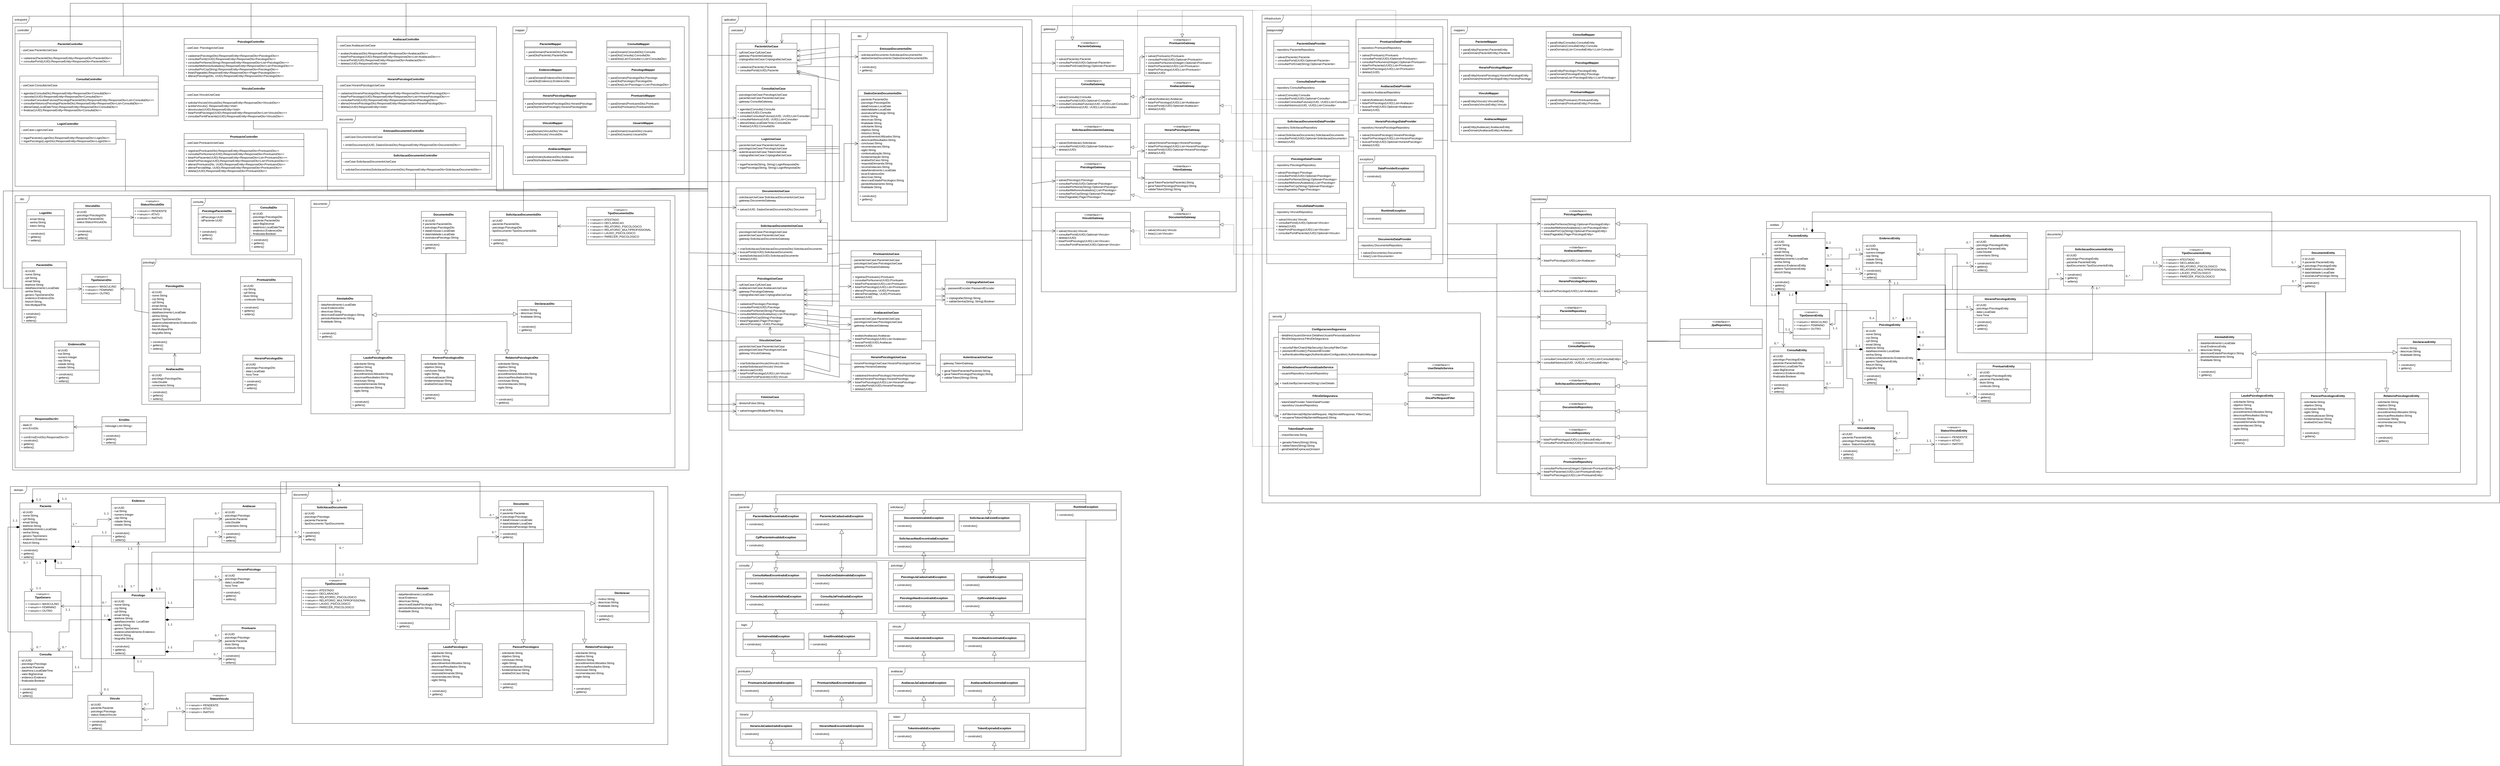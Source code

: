 <mxfile version="26.0.16">
  <diagram name="Página-1" id="FYo9sC7w7eGnZXK1DtLb">
    <mxGraphModel dx="4480" dy="3297" grid="1" gridSize="10" guides="1" tooltips="1" connect="1" arrows="1" fold="1" page="1" pageScale="1" pageWidth="827" pageHeight="1169" math="0" shadow="0">
      <root>
        <mxCell id="0" />
        <mxCell id="1" parent="0" />
        <mxCell id="NH4x6tpJ1_vxcIq61fx7-1" value="controller" style="shape=umlFrame;whiteSpace=wrap;html=1;pointerEvents=0;width=70;height=30;" parent="1" vertex="1">
          <mxGeometry x="130" y="50" width="2050" height="680" as="geometry" />
        </mxCell>
        <mxCell id="NH4x6tpJ1_vxcIq61fx7-2" value="PacienteController" style="swimlane;fontStyle=1;align=center;verticalAlign=top;childLayout=stackLayout;horizontal=1;startSize=26;horizontalStack=0;resizeParent=1;resizeParentMax=0;resizeLast=0;collapsible=1;marginBottom=0;whiteSpace=wrap;html=1;" parent="1" vertex="1">
          <mxGeometry x="150" y="110" width="430" height="100" as="geometry">
            <mxRectangle x="150" y="90" width="150" height="30" as="alternateBounds" />
          </mxGeometry>
        </mxCell>
        <mxCell id="NH4x6tpJ1_vxcIq61fx7-3" value="- useCase:PacienteUseCase" style="text;strokeColor=none;fillColor=none;align=left;verticalAlign=top;spacingLeft=4;spacingRight=4;overflow=hidden;rotatable=0;points=[[0,0.5],[1,0.5]];portConstraint=eastwest;whiteSpace=wrap;html=1;" parent="NH4x6tpJ1_vxcIq61fx7-2" vertex="1">
          <mxGeometry y="26" width="430" height="26" as="geometry" />
        </mxCell>
        <mxCell id="NH4x6tpJ1_vxcIq61fx7-4" value="" style="line;strokeWidth=1;fillColor=none;align=left;verticalAlign=middle;spacingTop=-1;spacingLeft=3;spacingRight=3;rotatable=0;labelPosition=right;points=[];portConstraint=eastwest;strokeColor=inherit;" parent="NH4x6tpJ1_vxcIq61fx7-2" vertex="1">
          <mxGeometry y="52" width="430" height="8" as="geometry" />
        </mxCell>
        <mxCell id="NH4x6tpJ1_vxcIq61fx7-5" value="+ cadastrar(PacienteDto):ResponseEntity&amp;lt;ResponseDto&amp;lt;PacienteDto&amp;gt;&amp;gt;&lt;br&gt;+ consultarPorId(UUID):ResponseEntity&amp;lt;ResponseDto&amp;lt;PacienteDto&amp;gt;&amp;gt;&lt;div&gt;&lt;br/&gt;&lt;/div&gt;" style="text;strokeColor=none;fillColor=none;align=left;verticalAlign=top;spacingLeft=4;spacingRight=4;overflow=hidden;rotatable=0;points=[[0,0.5],[1,0.5]];portConstraint=eastwest;whiteSpace=wrap;html=1;" parent="NH4x6tpJ1_vxcIq61fx7-2" vertex="1">
          <mxGeometry y="60" width="430" height="40" as="geometry" />
        </mxCell>
        <mxCell id="NH4x6tpJ1_vxcIq61fx7-6" value="ConsultaController" style="swimlane;fontStyle=1;align=center;verticalAlign=top;childLayout=stackLayout;horizontal=1;startSize=26;horizontalStack=0;resizeParent=1;resizeParentMax=0;resizeLast=0;collapsible=1;marginBottom=0;whiteSpace=wrap;html=1;" parent="1" vertex="1">
          <mxGeometry x="150" y="260" width="590" height="170" as="geometry">
            <mxRectangle x="150" y="90" width="150" height="30" as="alternateBounds" />
          </mxGeometry>
        </mxCell>
        <mxCell id="NH4x6tpJ1_vxcIq61fx7-7" value="- useCase:ConsultaUseCase" style="text;strokeColor=none;fillColor=none;align=left;verticalAlign=top;spacingLeft=4;spacingRight=4;overflow=hidden;rotatable=0;points=[[0,0.5],[1,0.5]];portConstraint=eastwest;whiteSpace=wrap;html=1;" parent="NH4x6tpJ1_vxcIq61fx7-6" vertex="1">
          <mxGeometry y="26" width="590" height="26" as="geometry" />
        </mxCell>
        <mxCell id="NH4x6tpJ1_vxcIq61fx7-8" value="" style="line;strokeWidth=1;fillColor=none;align=left;verticalAlign=middle;spacingTop=-1;spacingLeft=3;spacingRight=3;rotatable=0;labelPosition=right;points=[];portConstraint=eastwest;strokeColor=inherit;" parent="NH4x6tpJ1_vxcIq61fx7-6" vertex="1">
          <mxGeometry y="52" width="590" height="8" as="geometry" />
        </mxCell>
        <mxCell id="NH4x6tpJ1_vxcIq61fx7-9" value="+ agendar(ConsultaDto):ResponseEntity&amp;lt;ResponseDto&amp;lt;ConsultaDto&amp;gt;&amp;gt;&lt;br&gt;+ cancelar(UUID):ResponseEntity&amp;lt;ResponseDto&amp;lt;ConsultaDto&amp;gt;&amp;gt;&lt;br&gt;+ consultarConsultasFuturas(PsicologoPacienteDto):ResponseEntity&amp;lt;ResponseDto&amp;lt;List&amp;lt;ConsultaDto&amp;gt;&amp;gt;&amp;gt;&lt;div&gt;+ consultarHistorico(PsicologoPacienteDto):ResponseEntity&amp;lt;ResponseDto&amp;lt;List&amp;lt;ConsultaDto&amp;gt;&amp;gt;&amp;gt;&lt;br&gt;+ alterarData(LocalDateTime):ResponseEntity&amp;lt;ResponseDto&amp;lt;ConsultaDto&amp;gt;&amp;gt;&lt;br&gt;+ finalizar(UUID):ResponseEntity&amp;lt;ResponseDto&amp;lt;ConsultaDto&amp;gt;&amp;gt;&lt;/div&gt;" style="text;strokeColor=none;fillColor=none;align=left;verticalAlign=top;spacingLeft=4;spacingRight=4;overflow=hidden;rotatable=0;points=[[0,0.5],[1,0.5]];portConstraint=eastwest;whiteSpace=wrap;html=1;" parent="NH4x6tpJ1_vxcIq61fx7-6" vertex="1">
          <mxGeometry y="60" width="590" height="110" as="geometry" />
        </mxCell>
        <mxCell id="NH4x6tpJ1_vxcIq61fx7-10" value="LoginController" style="swimlane;fontStyle=1;align=center;verticalAlign=top;childLayout=stackLayout;horizontal=1;startSize=26;horizontalStack=0;resizeParent=1;resizeParentMax=0;resizeLast=0;collapsible=1;marginBottom=0;whiteSpace=wrap;html=1;" parent="1" vertex="1">
          <mxGeometry x="150" y="450" width="410" height="100" as="geometry">
            <mxRectangle x="150" y="90" width="150" height="30" as="alternateBounds" />
          </mxGeometry>
        </mxCell>
        <mxCell id="NH4x6tpJ1_vxcIq61fx7-11" value="- useCase:LoginUseCase" style="text;strokeColor=none;fillColor=none;align=left;verticalAlign=top;spacingLeft=4;spacingRight=4;overflow=hidden;rotatable=0;points=[[0,0.5],[1,0.5]];portConstraint=eastwest;whiteSpace=wrap;html=1;" parent="NH4x6tpJ1_vxcIq61fx7-10" vertex="1">
          <mxGeometry y="26" width="410" height="26" as="geometry" />
        </mxCell>
        <mxCell id="NH4x6tpJ1_vxcIq61fx7-12" value="" style="line;strokeWidth=1;fillColor=none;align=left;verticalAlign=middle;spacingTop=-1;spacingLeft=3;spacingRight=3;rotatable=0;labelPosition=right;points=[];portConstraint=eastwest;strokeColor=inherit;" parent="NH4x6tpJ1_vxcIq61fx7-10" vertex="1">
          <mxGeometry y="52" width="410" height="8" as="geometry" />
        </mxCell>
        <mxCell id="NH4x6tpJ1_vxcIq61fx7-13" value="+ logarPaciente(LoginDto):ResponseEntity&amp;lt;ResponseDto&amp;lt;LoginDto&amp;gt;&amp;gt;&lt;br&gt;+ logarPsicologo(LoginDto):ResponseEntity&amp;lt;ResponseDto&amp;lt;LoginDto&amp;gt;&amp;gt;&lt;br&gt;" style="text;strokeColor=none;fillColor=none;align=left;verticalAlign=top;spacingLeft=4;spacingRight=4;overflow=hidden;rotatable=0;points=[[0,0.5],[1,0.5]];portConstraint=eastwest;whiteSpace=wrap;html=1;" parent="NH4x6tpJ1_vxcIq61fx7-10" vertex="1">
          <mxGeometry y="60" width="410" height="40" as="geometry" />
        </mxCell>
        <mxCell id="NH4x6tpJ1_vxcIq61fx7-14" value="PsicologoController" style="swimlane;fontStyle=1;align=center;verticalAlign=top;childLayout=stackLayout;horizontal=1;startSize=26;horizontalStack=0;resizeParent=1;resizeParentMax=0;resizeLast=0;collapsible=1;marginBottom=0;whiteSpace=wrap;html=1;" parent="1" vertex="1">
          <mxGeometry x="850" y="100" width="570" height="180" as="geometry">
            <mxRectangle x="150" y="90" width="150" height="30" as="alternateBounds" />
          </mxGeometry>
        </mxCell>
        <mxCell id="NH4x6tpJ1_vxcIq61fx7-15" value="- useCase: PsicologoUseCase" style="text;strokeColor=none;fillColor=none;align=left;verticalAlign=top;spacingLeft=4;spacingRight=4;overflow=hidden;rotatable=0;points=[[0,0.5],[1,0.5]];portConstraint=eastwest;whiteSpace=wrap;html=1;" parent="NH4x6tpJ1_vxcIq61fx7-14" vertex="1">
          <mxGeometry y="26" width="570" height="26" as="geometry" />
        </mxCell>
        <mxCell id="NH4x6tpJ1_vxcIq61fx7-16" value="" style="line;strokeWidth=1;fillColor=none;align=left;verticalAlign=middle;spacingTop=-1;spacingLeft=3;spacingRight=3;rotatable=0;labelPosition=right;points=[];portConstraint=eastwest;strokeColor=inherit;" parent="NH4x6tpJ1_vxcIq61fx7-14" vertex="1">
          <mxGeometry y="52" width="570" height="8" as="geometry" />
        </mxCell>
        <mxCell id="NH4x6tpJ1_vxcIq61fx7-17" value="+ cadastrar(PsicologoDto):ResponseEntity&amp;lt;ResponseDto&amp;lt;PsicologoDto&amp;gt;&amp;gt;&lt;br&gt;+ consultarPorId(UUID):ResponseEntity&amp;lt;ResponseDto&amp;lt;PsicologoDto&amp;gt;&amp;gt;&lt;br&gt;+ consultarPorNome(String):ResponseEntity&amp;lt;ResponseDto&amp;lt;List&amp;lt;PsicologoDto&amp;gt;&amp;gt;&amp;gt;&lt;br&gt;+ consultarMelhoresAvaliados():ResponseEntity&amp;lt;ResponseDto&amp;lt;List&amp;lt;PsicologoDto&amp;gt;&amp;gt;&amp;gt;&lt;br&gt;+ consultarPorCrp(String):ResponseEntity&amp;lt;ResponseDto&amp;lt;PsicologoDto&amp;gt;&amp;gt;&lt;div&gt;+ listar(Pageable):ResponseEntity&amp;lt;ResponseDto&amp;lt;&amp;lt;Page&amp;lt;PsicologoDto&amp;gt;&amp;gt;&amp;gt;&lt;/div&gt;&lt;div&gt;+ alterar(PsicologoDto, UUID):ResponseEntity&amp;lt;ResponseDto&amp;lt;PsicologoDto&amp;gt;&amp;gt;&lt;/div&gt;" style="text;strokeColor=none;fillColor=none;align=left;verticalAlign=top;spacingLeft=4;spacingRight=4;overflow=hidden;rotatable=0;points=[[0,0.5],[1,0.5]];portConstraint=eastwest;whiteSpace=wrap;html=1;" parent="NH4x6tpJ1_vxcIq61fx7-14" vertex="1">
          <mxGeometry y="60" width="570" height="120" as="geometry" />
        </mxCell>
        <mxCell id="NH4x6tpJ1_vxcIq61fx7-22" value="VinculoController" style="swimlane;fontStyle=1;align=center;verticalAlign=top;childLayout=stackLayout;horizontal=1;startSize=26;horizontalStack=0;resizeParent=1;resizeParentMax=0;resizeLast=0;collapsible=1;marginBottom=0;whiteSpace=wrap;html=1;" parent="1" vertex="1">
          <mxGeometry x="850" y="300" width="590" height="150" as="geometry">
            <mxRectangle x="150" y="90" width="150" height="30" as="alternateBounds" />
          </mxGeometry>
        </mxCell>
        <mxCell id="NH4x6tpJ1_vxcIq61fx7-23" value="- useCase:VinculoUseCase" style="text;strokeColor=none;fillColor=none;align=left;verticalAlign=top;spacingLeft=4;spacingRight=4;overflow=hidden;rotatable=0;points=[[0,0.5],[1,0.5]];portConstraint=eastwest;whiteSpace=wrap;html=1;" parent="NH4x6tpJ1_vxcIq61fx7-22" vertex="1">
          <mxGeometry y="26" width="590" height="26" as="geometry" />
        </mxCell>
        <mxCell id="NH4x6tpJ1_vxcIq61fx7-24" value="" style="line;strokeWidth=1;fillColor=none;align=left;verticalAlign=middle;spacingTop=-1;spacingLeft=3;spacingRight=3;rotatable=0;labelPosition=right;points=[];portConstraint=eastwest;strokeColor=inherit;" parent="NH4x6tpJ1_vxcIq61fx7-22" vertex="1">
          <mxGeometry y="52" width="590" height="8" as="geometry" />
        </mxCell>
        <mxCell id="NH4x6tpJ1_vxcIq61fx7-25" value="+ solicitarVinculo(VinculoDto):ResponseEntity&amp;lt;ResponseDto&amp;lt;VinculoDto&amp;gt;&amp;gt;&lt;div&gt;+ aceitarVinculo(): ResponseEntity&amp;lt;Void&amp;gt;&lt;br&gt;+ desvincular(UUID):ResponseEntity&amp;lt;Void&amp;gt;&lt;br&gt;+ listarPorIdPsicologo(UUID):ResponseEntity&amp;lt;ResponseDto&amp;lt;List&amp;lt;VinculoDto&amp;gt;&amp;gt;&amp;gt;&lt;div&gt;+ consultarPorIdPaciente(UUID):ResponseEntity&amp;lt;ResponseDto&amp;lt;VinculoDto&amp;gt;&amp;gt;&lt;/div&gt;&lt;/div&gt;" style="text;strokeColor=none;fillColor=none;align=left;verticalAlign=top;spacingLeft=4;spacingRight=4;overflow=hidden;rotatable=0;points=[[0,0.5],[1,0.5]];portConstraint=eastwest;whiteSpace=wrap;html=1;" parent="NH4x6tpJ1_vxcIq61fx7-22" vertex="1">
          <mxGeometry y="60" width="590" height="90" as="geometry" />
        </mxCell>
        <mxCell id="NH4x6tpJ1_vxcIq61fx7-26" value="ProntuarioController" style="swimlane;fontStyle=1;align=center;verticalAlign=top;childLayout=stackLayout;horizontal=1;startSize=26;horizontalStack=0;resizeParent=1;resizeParentMax=0;resizeLast=0;collapsible=1;marginBottom=0;whiteSpace=wrap;html=1;" parent="1" vertex="1">
          <mxGeometry x="850" y="505" width="510" height="180" as="geometry">
            <mxRectangle x="150" y="90" width="150" height="30" as="alternateBounds" />
          </mxGeometry>
        </mxCell>
        <mxCell id="NH4x6tpJ1_vxcIq61fx7-27" value="- useCase:ProntuarioUseCase" style="text;strokeColor=none;fillColor=none;align=left;verticalAlign=top;spacingLeft=4;spacingRight=4;overflow=hidden;rotatable=0;points=[[0,0.5],[1,0.5]];portConstraint=eastwest;whiteSpace=wrap;html=1;" parent="NH4x6tpJ1_vxcIq61fx7-26" vertex="1">
          <mxGeometry y="26" width="510" height="26" as="geometry" />
        </mxCell>
        <mxCell id="NH4x6tpJ1_vxcIq61fx7-28" value="" style="line;strokeWidth=1;fillColor=none;align=left;verticalAlign=middle;spacingTop=-1;spacingLeft=3;spacingRight=3;rotatable=0;labelPosition=right;points=[];portConstraint=eastwest;strokeColor=inherit;" parent="NH4x6tpJ1_vxcIq61fx7-26" vertex="1">
          <mxGeometry y="52" width="510" height="8" as="geometry" />
        </mxCell>
        <mxCell id="NH4x6tpJ1_vxcIq61fx7-29" value="+ registrar(ProntuarioDto):ResponseEntity&amp;lt;ResponseDto&amp;lt;ProntuarioDto&amp;gt;&amp;gt;&lt;br&gt;+ consultarPorNumero(UUID):ResponseEntity&amp;lt;ResponseDto&amp;lt;ProntuarioDto&amp;gt;&amp;gt;&lt;br&gt;+ listarPorPaciente(UUID):ResponseEntity&amp;lt;ResponseDto&amp;lt;List&amp;lt;ProntuarioDto&amp;gt;&amp;gt;&amp;gt;&lt;div&gt;+ listarPorPsicologo(UUID):ResponseEntity&amp;lt;ResponseDto&amp;lt;List&amp;lt;ProntuarioDto&amp;gt;&amp;gt;&amp;gt;&lt;br&gt;+ alterar(ProntuarioDto, UUID):ResponseEntity&amp;lt;ResponseDto&amp;lt;ProntuarioDto&amp;gt;&amp;gt;&lt;br&gt;+ alterarParcial(Map, UUID):ResponseEntity&amp;lt;ResponseDto&amp;lt;ProntuarioDto&amp;gt;&amp;gt;&lt;br&gt;+ deletar(UUID):ResponseEntity&amp;lt;ResponseDto&amp;lt;ProntuarioDto&amp;gt;&amp;gt;&lt;/div&gt;" style="text;strokeColor=none;fillColor=none;align=left;verticalAlign=top;spacingLeft=4;spacingRight=4;overflow=hidden;rotatable=0;points=[[0,0.5],[1,0.5]];portConstraint=eastwest;whiteSpace=wrap;html=1;" parent="NH4x6tpJ1_vxcIq61fx7-26" vertex="1">
          <mxGeometry y="60" width="510" height="120" as="geometry" />
        </mxCell>
        <mxCell id="NH4x6tpJ1_vxcIq61fx7-30" value="SolicitacaoDocumentoController" style="swimlane;fontStyle=1;align=center;verticalAlign=top;childLayout=stackLayout;horizontal=1;startSize=26;horizontalStack=0;resizeParent=1;resizeParentMax=0;resizeLast=0;collapsible=1;marginBottom=0;whiteSpace=wrap;html=1;" parent="1" vertex="1">
          <mxGeometry x="1520" y="585" width="630" height="90" as="geometry">
            <mxRectangle x="150" y="90" width="150" height="30" as="alternateBounds" />
          </mxGeometry>
        </mxCell>
        <mxCell id="NH4x6tpJ1_vxcIq61fx7-31" value="- useCase:SolicitacaoDocumentoUseCase" style="text;strokeColor=none;fillColor=none;align=left;verticalAlign=top;spacingLeft=4;spacingRight=4;overflow=hidden;rotatable=0;points=[[0,0.5],[1,0.5]];portConstraint=eastwest;whiteSpace=wrap;html=1;" parent="NH4x6tpJ1_vxcIq61fx7-30" vertex="1">
          <mxGeometry y="26" width="630" height="26" as="geometry" />
        </mxCell>
        <mxCell id="NH4x6tpJ1_vxcIq61fx7-32" value="" style="line;strokeWidth=1;fillColor=none;align=left;verticalAlign=middle;spacingTop=-1;spacingLeft=3;spacingRight=3;rotatable=0;labelPosition=right;points=[];portConstraint=eastwest;strokeColor=inherit;" parent="NH4x6tpJ1_vxcIq61fx7-30" vertex="1">
          <mxGeometry y="52" width="630" height="8" as="geometry" />
        </mxCell>
        <mxCell id="NH4x6tpJ1_vxcIq61fx7-33" value="+ solicitarDocumentos(SolicitacaoDocumentoDto):ResponseEntity&amp;lt;ResponseDto&amp;lt;SolicitacaoDocumentoDto&amp;gt;&amp;gt;&lt;div&gt;&lt;br&gt;&lt;/div&gt;" style="text;strokeColor=none;fillColor=none;align=left;verticalAlign=top;spacingLeft=4;spacingRight=4;overflow=hidden;rotatable=0;points=[[0,0.5],[1,0.5]];portConstraint=eastwest;whiteSpace=wrap;html=1;" parent="NH4x6tpJ1_vxcIq61fx7-30" vertex="1">
          <mxGeometry y="60" width="630" height="30" as="geometry" />
        </mxCell>
        <mxCell id="NH4x6tpJ1_vxcIq61fx7-34" value="AvaliacaoController" style="swimlane;fontStyle=1;align=center;verticalAlign=top;childLayout=stackLayout;horizontal=1;startSize=26;horizontalStack=0;resizeParent=1;resizeParentMax=0;resizeLast=0;collapsible=1;marginBottom=0;whiteSpace=wrap;html=1;" parent="1" vertex="1">
          <mxGeometry x="1500" y="90" width="590" height="130" as="geometry">
            <mxRectangle x="150" y="90" width="150" height="30" as="alternateBounds" />
          </mxGeometry>
        </mxCell>
        <mxCell id="NH4x6tpJ1_vxcIq61fx7-35" value="- useCase:AvaliacaoUseCase" style="text;strokeColor=none;fillColor=none;align=left;verticalAlign=top;spacingLeft=4;spacingRight=4;overflow=hidden;rotatable=0;points=[[0,0.5],[1,0.5]];portConstraint=eastwest;whiteSpace=wrap;html=1;" parent="NH4x6tpJ1_vxcIq61fx7-34" vertex="1">
          <mxGeometry y="26" width="590" height="26" as="geometry" />
        </mxCell>
        <mxCell id="NH4x6tpJ1_vxcIq61fx7-36" value="" style="line;strokeWidth=1;fillColor=none;align=left;verticalAlign=middle;spacingTop=-1;spacingLeft=3;spacingRight=3;rotatable=0;labelPosition=right;points=[];portConstraint=eastwest;strokeColor=inherit;" parent="NH4x6tpJ1_vxcIq61fx7-34" vertex="1">
          <mxGeometry y="52" width="590" height="8" as="geometry" />
        </mxCell>
        <mxCell id="NH4x6tpJ1_vxcIq61fx7-37" value="+ avaliar(AvaliacaoDto):ResponseEntity&amp;lt;ResponseDto&amp;lt;AvaliacaoDto&amp;gt;&amp;gt;&lt;div&gt;+ listarPorPsicologo(UUID):ResponseEntity&amp;lt;ResponseDto&amp;lt;List&amp;lt;AvaliacaoDto&amp;gt;&amp;gt;&amp;gt;&lt;/div&gt;&lt;div&gt;+ buscarPorId(UUID):ResponseEntity&amp;lt;ResponseDto&amp;lt;AvaliacaoDto&amp;gt;&amp;gt;&lt;/div&gt;&lt;div&gt;+ deletar(UUID):ResponseEntity&amp;lt;Void&amp;gt;&lt;/div&gt;" style="text;strokeColor=none;fillColor=none;align=left;verticalAlign=top;spacingLeft=4;spacingRight=4;overflow=hidden;rotatable=0;points=[[0,0.5],[1,0.5]];portConstraint=eastwest;whiteSpace=wrap;html=1;" parent="NH4x6tpJ1_vxcIq61fx7-34" vertex="1">
          <mxGeometry y="60" width="590" height="70" as="geometry" />
        </mxCell>
        <mxCell id="NH4x6tpJ1_vxcIq61fx7-38" value="HorarioPsicologoController" style="swimlane;fontStyle=1;align=center;verticalAlign=top;childLayout=stackLayout;horizontal=1;startSize=26;horizontalStack=0;resizeParent=1;resizeParentMax=0;resizeLast=0;collapsible=1;marginBottom=0;whiteSpace=wrap;html=1;" parent="1" vertex="1">
          <mxGeometry x="1500" y="260" width="590" height="150" as="geometry">
            <mxRectangle x="150" y="90" width="150" height="30" as="alternateBounds" />
          </mxGeometry>
        </mxCell>
        <mxCell id="NH4x6tpJ1_vxcIq61fx7-39" value="- useCase:HorarioPsicologoUseCase" style="text;strokeColor=none;fillColor=none;align=left;verticalAlign=top;spacingLeft=4;spacingRight=4;overflow=hidden;rotatable=0;points=[[0,0.5],[1,0.5]];portConstraint=eastwest;whiteSpace=wrap;html=1;" parent="NH4x6tpJ1_vxcIq61fx7-38" vertex="1">
          <mxGeometry y="26" width="590" height="26" as="geometry" />
        </mxCell>
        <mxCell id="NH4x6tpJ1_vxcIq61fx7-40" value="" style="line;strokeWidth=1;fillColor=none;align=left;verticalAlign=middle;spacingTop=-1;spacingLeft=3;spacingRight=3;rotatable=0;labelPosition=right;points=[];portConstraint=eastwest;strokeColor=inherit;" parent="NH4x6tpJ1_vxcIq61fx7-38" vertex="1">
          <mxGeometry y="52" width="590" height="8" as="geometry" />
        </mxCell>
        <mxCell id="NH4x6tpJ1_vxcIq61fx7-41" value="+ cadastrar(HorarioPsicologoDto):ResponseEntity&amp;lt;ResponseDto&amp;lt;HorarioPsicologoDto&amp;gt;&amp;gt;&lt;div&gt;+ listarPorPsicologo(UUID):ResponseEntity&amp;lt;ResponseDto&amp;lt;List&amp;lt;HorarioPsicologoDto&amp;gt;&amp;gt;&amp;gt;&lt;/div&gt;&lt;div&gt;+ consultarPorId(UUID):ResponseEntity&amp;lt;ResponseDto&amp;lt;HorarioPsicologoDto&amp;gt;&amp;gt;&lt;/div&gt;&lt;div&gt;+ alterar(HorarioPsicologoDto):ResponseEntity&amp;lt;RespónseDto&amp;lt;HorarioPsicologoDto&amp;gt;&amp;gt;&lt;/div&gt;&lt;div&gt;+ deletar(UUID):ResponseEntity&amp;lt;Void&amp;gt;&lt;/div&gt;&lt;div&gt;&lt;br&gt;&lt;/div&gt;" style="text;strokeColor=none;fillColor=none;align=left;verticalAlign=top;spacingLeft=4;spacingRight=4;overflow=hidden;rotatable=0;points=[[0,0.5],[1,0.5]];portConstraint=eastwest;whiteSpace=wrap;html=1;" parent="NH4x6tpJ1_vxcIq61fx7-38" vertex="1">
          <mxGeometry y="60" width="590" height="90" as="geometry" />
        </mxCell>
        <mxCell id="NH4x6tpJ1_vxcIq61fx7-42" value="dto" style="shape=umlFrame;whiteSpace=wrap;html=1;pointerEvents=0;" parent="1" vertex="1">
          <mxGeometry x="130" y="770" width="2810" height="1160" as="geometry" />
        </mxCell>
        <mxCell id="NH4x6tpJ1_vxcIq61fx7-43" value="LoginDto" style="swimlane;fontStyle=1;align=center;verticalAlign=top;childLayout=stackLayout;horizontal=1;startSize=26;horizontalStack=0;resizeParent=1;resizeParentMax=0;resizeLast=0;collapsible=1;marginBottom=0;whiteSpace=wrap;html=1;" parent="1" vertex="1">
          <mxGeometry x="180" y="830" width="160" height="150" as="geometry" />
        </mxCell>
        <mxCell id="NH4x6tpJ1_vxcIq61fx7-44" value="- email:String&lt;br&gt;- senha:String&lt;br&gt;- token:String" style="text;strokeColor=none;fillColor=none;align=left;verticalAlign=top;spacingLeft=4;spacingRight=4;overflow=hidden;rotatable=0;points=[[0,0.5],[1,0.5]];portConstraint=eastwest;whiteSpace=wrap;html=1;" parent="NH4x6tpJ1_vxcIq61fx7-43" vertex="1">
          <mxGeometry y="26" width="160" height="54" as="geometry" />
        </mxCell>
        <mxCell id="NH4x6tpJ1_vxcIq61fx7-45" value="" style="line;strokeWidth=1;fillColor=none;align=left;verticalAlign=middle;spacingTop=-1;spacingLeft=3;spacingRight=3;rotatable=0;labelPosition=right;points=[];portConstraint=eastwest;strokeColor=inherit;" parent="NH4x6tpJ1_vxcIq61fx7-43" vertex="1">
          <mxGeometry y="80" width="160" height="8" as="geometry" />
        </mxCell>
        <mxCell id="NH4x6tpJ1_vxcIq61fx7-46" value="+ construtor()&lt;div&gt;+ getters()&lt;/div&gt;&lt;div&gt;+ setters()&lt;/div&gt;" style="text;strokeColor=none;fillColor=none;align=left;verticalAlign=top;spacingLeft=4;spacingRight=4;overflow=hidden;rotatable=0;points=[[0,0.5],[1,0.5]];portConstraint=eastwest;whiteSpace=wrap;html=1;" parent="NH4x6tpJ1_vxcIq61fx7-43" vertex="1">
          <mxGeometry y="88" width="160" height="62" as="geometry" />
        </mxCell>
        <mxCell id="NH4x6tpJ1_vxcIq61fx7-51" value="VinculoDto" style="swimlane;fontStyle=1;align=center;verticalAlign=top;childLayout=stackLayout;horizontal=1;startSize=26;horizontalStack=0;resizeParent=1;resizeParentMax=0;resizeLast=0;collapsible=1;marginBottom=0;whiteSpace=wrap;html=1;" parent="1" vertex="1">
          <mxGeometry x="380" y="800" width="160" height="160" as="geometry" />
        </mxCell>
        <mxCell id="NH4x6tpJ1_vxcIq61fx7-52" value="&lt;div&gt;- id:UUID&lt;/div&gt;- psicologo:PsicologoDto&lt;br&gt;- paciente:PacienteDto&lt;div&gt;- status:StatusVinculoDto&lt;/div&gt;" style="text;strokeColor=none;fillColor=none;align=left;verticalAlign=top;spacingLeft=4;spacingRight=4;overflow=hidden;rotatable=0;points=[[0,0.5],[1,0.5]];portConstraint=eastwest;whiteSpace=wrap;html=1;" parent="NH4x6tpJ1_vxcIq61fx7-51" vertex="1">
          <mxGeometry y="26" width="160" height="74" as="geometry" />
        </mxCell>
        <mxCell id="NH4x6tpJ1_vxcIq61fx7-53" value="" style="line;strokeWidth=1;fillColor=none;align=left;verticalAlign=middle;spacingTop=-1;spacingLeft=3;spacingRight=3;rotatable=0;labelPosition=right;points=[];portConstraint=eastwest;strokeColor=inherit;" parent="NH4x6tpJ1_vxcIq61fx7-51" vertex="1">
          <mxGeometry y="100" width="160" height="8" as="geometry" />
        </mxCell>
        <mxCell id="NH4x6tpJ1_vxcIq61fx7-54" value="+ construtor()&lt;div&gt;+ getters()&lt;/div&gt;&lt;div&gt;+ setters()&lt;/div&gt;" style="text;strokeColor=none;fillColor=none;align=left;verticalAlign=top;spacingLeft=4;spacingRight=4;overflow=hidden;rotatable=0;points=[[0,0.5],[1,0.5]];portConstraint=eastwest;whiteSpace=wrap;html=1;" parent="NH4x6tpJ1_vxcIq61fx7-51" vertex="1">
          <mxGeometry y="108" width="160" height="52" as="geometry" />
        </mxCell>
        <mxCell id="NH4x6tpJ1_vxcIq61fx7-59" value="ResponseDto&amp;lt;D&amp;gt;" style="swimlane;fontStyle=1;align=center;verticalAlign=top;childLayout=stackLayout;horizontal=1;startSize=26;horizontalStack=0;resizeParent=1;resizeParentMax=0;resizeLast=0;collapsible=1;marginBottom=0;whiteSpace=wrap;html=1;" parent="1" vertex="1">
          <mxGeometry x="150" y="1708.38" width="230" height="150" as="geometry" />
        </mxCell>
        <mxCell id="NH4x6tpJ1_vxcIq61fx7-60" value="- dado:D&lt;br&gt;- erro:ErroDto" style="text;strokeColor=none;fillColor=none;align=left;verticalAlign=top;spacingLeft=4;spacingRight=4;overflow=hidden;rotatable=0;points=[[0,0.5],[1,0.5]];portConstraint=eastwest;whiteSpace=wrap;html=1;" parent="NH4x6tpJ1_vxcIq61fx7-59" vertex="1">
          <mxGeometry y="26" width="230" height="44" as="geometry" />
        </mxCell>
        <mxCell id="NH4x6tpJ1_vxcIq61fx7-61" value="" style="line;strokeWidth=1;fillColor=none;align=left;verticalAlign=middle;spacingTop=-1;spacingLeft=3;spacingRight=3;rotatable=0;labelPosition=right;points=[];portConstraint=eastwest;strokeColor=inherit;" parent="NH4x6tpJ1_vxcIq61fx7-59" vertex="1">
          <mxGeometry y="70" width="230" height="8" as="geometry" />
        </mxCell>
        <mxCell id="NH4x6tpJ1_vxcIq61fx7-62" value="+ comErro(ErroDto):ResponseDto&amp;lt;D&amp;gt;&lt;div&gt;+ construtor()&lt;div&gt;+ getters()&lt;/div&gt;&lt;div&gt;+ setters()&lt;/div&gt;&lt;/div&gt;" style="text;strokeColor=none;fillColor=none;align=left;verticalAlign=top;spacingLeft=4;spacingRight=4;overflow=hidden;rotatable=0;points=[[0,0.5],[1,0.5]];portConstraint=eastwest;whiteSpace=wrap;html=1;" parent="NH4x6tpJ1_vxcIq61fx7-59" vertex="1">
          <mxGeometry y="78" width="230" height="72" as="geometry" />
        </mxCell>
        <mxCell id="NH4x6tpJ1_vxcIq61fx7-63" value="ErroDto" style="swimlane;fontStyle=1;align=center;verticalAlign=top;childLayout=stackLayout;horizontal=1;startSize=26;horizontalStack=0;resizeParent=1;resizeParentMax=0;resizeLast=0;collapsible=1;marginBottom=0;whiteSpace=wrap;html=1;" parent="1" vertex="1">
          <mxGeometry x="500" y="1712.38" width="190" height="120" as="geometry" />
        </mxCell>
        <mxCell id="NH4x6tpJ1_vxcIq61fx7-64" value="- message:List&amp;lt;String&amp;gt;" style="text;strokeColor=none;fillColor=none;align=left;verticalAlign=top;spacingLeft=4;spacingRight=4;overflow=hidden;rotatable=0;points=[[0,0.5],[1,0.5]];portConstraint=eastwest;whiteSpace=wrap;html=1;" parent="NH4x6tpJ1_vxcIq61fx7-63" vertex="1">
          <mxGeometry y="26" width="190" height="34" as="geometry" />
        </mxCell>
        <mxCell id="NH4x6tpJ1_vxcIq61fx7-65" value="" style="line;strokeWidth=1;fillColor=none;align=left;verticalAlign=middle;spacingTop=-1;spacingLeft=3;spacingRight=3;rotatable=0;labelPosition=right;points=[];portConstraint=eastwest;strokeColor=inherit;" parent="NH4x6tpJ1_vxcIq61fx7-63" vertex="1">
          <mxGeometry y="60" width="190" height="8" as="geometry" />
        </mxCell>
        <mxCell id="NH4x6tpJ1_vxcIq61fx7-66" value="+ construtor()&lt;div&gt;+ getters()&lt;/div&gt;&lt;div&gt;+ setters()&lt;/div&gt;" style="text;strokeColor=none;fillColor=none;align=left;verticalAlign=top;spacingLeft=4;spacingRight=4;overflow=hidden;rotatable=0;points=[[0,0.5],[1,0.5]];portConstraint=eastwest;whiteSpace=wrap;html=1;" parent="NH4x6tpJ1_vxcIq61fx7-63" vertex="1">
          <mxGeometry y="68" width="190" height="52" as="geometry" />
        </mxCell>
        <mxCell id="NH4x6tpJ1_vxcIq61fx7-67" value="PacienteDto" style="swimlane;fontStyle=1;align=center;verticalAlign=top;childLayout=stackLayout;horizontal=1;startSize=26;horizontalStack=0;resizeParent=1;resizeParentMax=0;resizeLast=0;collapsible=1;marginBottom=0;whiteSpace=wrap;html=1;" parent="1" vertex="1">
          <mxGeometry x="160" y="1052" width="190" height="260" as="geometry" />
        </mxCell>
        <mxCell id="NH4x6tpJ1_vxcIq61fx7-68" value="- id:UUID&lt;br&gt;- nome:String&lt;br&gt;- cpf:String&lt;br&gt;- email:String&lt;br&gt;- telefone:String&lt;br&gt;- dataNascimento:LocalDate&lt;br&gt;- senha:String&lt;div&gt;- genero:TipoGeneroDto&lt;br&gt;- endereco:EnderecoDto&lt;/div&gt;&lt;div&gt;- fotoUrl:String&lt;/div&gt;&lt;div&gt;- foto:MultipartFile&lt;/div&gt;" style="text;strokeColor=none;fillColor=none;align=left;verticalAlign=top;spacingLeft=4;spacingRight=4;overflow=hidden;rotatable=0;points=[[0,0.5],[1,0.5]];portConstraint=eastwest;whiteSpace=wrap;html=1;" parent="NH4x6tpJ1_vxcIq61fx7-67" vertex="1">
          <mxGeometry y="26" width="190" height="174" as="geometry" />
        </mxCell>
        <mxCell id="NH4x6tpJ1_vxcIq61fx7-69" value="" style="line;strokeWidth=1;fillColor=none;align=left;verticalAlign=middle;spacingTop=-1;spacingLeft=3;spacingRight=3;rotatable=0;labelPosition=right;points=[];portConstraint=eastwest;strokeColor=inherit;" parent="NH4x6tpJ1_vxcIq61fx7-67" vertex="1">
          <mxGeometry y="200" width="190" height="8" as="geometry" />
        </mxCell>
        <mxCell id="NH4x6tpJ1_vxcIq61fx7-70" value="+ construtor()&lt;div&gt;+ getters()&lt;/div&gt;&lt;div&gt;+ setters()&lt;/div&gt;" style="text;strokeColor=none;fillColor=none;align=left;verticalAlign=top;spacingLeft=4;spacingRight=4;overflow=hidden;rotatable=0;points=[[0,0.5],[1,0.5]];portConstraint=eastwest;whiteSpace=wrap;html=1;" parent="NH4x6tpJ1_vxcIq61fx7-67" vertex="1">
          <mxGeometry y="208" width="190" height="52" as="geometry" />
        </mxCell>
        <mxCell id="NH4x6tpJ1_vxcIq61fx7-72" value="EnderecoDto" style="swimlane;fontStyle=1;align=center;verticalAlign=top;childLayout=stackLayout;horizontal=1;startSize=26;horizontalStack=0;resizeParent=1;resizeParentMax=0;resizeLast=0;collapsible=1;marginBottom=0;whiteSpace=wrap;html=1;" parent="1" vertex="1">
          <mxGeometry x="299" y="1390" width="190" height="180" as="geometry" />
        </mxCell>
        <mxCell id="NH4x6tpJ1_vxcIq61fx7-73" value="&lt;div&gt;- id:UUID&lt;/div&gt;- rua:String&lt;br&gt;- numero:Integer&lt;br&gt;- cep:String&lt;br&gt;- cidade:String&lt;br&gt;- estado:String" style="text;strokeColor=none;fillColor=none;align=left;verticalAlign=top;spacingLeft=4;spacingRight=4;overflow=hidden;rotatable=0;points=[[0,0.5],[1,0.5]];portConstraint=eastwest;whiteSpace=wrap;html=1;" parent="NH4x6tpJ1_vxcIq61fx7-72" vertex="1">
          <mxGeometry y="26" width="190" height="94" as="geometry" />
        </mxCell>
        <mxCell id="NH4x6tpJ1_vxcIq61fx7-74" value="" style="line;strokeWidth=1;fillColor=none;align=left;verticalAlign=middle;spacingTop=-1;spacingLeft=3;spacingRight=3;rotatable=0;labelPosition=right;points=[];portConstraint=eastwest;strokeColor=inherit;" parent="NH4x6tpJ1_vxcIq61fx7-72" vertex="1">
          <mxGeometry y="120" width="190" height="8" as="geometry" />
        </mxCell>
        <mxCell id="NH4x6tpJ1_vxcIq61fx7-75" value="+ construtor()&lt;div&gt;+ getters()&lt;/div&gt;&lt;div&gt;+ setters()&lt;/div&gt;" style="text;strokeColor=none;fillColor=none;align=left;verticalAlign=top;spacingLeft=4;spacingRight=4;overflow=hidden;rotatable=0;points=[[0,0.5],[1,0.5]];portConstraint=eastwest;whiteSpace=wrap;html=1;" parent="NH4x6tpJ1_vxcIq61fx7-72" vertex="1">
          <mxGeometry y="128" width="190" height="52" as="geometry" />
        </mxCell>
        <mxCell id="NH4x6tpJ1_vxcIq61fx7-76" value="consulta" style="shape=umlFrame;whiteSpace=wrap;html=1;pointerEvents=0;" parent="1" vertex="1">
          <mxGeometry x="880" y="782" width="440" height="240" as="geometry" />
        </mxCell>
        <mxCell id="NH4x6tpJ1_vxcIq61fx7-77" value="PsicologoPacienteDto" style="swimlane;fontStyle=1;align=center;verticalAlign=top;childLayout=stackLayout;horizontal=1;startSize=26;horizontalStack=0;resizeParent=1;resizeParentMax=0;resizeLast=0;collapsible=1;marginBottom=0;whiteSpace=wrap;html=1;" parent="1" vertex="1">
          <mxGeometry x="910" y="822" width="160" height="150" as="geometry" />
        </mxCell>
        <mxCell id="NH4x6tpJ1_vxcIq61fx7-78" value="- idPsicologo:UUID&lt;br&gt;- idPaciente:UUID" style="text;strokeColor=none;fillColor=none;align=left;verticalAlign=top;spacingLeft=4;spacingRight=4;overflow=hidden;rotatable=0;points=[[0,0.5],[1,0.5]];portConstraint=eastwest;whiteSpace=wrap;html=1;" parent="NH4x6tpJ1_vxcIq61fx7-77" vertex="1">
          <mxGeometry y="26" width="160" height="54" as="geometry" />
        </mxCell>
        <mxCell id="NH4x6tpJ1_vxcIq61fx7-79" value="" style="line;strokeWidth=1;fillColor=none;align=left;verticalAlign=middle;spacingTop=-1;spacingLeft=3;spacingRight=3;rotatable=0;labelPosition=right;points=[];portConstraint=eastwest;strokeColor=inherit;" parent="NH4x6tpJ1_vxcIq61fx7-77" vertex="1">
          <mxGeometry y="80" width="160" height="8" as="geometry" />
        </mxCell>
        <mxCell id="NH4x6tpJ1_vxcIq61fx7-80" value="+ construtor()&lt;div&gt;+ getters()&lt;/div&gt;&lt;div&gt;+ setters()&lt;/div&gt;" style="text;strokeColor=none;fillColor=none;align=left;verticalAlign=top;spacingLeft=4;spacingRight=4;overflow=hidden;rotatable=0;points=[[0,0.5],[1,0.5]];portConstraint=eastwest;whiteSpace=wrap;html=1;" parent="NH4x6tpJ1_vxcIq61fx7-77" vertex="1">
          <mxGeometry y="88" width="160" height="62" as="geometry" />
        </mxCell>
        <mxCell id="NH4x6tpJ1_vxcIq61fx7-81" value="ConsultaDto" style="swimlane;fontStyle=1;align=center;verticalAlign=top;childLayout=stackLayout;horizontal=1;startSize=26;horizontalStack=0;resizeParent=1;resizeParentMax=0;resizeLast=0;collapsible=1;marginBottom=0;whiteSpace=wrap;html=1;" parent="1" vertex="1">
          <mxGeometry x="1130" y="807" width="160" height="200" as="geometry" />
        </mxCell>
        <mxCell id="NH4x6tpJ1_vxcIq61fx7-82" value="&lt;div&gt;- id:UUID&lt;/div&gt;- psicologo:PsicologoDto&lt;br&gt;- paciente:PacienteDto&lt;br&gt;- valor:BigDecimal&lt;br&gt;- dataHora:LocalDateTime&lt;br&gt;- endereco:EnderecoDto&lt;br&gt;- finalizada:Boolean" style="text;strokeColor=none;fillColor=none;align=left;verticalAlign=top;spacingLeft=4;spacingRight=4;overflow=hidden;rotatable=0;points=[[0,0.5],[1,0.5]];portConstraint=eastwest;whiteSpace=wrap;html=1;" parent="NH4x6tpJ1_vxcIq61fx7-81" vertex="1">
          <mxGeometry y="26" width="160" height="104" as="geometry" />
        </mxCell>
        <mxCell id="NH4x6tpJ1_vxcIq61fx7-83" value="" style="line;strokeWidth=1;fillColor=none;align=left;verticalAlign=middle;spacingTop=-1;spacingLeft=3;spacingRight=3;rotatable=0;labelPosition=right;points=[];portConstraint=eastwest;strokeColor=inherit;" parent="NH4x6tpJ1_vxcIq61fx7-81" vertex="1">
          <mxGeometry y="130" width="160" height="8" as="geometry" />
        </mxCell>
        <mxCell id="NH4x6tpJ1_vxcIq61fx7-84" value="+ construtor()&lt;div&gt;+ getters()&lt;/div&gt;&lt;div&gt;+ setters()&lt;/div&gt;" style="text;strokeColor=none;fillColor=none;align=left;verticalAlign=top;spacingLeft=4;spacingRight=4;overflow=hidden;rotatable=0;points=[[0,0.5],[1,0.5]];portConstraint=eastwest;whiteSpace=wrap;html=1;" parent="NH4x6tpJ1_vxcIq61fx7-81" vertex="1">
          <mxGeometry y="138" width="160" height="62" as="geometry" />
        </mxCell>
        <mxCell id="NH4x6tpJ1_vxcIq61fx7-85" value="psicologo" style="shape=umlFrame;whiteSpace=wrap;html=1;pointerEvents=0;" parent="1" vertex="1">
          <mxGeometry x="670" y="1040" width="680" height="620" as="geometry" />
        </mxCell>
        <mxCell id="NH4x6tpJ1_vxcIq61fx7-86" value="PsicologoDto" style="swimlane;fontStyle=1;align=center;verticalAlign=top;childLayout=stackLayout;horizontal=1;startSize=26;horizontalStack=0;resizeParent=1;resizeParentMax=0;resizeLast=0;collapsible=1;marginBottom=0;whiteSpace=wrap;html=1;" parent="1" vertex="1">
          <mxGeometry x="700" y="1142" width="220" height="300" as="geometry" />
        </mxCell>
        <mxCell id="NH4x6tpJ1_vxcIq61fx7-87" value="- id:UUID&lt;br&gt;- nome:String&lt;br&gt;- crp:String&lt;br&gt;- cpf:String&lt;br&gt;- email:String&lt;br&gt;- telefone:String&lt;br&gt;- dataNascimento:LocalDate&lt;br&gt;- senha:String&lt;br&gt;&lt;div&gt;- genero:TipoGeneroDto&lt;br&gt;- enderecoAtendimento:EnderecoDto&lt;div&gt;- fotoUrl:String&lt;/div&gt;&lt;div&gt;- foto:MultipartFile&lt;/div&gt;&lt;/div&gt;&lt;div&gt;- biografia:String&lt;/div&gt;" style="text;strokeColor=none;fillColor=none;align=left;verticalAlign=top;spacingLeft=4;spacingRight=4;overflow=hidden;rotatable=0;points=[[0,0.5],[1,0.5]];portConstraint=eastwest;whiteSpace=wrap;html=1;" parent="NH4x6tpJ1_vxcIq61fx7-86" vertex="1">
          <mxGeometry y="26" width="220" height="204" as="geometry" />
        </mxCell>
        <mxCell id="NH4x6tpJ1_vxcIq61fx7-88" value="" style="line;strokeWidth=1;fillColor=none;align=left;verticalAlign=middle;spacingTop=-1;spacingLeft=3;spacingRight=3;rotatable=0;labelPosition=right;points=[];portConstraint=eastwest;strokeColor=inherit;" parent="NH4x6tpJ1_vxcIq61fx7-86" vertex="1">
          <mxGeometry y="230" width="220" height="8" as="geometry" />
        </mxCell>
        <mxCell id="NH4x6tpJ1_vxcIq61fx7-89" value="+ construtor()&lt;div&gt;+ getters()&lt;/div&gt;&lt;div&gt;+ setters()&lt;/div&gt;" style="text;strokeColor=none;fillColor=none;align=left;verticalAlign=top;spacingLeft=4;spacingRight=4;overflow=hidden;rotatable=0;points=[[0,0.5],[1,0.5]];portConstraint=eastwest;whiteSpace=wrap;html=1;" parent="NH4x6tpJ1_vxcIq61fx7-86" vertex="1">
          <mxGeometry y="238" width="220" height="62" as="geometry" />
        </mxCell>
        <mxCell id="NH4x6tpJ1_vxcIq61fx7-90" value="AvaliacaoDto" style="swimlane;fontStyle=1;align=center;verticalAlign=top;childLayout=stackLayout;horizontal=1;startSize=26;horizontalStack=0;resizeParent=1;resizeParentMax=0;resizeLast=0;collapsible=1;marginBottom=0;whiteSpace=wrap;html=1;" parent="1" vertex="1">
          <mxGeometry x="700" y="1496" width="220" height="150" as="geometry" />
        </mxCell>
        <mxCell id="NH4x6tpJ1_vxcIq61fx7-91" value="&lt;div&gt;- id:UUID&lt;/div&gt;- psicologo:PsicologoDto&lt;br&gt;- nota:Double&lt;br&gt;- comentario:String" style="text;strokeColor=none;fillColor=none;align=left;verticalAlign=top;spacingLeft=4;spacingRight=4;overflow=hidden;rotatable=0;points=[[0,0.5],[1,0.5]];portConstraint=eastwest;whiteSpace=wrap;html=1;" parent="NH4x6tpJ1_vxcIq61fx7-90" vertex="1">
          <mxGeometry y="26" width="220" height="64" as="geometry" />
        </mxCell>
        <mxCell id="NH4x6tpJ1_vxcIq61fx7-92" value="" style="line;strokeWidth=1;fillColor=none;align=left;verticalAlign=middle;spacingTop=-1;spacingLeft=3;spacingRight=3;rotatable=0;labelPosition=right;points=[];portConstraint=eastwest;strokeColor=inherit;" parent="NH4x6tpJ1_vxcIq61fx7-90" vertex="1">
          <mxGeometry y="90" width="220" height="8" as="geometry" />
        </mxCell>
        <mxCell id="NH4x6tpJ1_vxcIq61fx7-93" value="+ construtor()&lt;div&gt;+ getters()&lt;/div&gt;&lt;div&gt;+ setters()&lt;/div&gt;" style="text;strokeColor=none;fillColor=none;align=left;verticalAlign=top;spacingLeft=4;spacingRight=4;overflow=hidden;rotatable=0;points=[[0,0.5],[1,0.5]];portConstraint=eastwest;whiteSpace=wrap;html=1;" parent="NH4x6tpJ1_vxcIq61fx7-90" vertex="1">
          <mxGeometry y="98" width="220" height="52" as="geometry" />
        </mxCell>
        <mxCell id="pGlpWVM6Uu-nZEy0DmWe-5" value="ProntuarioDto" style="swimlane;fontStyle=1;align=center;verticalAlign=top;childLayout=stackLayout;horizontal=1;startSize=26;horizontalStack=0;resizeParent=1;resizeParentMax=0;resizeLast=0;collapsible=1;marginBottom=0;whiteSpace=wrap;html=1;" parent="1" vertex="1">
          <mxGeometry x="1090" y="1115" width="220" height="180" as="geometry" />
        </mxCell>
        <mxCell id="pGlpWVM6Uu-nZEy0DmWe-6" value="&lt;div&gt;- id:UUID&lt;/div&gt;- crp:String&lt;div&gt;- cpf:String&lt;/div&gt;&lt;div&gt;- titulo:String&lt;/div&gt;&lt;div&gt;-&amp;nbsp; conteudo:String&lt;span style=&quot;background-color: initial;&quot;&gt;&amp;nbsp;&lt;/span&gt;&lt;/div&gt;" style="text;strokeColor=none;fillColor=none;align=left;verticalAlign=top;spacingLeft=4;spacingRight=4;overflow=hidden;rotatable=0;points=[[0,0.5],[1,0.5]];portConstraint=eastwest;whiteSpace=wrap;html=1;" parent="pGlpWVM6Uu-nZEy0DmWe-5" vertex="1">
          <mxGeometry y="26" width="220" height="84" as="geometry" />
        </mxCell>
        <mxCell id="pGlpWVM6Uu-nZEy0DmWe-7" value="" style="line;strokeWidth=1;fillColor=none;align=left;verticalAlign=middle;spacingTop=-1;spacingLeft=3;spacingRight=3;rotatable=0;labelPosition=right;points=[];portConstraint=eastwest;strokeColor=inherit;" parent="pGlpWVM6Uu-nZEy0DmWe-5" vertex="1">
          <mxGeometry y="110" width="220" height="8" as="geometry" />
        </mxCell>
        <mxCell id="pGlpWVM6Uu-nZEy0DmWe-8" value="+ construtor()&lt;div&gt;+ getters()&lt;/div&gt;&lt;div&gt;+ setters()&lt;/div&gt;" style="text;strokeColor=none;fillColor=none;align=left;verticalAlign=top;spacingLeft=4;spacingRight=4;overflow=hidden;rotatable=0;points=[[0,0.5],[1,0.5]];portConstraint=eastwest;whiteSpace=wrap;html=1;" parent="pGlpWVM6Uu-nZEy0DmWe-5" vertex="1">
          <mxGeometry y="118" width="220" height="62" as="geometry" />
        </mxCell>
        <mxCell id="pGlpWVM6Uu-nZEy0DmWe-9" value="HorarioPsicologoDto" style="swimlane;fontStyle=1;align=center;verticalAlign=top;childLayout=stackLayout;horizontal=1;startSize=26;horizontalStack=0;resizeParent=1;resizeParentMax=0;resizeLast=0;collapsible=1;marginBottom=0;whiteSpace=wrap;html=1;" parent="1" vertex="1">
          <mxGeometry x="1100" y="1450" width="220" height="160" as="geometry" />
        </mxCell>
        <mxCell id="pGlpWVM6Uu-nZEy0DmWe-10" value="&lt;div&gt;- id:UUID&lt;/div&gt;- psicologo:PsicologoDto&lt;div&gt;&lt;div&gt;&lt;span style=&quot;background-color: transparent; color: light-dark(rgb(0, 0, 0), rgb(255, 255, 255));&quot;&gt;- data:LocalDate&lt;/span&gt;&lt;div&gt;- hora:Time&lt;/div&gt;&lt;/div&gt;&lt;/div&gt;" style="text;strokeColor=none;fillColor=none;align=left;verticalAlign=top;spacingLeft=4;spacingRight=4;overflow=hidden;rotatable=0;points=[[0,0.5],[1,0.5]];portConstraint=eastwest;whiteSpace=wrap;html=1;" parent="pGlpWVM6Uu-nZEy0DmWe-9" vertex="1">
          <mxGeometry y="26" width="220" height="64" as="geometry" />
        </mxCell>
        <mxCell id="pGlpWVM6Uu-nZEy0DmWe-11" value="" style="line;strokeWidth=1;fillColor=none;align=left;verticalAlign=middle;spacingTop=-1;spacingLeft=3;spacingRight=3;rotatable=0;labelPosition=right;points=[];portConstraint=eastwest;strokeColor=inherit;" parent="pGlpWVM6Uu-nZEy0DmWe-9" vertex="1">
          <mxGeometry y="90" width="220" height="8" as="geometry" />
        </mxCell>
        <mxCell id="pGlpWVM6Uu-nZEy0DmWe-12" value="+ construtor()&lt;div&gt;+ getters()&lt;/div&gt;&lt;div&gt;+ setters()&lt;/div&gt;" style="text;strokeColor=none;fillColor=none;align=left;verticalAlign=top;spacingLeft=4;spacingRight=4;overflow=hidden;rotatable=0;points=[[0,0.5],[1,0.5]];portConstraint=eastwest;whiteSpace=wrap;html=1;" parent="pGlpWVM6Uu-nZEy0DmWe-9" vertex="1">
          <mxGeometry y="98" width="220" height="62" as="geometry" />
        </mxCell>
        <mxCell id="pGlpWVM6Uu-nZEy0DmWe-18" value="&lt;p style=&quot;margin:0px;margin-top:4px;text-align:center;&quot;&gt;&lt;i&gt;&amp;lt;&amp;lt;enum&amp;gt;&amp;gt;&lt;/i&gt;&lt;br&gt;&lt;b&gt;TipoDocumentoDto&lt;/b&gt;&lt;/p&gt;&lt;hr size=&quot;1&quot; style=&quot;border-style:solid;&quot;&gt;&lt;p style=&quot;margin:0px;margin-left:4px;&quot;&gt;+ &amp;lt;&amp;lt;enum&amp;gt;&amp;gt; ATESTADO&lt;/p&gt;&lt;p style=&quot;margin:0px;margin-left:4px;&quot;&gt;+ &amp;lt;&amp;lt;enum&amp;gt;&amp;gt; DECLARACAO&lt;br&gt;&lt;/p&gt;&lt;p style=&quot;margin:0px;margin-left:4px;&quot;&gt;+ &amp;lt;&amp;lt;enum&amp;gt;&amp;gt; RELATORIO_PSICOLOGICO&lt;br&gt;&lt;/p&gt;&lt;p style=&quot;margin:0px;margin-left:4px;&quot;&gt;+ &amp;lt;&amp;lt;enum&amp;gt;&amp;gt; RELATORIO_MULTIPROFISSIONAL&lt;br&gt;&lt;/p&gt;&lt;p style=&quot;margin:0px;margin-left:4px;&quot;&gt;+ &amp;lt;&amp;lt;enum&amp;gt;&amp;gt; LAUDO_PSICOLOGICO&lt;br&gt;&lt;/p&gt;&lt;p style=&quot;margin:0px;margin-left:4px;&quot;&gt;+ &amp;lt;&amp;lt;enum&amp;gt;&amp;gt; PARECER_PSICOLOGICO&lt;br&gt;&lt;/p&gt;&lt;hr size=&quot;1&quot; style=&quot;border-style:solid;&quot;&gt;&lt;p style=&quot;margin:0px;margin-left:4px;&quot;&gt;&lt;br&gt;&lt;/p&gt;" style="verticalAlign=top;align=left;overflow=fill;html=1;whiteSpace=wrap;" parent="1" vertex="1">
          <mxGeometry x="2564" y="819.62" width="290" height="160" as="geometry" />
        </mxCell>
        <mxCell id="pGlpWVM6Uu-nZEy0DmWe-33" value="mapper" style="shape=umlFrame;whiteSpace=wrap;html=1;pointerEvents=0;" parent="1" vertex="1">
          <mxGeometry x="2250" y="50" width="730" height="630" as="geometry" />
        </mxCell>
        <mxCell id="pGlpWVM6Uu-nZEy0DmWe-34" value="PacienteMapper" style="swimlane;fontStyle=1;align=center;verticalAlign=top;childLayout=stackLayout;horizontal=1;startSize=26;horizontalStack=0;resizeParent=1;resizeParentMax=0;resizeLast=0;collapsible=1;marginBottom=0;whiteSpace=wrap;html=1;" parent="1" vertex="1">
          <mxGeometry x="2300" y="110" width="220" height="80" as="geometry" />
        </mxCell>
        <mxCell id="pGlpWVM6Uu-nZEy0DmWe-36" value="" style="line;strokeWidth=1;fillColor=none;align=left;verticalAlign=middle;spacingTop=-1;spacingLeft=3;spacingRight=3;rotatable=0;labelPosition=right;points=[];portConstraint=eastwest;strokeColor=inherit;" parent="pGlpWVM6Uu-nZEy0DmWe-34" vertex="1">
          <mxGeometry y="26" width="220" height="8" as="geometry" />
        </mxCell>
        <mxCell id="pGlpWVM6Uu-nZEy0DmWe-37" value="+ paraDomain(PacienteDto):Paciente&lt;div&gt;+ paraDto(Paciente):PacienteDto&lt;/div&gt;" style="text;strokeColor=none;fillColor=none;align=left;verticalAlign=top;spacingLeft=4;spacingRight=4;overflow=hidden;rotatable=0;points=[[0,0.5],[1,0.5]];portConstraint=eastwest;whiteSpace=wrap;html=1;" parent="pGlpWVM6Uu-nZEy0DmWe-34" vertex="1">
          <mxGeometry y="34" width="220" height="46" as="geometry" />
        </mxCell>
        <mxCell id="pGlpWVM6Uu-nZEy0DmWe-38" value="EnderecoMapper" style="swimlane;fontStyle=1;align=center;verticalAlign=top;childLayout=stackLayout;horizontal=1;startSize=26;horizontalStack=0;resizeParent=1;resizeParentMax=0;resizeLast=0;collapsible=1;marginBottom=0;whiteSpace=wrap;html=1;" parent="1" vertex="1">
          <mxGeometry x="2300" y="220" width="220" height="80" as="geometry" />
        </mxCell>
        <mxCell id="pGlpWVM6Uu-nZEy0DmWe-39" value="" style="line;strokeWidth=1;fillColor=none;align=left;verticalAlign=middle;spacingTop=-1;spacingLeft=3;spacingRight=3;rotatable=0;labelPosition=right;points=[];portConstraint=eastwest;strokeColor=inherit;" parent="pGlpWVM6Uu-nZEy0DmWe-38" vertex="1">
          <mxGeometry y="26" width="220" height="8" as="geometry" />
        </mxCell>
        <mxCell id="pGlpWVM6Uu-nZEy0DmWe-40" value="+ paraDomain(EnderecoDto):Endereco&lt;div&gt;+ paraDto(Endereco):EnderecoDto&lt;/div&gt;" style="text;strokeColor=none;fillColor=none;align=left;verticalAlign=top;spacingLeft=4;spacingRight=4;overflow=hidden;rotatable=0;points=[[0,0.5],[1,0.5]];portConstraint=eastwest;whiteSpace=wrap;html=1;" parent="pGlpWVM6Uu-nZEy0DmWe-38" vertex="1">
          <mxGeometry y="34" width="220" height="46" as="geometry" />
        </mxCell>
        <mxCell id="pGlpWVM6Uu-nZEy0DmWe-41" value="HorarioPsicologoMapper" style="swimlane;fontStyle=1;align=center;verticalAlign=top;childLayout=stackLayout;horizontal=1;startSize=26;horizontalStack=0;resizeParent=1;resizeParentMax=0;resizeLast=0;collapsible=1;marginBottom=0;whiteSpace=wrap;html=1;" parent="1" vertex="1">
          <mxGeometry x="2294" y="330" width="310" height="80" as="geometry" />
        </mxCell>
        <mxCell id="pGlpWVM6Uu-nZEy0DmWe-42" value="" style="line;strokeWidth=1;fillColor=none;align=left;verticalAlign=middle;spacingTop=-1;spacingLeft=3;spacingRight=3;rotatable=0;labelPosition=right;points=[];portConstraint=eastwest;strokeColor=inherit;" parent="pGlpWVM6Uu-nZEy0DmWe-41" vertex="1">
          <mxGeometry y="26" width="310" height="8" as="geometry" />
        </mxCell>
        <mxCell id="pGlpWVM6Uu-nZEy0DmWe-43" value="+ paraDomain(HorarioPsicologoDto):HorarioPsicologo&lt;div&gt;+ paraDto(HorarioPsicologo):HorarioPsicologoDto&lt;/div&gt;" style="text;strokeColor=none;fillColor=none;align=left;verticalAlign=top;spacingLeft=4;spacingRight=4;overflow=hidden;rotatable=0;points=[[0,0.5],[1,0.5]];portConstraint=eastwest;whiteSpace=wrap;html=1;" parent="pGlpWVM6Uu-nZEy0DmWe-41" vertex="1">
          <mxGeometry y="34" width="310" height="46" as="geometry" />
        </mxCell>
        <mxCell id="pGlpWVM6Uu-nZEy0DmWe-45" value="ConsultaMapper" style="swimlane;fontStyle=1;align=center;verticalAlign=top;childLayout=stackLayout;horizontal=1;startSize=26;horizontalStack=0;resizeParent=1;resizeParentMax=0;resizeLast=0;collapsible=1;marginBottom=0;whiteSpace=wrap;html=1;" parent="1" vertex="1">
          <mxGeometry x="2650" y="110" width="270" height="90" as="geometry" />
        </mxCell>
        <mxCell id="pGlpWVM6Uu-nZEy0DmWe-46" value="" style="line;strokeWidth=1;fillColor=none;align=left;verticalAlign=middle;spacingTop=-1;spacingLeft=3;spacingRight=3;rotatable=0;labelPosition=right;points=[];portConstraint=eastwest;strokeColor=inherit;" parent="pGlpWVM6Uu-nZEy0DmWe-45" vertex="1">
          <mxGeometry y="26" width="270" height="8" as="geometry" />
        </mxCell>
        <mxCell id="pGlpWVM6Uu-nZEy0DmWe-47" value="+ paraDomain(ConsultaDto):Consulta&lt;div&gt;+ paraDto(Consulta):ConsultaDto&lt;/div&gt;&lt;div&gt;+ paraDtos(List&amp;lt;Consulta&amp;gt;):List&amp;lt;ConsultaDto&amp;gt;&lt;/div&gt;" style="text;strokeColor=none;fillColor=none;align=left;verticalAlign=top;spacingLeft=4;spacingRight=4;overflow=hidden;rotatable=0;points=[[0,0.5],[1,0.5]];portConstraint=eastwest;whiteSpace=wrap;html=1;" parent="pGlpWVM6Uu-nZEy0DmWe-45" vertex="1">
          <mxGeometry y="34" width="270" height="56" as="geometry" />
        </mxCell>
        <mxCell id="pGlpWVM6Uu-nZEy0DmWe-48" value="&lt;blockquote style=&quot;margin: 0 0 0 40px; border: none; padding: 0px;&quot;&gt;PsicologoMapper&lt;/blockquote&gt;" style="swimlane;fontStyle=1;align=center;verticalAlign=top;childLayout=stackLayout;horizontal=1;startSize=26;horizontalStack=0;resizeParent=1;resizeParentMax=0;resizeLast=0;collapsible=1;marginBottom=0;whiteSpace=wrap;html=1;" parent="1" vertex="1">
          <mxGeometry x="2650" y="220" width="270" height="90" as="geometry" />
        </mxCell>
        <mxCell id="pGlpWVM6Uu-nZEy0DmWe-49" value="" style="line;strokeWidth=1;fillColor=none;align=left;verticalAlign=middle;spacingTop=-1;spacingLeft=3;spacingRight=3;rotatable=0;labelPosition=right;points=[];portConstraint=eastwest;strokeColor=inherit;" parent="pGlpWVM6Uu-nZEy0DmWe-48" vertex="1">
          <mxGeometry y="26" width="270" height="8" as="geometry" />
        </mxCell>
        <mxCell id="pGlpWVM6Uu-nZEy0DmWe-50" value="+ paraDomain(PsicologoDto):Psicologo&lt;div&gt;+ paraDto(Psicologo):PsicologoDto&lt;/div&gt;&lt;div&gt;+ paraDtos(List&amp;lt;Psicologo&amp;gt;):List&amp;lt;PsicologoDto&amp;gt;&lt;/div&gt;" style="text;strokeColor=none;fillColor=none;align=left;verticalAlign=top;spacingLeft=4;spacingRight=4;overflow=hidden;rotatable=0;points=[[0,0.5],[1,0.5]];portConstraint=eastwest;whiteSpace=wrap;html=1;" parent="pGlpWVM6Uu-nZEy0DmWe-48" vertex="1">
          <mxGeometry y="34" width="270" height="56" as="geometry" />
        </mxCell>
        <mxCell id="pGlpWVM6Uu-nZEy0DmWe-51" value="&lt;blockquote style=&quot;margin: 0 0 0 40px; border: none; padding: 0px;&quot;&gt;ProntuarioMapper&lt;/blockquote&gt;" style="swimlane;fontStyle=1;align=center;verticalAlign=top;childLayout=stackLayout;horizontal=1;startSize=26;horizontalStack=0;resizeParent=1;resizeParentMax=0;resizeLast=0;collapsible=1;marginBottom=0;whiteSpace=wrap;html=1;" parent="1" vertex="1">
          <mxGeometry x="2650" y="330" width="270" height="80" as="geometry" />
        </mxCell>
        <mxCell id="pGlpWVM6Uu-nZEy0DmWe-52" value="" style="line;strokeWidth=1;fillColor=none;align=left;verticalAlign=middle;spacingTop=-1;spacingLeft=3;spacingRight=3;rotatable=0;labelPosition=right;points=[];portConstraint=eastwest;strokeColor=inherit;" parent="pGlpWVM6Uu-nZEy0DmWe-51" vertex="1">
          <mxGeometry y="26" width="270" height="8" as="geometry" />
        </mxCell>
        <mxCell id="pGlpWVM6Uu-nZEy0DmWe-53" value="+ paraDomain(ProntuarioDto):Prontuario&lt;div&gt;+ paraDto(Prontuario):ProntuarioDto&lt;/div&gt;" style="text;strokeColor=none;fillColor=none;align=left;verticalAlign=top;spacingLeft=4;spacingRight=4;overflow=hidden;rotatable=0;points=[[0,0.5],[1,0.5]];portConstraint=eastwest;whiteSpace=wrap;html=1;" parent="pGlpWVM6Uu-nZEy0DmWe-51" vertex="1">
          <mxGeometry y="34" width="270" height="46" as="geometry" />
        </mxCell>
        <mxCell id="pGlpWVM6Uu-nZEy0DmWe-54" value="&lt;blockquote style=&quot;margin: 0 0 0 40px; border: none; padding: 0px;&quot;&gt;VinculoMapper&lt;/blockquote&gt;" style="swimlane;fontStyle=1;align=center;verticalAlign=top;childLayout=stackLayout;horizontal=1;startSize=26;horizontalStack=0;resizeParent=1;resizeParentMax=0;resizeLast=0;collapsible=1;marginBottom=0;whiteSpace=wrap;html=1;" parent="1" vertex="1">
          <mxGeometry x="2294" y="447" width="210" height="80" as="geometry" />
        </mxCell>
        <mxCell id="pGlpWVM6Uu-nZEy0DmWe-55" value="" style="line;strokeWidth=1;fillColor=none;align=left;verticalAlign=middle;spacingTop=-1;spacingLeft=3;spacingRight=3;rotatable=0;labelPosition=right;points=[];portConstraint=eastwest;strokeColor=inherit;" parent="pGlpWVM6Uu-nZEy0DmWe-54" vertex="1">
          <mxGeometry y="26" width="210" height="8" as="geometry" />
        </mxCell>
        <mxCell id="pGlpWVM6Uu-nZEy0DmWe-56" value="+ paraDomain(VinculoDto):Vinculo&lt;br&gt;+ paraDto(Vinculo):VinculoDto" style="text;strokeColor=none;fillColor=none;align=left;verticalAlign=top;spacingLeft=4;spacingRight=4;overflow=hidden;rotatable=0;points=[[0,0.5],[1,0.5]];portConstraint=eastwest;whiteSpace=wrap;html=1;" parent="pGlpWVM6Uu-nZEy0DmWe-54" vertex="1">
          <mxGeometry y="34" width="210" height="46" as="geometry" />
        </mxCell>
        <mxCell id="pGlpWVM6Uu-nZEy0DmWe-57" value="&lt;blockquote style=&quot;margin: 0 0 0 40px; border: none; padding: 0px;&quot;&gt;AvaliacaoMapper&lt;/blockquote&gt;" style="swimlane;fontStyle=1;align=center;verticalAlign=top;childLayout=stackLayout;horizontal=1;startSize=26;horizontalStack=0;resizeParent=1;resizeParentMax=0;resizeLast=0;collapsible=1;marginBottom=0;whiteSpace=wrap;html=1;" parent="1" vertex="1">
          <mxGeometry x="2294" y="557" width="270" height="80" as="geometry" />
        </mxCell>
        <mxCell id="pGlpWVM6Uu-nZEy0DmWe-58" value="" style="line;strokeWidth=1;fillColor=none;align=left;verticalAlign=middle;spacingTop=-1;spacingLeft=3;spacingRight=3;rotatable=0;labelPosition=right;points=[];portConstraint=eastwest;strokeColor=inherit;" parent="pGlpWVM6Uu-nZEy0DmWe-57" vertex="1">
          <mxGeometry y="26" width="270" height="8" as="geometry" />
        </mxCell>
        <mxCell id="pGlpWVM6Uu-nZEy0DmWe-59" value="&lt;div&gt;+ paraDomain(AvaliacaoDto):Avaliacao&lt;/div&gt;+ paraDto(Avaliacao):AvaliacaoDto" style="text;strokeColor=none;fillColor=none;align=left;verticalAlign=top;spacingLeft=4;spacingRight=4;overflow=hidden;rotatable=0;points=[[0,0.5],[1,0.5]];portConstraint=eastwest;whiteSpace=wrap;html=1;" parent="pGlpWVM6Uu-nZEy0DmWe-57" vertex="1">
          <mxGeometry y="34" width="270" height="46" as="geometry" />
        </mxCell>
        <mxCell id="pGlpWVM6Uu-nZEy0DmWe-60" value="&lt;blockquote style=&quot;margin: 0 0 0 40px; border: none; padding: 0px;&quot;&gt;UsuarioMapper&lt;/blockquote&gt;" style="swimlane;fontStyle=1;align=center;verticalAlign=top;childLayout=stackLayout;horizontal=1;startSize=26;horizontalStack=0;resizeParent=1;resizeParentMax=0;resizeLast=0;collapsible=1;marginBottom=0;whiteSpace=wrap;html=1;" parent="1" vertex="1">
          <mxGeometry x="2650" y="447" width="270" height="80" as="geometry" />
        </mxCell>
        <mxCell id="pGlpWVM6Uu-nZEy0DmWe-61" value="" style="line;strokeWidth=1;fillColor=none;align=left;verticalAlign=middle;spacingTop=-1;spacingLeft=3;spacingRight=3;rotatable=0;labelPosition=right;points=[];portConstraint=eastwest;strokeColor=inherit;" parent="pGlpWVM6Uu-nZEy0DmWe-60" vertex="1">
          <mxGeometry y="26" width="270" height="8" as="geometry" />
        </mxCell>
        <mxCell id="pGlpWVM6Uu-nZEy0DmWe-62" value="&lt;div&gt;+ paraDomain(UsuarioDto):Usuario&lt;/div&gt;+ paraDto(Usuario):UsuarioDto" style="text;strokeColor=none;fillColor=none;align=left;verticalAlign=top;spacingLeft=4;spacingRight=4;overflow=hidden;rotatable=0;points=[[0,0.5],[1,0.5]];portConstraint=eastwest;whiteSpace=wrap;html=1;" parent="pGlpWVM6Uu-nZEy0DmWe-60" vertex="1">
          <mxGeometry y="34" width="270" height="46" as="geometry" />
        </mxCell>
        <mxCell id="pGlpWVM6Uu-nZEy0DmWe-63" value="entrypoint" style="shape=umlFrame;whiteSpace=wrap;html=1;pointerEvents=0;width=70;height=30;" parent="1" vertex="1">
          <mxGeometry x="120" y="5" width="2880" height="1935" as="geometry" />
        </mxCell>
        <mxCell id="pGlpWVM6Uu-nZEy0DmWe-64" value="domain" style="shape=umlFrame;whiteSpace=wrap;html=1;pointerEvents=0;width=70;height=30;" parent="1" vertex="1">
          <mxGeometry x="110" y="2010" width="2800" height="1100" as="geometry" />
        </mxCell>
        <mxCell id="pGlpWVM6Uu-nZEy0DmWe-65" value="Paciente" style="swimlane;fontStyle=1;align=center;verticalAlign=top;childLayout=stackLayout;horizontal=1;startSize=26;horizontalStack=0;resizeParent=1;resizeParentMax=0;resizeLast=0;collapsible=1;marginBottom=0;whiteSpace=wrap;html=1;" parent="1" vertex="1">
          <mxGeometry x="150" y="2080" width="220" height="240" as="geometry" />
        </mxCell>
        <mxCell id="pGlpWVM6Uu-nZEy0DmWe-66" value="- id:UUID&lt;div&gt;- nome:String&lt;/div&gt;&lt;div&gt;- cpf:String&lt;/div&gt;&lt;div&gt;- email:String&lt;/div&gt;&lt;div&gt;- telefone:String&lt;/div&gt;&lt;div&gt;- dataNascimento:LocalDate&lt;/div&gt;&lt;div&gt;- senha:String&lt;/div&gt;&lt;div&gt;- genero:TipoGenero&lt;/div&gt;&lt;div&gt;- endereco:Endereco&lt;/div&gt;&lt;div&gt;- fotoUrl:String&lt;/div&gt;&lt;div&gt;&lt;br&gt;&lt;/div&gt;" style="text;strokeColor=none;fillColor=none;align=left;verticalAlign=top;spacingLeft=4;spacingRight=4;overflow=hidden;rotatable=0;points=[[0,0.5],[1,0.5]];portConstraint=eastwest;whiteSpace=wrap;html=1;" parent="pGlpWVM6Uu-nZEy0DmWe-65" vertex="1">
          <mxGeometry y="26" width="220" height="154" as="geometry" />
        </mxCell>
        <mxCell id="pGlpWVM6Uu-nZEy0DmWe-67" value="" style="line;strokeWidth=1;fillColor=none;align=left;verticalAlign=middle;spacingTop=-1;spacingLeft=3;spacingRight=3;rotatable=0;labelPosition=right;points=[];portConstraint=eastwest;strokeColor=inherit;" parent="pGlpWVM6Uu-nZEy0DmWe-65" vertex="1">
          <mxGeometry y="180" width="220" height="8" as="geometry" />
        </mxCell>
        <mxCell id="pGlpWVM6Uu-nZEy0DmWe-68" value="+ construtor()&lt;div&gt;+ getters()&lt;/div&gt;&lt;div&gt;+ setters()&lt;/div&gt;" style="text;strokeColor=none;fillColor=none;align=left;verticalAlign=top;spacingLeft=4;spacingRight=4;overflow=hidden;rotatable=0;points=[[0,0.5],[1,0.5]];portConstraint=eastwest;whiteSpace=wrap;html=1;" parent="pGlpWVM6Uu-nZEy0DmWe-65" vertex="1">
          <mxGeometry y="188" width="220" height="52" as="geometry" />
        </mxCell>
        <mxCell id="GVhWNyBIYU_Gjj7_1gro-1" value="Consulta" style="swimlane;fontStyle=1;align=center;verticalAlign=top;childLayout=stackLayout;horizontal=1;startSize=26;horizontalStack=0;resizeParent=1;resizeParentMax=0;resizeLast=0;collapsible=1;marginBottom=0;whiteSpace=wrap;html=1;" parent="1" vertex="1">
          <mxGeometry x="145" y="2712" width="230" height="200" as="geometry" />
        </mxCell>
        <mxCell id="GVhWNyBIYU_Gjj7_1gro-2" value="- id:UUID&lt;div&gt;- psicologo:Psicologo&lt;/div&gt;&lt;div&gt;- paciente:Paciente&lt;/div&gt;&lt;div&gt;- dataHora:LocalDateTime&lt;/div&gt;&lt;div&gt;- valor:BigDecimal&lt;/div&gt;&lt;div&gt;- endereco:Endereco&lt;/div&gt;&lt;div&gt;- finalizada:Boolean&lt;/div&gt;&lt;div&gt;&lt;br&gt;&lt;/div&gt;&lt;div&gt;&lt;br&gt;&lt;/div&gt;" style="text;strokeColor=none;fillColor=none;align=left;verticalAlign=top;spacingLeft=4;spacingRight=4;overflow=hidden;rotatable=0;points=[[0,0.5],[1,0.5]];portConstraint=eastwest;whiteSpace=wrap;html=1;" parent="GVhWNyBIYU_Gjj7_1gro-1" vertex="1">
          <mxGeometry y="26" width="230" height="114" as="geometry" />
        </mxCell>
        <mxCell id="GVhWNyBIYU_Gjj7_1gro-3" value="" style="line;strokeWidth=1;fillColor=none;align=left;verticalAlign=middle;spacingTop=-1;spacingLeft=3;spacingRight=3;rotatable=0;labelPosition=right;points=[];portConstraint=eastwest;strokeColor=inherit;" parent="GVhWNyBIYU_Gjj7_1gro-1" vertex="1">
          <mxGeometry y="140" width="230" height="8" as="geometry" />
        </mxCell>
        <mxCell id="GVhWNyBIYU_Gjj7_1gro-4" value="+ construtor()&lt;div&gt;+ getters()&lt;/div&gt;&lt;div&gt;+ setters()&lt;/div&gt;" style="text;strokeColor=none;fillColor=none;align=left;verticalAlign=top;spacingLeft=4;spacingRight=4;overflow=hidden;rotatable=0;points=[[0,0.5],[1,0.5]];portConstraint=eastwest;whiteSpace=wrap;html=1;" parent="GVhWNyBIYU_Gjj7_1gro-1" vertex="1">
          <mxGeometry y="148" width="230" height="52" as="geometry" />
        </mxCell>
        <mxCell id="GVhWNyBIYU_Gjj7_1gro-10" value="&lt;div&gt;&lt;span style=&quot;background-color: initial;&quot;&gt;Endereco&lt;/span&gt;&lt;br&gt;&lt;/div&gt;" style="swimlane;fontStyle=1;align=center;verticalAlign=top;childLayout=stackLayout;horizontal=1;startSize=30;horizontalStack=0;resizeParent=1;resizeParentMax=0;resizeLast=0;collapsible=1;marginBottom=0;whiteSpace=wrap;html=1;" parent="1" vertex="1">
          <mxGeometry x="540" y="2056.5" width="230" height="190" as="geometry" />
        </mxCell>
        <mxCell id="GVhWNyBIYU_Gjj7_1gro-11" value="&lt;div&gt;- id:UUID&lt;/div&gt;&lt;div&gt;- rua:String&lt;/div&gt;&lt;div&gt;- numero:Integer&lt;/div&gt;&lt;div&gt;- cep:String&lt;/div&gt;&lt;div&gt;- cidade:String&lt;/div&gt;&lt;div&gt;- estado:String&lt;/div&gt;&lt;div&gt;&lt;br&gt;&lt;/div&gt;&lt;div&gt;&lt;br&gt;&lt;/div&gt;" style="text;strokeColor=none;fillColor=none;align=left;verticalAlign=top;spacingLeft=4;spacingRight=4;overflow=hidden;rotatable=0;points=[[0,0.5],[1,0.5]];portConstraint=eastwest;whiteSpace=wrap;html=1;" parent="GVhWNyBIYU_Gjj7_1gro-10" vertex="1">
          <mxGeometry y="30" width="230" height="100" as="geometry" />
        </mxCell>
        <mxCell id="GVhWNyBIYU_Gjj7_1gro-12" value="" style="line;strokeWidth=1;fillColor=none;align=left;verticalAlign=middle;spacingTop=-1;spacingLeft=3;spacingRight=3;rotatable=0;labelPosition=right;points=[];portConstraint=eastwest;strokeColor=inherit;" parent="GVhWNyBIYU_Gjj7_1gro-10" vertex="1">
          <mxGeometry y="130" width="230" height="8" as="geometry" />
        </mxCell>
        <mxCell id="GVhWNyBIYU_Gjj7_1gro-13" value="+ construtor()&lt;div&gt;+ getters()&lt;/div&gt;&lt;div&gt;+ setters()&lt;/div&gt;" style="text;strokeColor=none;fillColor=none;align=left;verticalAlign=top;spacingLeft=4;spacingRight=4;overflow=hidden;rotatable=0;points=[[0,0.5],[1,0.5]];portConstraint=eastwest;whiteSpace=wrap;html=1;" parent="GVhWNyBIYU_Gjj7_1gro-10" vertex="1">
          <mxGeometry y="138" width="230" height="52" as="geometry" />
        </mxCell>
        <mxCell id="GVhWNyBIYU_Gjj7_1gro-15" value="Psicologo" style="swimlane;fontStyle=1;align=center;verticalAlign=top;childLayout=stackLayout;horizontal=1;startSize=26;horizontalStack=0;resizeParent=1;resizeParentMax=0;resizeLast=0;collapsible=1;marginBottom=0;whiteSpace=wrap;html=1;" parent="1" vertex="1">
          <mxGeometry x="540" y="2460" width="230" height="270" as="geometry" />
        </mxCell>
        <mxCell id="GVhWNyBIYU_Gjj7_1gro-16" value="&lt;div&gt;- id:UUID&lt;/div&gt;&lt;div&gt;- nome:String&lt;/div&gt;&lt;div&gt;- crp:String&lt;/div&gt;&lt;div&gt;- cpf:String&lt;/div&gt;&lt;div&gt;- email:String&lt;/div&gt;&lt;div&gt;- telefone:String&lt;/div&gt;&lt;div&gt;- dataNascimento: LocalDate&lt;/div&gt;&lt;div&gt;- senha:String&lt;/div&gt;&lt;div&gt;&lt;span style=&quot;background-color: transparent; color: light-dark(rgb(0, 0, 0), rgb(255, 255, 255));&quot;&gt;- genero:TipoGenero&lt;/span&gt;&lt;/div&gt;&lt;div&gt;- enderecoAtendimento:Endereco&lt;/div&gt;&lt;div&gt;- fotoUrl:String&lt;/div&gt;&lt;div&gt;- biografia:String&lt;/div&gt;" style="text;strokeColor=none;fillColor=none;align=left;verticalAlign=top;spacingLeft=4;spacingRight=4;overflow=hidden;rotatable=0;points=[[0,0.5],[1,0.5]];portConstraint=eastwest;whiteSpace=wrap;html=1;" parent="GVhWNyBIYU_Gjj7_1gro-15" vertex="1">
          <mxGeometry y="26" width="230" height="184" as="geometry" />
        </mxCell>
        <mxCell id="GVhWNyBIYU_Gjj7_1gro-17" value="" style="line;strokeWidth=1;fillColor=none;align=left;verticalAlign=middle;spacingTop=-1;spacingLeft=3;spacingRight=3;rotatable=0;labelPosition=right;points=[];portConstraint=eastwest;strokeColor=inherit;" parent="GVhWNyBIYU_Gjj7_1gro-15" vertex="1">
          <mxGeometry y="210" width="230" height="8" as="geometry" />
        </mxCell>
        <mxCell id="GVhWNyBIYU_Gjj7_1gro-18" value="+ construtor()&lt;div&gt;+ getters()&lt;/div&gt;&lt;div&gt;+ setters()&lt;/div&gt;" style="text;strokeColor=none;fillColor=none;align=left;verticalAlign=top;spacingLeft=4;spacingRight=4;overflow=hidden;rotatable=0;points=[[0,0.5],[1,0.5]];portConstraint=eastwest;whiteSpace=wrap;html=1;" parent="GVhWNyBIYU_Gjj7_1gro-15" vertex="1">
          <mxGeometry y="218" width="230" height="52" as="geometry" />
        </mxCell>
        <mxCell id="GVhWNyBIYU_Gjj7_1gro-19" value="Vinculo" style="swimlane;fontStyle=1;align=center;verticalAlign=top;childLayout=stackLayout;horizontal=1;startSize=26;horizontalStack=0;resizeParent=1;resizeParentMax=0;resizeLast=0;collapsible=1;marginBottom=0;whiteSpace=wrap;html=1;" parent="1" vertex="1">
          <mxGeometry x="440" y="2900" width="230" height="150" as="geometry" />
        </mxCell>
        <mxCell id="GVhWNyBIYU_Gjj7_1gro-20" value="- id:UUID&lt;div&gt;- paciente:Paciente&lt;/div&gt;&lt;div&gt;- psicologo:Psicologo&lt;/div&gt;&lt;div&gt;- status:StatusVinculo&lt;/div&gt;" style="text;strokeColor=none;fillColor=none;align=left;verticalAlign=top;spacingLeft=4;spacingRight=4;overflow=hidden;rotatable=0;points=[[0,0.5],[1,0.5]];portConstraint=eastwest;whiteSpace=wrap;html=1;" parent="GVhWNyBIYU_Gjj7_1gro-19" vertex="1">
          <mxGeometry y="26" width="230" height="64" as="geometry" />
        </mxCell>
        <mxCell id="GVhWNyBIYU_Gjj7_1gro-21" value="" style="line;strokeWidth=1;fillColor=none;align=left;verticalAlign=middle;spacingTop=-1;spacingLeft=3;spacingRight=3;rotatable=0;labelPosition=right;points=[];portConstraint=eastwest;strokeColor=inherit;" parent="GVhWNyBIYU_Gjj7_1gro-19" vertex="1">
          <mxGeometry y="90" width="230" height="8" as="geometry" />
        </mxCell>
        <mxCell id="GVhWNyBIYU_Gjj7_1gro-22" value="+ construtor()&lt;div&gt;+ getters()&lt;/div&gt;&lt;div&gt;+ setters()&lt;/div&gt;" style="text;strokeColor=none;fillColor=none;align=left;verticalAlign=top;spacingLeft=4;spacingRight=4;overflow=hidden;rotatable=0;points=[[0,0.5],[1,0.5]];portConstraint=eastwest;whiteSpace=wrap;html=1;" parent="GVhWNyBIYU_Gjj7_1gro-19" vertex="1">
          <mxGeometry y="98" width="230" height="52" as="geometry" />
        </mxCell>
        <mxCell id="GVhWNyBIYU_Gjj7_1gro-23" value="Avaliacao" style="swimlane;fontStyle=1;align=center;verticalAlign=top;childLayout=stackLayout;horizontal=1;startSize=26;horizontalStack=0;resizeParent=1;resizeParentMax=0;resizeLast=0;collapsible=1;marginBottom=0;whiteSpace=wrap;html=1;" parent="1" vertex="1">
          <mxGeometry x="1011" y="2080" width="230" height="170" as="geometry" />
        </mxCell>
        <mxCell id="GVhWNyBIYU_Gjj7_1gro-24" value="&lt;div&gt;- id:UUID&lt;/div&gt;&lt;div&gt;- psicologo:Psicologo&lt;/div&gt;&lt;div&gt;- paciente:Paciente&lt;/div&gt;&lt;div&gt;- nota:Double&lt;/div&gt;&lt;div&gt;- comentario:String&lt;/div&gt;" style="text;strokeColor=none;fillColor=none;align=left;verticalAlign=top;spacingLeft=4;spacingRight=4;overflow=hidden;rotatable=0;points=[[0,0.5],[1,0.5]];portConstraint=eastwest;whiteSpace=wrap;html=1;" parent="GVhWNyBIYU_Gjj7_1gro-23" vertex="1">
          <mxGeometry y="26" width="230" height="84" as="geometry" />
        </mxCell>
        <mxCell id="GVhWNyBIYU_Gjj7_1gro-25" value="" style="line;strokeWidth=1;fillColor=none;align=left;verticalAlign=middle;spacingTop=-1;spacingLeft=3;spacingRight=3;rotatable=0;labelPosition=right;points=[];portConstraint=eastwest;strokeColor=inherit;" parent="GVhWNyBIYU_Gjj7_1gro-23" vertex="1">
          <mxGeometry y="110" width="230" height="8" as="geometry" />
        </mxCell>
        <mxCell id="GVhWNyBIYU_Gjj7_1gro-26" value="+ construtor()&lt;div&gt;+ getters()&lt;/div&gt;&lt;div&gt;+ setters()&lt;/div&gt;" style="text;strokeColor=none;fillColor=none;align=left;verticalAlign=top;spacingLeft=4;spacingRight=4;overflow=hidden;rotatable=0;points=[[0,0.5],[1,0.5]];portConstraint=eastwest;whiteSpace=wrap;html=1;" parent="GVhWNyBIYU_Gjj7_1gro-23" vertex="1">
          <mxGeometry y="118" width="230" height="52" as="geometry" />
        </mxCell>
        <mxCell id="GVhWNyBIYU_Gjj7_1gro-28" value="HorarioPsicologo" style="swimlane;fontStyle=1;align=center;verticalAlign=top;childLayout=stackLayout;horizontal=1;startSize=26;horizontalStack=0;resizeParent=1;resizeParentMax=0;resizeLast=0;collapsible=1;marginBottom=0;whiteSpace=wrap;html=1;" parent="1" vertex="1">
          <mxGeometry x="1011" y="2350" width="230" height="160" as="geometry" />
        </mxCell>
        <mxCell id="GVhWNyBIYU_Gjj7_1gro-29" value="&lt;div&gt;- id:UUID&lt;/div&gt;&lt;div&gt;- psicologo:Psicologo&lt;/div&gt;&lt;div&gt;- data:LocalDate&lt;/div&gt;&lt;div&gt;- hora:Time&lt;/div&gt;" style="text;strokeColor=none;fillColor=none;align=left;verticalAlign=top;spacingLeft=4;spacingRight=4;overflow=hidden;rotatable=0;points=[[0,0.5],[1,0.5]];portConstraint=eastwest;whiteSpace=wrap;html=1;" parent="GVhWNyBIYU_Gjj7_1gro-28" vertex="1">
          <mxGeometry y="26" width="230" height="64" as="geometry" />
        </mxCell>
        <mxCell id="GVhWNyBIYU_Gjj7_1gro-30" value="" style="line;strokeWidth=1;fillColor=none;align=left;verticalAlign=middle;spacingTop=-1;spacingLeft=3;spacingRight=3;rotatable=0;labelPosition=right;points=[];portConstraint=eastwest;strokeColor=inherit;" parent="GVhWNyBIYU_Gjj7_1gro-28" vertex="1">
          <mxGeometry y="90" width="230" height="8" as="geometry" />
        </mxCell>
        <mxCell id="GVhWNyBIYU_Gjj7_1gro-31" value="+ construtor()&lt;div&gt;+ getters()&lt;/div&gt;&lt;div&gt;+ setters()&lt;/div&gt;" style="text;strokeColor=none;fillColor=none;align=left;verticalAlign=top;spacingLeft=4;spacingRight=4;overflow=hidden;rotatable=0;points=[[0,0.5],[1,0.5]];portConstraint=eastwest;whiteSpace=wrap;html=1;" parent="GVhWNyBIYU_Gjj7_1gro-28" vertex="1">
          <mxGeometry y="98" width="230" height="62" as="geometry" />
        </mxCell>
        <mxCell id="GVhWNyBIYU_Gjj7_1gro-32" value="Prontuario" style="swimlane;fontStyle=1;align=center;verticalAlign=top;childLayout=stackLayout;horizontal=1;startSize=26;horizontalStack=0;resizeParent=1;resizeParentMax=0;resizeLast=0;collapsible=1;marginBottom=0;whiteSpace=wrap;html=1;" parent="1" vertex="1">
          <mxGeometry x="1010" y="2600" width="230" height="170" as="geometry" />
        </mxCell>
        <mxCell id="GVhWNyBIYU_Gjj7_1gro-33" value="&lt;div&gt;- id:UUID&lt;/div&gt;&lt;div&gt;- psicologo:Psicologo&lt;/div&gt;&lt;div&gt;- paciente:Paciente&lt;/div&gt;&lt;div&gt;- titulo:String&lt;/div&gt;&lt;div&gt;- conteudo:String&lt;/div&gt;" style="text;strokeColor=none;fillColor=none;align=left;verticalAlign=top;spacingLeft=4;spacingRight=4;overflow=hidden;rotatable=0;points=[[0,0.5],[1,0.5]];portConstraint=eastwest;whiteSpace=wrap;html=1;" parent="GVhWNyBIYU_Gjj7_1gro-32" vertex="1">
          <mxGeometry y="26" width="230" height="84" as="geometry" />
        </mxCell>
        <mxCell id="GVhWNyBIYU_Gjj7_1gro-34" value="" style="line;strokeWidth=1;fillColor=none;align=left;verticalAlign=middle;spacingTop=-1;spacingLeft=3;spacingRight=3;rotatable=0;labelPosition=right;points=[];portConstraint=eastwest;strokeColor=inherit;" parent="GVhWNyBIYU_Gjj7_1gro-32" vertex="1">
          <mxGeometry y="110" width="230" height="8" as="geometry" />
        </mxCell>
        <mxCell id="GVhWNyBIYU_Gjj7_1gro-35" value="+ construtor()&lt;div&gt;+ getters()&lt;/div&gt;&lt;div&gt;+ setters()&lt;/div&gt;" style="text;strokeColor=none;fillColor=none;align=left;verticalAlign=top;spacingLeft=4;spacingRight=4;overflow=hidden;rotatable=0;points=[[0,0.5],[1,0.5]];portConstraint=eastwest;whiteSpace=wrap;html=1;" parent="GVhWNyBIYU_Gjj7_1gro-32" vertex="1">
          <mxGeometry y="118" width="230" height="52" as="geometry" />
        </mxCell>
        <mxCell id="GVhWNyBIYU_Gjj7_1gro-37" value="0..1" style="text;html=1;align=center;verticalAlign=middle;whiteSpace=wrap;rounded=0;" parent="1" vertex="1">
          <mxGeometry x="489" y="2860" width="60" height="30" as="geometry" />
        </mxCell>
        <mxCell id="GVhWNyBIYU_Gjj7_1gro-38" value="1..1" style="text;html=1;align=center;verticalAlign=middle;whiteSpace=wrap;rounded=0;" parent="1" vertex="1">
          <mxGeometry x="200" y="2320" width="60" height="30" as="geometry" />
        </mxCell>
        <mxCell id="GVhWNyBIYU_Gjj7_1gro-50" value="1..1" style="text;html=1;align=center;verticalAlign=middle;whiteSpace=wrap;rounded=0;" parent="1" vertex="1">
          <mxGeometry x="325" y="2520" width="60" height="30" as="geometry" />
        </mxCell>
        <mxCell id="GVhWNyBIYU_Gjj7_1gro-51" value="1..1" style="text;html=1;align=center;verticalAlign=middle;whiteSpace=wrap;rounded=0;" parent="1" vertex="1">
          <mxGeometry x="489" y="2545" width="60" height="30" as="geometry" />
        </mxCell>
        <mxCell id="GVhWNyBIYU_Gjj7_1gro-53" value="1..1" style="text;html=1;align=center;verticalAlign=middle;whiteSpace=wrap;rounded=0;" parent="1" vertex="1">
          <mxGeometry x="760" y="2490" width="60" height="30" as="geometry" />
        </mxCell>
        <mxCell id="GVhWNyBIYU_Gjj7_1gro-54" value="0..*" style="text;html=1;align=center;verticalAlign=middle;whiteSpace=wrap;rounded=0;" parent="1" vertex="1">
          <mxGeometry x="960" y="2110" width="60" height="30" as="geometry" />
        </mxCell>
        <mxCell id="GVhWNyBIYU_Gjj7_1gro-56" value="1..1" style="text;html=1;align=center;verticalAlign=middle;whiteSpace=wrap;rounded=0;" parent="1" vertex="1">
          <mxGeometry x="760" y="2582.5" width="60" height="30" as="geometry" />
        </mxCell>
        <mxCell id="GVhWNyBIYU_Gjj7_1gro-57" value="0..*" style="text;html=1;align=center;verticalAlign=middle;whiteSpace=wrap;rounded=0;" parent="1" vertex="1">
          <mxGeometry x="960" y="2380" width="60" height="30" as="geometry" />
        </mxCell>
        <mxCell id="GVhWNyBIYU_Gjj7_1gro-59" value="1..1" style="text;html=1;align=center;verticalAlign=middle;whiteSpace=wrap;rounded=0;" parent="1" vertex="1">
          <mxGeometry x="760" y="2680" width="60" height="30" as="geometry" />
        </mxCell>
        <mxCell id="GVhWNyBIYU_Gjj7_1gro-60" value="0..*" style="text;html=1;align=center;verticalAlign=middle;whiteSpace=wrap;rounded=0;" parent="1" vertex="1">
          <mxGeometry x="960" y="2630" width="60" height="30" as="geometry" />
        </mxCell>
        <mxCell id="GVhWNyBIYU_Gjj7_1gro-62" value="1..1" style="text;html=1;align=center;verticalAlign=middle;whiteSpace=wrap;rounded=0;" parent="1" vertex="1">
          <mxGeometry x="630" y="2740" width="60" height="30" as="geometry" />
        </mxCell>
        <mxCell id="GVhWNyBIYU_Gjj7_1gro-63" value="0..*" style="text;html=1;align=center;verticalAlign=middle;whiteSpace=wrap;rounded=0;" parent="1" vertex="1">
          <mxGeometry x="660" y="2923" width="60" height="30" as="geometry" />
        </mxCell>
        <mxCell id="GVhWNyBIYU_Gjj7_1gro-64" value="usecases" style="shape=umlFrame;whiteSpace=wrap;html=1;pointerEvents=0;width=70;height=30;" parent="1" vertex="1">
          <mxGeometry x="3170" y="50" width="1250" height="1720" as="geometry" />
        </mxCell>
        <mxCell id="GVhWNyBIYU_Gjj7_1gro-65" value="PacienteUseCase" style="swimlane;fontStyle=1;align=center;verticalAlign=top;childLayout=stackLayout;horizontal=1;startSize=26;horizontalStack=0;resizeParent=1;resizeParentMax=0;resizeLast=0;collapsible=1;marginBottom=0;whiteSpace=wrap;html=1;" parent="1" vertex="1">
          <mxGeometry x="3200" y="120" width="260" height="130" as="geometry" />
        </mxCell>
        <mxCell id="GVhWNyBIYU_Gjj7_1gro-66" value="&lt;div&gt;- cpfUseCase:CpfUseCase&lt;/div&gt;&lt;div&gt;- gateway:PacienteGateway&lt;/div&gt;&lt;div&gt;- criptografiaUseCase:CriptografiaUseCase&lt;/div&gt;" style="text;strokeColor=none;fillColor=none;align=left;verticalAlign=top;spacingLeft=4;spacingRight=4;overflow=hidden;rotatable=0;points=[[0,0.5],[1,0.5]];portConstraint=eastwest;whiteSpace=wrap;html=1;" parent="GVhWNyBIYU_Gjj7_1gro-65" vertex="1">
          <mxGeometry y="26" width="260" height="54" as="geometry" />
        </mxCell>
        <mxCell id="GVhWNyBIYU_Gjj7_1gro-67" value="" style="line;strokeWidth=1;fillColor=none;align=left;verticalAlign=middle;spacingTop=-1;spacingLeft=3;spacingRight=3;rotatable=0;labelPosition=right;points=[];portConstraint=eastwest;strokeColor=inherit;" parent="GVhWNyBIYU_Gjj7_1gro-65" vertex="1">
          <mxGeometry y="80" width="260" height="8" as="geometry" />
        </mxCell>
        <mxCell id="GVhWNyBIYU_Gjj7_1gro-68" value="+ cadastrar(Paciente):Paciente&lt;div&gt;+ consultarPorId(UUID):Paciente&lt;/div&gt;&lt;div&gt;&lt;br&gt;&lt;/div&gt;" style="text;strokeColor=none;fillColor=none;align=left;verticalAlign=top;spacingLeft=4;spacingRight=4;overflow=hidden;rotatable=0;points=[[0,0.5],[1,0.5]];portConstraint=eastwest;whiteSpace=wrap;html=1;" parent="GVhWNyBIYU_Gjj7_1gro-65" vertex="1">
          <mxGeometry y="88" width="260" height="42" as="geometry" />
        </mxCell>
        <mxCell id="LkgoXSOa0zcC9R2w8NDo-1" value="ConsultaUseCase" style="swimlane;fontStyle=1;align=center;verticalAlign=top;childLayout=stackLayout;horizontal=1;startSize=26;horizontalStack=0;resizeParent=1;resizeParentMax=0;resizeLast=0;collapsible=1;marginBottom=0;whiteSpace=wrap;html=1;" parent="1" vertex="1">
          <mxGeometry x="3200" y="300" width="320" height="190" as="geometry" />
        </mxCell>
        <mxCell id="LkgoXSOa0zcC9R2w8NDo-2" value="&lt;div&gt;- p&lt;span style=&quot;background-color: initial;&quot;&gt;sicologoU&lt;/span&gt;&lt;span style=&quot;background-color: initial;&quot;&gt;seCase:PsicologoUseCase&lt;/span&gt;&lt;/div&gt;&lt;div&gt;- pacienteUseCase:PacienteUseCase&lt;/div&gt;- gateway:ConsultaGateway" style="text;strokeColor=none;fillColor=none;align=left;verticalAlign=top;spacingLeft=4;spacingRight=4;overflow=hidden;rotatable=0;points=[[0,0.5],[1,0.5]];portConstraint=eastwest;whiteSpace=wrap;html=1;" parent="LkgoXSOa0zcC9R2w8NDo-1" vertex="1">
          <mxGeometry y="26" width="320" height="54" as="geometry" />
        </mxCell>
        <mxCell id="LkgoXSOa0zcC9R2w8NDo-3" value="" style="line;strokeWidth=1;fillColor=none;align=left;verticalAlign=middle;spacingTop=-1;spacingLeft=3;spacingRight=3;rotatable=0;labelPosition=right;points=[];portConstraint=eastwest;strokeColor=inherit;" parent="LkgoXSOa0zcC9R2w8NDo-1" vertex="1">
          <mxGeometry y="80" width="320" height="8" as="geometry" />
        </mxCell>
        <mxCell id="LkgoXSOa0zcC9R2w8NDo-4" value="+ agendar(Consulta):Consulta&lt;div&gt;+ cancelar(UUID):Consulta&lt;/div&gt;&lt;div&gt;+ consultarConsultasFuturas(UUID, UUID):List&amp;lt;Consulta&amp;gt;&lt;/div&gt;&lt;div&gt;+ consultaHistorico(UUID, UUID):List&amp;lt;Consulta&amp;gt;&lt;/div&gt;&lt;div&gt;+ alterarData(LocalDateTime):ConsultaDto&lt;/div&gt;&lt;div&gt;+ finalizar(UUID):ConsultaDto&lt;/div&gt;" style="text;strokeColor=none;fillColor=none;align=left;verticalAlign=top;spacingLeft=4;spacingRight=4;overflow=hidden;rotatable=0;points=[[0,0.5],[1,0.5]];portConstraint=eastwest;whiteSpace=wrap;html=1;" parent="LkgoXSOa0zcC9R2w8NDo-1" vertex="1">
          <mxGeometry y="88" width="320" height="102" as="geometry" />
        </mxCell>
        <mxCell id="LkgoXSOa0zcC9R2w8NDo-5" value="LoginUseCase" style="swimlane;fontStyle=1;align=center;verticalAlign=top;childLayout=stackLayout;horizontal=1;startSize=26;horizontalStack=0;resizeParent=1;resizeParentMax=0;resizeLast=0;collapsible=1;marginBottom=0;whiteSpace=wrap;html=1;" parent="1" vertex="1">
          <mxGeometry x="3200" y="515" width="300" height="160" as="geometry" />
        </mxCell>
        <mxCell id="LkgoXSOa0zcC9R2w8NDo-6" value="- pacienteUseCase:PacienteUseCase&lt;div&gt;- psicologoUseCase:PsicologoUseCase&lt;/div&gt;&lt;div&gt;- autenticacaoUseCase:TokenUseCase&lt;/div&gt;&lt;div&gt;- criptografiaUseCase:CriptografiaUseCase&lt;/div&gt;" style="text;strokeColor=none;fillColor=none;align=left;verticalAlign=top;spacingLeft=4;spacingRight=4;overflow=hidden;rotatable=0;points=[[0,0.5],[1,0.5]];portConstraint=eastwest;whiteSpace=wrap;html=1;" parent="LkgoXSOa0zcC9R2w8NDo-5" vertex="1">
          <mxGeometry y="26" width="300" height="74" as="geometry" />
        </mxCell>
        <mxCell id="LkgoXSOa0zcC9R2w8NDo-7" value="" style="line;strokeWidth=1;fillColor=none;align=left;verticalAlign=middle;spacingTop=-1;spacingLeft=3;spacingRight=3;rotatable=0;labelPosition=right;points=[];portConstraint=eastwest;strokeColor=inherit;" parent="LkgoXSOa0zcC9R2w8NDo-5" vertex="1">
          <mxGeometry y="100" width="300" height="8" as="geometry" />
        </mxCell>
        <mxCell id="LkgoXSOa0zcC9R2w8NDo-8" value="+ logarPaciente(String, String):LoginRespostaDto&lt;div&gt;+ logarPsicologo(String, String):LoginRespostaDto&amp;nbsp;&lt;/div&gt;" style="text;strokeColor=none;fillColor=none;align=left;verticalAlign=top;spacingLeft=4;spacingRight=4;overflow=hidden;rotatable=0;points=[[0,0.5],[1,0.5]];portConstraint=eastwest;whiteSpace=wrap;html=1;" parent="LkgoXSOa0zcC9R2w8NDo-5" vertex="1">
          <mxGeometry y="108" width="300" height="52" as="geometry" />
        </mxCell>
        <mxCell id="LkgoXSOa0zcC9R2w8NDo-9" value="dto" style="shape=umlFrame;whiteSpace=wrap;html=1;pointerEvents=0;width=70;height=30;" parent="1" vertex="1">
          <mxGeometry x="3691" y="75" width="409" height="805" as="geometry" />
        </mxCell>
        <mxCell id="LkgoXSOa0zcC9R2w8NDo-15" value="SolicitacaoDocumentoUseCase" style="swimlane;fontStyle=1;align=center;verticalAlign=top;childLayout=stackLayout;horizontal=1;startSize=26;horizontalStack=0;resizeParent=1;resizeParentMax=0;resizeLast=0;collapsible=1;marginBottom=0;whiteSpace=wrap;html=1;" parent="1" vertex="1">
          <mxGeometry x="3200" y="885" width="390" height="170" as="geometry" />
        </mxCell>
        <mxCell id="LkgoXSOa0zcC9R2w8NDo-16" value="- psicologoUseCase:PsicologoUseCase&lt;div&gt;- pacienteUseCase:PacienteUseCase&lt;/div&gt;&lt;div&gt;- gateway:SolicitacaoDocumentoGateway&lt;/div&gt;" style="text;strokeColor=none;fillColor=none;align=left;verticalAlign=top;spacingLeft=4;spacingRight=4;overflow=hidden;rotatable=0;points=[[0,0.5],[1,0.5]];portConstraint=eastwest;whiteSpace=wrap;html=1;" parent="LkgoXSOa0zcC9R2w8NDo-15" vertex="1">
          <mxGeometry y="26" width="390" height="64" as="geometry" />
        </mxCell>
        <mxCell id="LkgoXSOa0zcC9R2w8NDo-17" value="" style="line;strokeWidth=1;fillColor=none;align=left;verticalAlign=middle;spacingTop=-1;spacingLeft=3;spacingRight=3;rotatable=0;labelPosition=right;points=[];portConstraint=eastwest;strokeColor=inherit;" parent="LkgoXSOa0zcC9R2w8NDo-15" vertex="1">
          <mxGeometry y="90" width="390" height="8" as="geometry" />
        </mxCell>
        <mxCell id="LkgoXSOa0zcC9R2w8NDo-18" value="+ criarSolicitacao(SolicitacaoDocumentoDto):SolicitacaoDocumento&lt;div&gt;+ buscarPorId(UUID):SolicitacaoDocumento&lt;/div&gt;&lt;div&gt;+ aceitaSolicitacao(UUID):SolicitacaoDocumento&lt;/div&gt;&lt;div&gt;+ deletar(UUID)&lt;/div&gt;&lt;div&gt;&lt;br&gt;&lt;/div&gt;" style="text;strokeColor=none;fillColor=none;align=left;verticalAlign=top;spacingLeft=4;spacingRight=4;overflow=hidden;rotatable=0;points=[[0,0.5],[1,0.5]];portConstraint=eastwest;whiteSpace=wrap;html=1;" parent="LkgoXSOa0zcC9R2w8NDo-15" vertex="1">
          <mxGeometry y="98" width="390" height="72" as="geometry" />
        </mxCell>
        <mxCell id="LkgoXSOa0zcC9R2w8NDo-23" value="SolicitacaoDocu&lt;span style=&quot;color: rgba(0, 0, 0, 0); font-family: monospace; font-size: 0px; font-weight: 400; text-align: start; text-wrap: nowrap;&quot;&gt;%3CmxGraphModel%3E%3Croot%3E%3CmxCell%20id%3D%220%22%2F%3E%3CmxCell%20id%3D%221%22%20parent%3D%220%22%2F%3E%3CmxCell%20id%3D%222%22%20value%3D%22LoginUseCase%22%20style%3D%22swimlane%3BfontStyle%3D1%3Balign%3Dcenter%3BverticalAlign%3Dtop%3BchildLayout%3DstackLayout%3Bhorizontal%3D1%3BstartSize%3D26%3BhorizontalStack%3D0%3BresizeParent%3D1%3BresizeParentMax%3D0%3BresizeLast%3D0%3Bcollapsible%3D1%3BmarginBottom%3D0%3BwhiteSpace%3Dwrap%3Bhtml%3D1%3B%22%20vertex%3D%221%22%20parent%3D%221%22%3E%3CmxGeometry%20x%3D%221380%22%20y%3D%222490%22%20width%3D%22300%22%20height%3D%22160%22%20as%3D%22geometry%22%2F%3E%3C%2FmxCell%3E%3CmxCell%20id%3D%223%22%20value%3D%22-%20pacienteUseCase%3APacienteUseCase%26lt%3Bdiv%26gt%3B-%20psicologoUseCase%3APsicologoUseCase%26lt%3B%2Fdiv%26gt%3B%26lt%3Bdiv%26gt%3B-%20autenticacaoUseCase%3ATokenUseCase%26lt%3B%2Fdiv%26gt%3B%26lt%3Bdiv%26gt%3B-%20criptografiaUseCase%3ACriptografiaUseCase%26lt%3B%2Fdiv%26gt%3B%22%20style%3D%22text%3BstrokeColor%3Dnone%3BfillColor%3Dnone%3Balign%3Dleft%3BverticalAlign%3Dtop%3BspacingLeft%3D4%3BspacingRight%3D4%3Boverflow%3Dhidden%3Brotatable%3D0%3Bpoints%3D%5B%5B0%2C0.5%5D%2C%5B1%2C0.5%5D%5D%3BportConstraint%3Deastwest%3BwhiteSpace%3Dwrap%3Bhtml%3D1%3B%22%20vertex%3D%221%22%20parent%3D%222%22%3E%3CmxGeometry%20y%3D%2226%22%20width%3D%22300%22%20height%3D%2274%22%20as%3D%22geometry%22%2F%3E%3C%2FmxCell%3E%3CmxCell%20id%3D%224%22%20value%3D%22%22%20style%3D%22line%3BstrokeWidth%3D1%3BfillColor%3Dnone%3Balign%3Dleft%3BverticalAlign%3Dmiddle%3BspacingTop%3D-1%3BspacingLeft%3D3%3BspacingRight%3D3%3Brotatable%3D0%3BlabelPosition%3Dright%3Bpoints%3D%5B%5D%3BportConstraint%3Deastwest%3BstrokeColor%3Dinherit%3B%22%20vertex%3D%221%22%20parent%3D%222%22%3E%3CmxGeometry%20y%3D%22100%22%20width%3D%22300%22%20height%3D%228%22%20as%3D%22geometry%22%2F%3E%3C%2FmxCell%3E%3CmxCell%20id%3D%225%22%20value%3D%22%2B%20logarPaciente(String%2C%20String)%3ALoginRespostaDto%26lt%3Bdiv%26gt%3B%2B%20logarPsicologo(String%2C%20String)%3ALoginRespostaDto%26amp%3Bnbsp%3B%26lt%3B%2Fdiv%26gt%3B%22%20style%3D%22text%3BstrokeColor%3Dnone%3BfillColor%3Dnone%3Balign%3Dleft%3BverticalAlign%3Dtop%3BspacingLeft%3D4%3BspacingRight%3D4%3Boverflow%3Dhidden%3Brotatable%3D0%3Bpoints%3D%5B%5B0%2C0.5%5D%2C%5B1%2C0.5%5D%5D%3BportConstraint%3Deastwest%3BwhiteSpace%3Dwrap%3Bhtml%3D1%3B%22%20vertex%3D%221%22%20parent%3D%222%22%3E%3CmxGeometry%20y%3D%22108%22%20width%3D%22300%22%20height%3D%2252%22%20as%3D%22geometry%22%2F%3E%3C%2FmxCell%3E%3C%2Froot%3E%3C%2FmxGraphModel%3E&lt;/span&gt;mentoDto" style="swimlane;fontStyle=1;align=center;verticalAlign=top;childLayout=stackLayout;horizontal=1;startSize=26;horizontalStack=0;resizeParent=1;resizeParentMax=0;resizeLast=0;collapsible=1;marginBottom=0;whiteSpace=wrap;html=1;" parent="1" vertex="1">
          <mxGeometry x="2150" y="837" width="290" height="150" as="geometry" />
        </mxCell>
        <mxCell id="LkgoXSOa0zcC9R2w8NDo-24" value="&lt;div&gt;- id:UUID&lt;/div&gt;- paciente:PacienteDto&lt;div&gt;- psicologo:PsicologoDto&lt;br&gt;&lt;div&gt;- tipoDocumento:TipoDocumentoDto&lt;/div&gt;&lt;/div&gt;" style="text;strokeColor=none;fillColor=none;align=left;verticalAlign=top;spacingLeft=4;spacingRight=4;overflow=hidden;rotatable=0;points=[[0,0.5],[1,0.5]];portConstraint=eastwest;whiteSpace=wrap;html=1;" parent="LkgoXSOa0zcC9R2w8NDo-23" vertex="1">
          <mxGeometry y="26" width="290" height="74" as="geometry" />
        </mxCell>
        <mxCell id="LkgoXSOa0zcC9R2w8NDo-25" value="" style="line;strokeWidth=1;fillColor=none;align=left;verticalAlign=middle;spacingTop=-1;spacingLeft=3;spacingRight=3;rotatable=0;labelPosition=right;points=[];portConstraint=eastwest;strokeColor=inherit;" parent="LkgoXSOa0zcC9R2w8NDo-23" vertex="1">
          <mxGeometry y="100" width="290" height="8" as="geometry" />
        </mxCell>
        <mxCell id="LkgoXSOa0zcC9R2w8NDo-26" value="&lt;div&gt;+ construtor()&lt;/div&gt;&lt;div&gt;+ getters()&lt;/div&gt;" style="text;strokeColor=none;fillColor=none;align=left;verticalAlign=top;spacingLeft=4;spacingRight=4;overflow=hidden;rotatable=0;points=[[0,0.5],[1,0.5]];portConstraint=eastwest;whiteSpace=wrap;html=1;" parent="LkgoXSOa0zcC9R2w8NDo-23" vertex="1">
          <mxGeometry y="108" width="290" height="42" as="geometry" />
        </mxCell>
        <mxCell id="LkgoXSOa0zcC9R2w8NDo-27" value="SolicitacaoDocu&lt;span style=&quot;color: rgba(0, 0, 0, 0); font-family: monospace; font-size: 0px; font-weight: 400; text-align: start; text-wrap: nowrap;&quot;&gt;%3CmxGraphModel%3E%3Croot%3E%3CmxCell%20id%3D%220%22%2F%3E%3CmxCell%20id%3D%221%22%20parent%3D%220%22%2F%3E%3CmxCell%20id%3D%222%22%20value%3D%22LoginUseCase%22%20style%3D%22swimlane%3BfontStyle%3D1%3Balign%3Dcenter%3BverticalAlign%3Dtop%3BchildLayout%3DstackLayout%3Bhorizontal%3D1%3BstartSize%3D26%3BhorizontalStack%3D0%3BresizeParent%3D1%3BresizeParentMax%3D0%3BresizeLast%3D0%3Bcollapsible%3D1%3BmarginBottom%3D0%3BwhiteSpace%3Dwrap%3Bhtml%3D1%3B%22%20vertex%3D%221%22%20parent%3D%221%22%3E%3CmxGeometry%20x%3D%221380%22%20y%3D%222490%22%20width%3D%22300%22%20height%3D%22160%22%20as%3D%22geometry%22%2F%3E%3C%2FmxCell%3E%3CmxCell%20id%3D%223%22%20value%3D%22-%20pacienteUseCase%3APacienteUseCase%26lt%3Bdiv%26gt%3B-%20psicologoUseCase%3APsicologoUseCase%26lt%3B%2Fdiv%26gt%3B%26lt%3Bdiv%26gt%3B-%20autenticacaoUseCase%3ATokenUseCase%26lt%3B%2Fdiv%26gt%3B%26lt%3Bdiv%26gt%3B-%20criptografiaUseCase%3ACriptografiaUseCase%26lt%3B%2Fdiv%26gt%3B%22%20style%3D%22text%3BstrokeColor%3Dnone%3BfillColor%3Dnone%3Balign%3Dleft%3BverticalAlign%3Dtop%3BspacingLeft%3D4%3BspacingRight%3D4%3Boverflow%3Dhidden%3Brotatable%3D0%3Bpoints%3D%5B%5B0%2C0.5%5D%2C%5B1%2C0.5%5D%5D%3BportConstraint%3Deastwest%3BwhiteSpace%3Dwrap%3Bhtml%3D1%3B%22%20vertex%3D%221%22%20parent%3D%222%22%3E%3CmxGeometry%20y%3D%2226%22%20width%3D%22300%22%20height%3D%2274%22%20as%3D%22geometry%22%2F%3E%3C%2FmxCell%3E%3CmxCell%20id%3D%224%22%20value%3D%22%22%20style%3D%22line%3BstrokeWidth%3D1%3BfillColor%3Dnone%3Balign%3Dleft%3BverticalAlign%3Dmiddle%3BspacingTop%3D-1%3BspacingLeft%3D3%3BspacingRight%3D3%3Brotatable%3D0%3BlabelPosition%3Dright%3Bpoints%3D%5B%5D%3BportConstraint%3Deastwest%3BstrokeColor%3Dinherit%3B%22%20vertex%3D%221%22%20parent%3D%222%22%3E%3CmxGeometry%20y%3D%22100%22%20width%3D%22300%22%20height%3D%228%22%20as%3D%22geometry%22%2F%3E%3C%2FmxCell%3E%3CmxCell%20id%3D%225%22%20value%3D%22%2B%20logarPaciente(String%2C%20String)%3ALoginRespostaDto%26lt%3Bdiv%26gt%3B%2B%20logarPsicologo(String%2C%20String)%3ALoginRespostaDto%26amp%3Bnbsp%3B%26lt%3B%2Fdiv%26gt%3B%22%20style%3D%22text%3BstrokeColor%3Dnone%3BfillColor%3Dnone%3Balign%3Dleft%3BverticalAlign%3Dtop%3BspacingLeft%3D4%3BspacingRight%3D4%3Boverflow%3Dhidden%3Brotatable%3D0%3Bpoints%3D%5B%5B0%2C0.5%5D%2C%5B1%2C0.5%5D%5D%3BportConstraint%3Deastwest%3BwhiteSpace%3Dwrap%3Bhtml%3D1%3B%22%20vertex%3D%221%22%20parent%3D%222%22%3E%3CmxGeometry%20y%3D%22108%22%20width%3D%22300%22%20height%3D%2252%22%20as%3D%22geometry%22%2F%3E%3C%2FmxCell%3E%3C%2Froot%3E%3C%2FmxGraphModel%3E&lt;/span&gt;mento" style="swimlane;fontStyle=1;align=center;verticalAlign=top;childLayout=stackLayout;horizontal=1;startSize=26;horizontalStack=0;resizeParent=1;resizeParentMax=0;resizeLast=0;collapsible=1;marginBottom=0;whiteSpace=wrap;html=1;" parent="1" vertex="1">
          <mxGeometry x="1350" y="2085" width="260" height="170" as="geometry" />
        </mxCell>
        <mxCell id="LkgoXSOa0zcC9R2w8NDo-28" value="&lt;div&gt;- id:UUID&lt;/div&gt;- psicologo:Psicologo&lt;div&gt;- paciente:Paciente&lt;/div&gt;&lt;div&gt;- tipoDocumento:TipoDocumento&lt;/div&gt;" style="text;strokeColor=none;fillColor=none;align=left;verticalAlign=top;spacingLeft=4;spacingRight=4;overflow=hidden;rotatable=0;points=[[0,0.5],[1,0.5]];portConstraint=eastwest;whiteSpace=wrap;html=1;" parent="LkgoXSOa0zcC9R2w8NDo-27" vertex="1">
          <mxGeometry y="26" width="260" height="74" as="geometry" />
        </mxCell>
        <mxCell id="LkgoXSOa0zcC9R2w8NDo-29" value="" style="line;strokeWidth=1;fillColor=none;align=left;verticalAlign=middle;spacingTop=-1;spacingLeft=3;spacingRight=3;rotatable=0;labelPosition=right;points=[];portConstraint=eastwest;strokeColor=inherit;" parent="LkgoXSOa0zcC9R2w8NDo-27" vertex="1">
          <mxGeometry y="100" width="260" height="8" as="geometry" />
        </mxCell>
        <mxCell id="LkgoXSOa0zcC9R2w8NDo-30" value="+ construtor()&lt;div&gt;+ getters()&lt;/div&gt;&lt;div&gt;+ setters()&lt;/div&gt;" style="text;strokeColor=none;fillColor=none;align=left;verticalAlign=top;spacingLeft=4;spacingRight=4;overflow=hidden;rotatable=0;points=[[0,0.5],[1,0.5]];portConstraint=eastwest;whiteSpace=wrap;html=1;" parent="LkgoXSOa0zcC9R2w8NDo-27" vertex="1">
          <mxGeometry y="108" width="260" height="62" as="geometry" />
        </mxCell>
        <mxCell id="LkgoXSOa0zcC9R2w8NDo-31" value="EmissaoDocumentoController" style="swimlane;fontStyle=1;align=center;verticalAlign=top;childLayout=stackLayout;horizontal=1;startSize=26;horizontalStack=0;resizeParent=1;resizeParentMax=0;resizeLast=0;collapsible=1;marginBottom=0;whiteSpace=wrap;html=1;" parent="1" vertex="1">
          <mxGeometry x="1520" y="480" width="530" height="90" as="geometry">
            <mxRectangle x="150" y="90" width="150" height="30" as="alternateBounds" />
          </mxGeometry>
        </mxCell>
        <mxCell id="LkgoXSOa0zcC9R2w8NDo-32" value="- useCase:DocumentoUseCase" style="text;strokeColor=none;fillColor=none;align=left;verticalAlign=top;spacingLeft=4;spacingRight=4;overflow=hidden;rotatable=0;points=[[0,0.5],[1,0.5]];portConstraint=eastwest;whiteSpace=wrap;html=1;" parent="LkgoXSOa0zcC9R2w8NDo-31" vertex="1">
          <mxGeometry y="26" width="530" height="26" as="geometry" />
        </mxCell>
        <mxCell id="LkgoXSOa0zcC9R2w8NDo-33" value="" style="line;strokeWidth=1;fillColor=none;align=left;verticalAlign=middle;spacingTop=-1;spacingLeft=3;spacingRight=3;rotatable=0;labelPosition=right;points=[];portConstraint=eastwest;strokeColor=inherit;" parent="LkgoXSOa0zcC9R2w8NDo-31" vertex="1">
          <mxGeometry y="52" width="530" height="8" as="geometry" />
        </mxCell>
        <mxCell id="LkgoXSOa0zcC9R2w8NDo-34" value="+ emitirDocumento(UUID, DadosGeraisDto):ResponseEntity&amp;lt;ResponseDto&amp;lt;DocumentoDto&amp;gt;&amp;gt;&lt;div&gt;&lt;br&gt;&lt;/div&gt;" style="text;strokeColor=none;fillColor=none;align=left;verticalAlign=top;spacingLeft=4;spacingRight=4;overflow=hidden;rotatable=0;points=[[0,0.5],[1,0.5]];portConstraint=eastwest;whiteSpace=wrap;html=1;" parent="LkgoXSOa0zcC9R2w8NDo-31" vertex="1">
          <mxGeometry y="60" width="530" height="30" as="geometry" />
        </mxCell>
        <mxCell id="LkgoXSOa0zcC9R2w8NDo-35" value="DocumentoUseCase" style="swimlane;fontStyle=1;align=center;verticalAlign=top;childLayout=stackLayout;horizontal=1;startSize=26;horizontalStack=0;resizeParent=1;resizeParentMax=0;resizeLast=0;collapsible=1;marginBottom=0;whiteSpace=wrap;html=1;" parent="1" vertex="1">
          <mxGeometry x="3200" y="737" width="340" height="120" as="geometry">
            <mxRectangle x="150" y="90" width="150" height="30" as="alternateBounds" />
          </mxGeometry>
        </mxCell>
        <mxCell id="LkgoXSOa0zcC9R2w8NDo-36" value="- solicitacaoUseCase:SolicitacaoDocumentoUseCase&lt;div&gt;- gateway:DocumentoGateway&lt;/div&gt;" style="text;strokeColor=none;fillColor=none;align=left;verticalAlign=top;spacingLeft=4;spacingRight=4;overflow=hidden;rotatable=0;points=[[0,0.5],[1,0.5]];portConstraint=eastwest;whiteSpace=wrap;html=1;" parent="LkgoXSOa0zcC9R2w8NDo-35" vertex="1">
          <mxGeometry y="26" width="340" height="44" as="geometry" />
        </mxCell>
        <mxCell id="LkgoXSOa0zcC9R2w8NDo-37" value="" style="line;strokeWidth=1;fillColor=none;align=left;verticalAlign=middle;spacingTop=-1;spacingLeft=3;spacingRight=3;rotatable=0;labelPosition=right;points=[];portConstraint=eastwest;strokeColor=inherit;" parent="LkgoXSOa0zcC9R2w8NDo-35" vertex="1">
          <mxGeometry y="70" width="340" height="8" as="geometry" />
        </mxCell>
        <mxCell id="LkgoXSOa0zcC9R2w8NDo-38" value="+ salvar(UUID, DadosGeraisDocumentoDto):Documento&lt;div&gt;&lt;br&gt;&lt;/div&gt;" style="text;strokeColor=none;fillColor=none;align=left;verticalAlign=top;spacingLeft=4;spacingRight=4;overflow=hidden;rotatable=0;points=[[0,0.5],[1,0.5]];portConstraint=eastwest;whiteSpace=wrap;html=1;" parent="LkgoXSOa0zcC9R2w8NDo-35" vertex="1">
          <mxGeometry y="78" width="340" height="42" as="geometry" />
        </mxCell>
        <mxCell id="LkgoXSOa0zcC9R2w8NDo-39" value="Atestado" style="swimlane;fontStyle=1;align=center;verticalAlign=top;childLayout=stackLayout;horizontal=1;startSize=26;horizontalStack=0;resizeParent=1;resizeParentMax=0;resizeLast=0;collapsible=1;marginBottom=0;whiteSpace=wrap;html=1;" parent="1" vertex="1">
          <mxGeometry x="1750" y="2430" width="230" height="190" as="geometry">
            <mxRectangle x="150" y="90" width="150" height="30" as="alternateBounds" />
          </mxGeometry>
        </mxCell>
        <mxCell id="LkgoXSOa0zcC9R2w8NDo-40" value="&lt;div&gt;&lt;span style=&quot;background-color: initial;&quot;&gt;- dataAtendimento:LocalDate&lt;/span&gt;&lt;br&gt;&lt;/div&gt;&lt;div&gt;- local:Endereco&lt;/div&gt;&lt;div&gt;- descricao:String&lt;/div&gt;&lt;div&gt;- descricaoEstadoPsicologico:String&lt;/div&gt;&lt;div&gt;- periodoAfastamento:String&lt;/div&gt;&lt;div&gt;- finalidade:String&lt;/div&gt;&lt;div&gt;&lt;br&gt;&lt;/div&gt;" style="text;strokeColor=none;fillColor=none;align=left;verticalAlign=top;spacingLeft=4;spacingRight=4;overflow=hidden;rotatable=0;points=[[0,0.5],[1,0.5]];portConstraint=eastwest;whiteSpace=wrap;html=1;" parent="LkgoXSOa0zcC9R2w8NDo-39" vertex="1">
          <mxGeometry y="26" width="230" height="114" as="geometry" />
        </mxCell>
        <mxCell id="LkgoXSOa0zcC9R2w8NDo-41" value="" style="line;strokeWidth=1;fillColor=none;align=left;verticalAlign=middle;spacingTop=-1;spacingLeft=3;spacingRight=3;rotatable=0;labelPosition=right;points=[];portConstraint=eastwest;strokeColor=inherit;" parent="LkgoXSOa0zcC9R2w8NDo-39" vertex="1">
          <mxGeometry y="140" width="230" height="8" as="geometry" />
        </mxCell>
        <mxCell id="LkgoXSOa0zcC9R2w8NDo-42" value="&lt;div&gt;&lt;div&gt;+ construtor()&lt;/div&gt;&lt;div&gt;+ getters()&lt;/div&gt;&lt;/div&gt;" style="text;strokeColor=none;fillColor=none;align=left;verticalAlign=top;spacingLeft=4;spacingRight=4;overflow=hidden;rotatable=0;points=[[0,0.5],[1,0.5]];portConstraint=eastwest;whiteSpace=wrap;html=1;" parent="LkgoXSOa0zcC9R2w8NDo-39" vertex="1">
          <mxGeometry y="148" width="230" height="42" as="geometry" />
        </mxCell>
        <mxCell id="vKe1cDVNCpbxpQ9V56hv-1" value="Documento" style="swimlane;fontStyle=1;align=center;verticalAlign=top;childLayout=stackLayout;horizontal=1;startSize=26;horizontalStack=0;resizeParent=1;resizeParentMax=0;resizeLast=0;collapsible=1;marginBottom=0;whiteSpace=wrap;html=1;" parent="1" vertex="1">
          <mxGeometry x="2190" y="2070" width="190" height="180" as="geometry">
            <mxRectangle x="150" y="90" width="150" height="30" as="alternateBounds" />
          </mxGeometry>
        </mxCell>
        <mxCell id="vKe1cDVNCpbxpQ9V56hv-2" value="&lt;div&gt;&lt;span style=&quot;background-color: transparent; color: light-dark(rgb(0, 0, 0), rgb(255, 255, 255));&quot;&gt;#&lt;/span&gt;&amp;nbsp;id:UUID&lt;/div&gt;#&amp;nbsp;paciente:Paciente&lt;br&gt;&lt;div&gt;&lt;span style=&quot;background-color: transparent; color: light-dark(rgb(0, 0, 0), rgb(255, 255, 255));&quot;&gt;#&lt;/span&gt;&amp;nbsp;psicologo:Psicologo&lt;/div&gt;&lt;div&gt;&lt;span style=&quot;background-color: transparent; color: light-dark(rgb(0, 0, 0), rgb(255, 255, 255));&quot;&gt;#&lt;/span&gt;&amp;nbsp;dataEmissao:LocalDate&lt;/div&gt;&lt;div&gt;&lt;span style=&quot;background-color: transparent; color: light-dark(rgb(0, 0, 0), rgb(255, 255, 255));&quot;&gt;#&lt;/span&gt;&amp;nbsp;dataValidade:LocalDate&lt;/div&gt;&lt;div&gt;&lt;span style=&quot;background-color: transparent; color: light-dark(rgb(0, 0, 0), rgb(255, 255, 255));&quot;&gt;#&lt;/span&gt;&amp;nbsp;assinaturaPsicologo:String&lt;/div&gt;" style="text;strokeColor=none;fillColor=none;align=left;verticalAlign=top;spacingLeft=4;spacingRight=4;overflow=hidden;rotatable=0;points=[[0,0.5],[1,0.5]];portConstraint=eastwest;whiteSpace=wrap;html=1;" parent="vKe1cDVNCpbxpQ9V56hv-1" vertex="1">
          <mxGeometry y="26" width="190" height="94" as="geometry" />
        </mxCell>
        <mxCell id="vKe1cDVNCpbxpQ9V56hv-3" value="" style="line;strokeWidth=1;fillColor=none;align=left;verticalAlign=middle;spacingTop=-1;spacingLeft=3;spacingRight=3;rotatable=0;labelPosition=right;points=[];portConstraint=eastwest;strokeColor=inherit;" parent="vKe1cDVNCpbxpQ9V56hv-1" vertex="1">
          <mxGeometry y="120" width="190" height="8" as="geometry" />
        </mxCell>
        <mxCell id="vKe1cDVNCpbxpQ9V56hv-4" value="&lt;div&gt;+ construtor()&lt;/div&gt;&lt;div&gt;+ getters()&lt;/div&gt;" style="text;strokeColor=none;fillColor=none;align=left;verticalAlign=top;spacingLeft=4;spacingRight=4;overflow=hidden;rotatable=0;points=[[0,0.5],[1,0.5]];portConstraint=eastwest;whiteSpace=wrap;html=1;" parent="vKe1cDVNCpbxpQ9V56hv-1" vertex="1">
          <mxGeometry y="128" width="190" height="52" as="geometry" />
        </mxCell>
        <mxCell id="vKe1cDVNCpbxpQ9V56hv-6" value="Declaracao" style="swimlane;fontStyle=1;align=center;verticalAlign=top;childLayout=stackLayout;horizontal=1;startSize=26;horizontalStack=0;resizeParent=1;resizeParentMax=0;resizeLast=0;collapsible=1;marginBottom=0;whiteSpace=wrap;html=1;" parent="1" vertex="1">
          <mxGeometry x="2600" y="2450" width="230" height="140" as="geometry">
            <mxRectangle x="150" y="90" width="150" height="30" as="alternateBounds" />
          </mxGeometry>
        </mxCell>
        <mxCell id="vKe1cDVNCpbxpQ9V56hv-7" value="&lt;div&gt;&lt;span style=&quot;background-color: initial;&quot;&gt;- motivo:String&lt;/span&gt;&lt;br&gt;&lt;/div&gt;&lt;div&gt;- descricao:String&lt;/div&gt;&lt;div&gt;- finalidade:String&lt;br&gt;&lt;div&gt;&lt;br&gt;&lt;/div&gt;&lt;/div&gt;" style="text;strokeColor=none;fillColor=none;align=left;verticalAlign=top;spacingLeft=4;spacingRight=4;overflow=hidden;rotatable=0;points=[[0,0.5],[1,0.5]];portConstraint=eastwest;whiteSpace=wrap;html=1;" parent="vKe1cDVNCpbxpQ9V56hv-6" vertex="1">
          <mxGeometry y="26" width="230" height="64" as="geometry" />
        </mxCell>
        <mxCell id="vKe1cDVNCpbxpQ9V56hv-8" value="" style="line;strokeWidth=1;fillColor=none;align=left;verticalAlign=middle;spacingTop=-1;spacingLeft=3;spacingRight=3;rotatable=0;labelPosition=right;points=[];portConstraint=eastwest;strokeColor=inherit;" parent="vKe1cDVNCpbxpQ9V56hv-6" vertex="1">
          <mxGeometry y="90" width="230" height="8" as="geometry" />
        </mxCell>
        <mxCell id="vKe1cDVNCpbxpQ9V56hv-9" value="&lt;div&gt;&lt;div&gt;+ construtor()&lt;/div&gt;&lt;div&gt;+ getters()&lt;/div&gt;&lt;/div&gt;" style="text;strokeColor=none;fillColor=none;align=left;verticalAlign=top;spacingLeft=4;spacingRight=4;overflow=hidden;rotatable=0;points=[[0,0.5],[1,0.5]];portConstraint=eastwest;whiteSpace=wrap;html=1;" parent="vKe1cDVNCpbxpQ9V56hv-6" vertex="1">
          <mxGeometry y="98" width="230" height="42" as="geometry" />
        </mxCell>
        <mxCell id="vKe1cDVNCpbxpQ9V56hv-10" value="RelatorioPsicologico" style="swimlane;fontStyle=1;align=center;verticalAlign=top;childLayout=stackLayout;horizontal=1;startSize=26;horizontalStack=0;resizeParent=1;resizeParentMax=0;resizeLast=0;collapsible=1;marginBottom=0;whiteSpace=wrap;html=1;" parent="1" vertex="1">
          <mxGeometry x="2503" y="2680" width="230" height="220" as="geometry">
            <mxRectangle x="150" y="90" width="150" height="30" as="alternateBounds" />
          </mxGeometry>
        </mxCell>
        <mxCell id="vKe1cDVNCpbxpQ9V56hv-11" value="&lt;div&gt;&lt;div&gt;&lt;span style=&quot;background-color: initial;&quot;&gt;- solicitante:String&lt;/span&gt;&lt;br&gt;&lt;/div&gt;&lt;/div&gt;&lt;div&gt;- objetivo:String&lt;/div&gt;&lt;div&gt;- historico:String&lt;/div&gt;&lt;div&gt;- procedimentosUtilizados:String&lt;/div&gt;&lt;div&gt;- descricaoResultados:String&lt;/div&gt;&lt;div&gt;- conclusao:String&lt;/div&gt;&lt;div&gt;- recomendacoes:String&lt;/div&gt;&lt;div&gt;- sigilo:String&lt;/div&gt;" style="text;strokeColor=none;fillColor=none;align=left;verticalAlign=top;spacingLeft=4;spacingRight=4;overflow=hidden;rotatable=0;points=[[0,0.5],[1,0.5]];portConstraint=eastwest;whiteSpace=wrap;html=1;" parent="vKe1cDVNCpbxpQ9V56hv-10" vertex="1">
          <mxGeometry y="26" width="230" height="144" as="geometry" />
        </mxCell>
        <mxCell id="vKe1cDVNCpbxpQ9V56hv-12" value="" style="line;strokeWidth=1;fillColor=none;align=left;verticalAlign=middle;spacingTop=-1;spacingLeft=3;spacingRight=3;rotatable=0;labelPosition=right;points=[];portConstraint=eastwest;strokeColor=inherit;" parent="vKe1cDVNCpbxpQ9V56hv-10" vertex="1">
          <mxGeometry y="170" width="230" height="8" as="geometry" />
        </mxCell>
        <mxCell id="vKe1cDVNCpbxpQ9V56hv-13" value="&lt;div&gt;&lt;div&gt;+ construtor()&lt;/div&gt;&lt;div&gt;+ getters()&lt;/div&gt;&lt;/div&gt;" style="text;strokeColor=none;fillColor=none;align=left;verticalAlign=top;spacingLeft=4;spacingRight=4;overflow=hidden;rotatable=0;points=[[0,0.5],[1,0.5]];portConstraint=eastwest;whiteSpace=wrap;html=1;" parent="vKe1cDVNCpbxpQ9V56hv-10" vertex="1">
          <mxGeometry y="178" width="230" height="42" as="geometry" />
        </mxCell>
        <mxCell id="vKe1cDVNCpbxpQ9V56hv-14" value="LaudoPsicologico" style="swimlane;fontStyle=1;align=center;verticalAlign=top;childLayout=stackLayout;horizontal=1;startSize=26;horizontalStack=0;resizeParent=1;resizeParentMax=0;resizeLast=0;collapsible=1;marginBottom=0;whiteSpace=wrap;html=1;" parent="1" vertex="1">
          <mxGeometry x="1890" y="2680" width="230" height="230" as="geometry">
            <mxRectangle x="150" y="90" width="150" height="30" as="alternateBounds" />
          </mxGeometry>
        </mxCell>
        <mxCell id="vKe1cDVNCpbxpQ9V56hv-15" value="&lt;div&gt;&lt;div&gt;&lt;span style=&quot;background-color: initial;&quot;&gt;- solicitante:String&lt;/span&gt;&lt;br&gt;&lt;/div&gt;&lt;/div&gt;&lt;div&gt;- objetivo:String&lt;/div&gt;&lt;div&gt;- historico:String&lt;/div&gt;&lt;div&gt;- procedimentosUtilizados:String&lt;/div&gt;&lt;div&gt;- descricaoResultados:String&lt;/div&gt;&lt;div&gt;- conclusao:String&lt;/div&gt;&lt;div&gt;- respostaDemanda:String&lt;/div&gt;&lt;div&gt;- recomendacoes:String&lt;/div&gt;&lt;div&gt;- sigilo:String&lt;/div&gt;" style="text;strokeColor=none;fillColor=none;align=left;verticalAlign=top;spacingLeft=4;spacingRight=4;overflow=hidden;rotatable=0;points=[[0,0.5],[1,0.5]];portConstraint=eastwest;whiteSpace=wrap;html=1;" parent="vKe1cDVNCpbxpQ9V56hv-14" vertex="1">
          <mxGeometry y="26" width="230" height="154" as="geometry" />
        </mxCell>
        <mxCell id="vKe1cDVNCpbxpQ9V56hv-16" value="" style="line;strokeWidth=1;fillColor=none;align=left;verticalAlign=middle;spacingTop=-1;spacingLeft=3;spacingRight=3;rotatable=0;labelPosition=right;points=[];portConstraint=eastwest;strokeColor=inherit;" parent="vKe1cDVNCpbxpQ9V56hv-14" vertex="1">
          <mxGeometry y="180" width="230" height="8" as="geometry" />
        </mxCell>
        <mxCell id="vKe1cDVNCpbxpQ9V56hv-17" value="&lt;div&gt;&lt;div&gt;+ construtor()&lt;/div&gt;&lt;div&gt;+ getters()&lt;/div&gt;&lt;/div&gt;" style="text;strokeColor=none;fillColor=none;align=left;verticalAlign=top;spacingLeft=4;spacingRight=4;overflow=hidden;rotatable=0;points=[[0,0.5],[1,0.5]];portConstraint=eastwest;whiteSpace=wrap;html=1;" parent="vKe1cDVNCpbxpQ9V56hv-14" vertex="1">
          <mxGeometry y="188" width="230" height="42" as="geometry" />
        </mxCell>
        <mxCell id="vKe1cDVNCpbxpQ9V56hv-18" value="ParecerPsicologico" style="swimlane;fontStyle=1;align=center;verticalAlign=top;childLayout=stackLayout;horizontal=1;startSize=26;horizontalStack=0;resizeParent=1;resizeParentMax=0;resizeLast=0;collapsible=1;marginBottom=0;whiteSpace=wrap;html=1;" parent="1" vertex="1">
          <mxGeometry x="2190" y="2680" width="230" height="200" as="geometry">
            <mxRectangle x="150" y="90" width="150" height="30" as="alternateBounds" />
          </mxGeometry>
        </mxCell>
        <mxCell id="vKe1cDVNCpbxpQ9V56hv-19" value="&lt;div&gt;&lt;div&gt;&lt;span style=&quot;background-color: initial;&quot;&gt;- solicitante:String&lt;/span&gt;&lt;br&gt;&lt;/div&gt;&lt;/div&gt;&lt;div&gt;- objetivo:String&lt;/div&gt;&lt;div&gt;&lt;span style=&quot;background-color: initial;&quot;&gt;- conclusao:String&lt;/span&gt;&lt;br&gt;&lt;/div&gt;&lt;div&gt;- sigilo:String&lt;/div&gt;&lt;div&gt;- contextualizacao:String&lt;/div&gt;&lt;div&gt;- fundamentacao:String&lt;/div&gt;&lt;div&gt;- analiseDoCaso:String&lt;/div&gt;" style="text;strokeColor=none;fillColor=none;align=left;verticalAlign=top;spacingLeft=4;spacingRight=4;overflow=hidden;rotatable=0;points=[[0,0.5],[1,0.5]];portConstraint=eastwest;whiteSpace=wrap;html=1;" parent="vKe1cDVNCpbxpQ9V56hv-18" vertex="1">
          <mxGeometry y="26" width="230" height="124" as="geometry" />
        </mxCell>
        <mxCell id="vKe1cDVNCpbxpQ9V56hv-20" value="" style="line;strokeWidth=1;fillColor=none;align=left;verticalAlign=middle;spacingTop=-1;spacingLeft=3;spacingRight=3;rotatable=0;labelPosition=right;points=[];portConstraint=eastwest;strokeColor=inherit;" parent="vKe1cDVNCpbxpQ9V56hv-18" vertex="1">
          <mxGeometry y="150" width="230" height="8" as="geometry" />
        </mxCell>
        <mxCell id="vKe1cDVNCpbxpQ9V56hv-21" value="&lt;div&gt;&lt;div&gt;+ construtor()&lt;/div&gt;&lt;div&gt;+ getters()&lt;/div&gt;&lt;/div&gt;" style="text;strokeColor=none;fillColor=none;align=left;verticalAlign=top;spacingLeft=4;spacingRight=4;overflow=hidden;rotatable=0;points=[[0,0.5],[1,0.5]];portConstraint=eastwest;whiteSpace=wrap;html=1;" parent="vKe1cDVNCpbxpQ9V56hv-18" vertex="1">
          <mxGeometry y="158" width="230" height="42" as="geometry" />
        </mxCell>
        <mxCell id="IGz8m-SBfGnnkIxmGFCz-6" value="documento" style="shape=umlFrame;whiteSpace=wrap;html=1;pointerEvents=0;width=70;height=30;" parent="1" vertex="1">
          <mxGeometry x="1310" y="2030" width="1540" height="990" as="geometry" />
        </mxCell>
        <mxCell id="xrYopEFQbyHj3G9zvUAL-2" value="0..*" style="text;html=1;strokeColor=none;fillColor=none;align=center;verticalAlign=middle;whiteSpace=wrap;rounded=0;" parent="1" vertex="1">
          <mxGeometry x="960" y="2190" width="60" height="30" as="geometry" />
        </mxCell>
        <mxCell id="xrYopEFQbyHj3G9zvUAL-3" value="1..1" style="text;html=1;strokeColor=none;fillColor=none;align=center;verticalAlign=middle;whiteSpace=wrap;rounded=0;" parent="1" vertex="1">
          <mxGeometry x="364" y="2229.5" width="60" height="30" as="geometry" />
        </mxCell>
        <mxCell id="xrYopEFQbyHj3G9zvUAL-5" value="0..*" style="text;html=1;strokeColor=none;fillColor=none;align=center;verticalAlign=middle;whiteSpace=wrap;rounded=0;" parent="1" vertex="1">
          <mxGeometry x="960" y="2710" width="50" height="30" as="geometry" />
        </mxCell>
        <mxCell id="xrYopEFQbyHj3G9zvUAL-6" value="1..1" style="text;html=1;strokeColor=none;fillColor=none;align=center;verticalAlign=middle;whiteSpace=wrap;rounded=0;" parent="1" vertex="1">
          <mxGeometry x="290" y="2320" width="60" height="30" as="geometry" />
        </mxCell>
        <mxCell id="xrYopEFQbyHj3G9zvUAL-10" value="DadosGeraisDocumentoDto" style="swimlane;fontStyle=1;align=center;verticalAlign=top;childLayout=stackLayout;horizontal=1;startSize=26;horizontalStack=0;resizeParent=1;resizeParentMax=0;resizeLast=0;collapsible=1;marginBottom=0;whiteSpace=wrap;html=1;" parent="1" vertex="1">
          <mxGeometry x="3720" y="320" width="210" height="490" as="geometry">
            <mxRectangle x="150" y="90" width="150" height="30" as="alternateBounds" />
          </mxGeometry>
        </mxCell>
        <mxCell id="xrYopEFQbyHj3G9zvUAL-11" value="- paciente:PacienteDto&lt;div&gt;- psicologo:PsicologoDto&lt;/div&gt;&lt;div&gt;- dataEmissao:LocalDate&lt;/div&gt;&lt;div&gt;- dataValidade:LocalDate&lt;/div&gt;&lt;div&gt;- assinaturaPsicologo:String&lt;/div&gt;&lt;div&gt;- motivo:String&lt;/div&gt;&lt;div&gt;- descricao:String&lt;/div&gt;&lt;div&gt;- finalidade:String&lt;/div&gt;&lt;div&gt;- solicitante:String&lt;/div&gt;&lt;div&gt;- objetivo:String&lt;/div&gt;&lt;div&gt;- historico:String&lt;/div&gt;&lt;div&gt;- procedimentosUtilizados:String&lt;/div&gt;&lt;div&gt;- descricaoResultados:String&lt;/div&gt;&lt;div&gt;- conclusao:String&lt;/div&gt;&lt;div&gt;- recomendacoes:String&lt;/div&gt;&lt;div&gt;- sigilo:String&lt;/div&gt;&lt;div&gt;- contextualização:String&lt;/div&gt;&lt;div&gt;- fundamentação:String&lt;/div&gt;&lt;div&gt;- analiseDoCaso:String&lt;/div&gt;&lt;div&gt;- respostaDemanda:String&lt;/div&gt;&lt;div&gt;- recomendacoes:String&lt;/div&gt;&lt;div&gt;- dataAtendimento:LocalDate&lt;/div&gt;&lt;div&gt;- local:EnderecoDto&lt;/div&gt;&lt;div&gt;- descricao:String&lt;/div&gt;&lt;div&gt;- descrcaoEstadoPsicologico:String&lt;/div&gt;&lt;div&gt;- peridoAfastamento:String&lt;/div&gt;&lt;div&gt;- finalidade:String&lt;/div&gt;" style="text;strokeColor=none;fillColor=none;align=left;verticalAlign=top;spacingLeft=4;spacingRight=4;overflow=hidden;rotatable=0;points=[[0,0.5],[1,0.5]];portConstraint=eastwest;whiteSpace=wrap;html=1;" parent="xrYopEFQbyHj3G9zvUAL-10" vertex="1">
          <mxGeometry y="26" width="210" height="404" as="geometry" />
        </mxCell>
        <mxCell id="xrYopEFQbyHj3G9zvUAL-12" value="" style="line;strokeWidth=1;fillColor=none;align=left;verticalAlign=middle;spacingTop=-1;spacingLeft=3;spacingRight=3;rotatable=0;labelPosition=right;points=[];portConstraint=eastwest;strokeColor=inherit;" parent="xrYopEFQbyHj3G9zvUAL-10" vertex="1">
          <mxGeometry y="430" width="210" height="8" as="geometry" />
        </mxCell>
        <mxCell id="xrYopEFQbyHj3G9zvUAL-13" value="&lt;div&gt;+ construtor()&lt;/div&gt;&lt;div&gt;+ getters()&lt;/div&gt;" style="text;strokeColor=none;fillColor=none;align=left;verticalAlign=top;spacingLeft=4;spacingRight=4;overflow=hidden;rotatable=0;points=[[0,0.5],[1,0.5]];portConstraint=eastwest;whiteSpace=wrap;html=1;" parent="xrYopEFQbyHj3G9zvUAL-10" vertex="1">
          <mxGeometry y="438" width="210" height="52" as="geometry" />
        </mxCell>
        <mxCell id="Lw8Ct1tvFw-x7XHv2i7f-1" value="documento" style="shape=umlFrame;whiteSpace=wrap;html=1;pointerEvents=0;width=80;height=30;" parent="1" vertex="1">
          <mxGeometry x="1390" y="790" width="1530" height="910" as="geometry" />
        </mxCell>
        <mxCell id="Lw8Ct1tvFw-x7XHv2i7f-2" value="documento" style="shape=umlFrame;whiteSpace=wrap;html=1;pointerEvents=0;width=80;height=30;" parent="1" vertex="1">
          <mxGeometry x="1500" y="430" width="660" height="270" as="geometry" />
        </mxCell>
        <mxCell id="Lw8Ct1tvFw-x7XHv2i7f-8" value="" style="endArrow=block;endSize=16;endFill=0;html=1;rounded=0;entryX=0;entryY=0.5;entryDx=0;entryDy=0;exitX=0.552;exitY=1.006;exitDx=0;exitDy=0;exitPerimeter=0;" parent="1" source="vKe1cDVNCpbxpQ9V56hv-4" target="vKe1cDVNCpbxpQ9V56hv-7" edge="1">
          <mxGeometry width="160" relative="1" as="geometry">
            <mxPoint x="2345" y="2500" as="sourcePoint" />
            <mxPoint x="2505" y="2500" as="targetPoint" />
            <Array as="points">
              <mxPoint x="2295" y="2510" />
            </Array>
          </mxGeometry>
        </mxCell>
        <mxCell id="Lw8Ct1tvFw-x7XHv2i7f-9" value="" style="endArrow=block;endSize=16;endFill=0;html=1;rounded=0;entryX=1;entryY=0.5;entryDx=0;entryDy=0;exitX=0.552;exitY=1.04;exitDx=0;exitDy=0;exitPerimeter=0;" parent="1" source="vKe1cDVNCpbxpQ9V56hv-4" target="LkgoXSOa0zcC9R2w8NDo-40" edge="1">
          <mxGeometry width="160" relative="1" as="geometry">
            <mxPoint x="2324" y="2260" as="sourcePoint" />
            <mxPoint x="2610" y="2518" as="targetPoint" />
            <Array as="points">
              <mxPoint x="2295" y="2510" />
            </Array>
          </mxGeometry>
        </mxCell>
        <mxCell id="Lw8Ct1tvFw-x7XHv2i7f-10" value="" style="endArrow=block;endSize=16;endFill=0;html=1;rounded=0;entryX=0.5;entryY=0;entryDx=0;entryDy=0;exitX=0.554;exitY=1.03;exitDx=0;exitDy=0;exitPerimeter=0;" parent="1" source="vKe1cDVNCpbxpQ9V56hv-4" target="vKe1cDVNCpbxpQ9V56hv-14" edge="1">
          <mxGeometry x="0.034" y="-4" width="160" relative="1" as="geometry">
            <mxPoint x="2334" y="2270" as="sourcePoint" />
            <mxPoint x="2620" y="2528" as="targetPoint" />
            <Array as="points">
              <mxPoint x="2295" y="2540" />
              <mxPoint x="2005" y="2540" />
            </Array>
            <mxPoint as="offset" />
          </mxGeometry>
        </mxCell>
        <mxCell id="Lw8Ct1tvFw-x7XHv2i7f-11" value="" style="endArrow=block;endSize=16;endFill=0;html=1;rounded=0;exitX=0.553;exitY=1.023;exitDx=0;exitDy=0;exitPerimeter=0;" parent="1" source="vKe1cDVNCpbxpQ9V56hv-4" edge="1">
          <mxGeometry width="160" relative="1" as="geometry">
            <mxPoint x="2287.83" y="2249.948" as="sourcePoint" />
            <mxPoint x="2295" y="2680" as="targetPoint" />
          </mxGeometry>
        </mxCell>
        <mxCell id="Lw8Ct1tvFw-x7XHv2i7f-12" value="" style="endArrow=block;endSize=16;endFill=0;html=1;rounded=0;entryX=0.226;entryY=-0.007;entryDx=0;entryDy=0;exitX=0.555;exitY=0.991;exitDx=0;exitDy=0;exitPerimeter=0;entryPerimeter=0;" parent="1" source="vKe1cDVNCpbxpQ9V56hv-4" target="vKe1cDVNCpbxpQ9V56hv-10" edge="1">
          <mxGeometry width="160" relative="1" as="geometry">
            <mxPoint x="2354" y="2290" as="sourcePoint" />
            <mxPoint x="2640" y="2548" as="targetPoint" />
            <Array as="points">
              <mxPoint x="2295" y="2540" />
              <mxPoint x="2555" y="2540" />
            </Array>
          </mxGeometry>
        </mxCell>
        <mxCell id="Lw8Ct1tvFw-x7XHv2i7f-46" value="AtestadoDto" style="swimlane;fontStyle=1;align=center;verticalAlign=top;childLayout=stackLayout;horizontal=1;startSize=26;horizontalStack=0;resizeParent=1;resizeParentMax=0;resizeLast=0;collapsible=1;marginBottom=0;whiteSpace=wrap;html=1;" parent="1" vertex="1">
          <mxGeometry x="1420" y="1195" width="230" height="190" as="geometry">
            <mxRectangle x="150" y="90" width="150" height="30" as="alternateBounds" />
          </mxGeometry>
        </mxCell>
        <mxCell id="Lw8Ct1tvFw-x7XHv2i7f-47" value="&lt;div&gt;&lt;span style=&quot;background-color: initial;&quot;&gt;- dataAtendimento:LocalDate&lt;/span&gt;&lt;br&gt;&lt;/div&gt;&lt;div&gt;- local:EnderecoDto&lt;/div&gt;&lt;div&gt;- descricao:String&lt;/div&gt;&lt;div&gt;- descricaoEstadoPsicologico:String&lt;/div&gt;&lt;div&gt;- periodoAfastamento:String&lt;/div&gt;&lt;div&gt;- finalidade:String&lt;/div&gt;&lt;div&gt;&lt;br&gt;&lt;/div&gt;" style="text;strokeColor=none;fillColor=none;align=left;verticalAlign=top;spacingLeft=4;spacingRight=4;overflow=hidden;rotatable=0;points=[[0,0.5],[1,0.5]];portConstraint=eastwest;whiteSpace=wrap;html=1;" parent="Lw8Ct1tvFw-x7XHv2i7f-46" vertex="1">
          <mxGeometry y="26" width="230" height="114" as="geometry" />
        </mxCell>
        <mxCell id="Lw8Ct1tvFw-x7XHv2i7f-48" value="" style="line;strokeWidth=1;fillColor=none;align=left;verticalAlign=middle;spacingTop=-1;spacingLeft=3;spacingRight=3;rotatable=0;labelPosition=right;points=[];portConstraint=eastwest;strokeColor=inherit;" parent="Lw8Ct1tvFw-x7XHv2i7f-46" vertex="1">
          <mxGeometry y="140" width="230" height="8" as="geometry" />
        </mxCell>
        <mxCell id="Lw8Ct1tvFw-x7XHv2i7f-49" value="&lt;div&gt;&lt;div&gt;+ construtor()&lt;/div&gt;&lt;div&gt;+ getters()&lt;/div&gt;&lt;/div&gt;" style="text;strokeColor=none;fillColor=none;align=left;verticalAlign=top;spacingLeft=4;spacingRight=4;overflow=hidden;rotatable=0;points=[[0,0.5],[1,0.5]];portConstraint=eastwest;whiteSpace=wrap;html=1;" parent="Lw8Ct1tvFw-x7XHv2i7f-46" vertex="1">
          <mxGeometry y="148" width="230" height="42" as="geometry" />
        </mxCell>
        <mxCell id="Lw8Ct1tvFw-x7XHv2i7f-50" value="DocumentoDto" style="swimlane;fontStyle=1;align=center;verticalAlign=top;childLayout=stackLayout;horizontal=1;startSize=26;horizontalStack=0;resizeParent=1;resizeParentMax=0;resizeLast=0;collapsible=1;marginBottom=0;whiteSpace=wrap;html=1;" parent="1" vertex="1">
          <mxGeometry x="1860" y="837" width="190" height="180" as="geometry">
            <mxRectangle x="150" y="90" width="150" height="30" as="alternateBounds" />
          </mxGeometry>
        </mxCell>
        <mxCell id="Lw8Ct1tvFw-x7XHv2i7f-51" value="&lt;div&gt;&lt;span style=&quot;background-color: transparent; color: light-dark(rgb(0, 0, 0), rgb(255, 255, 255));&quot;&gt;#&lt;/span&gt;&amp;nbsp;id:UUID&lt;/div&gt;#&amp;nbsp;paciente:PacienteDto&lt;br&gt;&lt;div&gt;&lt;span style=&quot;background-color: transparent; color: light-dark(rgb(0, 0, 0), rgb(255, 255, 255));&quot;&gt;#&lt;/span&gt;&amp;nbsp;psicologo:PsicologoDto&lt;/div&gt;&lt;div&gt;&lt;span style=&quot;background-color: transparent; color: light-dark(rgb(0, 0, 0), rgb(255, 255, 255));&quot;&gt;#&lt;/span&gt;&amp;nbsp;dataEmissao:LocalDate&lt;/div&gt;&lt;div&gt;&lt;span style=&quot;background-color: transparent; color: light-dark(rgb(0, 0, 0), rgb(255, 255, 255));&quot;&gt;#&lt;/span&gt;&amp;nbsp;dataValidade:LocalDate&lt;/div&gt;&lt;div&gt;&lt;span style=&quot;background-color: transparent; color: light-dark(rgb(0, 0, 0), rgb(255, 255, 255));&quot;&gt;#&lt;/span&gt;&amp;nbsp;assinaturaPsicologo:String&lt;/div&gt;" style="text;strokeColor=none;fillColor=none;align=left;verticalAlign=top;spacingLeft=4;spacingRight=4;overflow=hidden;rotatable=0;points=[[0,0.5],[1,0.5]];portConstraint=eastwest;whiteSpace=wrap;html=1;" parent="Lw8Ct1tvFw-x7XHv2i7f-50" vertex="1">
          <mxGeometry y="26" width="190" height="94" as="geometry" />
        </mxCell>
        <mxCell id="Lw8Ct1tvFw-x7XHv2i7f-52" value="" style="line;strokeWidth=1;fillColor=none;align=left;verticalAlign=middle;spacingTop=-1;spacingLeft=3;spacingRight=3;rotatable=0;labelPosition=right;points=[];portConstraint=eastwest;strokeColor=inherit;" parent="Lw8Ct1tvFw-x7XHv2i7f-50" vertex="1">
          <mxGeometry y="120" width="190" height="8" as="geometry" />
        </mxCell>
        <mxCell id="Lw8Ct1tvFw-x7XHv2i7f-53" value="&lt;div&gt;+ construtor()&lt;/div&gt;&lt;div&gt;+ getters()&lt;/div&gt;" style="text;strokeColor=none;fillColor=none;align=left;verticalAlign=top;spacingLeft=4;spacingRight=4;overflow=hidden;rotatable=0;points=[[0,0.5],[1,0.5]];portConstraint=eastwest;whiteSpace=wrap;html=1;" parent="Lw8Ct1tvFw-x7XHv2i7f-50" vertex="1">
          <mxGeometry y="128" width="190" height="52" as="geometry" />
        </mxCell>
        <mxCell id="Lw8Ct1tvFw-x7XHv2i7f-54" value="DeclaracaoDto" style="swimlane;fontStyle=1;align=center;verticalAlign=top;childLayout=stackLayout;horizontal=1;startSize=26;horizontalStack=0;resizeParent=1;resizeParentMax=0;resizeLast=0;collapsible=1;marginBottom=0;whiteSpace=wrap;html=1;" parent="1" vertex="1">
          <mxGeometry x="2270" y="1217" width="230" height="140" as="geometry">
            <mxRectangle x="150" y="90" width="150" height="30" as="alternateBounds" />
          </mxGeometry>
        </mxCell>
        <mxCell id="Lw8Ct1tvFw-x7XHv2i7f-55" value="&lt;div&gt;&lt;span style=&quot;background-color: initial;&quot;&gt;- motivo:String&lt;/span&gt;&lt;br&gt;&lt;/div&gt;&lt;div&gt;- descricao:String&lt;/div&gt;&lt;div&gt;- finalidade:String&lt;br&gt;&lt;div&gt;&lt;br&gt;&lt;/div&gt;&lt;/div&gt;" style="text;strokeColor=none;fillColor=none;align=left;verticalAlign=top;spacingLeft=4;spacingRight=4;overflow=hidden;rotatable=0;points=[[0,0.5],[1,0.5]];portConstraint=eastwest;whiteSpace=wrap;html=1;" parent="Lw8Ct1tvFw-x7XHv2i7f-54" vertex="1">
          <mxGeometry y="26" width="230" height="64" as="geometry" />
        </mxCell>
        <mxCell id="Lw8Ct1tvFw-x7XHv2i7f-56" value="" style="line;strokeWidth=1;fillColor=none;align=left;verticalAlign=middle;spacingTop=-1;spacingLeft=3;spacingRight=3;rotatable=0;labelPosition=right;points=[];portConstraint=eastwest;strokeColor=inherit;" parent="Lw8Ct1tvFw-x7XHv2i7f-54" vertex="1">
          <mxGeometry y="90" width="230" height="8" as="geometry" />
        </mxCell>
        <mxCell id="Lw8Ct1tvFw-x7XHv2i7f-57" value="&lt;div&gt;&lt;div&gt;+ construtor()&lt;/div&gt;&lt;div&gt;+ getters()&lt;/div&gt;&lt;/div&gt;" style="text;strokeColor=none;fillColor=none;align=left;verticalAlign=top;spacingLeft=4;spacingRight=4;overflow=hidden;rotatable=0;points=[[0,0.5],[1,0.5]];portConstraint=eastwest;whiteSpace=wrap;html=1;" parent="Lw8Ct1tvFw-x7XHv2i7f-54" vertex="1">
          <mxGeometry y="98" width="230" height="42" as="geometry" />
        </mxCell>
        <mxCell id="Lw8Ct1tvFw-x7XHv2i7f-58" value="RelatorioPsicologicoDto" style="swimlane;fontStyle=1;align=center;verticalAlign=top;childLayout=stackLayout;horizontal=1;startSize=26;horizontalStack=0;resizeParent=1;resizeParentMax=0;resizeLast=0;collapsible=1;marginBottom=0;whiteSpace=wrap;html=1;" parent="1" vertex="1">
          <mxGeometry x="2173" y="1447" width="230" height="220" as="geometry">
            <mxRectangle x="150" y="90" width="150" height="30" as="alternateBounds" />
          </mxGeometry>
        </mxCell>
        <mxCell id="Lw8Ct1tvFw-x7XHv2i7f-59" value="&lt;div&gt;&lt;div&gt;&lt;span style=&quot;background-color: initial;&quot;&gt;- solicitante:String&lt;/span&gt;&lt;br&gt;&lt;/div&gt;&lt;/div&gt;&lt;div&gt;- objetivo:String&lt;/div&gt;&lt;div&gt;- historico:String&lt;/div&gt;&lt;div&gt;- procedimentosUtilizados:String&lt;/div&gt;&lt;div&gt;- descricaoResultados:String&lt;/div&gt;&lt;div&gt;- conclusao:String&lt;/div&gt;&lt;div&gt;- recomendacoes:String&lt;/div&gt;&lt;div&gt;- sigilo:String&lt;/div&gt;" style="text;strokeColor=none;fillColor=none;align=left;verticalAlign=top;spacingLeft=4;spacingRight=4;overflow=hidden;rotatable=0;points=[[0,0.5],[1,0.5]];portConstraint=eastwest;whiteSpace=wrap;html=1;" parent="Lw8Ct1tvFw-x7XHv2i7f-58" vertex="1">
          <mxGeometry y="26" width="230" height="144" as="geometry" />
        </mxCell>
        <mxCell id="Lw8Ct1tvFw-x7XHv2i7f-60" value="" style="line;strokeWidth=1;fillColor=none;align=left;verticalAlign=middle;spacingTop=-1;spacingLeft=3;spacingRight=3;rotatable=0;labelPosition=right;points=[];portConstraint=eastwest;strokeColor=inherit;" parent="Lw8Ct1tvFw-x7XHv2i7f-58" vertex="1">
          <mxGeometry y="170" width="230" height="8" as="geometry" />
        </mxCell>
        <mxCell id="Lw8Ct1tvFw-x7XHv2i7f-61" value="&lt;div&gt;&lt;div&gt;+ construtor()&lt;/div&gt;&lt;div&gt;+ getters()&lt;/div&gt;&lt;/div&gt;" style="text;strokeColor=none;fillColor=none;align=left;verticalAlign=top;spacingLeft=4;spacingRight=4;overflow=hidden;rotatable=0;points=[[0,0.5],[1,0.5]];portConstraint=eastwest;whiteSpace=wrap;html=1;" parent="Lw8Ct1tvFw-x7XHv2i7f-58" vertex="1">
          <mxGeometry y="178" width="230" height="42" as="geometry" />
        </mxCell>
        <mxCell id="Lw8Ct1tvFw-x7XHv2i7f-62" value="LaudoPsicologicoDto" style="swimlane;fontStyle=1;align=center;verticalAlign=top;childLayout=stackLayout;horizontal=1;startSize=26;horizontalStack=0;resizeParent=1;resizeParentMax=0;resizeLast=0;collapsible=1;marginBottom=0;whiteSpace=wrap;html=1;" parent="1" vertex="1">
          <mxGeometry x="1560" y="1447" width="230" height="230" as="geometry">
            <mxRectangle x="150" y="90" width="150" height="30" as="alternateBounds" />
          </mxGeometry>
        </mxCell>
        <mxCell id="Lw8Ct1tvFw-x7XHv2i7f-63" value="&lt;div&gt;&lt;div&gt;&lt;span style=&quot;background-color: initial;&quot;&gt;- solicitante:String&lt;/span&gt;&lt;br&gt;&lt;/div&gt;&lt;/div&gt;&lt;div&gt;- objetivo:String&lt;/div&gt;&lt;div&gt;- historico:String&lt;/div&gt;&lt;div&gt;- procedimentosUtilizados:String&lt;/div&gt;&lt;div&gt;- descricaoResultados:String&lt;/div&gt;&lt;div&gt;- conclusao:String&lt;/div&gt;&lt;div&gt;- respostaDemanda:String&lt;/div&gt;&lt;div&gt;- recomendacoes:String&lt;/div&gt;&lt;div&gt;- sigilo:String&lt;/div&gt;" style="text;strokeColor=none;fillColor=none;align=left;verticalAlign=top;spacingLeft=4;spacingRight=4;overflow=hidden;rotatable=0;points=[[0,0.5],[1,0.5]];portConstraint=eastwest;whiteSpace=wrap;html=1;" parent="Lw8Ct1tvFw-x7XHv2i7f-62" vertex="1">
          <mxGeometry y="26" width="230" height="154" as="geometry" />
        </mxCell>
        <mxCell id="Lw8Ct1tvFw-x7XHv2i7f-64" value="" style="line;strokeWidth=1;fillColor=none;align=left;verticalAlign=middle;spacingTop=-1;spacingLeft=3;spacingRight=3;rotatable=0;labelPosition=right;points=[];portConstraint=eastwest;strokeColor=inherit;" parent="Lw8Ct1tvFw-x7XHv2i7f-62" vertex="1">
          <mxGeometry y="180" width="230" height="8" as="geometry" />
        </mxCell>
        <mxCell id="Lw8Ct1tvFw-x7XHv2i7f-65" value="&lt;div&gt;&lt;div&gt;+ construtor()&lt;/div&gt;&lt;div&gt;+ getters()&lt;/div&gt;&lt;/div&gt;" style="text;strokeColor=none;fillColor=none;align=left;verticalAlign=top;spacingLeft=4;spacingRight=4;overflow=hidden;rotatable=0;points=[[0,0.5],[1,0.5]];portConstraint=eastwest;whiteSpace=wrap;html=1;" parent="Lw8Ct1tvFw-x7XHv2i7f-62" vertex="1">
          <mxGeometry y="188" width="230" height="42" as="geometry" />
        </mxCell>
        <mxCell id="Lw8Ct1tvFw-x7XHv2i7f-66" value="ParecerPsicologicoDto" style="swimlane;fontStyle=1;align=center;verticalAlign=top;childLayout=stackLayout;horizontal=1;startSize=26;horizontalStack=0;resizeParent=1;resizeParentMax=0;resizeLast=0;collapsible=1;marginBottom=0;whiteSpace=wrap;html=1;" parent="1" vertex="1">
          <mxGeometry x="1860" y="1447" width="230" height="200" as="geometry">
            <mxRectangle x="150" y="90" width="150" height="30" as="alternateBounds" />
          </mxGeometry>
        </mxCell>
        <mxCell id="Lw8Ct1tvFw-x7XHv2i7f-67" value="&lt;div&gt;&lt;div&gt;&lt;span style=&quot;background-color: initial;&quot;&gt;- solicitante:String&lt;/span&gt;&lt;br&gt;&lt;/div&gt;&lt;/div&gt;&lt;div&gt;- objetivo:String&lt;/div&gt;&lt;div&gt;&lt;span style=&quot;background-color: initial;&quot;&gt;- conclusao:String&lt;/span&gt;&lt;br&gt;&lt;/div&gt;&lt;div&gt;- sigilo:String&lt;/div&gt;&lt;div&gt;- contextualizacao:String&lt;/div&gt;&lt;div&gt;- fundamentacao:String&lt;/div&gt;&lt;div&gt;- analiseDoCaso:String&lt;/div&gt;" style="text;strokeColor=none;fillColor=none;align=left;verticalAlign=top;spacingLeft=4;spacingRight=4;overflow=hidden;rotatable=0;points=[[0,0.5],[1,0.5]];portConstraint=eastwest;whiteSpace=wrap;html=1;" parent="Lw8Ct1tvFw-x7XHv2i7f-66" vertex="1">
          <mxGeometry y="26" width="230" height="124" as="geometry" />
        </mxCell>
        <mxCell id="Lw8Ct1tvFw-x7XHv2i7f-68" value="" style="line;strokeWidth=1;fillColor=none;align=left;verticalAlign=middle;spacingTop=-1;spacingLeft=3;spacingRight=3;rotatable=0;labelPosition=right;points=[];portConstraint=eastwest;strokeColor=inherit;" parent="Lw8Ct1tvFw-x7XHv2i7f-66" vertex="1">
          <mxGeometry y="150" width="230" height="8" as="geometry" />
        </mxCell>
        <mxCell id="Lw8Ct1tvFw-x7XHv2i7f-69" value="&lt;div&gt;&lt;div&gt;+ construtor()&lt;/div&gt;&lt;div&gt;+ getters()&lt;/div&gt;&lt;/div&gt;" style="text;strokeColor=none;fillColor=none;align=left;verticalAlign=top;spacingLeft=4;spacingRight=4;overflow=hidden;rotatable=0;points=[[0,0.5],[1,0.5]];portConstraint=eastwest;whiteSpace=wrap;html=1;" parent="Lw8Ct1tvFw-x7XHv2i7f-66" vertex="1">
          <mxGeometry y="158" width="230" height="42" as="geometry" />
        </mxCell>
        <mxCell id="Lw8Ct1tvFw-x7XHv2i7f-70" value="" style="endArrow=block;endSize=16;endFill=0;html=1;rounded=0;entryX=0;entryY=0.5;entryDx=0;entryDy=0;exitX=0.552;exitY=1.006;exitDx=0;exitDy=0;exitPerimeter=0;" parent="1" source="Lw8Ct1tvFw-x7XHv2i7f-53" target="Lw8Ct1tvFw-x7XHv2i7f-55" edge="1">
          <mxGeometry width="160" relative="1" as="geometry">
            <mxPoint x="2015" y="1267" as="sourcePoint" />
            <mxPoint x="2175" y="1267" as="targetPoint" />
            <Array as="points">
              <mxPoint x="1965" y="1277" />
            </Array>
          </mxGeometry>
        </mxCell>
        <mxCell id="Lw8Ct1tvFw-x7XHv2i7f-71" value="" style="endArrow=block;endSize=16;endFill=0;html=1;rounded=0;entryX=1;entryY=0.5;entryDx=0;entryDy=0;exitX=0.552;exitY=1.04;exitDx=0;exitDy=0;exitPerimeter=0;" parent="1" source="Lw8Ct1tvFw-x7XHv2i7f-53" target="Lw8Ct1tvFw-x7XHv2i7f-47" edge="1">
          <mxGeometry width="160" relative="1" as="geometry">
            <mxPoint x="1994" y="1027" as="sourcePoint" />
            <mxPoint x="2280" y="1285" as="targetPoint" />
            <Array as="points">
              <mxPoint x="1965" y="1277" />
            </Array>
          </mxGeometry>
        </mxCell>
        <mxCell id="Lw8Ct1tvFw-x7XHv2i7f-72" value="" style="endArrow=block;endSize=16;endFill=0;html=1;rounded=0;entryX=0.5;entryY=0;entryDx=0;entryDy=0;exitX=0.554;exitY=1.03;exitDx=0;exitDy=0;exitPerimeter=0;" parent="1" source="Lw8Ct1tvFw-x7XHv2i7f-53" target="Lw8Ct1tvFw-x7XHv2i7f-62" edge="1">
          <mxGeometry x="0.034" y="-4" width="160" relative="1" as="geometry">
            <mxPoint x="2004" y="1037" as="sourcePoint" />
            <mxPoint x="2290" y="1295" as="targetPoint" />
            <Array as="points">
              <mxPoint x="1965" y="1307" />
              <mxPoint x="1675" y="1307" />
            </Array>
            <mxPoint as="offset" />
          </mxGeometry>
        </mxCell>
        <mxCell id="Lw8Ct1tvFw-x7XHv2i7f-73" value="" style="endArrow=block;endSize=16;endFill=0;html=1;rounded=0;exitX=0.553;exitY=1.023;exitDx=0;exitDy=0;exitPerimeter=0;" parent="1" source="Lw8Ct1tvFw-x7XHv2i7f-53" edge="1">
          <mxGeometry width="160" relative="1" as="geometry">
            <mxPoint x="1957.83" y="1016.948" as="sourcePoint" />
            <mxPoint x="1965" y="1447" as="targetPoint" />
          </mxGeometry>
        </mxCell>
        <mxCell id="Lw8Ct1tvFw-x7XHv2i7f-74" value="" style="endArrow=block;endSize=16;endFill=0;html=1;rounded=0;entryX=0.226;entryY=-0.007;entryDx=0;entryDy=0;exitX=0.555;exitY=0.991;exitDx=0;exitDy=0;exitPerimeter=0;entryPerimeter=0;" parent="1" source="Lw8Ct1tvFw-x7XHv2i7f-53" target="Lw8Ct1tvFw-x7XHv2i7f-58" edge="1">
          <mxGeometry width="160" relative="1" as="geometry">
            <mxPoint x="2024" y="1057" as="sourcePoint" />
            <mxPoint x="2310" y="1315" as="targetPoint" />
            <Array as="points">
              <mxPoint x="1965" y="1307" />
              <mxPoint x="2225" y="1307" />
            </Array>
          </mxGeometry>
        </mxCell>
        <mxCell id="Lw8Ct1tvFw-x7XHv2i7f-76" value="EmissaoDocu&lt;span style=&quot;color: rgba(0, 0, 0, 0); font-family: monospace; font-size: 0px; font-weight: 400; text-align: start; text-wrap: nowrap;&quot;&gt;%3CmxGraphModel%3E%3Croot%3E%3CmxCell%20id%3D%220%22%2F%3E%3CmxCell%20id%3D%221%22%20parent%3D%220%22%2F%3E%3CmxCell%20id%3D%222%22%20value%3D%22LoginUseCase%22%20style%3D%22swimlane%3BfontStyle%3D1%3Balign%3Dcenter%3BverticalAlign%3Dtop%3BchildLayout%3DstackLayout%3Bhorizontal%3D1%3BstartSize%3D26%3BhorizontalStack%3D0%3BresizeParent%3D1%3BresizeParentMax%3D0%3BresizeLast%3D0%3Bcollapsible%3D1%3BmarginBottom%3D0%3BwhiteSpace%3Dwrap%3Bhtml%3D1%3B%22%20vertex%3D%221%22%20parent%3D%221%22%3E%3CmxGeometry%20x%3D%221380%22%20y%3D%222490%22%20width%3D%22300%22%20height%3D%22160%22%20as%3D%22geometry%22%2F%3E%3C%2FmxCell%3E%3CmxCell%20id%3D%223%22%20value%3D%22-%20pacienteUseCase%3APacienteUseCase%26lt%3Bdiv%26gt%3B-%20psicologoUseCase%3APsicologoUseCase%26lt%3B%2Fdiv%26gt%3B%26lt%3Bdiv%26gt%3B-%20autenticacaoUseCase%3ATokenUseCase%26lt%3B%2Fdiv%26gt%3B%26lt%3Bdiv%26gt%3B-%20criptografiaUseCase%3ACriptografiaUseCase%26lt%3B%2Fdiv%26gt%3B%22%20style%3D%22text%3BstrokeColor%3Dnone%3BfillColor%3Dnone%3Balign%3Dleft%3BverticalAlign%3Dtop%3BspacingLeft%3D4%3BspacingRight%3D4%3Boverflow%3Dhidden%3Brotatable%3D0%3Bpoints%3D%5B%5B0%2C0.5%5D%2C%5B1%2C0.5%5D%5D%3BportConstraint%3Deastwest%3BwhiteSpace%3Dwrap%3Bhtml%3D1%3B%22%20vertex%3D%221%22%20parent%3D%222%22%3E%3CmxGeometry%20y%3D%2226%22%20width%3D%22300%22%20height%3D%2274%22%20as%3D%22geometry%22%2F%3E%3C%2FmxCell%3E%3CmxCell%20id%3D%224%22%20value%3D%22%22%20style%3D%22line%3BstrokeWidth%3D1%3BfillColor%3Dnone%3Balign%3Dleft%3BverticalAlign%3Dmiddle%3BspacingTop%3D-1%3BspacingLeft%3D3%3BspacingRight%3D3%3Brotatable%3D0%3BlabelPosition%3Dright%3Bpoints%3D%5B%5D%3BportConstraint%3Deastwest%3BstrokeColor%3Dinherit%3B%22%20vertex%3D%221%22%20parent%3D%222%22%3E%3CmxGeometry%20y%3D%22100%22%20width%3D%22300%22%20height%3D%228%22%20as%3D%22geometry%22%2F%3E%3C%2FmxCell%3E%3CmxCell%20id%3D%225%22%20value%3D%22%2B%20logarPaciente(String%2C%20String)%3ALoginRespostaDto%26lt%3Bdiv%26gt%3B%2B%20logarPsicologo(String%2C%20String)%3ALoginRespostaDto%26amp%3Bnbsp%3B%26lt%3B%2Fdiv%26gt%3B%22%20style%3D%22text%3BstrokeColor%3Dnone%3BfillColor%3Dnone%3Balign%3Dleft%3BverticalAlign%3Dtop%3BspacingLeft%3D4%3BspacingRight%3D4%3Boverflow%3Dhidden%3Brotatable%3D0%3Bpoints%3D%5B%5B0%2C0.5%5D%2C%5B1%2C0.5%5D%5D%3BportConstraint%3Deastwest%3BwhiteSpace%3Dwrap%3Bhtml%3D1%3B%22%20vertex%3D%221%22%20parent%3D%222%22%3E%3CmxGeometry%20y%3D%22108%22%20width%3D%22300%22%20height%3D%2252%22%20as%3D%22geometry%22%2F%3E%3C%2FmxCell%3E%3C%2Froot%3E%3C%2FmxGraphModel%3E&lt;/span&gt;mentoDto" style="swimlane;fontStyle=1;align=center;verticalAlign=top;childLayout=stackLayout;horizontal=1;startSize=26;horizontalStack=0;resizeParent=1;resizeParentMax=0;resizeLast=0;collapsible=1;marginBottom=0;whiteSpace=wrap;html=1;" parent="1" vertex="1">
          <mxGeometry x="3720" y="130" width="320" height="120" as="geometry" />
        </mxCell>
        <mxCell id="Lw8Ct1tvFw-x7XHv2i7f-77" value="- solicitacaoDocumento:SolicitacaoDocumentoDto&lt;div&gt;- dadosGeriasDocumento:DadosGeraisDocumentoDto&lt;/div&gt;" style="text;strokeColor=none;fillColor=none;align=left;verticalAlign=top;spacingLeft=4;spacingRight=4;overflow=hidden;rotatable=0;points=[[0,0.5],[1,0.5]];portConstraint=eastwest;whiteSpace=wrap;html=1;" parent="Lw8Ct1tvFw-x7XHv2i7f-76" vertex="1">
          <mxGeometry y="26" width="320" height="44" as="geometry" />
        </mxCell>
        <mxCell id="Lw8Ct1tvFw-x7XHv2i7f-78" value="" style="line;strokeWidth=1;fillColor=none;align=left;verticalAlign=middle;spacingTop=-1;spacingLeft=3;spacingRight=3;rotatable=0;labelPosition=right;points=[];portConstraint=eastwest;strokeColor=inherit;" parent="Lw8Ct1tvFw-x7XHv2i7f-76" vertex="1">
          <mxGeometry y="70" width="320" height="8" as="geometry" />
        </mxCell>
        <mxCell id="Lw8Ct1tvFw-x7XHv2i7f-79" value="&lt;div&gt;+ construtor()&lt;/div&gt;&lt;div&gt;+ getters()&lt;/div&gt;" style="text;strokeColor=none;fillColor=none;align=left;verticalAlign=top;spacingLeft=4;spacingRight=4;overflow=hidden;rotatable=0;points=[[0,0.5],[1,0.5]];portConstraint=eastwest;whiteSpace=wrap;html=1;" parent="Lw8Ct1tvFw-x7XHv2i7f-76" vertex="1">
          <mxGeometry y="78" width="320" height="42" as="geometry" />
        </mxCell>
        <mxCell id="46YpiUPOS7ZKGa58N5SD-1" value="PsicologoUseCase" style="swimlane;fontStyle=1;align=center;verticalAlign=top;childLayout=stackLayout;horizontal=1;startSize=26;horizontalStack=0;resizeParent=1;resizeParentMax=0;resizeLast=0;collapsible=1;marginBottom=0;whiteSpace=wrap;html=1;" parent="1" vertex="1">
          <mxGeometry x="3200" y="1110" width="290" height="220" as="geometry" />
        </mxCell>
        <mxCell id="46YpiUPOS7ZKGa58N5SD-2" value="&lt;div&gt;- cpfUseCase:CpfUseCase&lt;/div&gt;&lt;div&gt;&lt;span style=&quot;background-color: initial;&quot;&gt;- avaliacaoUseCase:AvaliacaoUseCase&lt;/span&gt;&lt;br&gt;&lt;/div&gt;&lt;div&gt;- gateway:PsicologoGateway&lt;/div&gt;&lt;div&gt;- criptografiaUseCase:CriptografiaUseCase&lt;/div&gt;" style="text;strokeColor=none;fillColor=none;align=left;verticalAlign=top;spacingLeft=4;spacingRight=4;overflow=hidden;rotatable=0;points=[[0,0.5],[1,0.5]];portConstraint=eastwest;whiteSpace=wrap;html=1;" parent="46YpiUPOS7ZKGa58N5SD-1" vertex="1">
          <mxGeometry y="26" width="290" height="74" as="geometry" />
        </mxCell>
        <mxCell id="46YpiUPOS7ZKGa58N5SD-3" value="" style="line;strokeWidth=1;fillColor=none;align=left;verticalAlign=middle;spacingTop=-1;spacingLeft=3;spacingRight=3;rotatable=0;labelPosition=right;points=[];portConstraint=eastwest;strokeColor=inherit;" parent="46YpiUPOS7ZKGa58N5SD-1" vertex="1">
          <mxGeometry y="100" width="290" height="8" as="geometry" />
        </mxCell>
        <mxCell id="46YpiUPOS7ZKGa58N5SD-4" value="+ cadastrar(Psicologo):Psicologo&lt;div&gt;+ consultarPorId(UUID):&lt;span style=&quot;background-color: initial;&quot;&gt;Psicologo&lt;/span&gt;&lt;/div&gt;&lt;div&gt;&lt;span style=&quot;background-color: initial;&quot;&gt;+ consultarPorNome(String):Psicologo&lt;/span&gt;&lt;br&gt;&lt;/div&gt;&lt;div&gt;+ consultarMelhoresAvaliados():List&amp;lt;Psicologo&amp;gt;&lt;/div&gt;&lt;div&gt;+ consultarPorCrp(String):Psicologo&lt;/div&gt;&lt;div&gt;+ listar(Pageable):Page&amp;lt;Psicolgo&amp;gt;&lt;/div&gt;&lt;div&gt;+ alterar(Psicologo, UUID):Psicologo&lt;/div&gt;" style="text;strokeColor=none;fillColor=none;align=left;verticalAlign=top;spacingLeft=4;spacingRight=4;overflow=hidden;rotatable=0;points=[[0,0.5],[1,0.5]];portConstraint=eastwest;whiteSpace=wrap;html=1;" parent="46YpiUPOS7ZKGa58N5SD-1" vertex="1">
          <mxGeometry y="108" width="290" height="112" as="geometry" />
        </mxCell>
        <mxCell id="po28loR3oOmi2_0zHHpD-45" value="" style="endArrow=open;endFill=1;endSize=12;html=1;rounded=0;exitX=0;exitY=0.206;exitDx=0;exitDy=0;exitPerimeter=0;" parent="46YpiUPOS7ZKGa58N5SD-1" target="46YpiUPOS7ZKGa58N5SD-4" edge="1">
          <mxGeometry width="160" relative="1" as="geometry">
            <mxPoint x="491.06" y="378.984" as="sourcePoint" />
            <mxPoint x="200.0" y="249.996" as="targetPoint" />
            <Array as="points">
              <mxPoint x="440" y="378" />
              <mxPoint x="440" y="250" />
              <mxPoint x="290" y="250" />
              <mxPoint x="145" y="250" />
              <mxPoint x="145" y="220" />
            </Array>
          </mxGeometry>
        </mxCell>
        <mxCell id="46YpiUPOS7ZKGa58N5SD-18" value="&lt;div&gt;ProntuarioUseCase&lt;/div&gt;" style="swimlane;fontStyle=1;align=center;verticalAlign=top;childLayout=stackLayout;horizontal=1;startSize=26;horizontalStack=0;resizeParent=1;resizeParentMax=0;resizeLast=0;collapsible=1;marginBottom=0;whiteSpace=wrap;html=1;" parent="1" vertex="1">
          <mxGeometry x="3690" y="1005" width="300" height="210" as="geometry" />
        </mxCell>
        <mxCell id="46YpiUPOS7ZKGa58N5SD-19" value="- pacienteUseCase:PacienteUseCase&lt;div&gt;- psicologoUseCase:PsicologoUseCase&lt;/div&gt;&lt;div&gt;- gateway:ProntuarioGateway&lt;/div&gt;" style="text;strokeColor=none;fillColor=none;align=left;verticalAlign=top;spacingLeft=4;spacingRight=4;overflow=hidden;rotatable=0;points=[[0,0.5],[1,0.5]];portConstraint=eastwest;whiteSpace=wrap;html=1;" parent="46YpiUPOS7ZKGa58N5SD-18" vertex="1">
          <mxGeometry y="26" width="300" height="64" as="geometry" />
        </mxCell>
        <mxCell id="46YpiUPOS7ZKGa58N5SD-20" value="" style="line;strokeWidth=1;fillColor=none;align=left;verticalAlign=middle;spacingTop=-1;spacingLeft=3;spacingRight=3;rotatable=0;labelPosition=right;points=[];portConstraint=eastwest;strokeColor=inherit;" parent="46YpiUPOS7ZKGa58N5SD-18" vertex="1">
          <mxGeometry y="90" width="300" height="8" as="geometry" />
        </mxCell>
        <mxCell id="46YpiUPOS7ZKGa58N5SD-21" value="+ registrar(Prontuario):Prontuario&lt;div&gt;+ consultarPorNumero(UUID):Prontuario&lt;/div&gt;&lt;div&gt;+ listarPorPaciente(UUID):List&amp;lt;Prontuario&amp;gt;&lt;/div&gt;&lt;div&gt;+ listarPorPsicologo(UUID):List&amp;lt;Prontuario&amp;gt;&lt;/div&gt;&lt;div&gt;+ alterar(Prontuario, UUID):Prontuario&lt;/div&gt;&lt;div&gt;+ alterarParcial(Map, UUID):Prontuario&lt;/div&gt;&lt;div&gt;+ deletar(UUID)&lt;/div&gt;" style="text;strokeColor=none;fillColor=none;align=left;verticalAlign=top;spacingLeft=4;spacingRight=4;overflow=hidden;rotatable=0;points=[[0,0.5],[1,0.5]];portConstraint=eastwest;whiteSpace=wrap;html=1;" parent="46YpiUPOS7ZKGa58N5SD-18" vertex="1">
          <mxGeometry y="98" width="300" height="112" as="geometry" />
        </mxCell>
        <mxCell id="46YpiUPOS7ZKGa58N5SD-22" value="&lt;div&gt;AvaliacaoUseCase&lt;/div&gt;" style="swimlane;fontStyle=1;align=center;verticalAlign=top;childLayout=stackLayout;horizontal=1;startSize=26;horizontalStack=0;resizeParent=1;resizeParentMax=0;resizeLast=0;collapsible=1;marginBottom=0;whiteSpace=wrap;html=1;" parent="1" vertex="1">
          <mxGeometry x="3690" y="1255" width="300" height="170" as="geometry" />
        </mxCell>
        <mxCell id="46YpiUPOS7ZKGa58N5SD-23" value="- pacienteUseCase:PacienteUseCase&lt;div&gt;- psicologoUseCase:PsicologoUseCase&lt;/div&gt;&lt;div&gt;- gateway:AvaliacaoGateway&lt;/div&gt;" style="text;strokeColor=none;fillColor=none;align=left;verticalAlign=top;spacingLeft=4;spacingRight=4;overflow=hidden;rotatable=0;points=[[0,0.5],[1,0.5]];portConstraint=eastwest;whiteSpace=wrap;html=1;" parent="46YpiUPOS7ZKGa58N5SD-22" vertex="1">
          <mxGeometry y="26" width="300" height="64" as="geometry" />
        </mxCell>
        <mxCell id="46YpiUPOS7ZKGa58N5SD-24" value="" style="line;strokeWidth=1;fillColor=none;align=left;verticalAlign=middle;spacingTop=-1;spacingLeft=3;spacingRight=3;rotatable=0;labelPosition=right;points=[];portConstraint=eastwest;strokeColor=inherit;" parent="46YpiUPOS7ZKGa58N5SD-22" vertex="1">
          <mxGeometry y="90" width="300" height="8" as="geometry" />
        </mxCell>
        <mxCell id="46YpiUPOS7ZKGa58N5SD-25" value="+ avaliar(Avaliacao):Avaliacao&lt;div&gt;+ listarPorPsicologo(UUID):List&amp;lt;Avaliacao&amp;gt;&lt;/div&gt;&lt;div&gt;+ buscarPorId(UUID):Avaliacao&lt;br&gt;&lt;div&gt;+ deletar(UUID)&lt;/div&gt;&lt;/div&gt;" style="text;strokeColor=none;fillColor=none;align=left;verticalAlign=top;spacingLeft=4;spacingRight=4;overflow=hidden;rotatable=0;points=[[0,0.5],[1,0.5]];portConstraint=eastwest;whiteSpace=wrap;html=1;" parent="46YpiUPOS7ZKGa58N5SD-22" vertex="1">
          <mxGeometry y="98" width="300" height="72" as="geometry" />
        </mxCell>
        <mxCell id="46YpiUPOS7ZKGa58N5SD-26" value="&lt;div&gt;HorarioPsicologoUseCase&lt;/div&gt;" style="swimlane;fontStyle=1;align=center;verticalAlign=top;childLayout=stackLayout;horizontal=1;startSize=26;horizontalStack=0;resizeParent=1;resizeParentMax=0;resizeLast=0;collapsible=1;marginBottom=0;whiteSpace=wrap;html=1;" parent="1" vertex="1">
          <mxGeometry x="3690" y="1445" width="320" height="160" as="geometry" />
        </mxCell>
        <mxCell id="46YpiUPOS7ZKGa58N5SD-27" value="&lt;div&gt;- horarioPsicologoUseCase:HorarioPsicologoUseCase&lt;/div&gt;&lt;div&gt;- gateway:HoriarioGateway&lt;/div&gt;" style="text;strokeColor=none;fillColor=none;align=left;verticalAlign=top;spacingLeft=4;spacingRight=4;overflow=hidden;rotatable=0;points=[[0,0.5],[1,0.5]];portConstraint=eastwest;whiteSpace=wrap;html=1;" parent="46YpiUPOS7ZKGa58N5SD-26" vertex="1">
          <mxGeometry y="26" width="320" height="44" as="geometry" />
        </mxCell>
        <mxCell id="46YpiUPOS7ZKGa58N5SD-28" value="" style="line;strokeWidth=1;fillColor=none;align=left;verticalAlign=middle;spacingTop=-1;spacingLeft=3;spacingRight=3;rotatable=0;labelPosition=right;points=[];portConstraint=eastwest;strokeColor=inherit;" parent="46YpiUPOS7ZKGa58N5SD-26" vertex="1">
          <mxGeometry y="70" width="320" height="8" as="geometry" />
        </mxCell>
        <mxCell id="46YpiUPOS7ZKGa58N5SD-29" value="+ cadastrar(HorariosPsicologo):HorariosPsicologo&lt;div&gt;+ alterar(HorarioPsicologo):HorarioPsicologo&lt;/div&gt;&lt;div&gt;+ listarPorPsicologo(UUID):List&amp;lt;HorarioPsicologo&amp;gt;&lt;/div&gt;&lt;div&gt;+ consultarPorId(UUID):HorarioPsicologo&lt;/div&gt;&lt;div&gt;+ deletar(UUID&lt;span style=&quot;background-color: initial;&quot;&gt;)&lt;/span&gt;&lt;/div&gt;&lt;div&gt;&lt;br&gt;&lt;/div&gt;&lt;div&gt;&lt;br&gt;&lt;/div&gt;" style="text;strokeColor=none;fillColor=none;align=left;verticalAlign=top;spacingLeft=4;spacingRight=4;overflow=hidden;rotatable=0;points=[[0,0.5],[1,0.5]];portConstraint=eastwest;whiteSpace=wrap;html=1;" parent="46YpiUPOS7ZKGa58N5SD-26" vertex="1">
          <mxGeometry y="78" width="320" height="82" as="geometry" />
        </mxCell>
        <mxCell id="46YpiUPOS7ZKGa58N5SD-38" value="&lt;div&gt;CriptografiaUseCase&lt;/div&gt;" style="swimlane;fontStyle=1;align=center;verticalAlign=top;childLayout=stackLayout;horizontal=1;startSize=26;horizontalStack=0;resizeParent=1;resizeParentMax=0;resizeLast=0;collapsible=1;marginBottom=0;whiteSpace=wrap;html=1;" parent="1" vertex="1">
          <mxGeometry x="4090" y="1125" width="300" height="110" as="geometry" />
        </mxCell>
        <mxCell id="46YpiUPOS7ZKGa58N5SD-39" value="- passwordEncoder:PasswordEncoder" style="text;strokeColor=none;fillColor=none;align=left;verticalAlign=top;spacingLeft=4;spacingRight=4;overflow=hidden;rotatable=0;points=[[0,0.5],[1,0.5]];portConstraint=eastwest;whiteSpace=wrap;html=1;" parent="46YpiUPOS7ZKGa58N5SD-38" vertex="1">
          <mxGeometry y="26" width="300" height="34" as="geometry" />
        </mxCell>
        <mxCell id="46YpiUPOS7ZKGa58N5SD-40" value="" style="line;strokeWidth=1;fillColor=none;align=left;verticalAlign=middle;spacingTop=-1;spacingLeft=3;spacingRight=3;rotatable=0;labelPosition=right;points=[];portConstraint=eastwest;strokeColor=inherit;" parent="46YpiUPOS7ZKGa58N5SD-38" vertex="1">
          <mxGeometry y="60" width="300" height="8" as="geometry" />
        </mxCell>
        <mxCell id="46YpiUPOS7ZKGa58N5SD-41" value="+ criptografar(String):String&lt;div&gt;+ validarSenha(String, String):Boolean&lt;/div&gt;" style="text;strokeColor=none;fillColor=none;align=left;verticalAlign=top;spacingLeft=4;spacingRight=4;overflow=hidden;rotatable=0;points=[[0,0.5],[1,0.5]];portConstraint=eastwest;whiteSpace=wrap;html=1;" parent="46YpiUPOS7ZKGa58N5SD-38" vertex="1">
          <mxGeometry y="68" width="300" height="42" as="geometry" />
        </mxCell>
        <mxCell id="QPwG997qa2Gow-cTJnI1-1" value="gateways" style="shape=umlFrame;whiteSpace=wrap;html=1;pointerEvents=0;width=70;height=30;" parent="1" vertex="1">
          <mxGeometry x="4500" y="45" width="830" height="1135" as="geometry" />
        </mxCell>
        <mxCell id="QPwG997qa2Gow-cTJnI1-3" value="&lt;p style=&quot;margin:0px;margin-top:4px;text-align:center;&quot;&gt;&lt;i&gt;&amp;lt;&amp;lt;Interface&amp;gt;&amp;gt;&lt;/i&gt;&lt;br&gt;&lt;b&gt;PacienteGateway&lt;/b&gt;&lt;/p&gt;&lt;hr size=&quot;1&quot; style=&quot;border-style:solid;&quot;&gt;&lt;p style=&quot;margin:0px;margin-left:4px;&quot;&gt;&lt;br&gt;&lt;/p&gt;&lt;hr size=&quot;1&quot; style=&quot;border-style:solid;&quot;&gt;&lt;p style=&quot;margin:0px;margin-left:4px;&quot;&gt;+ salvar(Paciente):Paciente&lt;/p&gt;&lt;p style=&quot;margin:0px;margin-left:4px;&quot;&gt;+ consultarPorId(UUID):Optional&amp;lt;Paciente&amp;gt;&lt;/p&gt;&lt;p style=&quot;margin:0px;margin-left:4px;&quot;&gt;+ consultarPorEmail(String):Optional&amp;lt;Paciente&amp;gt;&lt;/p&gt;" style="verticalAlign=top;align=left;overflow=fill;html=1;whiteSpace=wrap;" parent="1" vertex="1">
          <mxGeometry x="4560" y="107.5" width="290" height="130" as="geometry" />
        </mxCell>
        <mxCell id="QPwG997qa2Gow-cTJnI1-5" value="&lt;p style=&quot;margin:0px;margin-top:4px;text-align:center;&quot;&gt;&lt;i&gt;&amp;lt;&amp;lt;Interface&amp;gt;&amp;gt;&lt;/i&gt;&lt;br&gt;&lt;b&gt;ConsultaGateway&lt;/b&gt;&lt;/p&gt;&lt;hr size=&quot;1&quot; style=&quot;border-style:solid;&quot;&gt;&lt;p style=&quot;margin:0px;margin-left:4px;&quot;&gt;&lt;br&gt;&lt;/p&gt;&lt;hr size=&quot;1&quot; style=&quot;border-style:solid;&quot;&gt;&lt;p style=&quot;margin:0px;margin-left:4px;&quot;&gt;+ salvar(Consulta):Consulta&lt;/p&gt;&lt;p style=&quot;margin:0px;margin-left:4px;&quot;&gt;+ consultarPorId(UUID):Optional&amp;lt;Consulta&amp;gt;&lt;/p&gt;&lt;p style=&quot;margin:0px;margin-left:4px;&quot;&gt;+ consultarConsultasFuturas(UUID, UUID):List&amp;lt;Consulta&amp;gt;&lt;/p&gt;&lt;p style=&quot;margin:0px;margin-left:4px;&quot;&gt;+ consultaHistorico(UUID, UUID):List&amp;lt;Consulta&amp;gt;&lt;/p&gt;" style="verticalAlign=top;align=left;overflow=fill;html=1;whiteSpace=wrap;" parent="1" vertex="1">
          <mxGeometry x="4560" y="270" width="320" height="155" as="geometry" />
        </mxCell>
        <mxCell id="QPwG997qa2Gow-cTJnI1-6" value="&lt;p style=&quot;margin:0px;margin-top:4px;text-align:center;&quot;&gt;&lt;i&gt;&amp;lt;&amp;lt;Interface&amp;gt;&amp;gt;&lt;/i&gt;&lt;br&gt;&lt;b&gt;SolicitacaoDocumentoGateway&lt;/b&gt;&lt;/p&gt;&lt;hr size=&quot;1&quot; style=&quot;border-style:solid;&quot;&gt;&lt;p style=&quot;margin:0px;margin-left:4px;&quot;&gt;&lt;br&gt;&lt;/p&gt;&lt;hr size=&quot;1&quot; style=&quot;border-style:solid;&quot;&gt;&lt;p style=&quot;margin:0px;margin-left:4px;&quot;&gt;+ salvar(Solicitacao):Solicitacao&lt;/p&gt;&lt;p style=&quot;margin:0px;margin-left:4px;&quot;&gt;+ consultarPorId(UUID):Optional&amp;lt;Solicitacao&amp;gt;&lt;/p&gt;&lt;p style=&quot;margin:0px;margin-left:4px;&quot;&gt;+ deletar(UUID)&lt;/p&gt;" style="verticalAlign=top;align=left;overflow=fill;html=1;whiteSpace=wrap;" parent="1" vertex="1">
          <mxGeometry x="4560" y="465" width="320" height="131.5" as="geometry" />
        </mxCell>
        <mxCell id="QPwG997qa2Gow-cTJnI1-7" value="&lt;p style=&quot;margin:0px;margin-top:4px;text-align:center;&quot;&gt;&lt;i&gt;&amp;lt;&amp;lt;Interface&amp;gt;&amp;gt;&lt;/i&gt;&lt;br&gt;&lt;b&gt;PsicologoGateway&lt;/b&gt;&lt;/p&gt;&lt;hr size=&quot;1&quot; style=&quot;border-style:solid;&quot;&gt;&lt;p style=&quot;margin:0px;margin-left:4px;&quot;&gt;&lt;br&gt;&lt;/p&gt;&lt;hr size=&quot;1&quot; style=&quot;border-style:solid;&quot;&gt;&lt;p style=&quot;margin:0px;margin-left:4px;&quot;&gt;+ salvar(Psicologo):Psicologo&lt;/p&gt;&lt;p style=&quot;margin:0px;margin-left:4px;&quot;&gt;+ consultarPorId(UUID):Optional&amp;lt;Psicologo&amp;gt;&lt;/p&gt;&lt;p style=&quot;margin:0px;margin-left:4px;&quot;&gt;&lt;span style=&quot;background-color: initial;&quot;&gt;+ consultarPorNome(String):Optional&amp;lt;Psicologo&amp;gt;&lt;/span&gt;&lt;br&gt;&lt;/p&gt;&lt;p style=&quot;margin:0px;margin-left:4px;&quot;&gt;+ consultarMelhoresAvaliados():List&amp;lt;Psicologo&amp;gt;&lt;/p&gt;&lt;p style=&quot;margin:0px;margin-left:4px;&quot;&gt;+ consultarPorCrp(String):Optional&amp;lt;Psicologo&amp;gt;&lt;/p&gt;&lt;p style=&quot;margin:0px;margin-left:4px;&quot;&gt;+ listar(Pageable):Page&amp;lt;Psicologo&amp;gt;&lt;/p&gt;&lt;p style=&quot;margin:0px;margin-left:4px;&quot;&gt;&lt;br&gt;&lt;/p&gt;" style="verticalAlign=top;align=left;overflow=fill;html=1;whiteSpace=wrap;" parent="1" vertex="1">
          <mxGeometry x="4560" y="623.5" width="320" height="166.5" as="geometry" />
        </mxCell>
        <mxCell id="QPwG997qa2Gow-cTJnI1-8" value="&lt;p style=&quot;margin:0px;margin-top:4px;text-align:center;&quot;&gt;&lt;i&gt;&amp;lt;&amp;lt;Interface&amp;gt;&amp;gt;&lt;/i&gt;&lt;br&gt;&lt;b&gt;AvaliacaoGateway&lt;/b&gt;&lt;/p&gt;&lt;hr size=&quot;1&quot; style=&quot;border-style:solid;&quot;&gt;&lt;p style=&quot;margin:0px;margin-left:4px;&quot;&gt;&lt;br&gt;&lt;/p&gt;&lt;hr size=&quot;1&quot; style=&quot;border-style:solid;&quot;&gt;&lt;p style=&quot;margin:0px;margin-left:4px;&quot;&gt;+ salvar(Avaliacao):Avaliacao&lt;/p&gt;&lt;p style=&quot;margin:0px;margin-left:4px;&quot;&gt;+ listarPorPsicologo(UUID):List&amp;lt;Avaliacao&amp;gt;&lt;/p&gt;&lt;p style=&quot;margin:0px;margin-left:4px;&quot;&gt;+ buscarPorId(UUID):Optional&amp;lt;Avaliacao&amp;gt;&lt;/p&gt;&lt;p style=&quot;margin:0px;margin-left:4px;&quot;&gt;+ deletar(UUID)&lt;/p&gt;" style="verticalAlign=top;align=left;overflow=fill;html=1;whiteSpace=wrap;" parent="1" vertex="1">
          <mxGeometry x="4940" y="277.75" width="320" height="144.5" as="geometry" />
        </mxCell>
        <mxCell id="QPwG997qa2Gow-cTJnI1-9" value="&lt;p style=&quot;margin:0px;margin-top:4px;text-align:center;&quot;&gt;&lt;i&gt;&amp;lt;&amp;lt;Interface&amp;gt;&amp;gt;&lt;/i&gt;&lt;br&gt;&lt;b&gt;ProntuarioGateway&lt;/b&gt;&lt;/p&gt;&lt;hr size=&quot;1&quot; style=&quot;border-style:solid;&quot;&gt;&lt;p style=&quot;margin:0px;margin-left:4px;&quot;&gt;&lt;br&gt;&lt;/p&gt;&lt;hr size=&quot;1&quot; style=&quot;border-style:solid;&quot;&gt;&lt;p style=&quot;margin:0px;margin-left:4px;&quot;&gt;+ salvar(Prontuario):Prontuario&lt;/p&gt;&lt;p style=&quot;margin:0px;margin-left:4px;&quot;&gt;+ consultarPorId(UUID):Optional&amp;lt;Prontuario&amp;gt;&lt;/p&gt;&lt;p style=&quot;margin:0px;margin-left:4px;&quot;&gt;+ consultarPorNumero(Integer):Optional&amp;lt;Prontuario&amp;gt;&lt;/p&gt;&lt;p style=&quot;margin:0px;margin-left:4px;&quot;&gt;+ listarPorPaciente(UUID):List&amp;lt;Prontuario&amp;gt;&lt;/p&gt;&lt;p style=&quot;margin:0px;margin-left:4px;&quot;&gt;+ listarPorPsicologo(UUID):List&amp;lt;Prontuario&amp;gt;&lt;br&gt;&lt;/p&gt;&lt;p style=&quot;margin:0px;margin-left:4px;&quot;&gt;+ deletar(UUID)&lt;/p&gt;&lt;p style=&quot;margin:0px;margin-left:4px;&quot;&gt;&lt;br&gt;&lt;/p&gt;" style="verticalAlign=top;align=left;overflow=fill;html=1;whiteSpace=wrap;" parent="1" vertex="1">
          <mxGeometry x="4940" y="95" width="320" height="165" as="geometry" />
        </mxCell>
        <mxCell id="QPwG997qa2Gow-cTJnI1-10" value="&lt;p style=&quot;margin:0px;margin-top:4px;text-align:center;&quot;&gt;&lt;i&gt;&amp;lt;&amp;lt;Interface&amp;gt;&amp;gt;&lt;/i&gt;&lt;br&gt;&lt;b&gt;HorarioPsicologoGateway&lt;/b&gt;&lt;/p&gt;&lt;hr size=&quot;1&quot; style=&quot;border-style:solid;&quot;&gt;&lt;p style=&quot;margin:0px;margin-left:4px;&quot;&gt;&lt;br&gt;&lt;/p&gt;&lt;hr size=&quot;1&quot; style=&quot;border-style:solid;&quot;&gt;&lt;p style=&quot;margin:0px;margin-left:4px;&quot;&gt;+ salvar(HorarioPsicologo):HorarioPsicologo&lt;/p&gt;&lt;p style=&quot;margin:0px;margin-left:4px;&quot;&gt;+ listarPorPsicologo(UUID):List&amp;lt;HorarioPsicologo&amp;gt;&lt;/p&gt;&lt;p style=&quot;margin:0px;margin-left:4px;&quot;&gt;&lt;span style=&quot;background-color: initial;&quot;&gt;+ buscarPorId(UUID):Optional&amp;lt;HorarioPsicologo&amp;gt;&lt;/span&gt;&lt;/p&gt;&lt;p style=&quot;margin:0px;margin-left:4px;&quot;&gt;+ deletar(UUID)&lt;/p&gt;" style="verticalAlign=top;align=left;overflow=fill;html=1;whiteSpace=wrap;" parent="1" vertex="1">
          <mxGeometry x="4940" y="465" width="320" height="144.5" as="geometry" />
        </mxCell>
        <mxCell id="QPwG997qa2Gow-cTJnI1-12" value="&lt;div&gt;AutenticacaoUseCase&lt;/div&gt;" style="swimlane;fontStyle=1;align=center;verticalAlign=top;childLayout=stackLayout;horizontal=1;startSize=26;horizontalStack=0;resizeParent=1;resizeParentMax=0;resizeLast=0;collapsible=1;marginBottom=0;whiteSpace=wrap;html=1;" parent="1" vertex="1">
          <mxGeometry x="4070" y="1445" width="320" height="120" as="geometry" />
        </mxCell>
        <mxCell id="QPwG997qa2Gow-cTJnI1-13" value="&lt;div&gt;&lt;span style=&quot;background-color: initial;&quot;&gt;- gateway:TokenGateway&lt;/span&gt;&lt;/div&gt;" style="text;strokeColor=none;fillColor=none;align=left;verticalAlign=top;spacingLeft=4;spacingRight=4;overflow=hidden;rotatable=0;points=[[0,0.5],[1,0.5]];portConstraint=eastwest;whiteSpace=wrap;html=1;" parent="QPwG997qa2Gow-cTJnI1-12" vertex="1">
          <mxGeometry y="26" width="320" height="24" as="geometry" />
        </mxCell>
        <mxCell id="QPwG997qa2Gow-cTJnI1-14" value="" style="line;strokeWidth=1;fillColor=none;align=left;verticalAlign=middle;spacingTop=-1;spacingLeft=3;spacingRight=3;rotatable=0;labelPosition=right;points=[];portConstraint=eastwest;strokeColor=inherit;" parent="QPwG997qa2Gow-cTJnI1-12" vertex="1">
          <mxGeometry y="50" width="320" height="8" as="geometry" />
        </mxCell>
        <mxCell id="QPwG997qa2Gow-cTJnI1-15" value="&lt;div&gt;+ gerarTokenPaciente(Paciente):String&lt;/div&gt;&lt;div&gt;+ gerarTokenPsicologo(Psicologo):String&lt;/div&gt;&lt;div&gt;+ validarToken(String):String&lt;/div&gt;" style="text;strokeColor=none;fillColor=none;align=left;verticalAlign=top;spacingLeft=4;spacingRight=4;overflow=hidden;rotatable=0;points=[[0,0.5],[1,0.5]];portConstraint=eastwest;whiteSpace=wrap;html=1;" parent="QPwG997qa2Gow-cTJnI1-12" vertex="1">
          <mxGeometry y="58" width="320" height="62" as="geometry" />
        </mxCell>
        <mxCell id="QPwG997qa2Gow-cTJnI1-20" value="&lt;p style=&quot;margin:0px;margin-top:4px;text-align:center;&quot;&gt;&lt;i&gt;&amp;lt;&amp;lt;Interface&amp;gt;&amp;gt;&lt;/i&gt;&lt;br&gt;&lt;b&gt;TokenGateway&lt;/b&gt;&lt;/p&gt;&lt;hr size=&quot;1&quot; style=&quot;border-style:solid;&quot;&gt;&lt;p style=&quot;margin:0px;margin-left:4px;&quot;&gt;&lt;br&gt;&lt;/p&gt;&lt;hr size=&quot;1&quot; style=&quot;border-style:solid;&quot;&gt;&lt;div&gt;&amp;nbsp;+ gerarTokenPaciente(Paciente):String&lt;/div&gt;&lt;div&gt;&amp;nbsp;+ gerarTokenPsicologo(Psicologo):String&lt;/div&gt;&lt;div&gt;&amp;nbsp;+ validarToken(String):String&lt;/div&gt;" style="verticalAlign=top;align=left;overflow=fill;html=1;whiteSpace=wrap;" parent="1" vertex="1">
          <mxGeometry x="4940" y="633.5" width="320" height="123" as="geometry" />
        </mxCell>
        <mxCell id="QPwG997qa2Gow-cTJnI1-21" value="paciente" style="shape=umlFrame;whiteSpace=wrap;html=1;pointerEvents=0;width=70;height=30;" parent="1" vertex="1">
          <mxGeometry x="3200" y="2083" width="600" height="220" as="geometry" />
        </mxCell>
        <mxCell id="QPwG997qa2Gow-cTJnI1-23" value="PacienteNaoEncontradoException" style="swimlane;fontStyle=1;align=center;verticalAlign=top;childLayout=stackLayout;horizontal=1;startSize=26;horizontalStack=0;resizeParent=1;resizeParentMax=0;resizeLast=0;collapsible=1;marginBottom=0;whiteSpace=wrap;html=1;" parent="1" vertex="1">
          <mxGeometry x="3240" y="2123" width="260" height="70" as="geometry" />
        </mxCell>
        <mxCell id="QPwG997qa2Gow-cTJnI1-25" value="" style="line;strokeWidth=1;fillColor=none;align=left;verticalAlign=middle;spacingTop=-1;spacingLeft=3;spacingRight=3;rotatable=0;labelPosition=right;points=[];portConstraint=eastwest;strokeColor=inherit;" parent="QPwG997qa2Gow-cTJnI1-23" vertex="1">
          <mxGeometry y="26" width="260" height="8" as="geometry" />
        </mxCell>
        <mxCell id="QPwG997qa2Gow-cTJnI1-26" value="+ construtor()" style="text;strokeColor=none;fillColor=none;align=left;verticalAlign=top;spacingLeft=4;spacingRight=4;overflow=hidden;rotatable=0;points=[[0,0.5],[1,0.5]];portConstraint=eastwest;whiteSpace=wrap;html=1;" parent="QPwG997qa2Gow-cTJnI1-23" vertex="1">
          <mxGeometry y="34" width="260" height="36" as="geometry" />
        </mxCell>
        <mxCell id="QPwG997qa2Gow-cTJnI1-27" value="PacienteJaCadastradoException" style="swimlane;fontStyle=1;align=center;verticalAlign=top;childLayout=stackLayout;horizontal=1;startSize=26;horizontalStack=0;resizeParent=1;resizeParentMax=0;resizeLast=0;collapsible=1;marginBottom=0;whiteSpace=wrap;html=1;" parent="1" vertex="1">
          <mxGeometry x="3520" y="2123" width="260" height="70" as="geometry" />
        </mxCell>
        <mxCell id="QPwG997qa2Gow-cTJnI1-28" value="" style="line;strokeWidth=1;fillColor=none;align=left;verticalAlign=middle;spacingTop=-1;spacingLeft=3;spacingRight=3;rotatable=0;labelPosition=right;points=[];portConstraint=eastwest;strokeColor=inherit;" parent="QPwG997qa2Gow-cTJnI1-27" vertex="1">
          <mxGeometry y="26" width="260" height="8" as="geometry" />
        </mxCell>
        <mxCell id="QPwG997qa2Gow-cTJnI1-29" value="+ construtor()" style="text;strokeColor=none;fillColor=none;align=left;verticalAlign=top;spacingLeft=4;spacingRight=4;overflow=hidden;rotatable=0;points=[[0,0.5],[1,0.5]];portConstraint=eastwest;whiteSpace=wrap;html=1;" parent="QPwG997qa2Gow-cTJnI1-27" vertex="1">
          <mxGeometry y="34" width="260" height="36" as="geometry" />
        </mxCell>
        <mxCell id="QPwG997qa2Gow-cTJnI1-30" value="CpfPacienteInvalidoException" style="swimlane;fontStyle=1;align=center;verticalAlign=top;childLayout=stackLayout;horizontal=1;startSize=26;horizontalStack=0;resizeParent=1;resizeParentMax=0;resizeLast=0;collapsible=1;marginBottom=0;whiteSpace=wrap;html=1;" parent="1" vertex="1">
          <mxGeometry x="3240" y="2213" width="260" height="70" as="geometry" />
        </mxCell>
        <mxCell id="QPwG997qa2Gow-cTJnI1-31" value="" style="line;strokeWidth=1;fillColor=none;align=left;verticalAlign=middle;spacingTop=-1;spacingLeft=3;spacingRight=3;rotatable=0;labelPosition=right;points=[];portConstraint=eastwest;strokeColor=inherit;" parent="QPwG997qa2Gow-cTJnI1-30" vertex="1">
          <mxGeometry y="26" width="260" height="8" as="geometry" />
        </mxCell>
        <mxCell id="QPwG997qa2Gow-cTJnI1-32" value="+ construtor()" style="text;strokeColor=none;fillColor=none;align=left;verticalAlign=top;spacingLeft=4;spacingRight=4;overflow=hidden;rotatable=0;points=[[0,0.5],[1,0.5]];portConstraint=eastwest;whiteSpace=wrap;html=1;" parent="QPwG997qa2Gow-cTJnI1-30" vertex="1">
          <mxGeometry y="34" width="260" height="36" as="geometry" />
        </mxCell>
        <mxCell id="QPwG997qa2Gow-cTJnI1-33" value="consulta" style="shape=umlFrame;whiteSpace=wrap;html=1;pointerEvents=0;width=70;height=30;" parent="1" vertex="1">
          <mxGeometry x="3200" y="2331.5" width="600" height="220" as="geometry" />
        </mxCell>
        <mxCell id="QPwG997qa2Gow-cTJnI1-34" value="ConsultaNaoEncontradoException" style="swimlane;fontStyle=1;align=center;verticalAlign=top;childLayout=stackLayout;horizontal=1;startSize=26;horizontalStack=0;resizeParent=1;resizeParentMax=0;resizeLast=0;collapsible=1;marginBottom=0;whiteSpace=wrap;html=1;" parent="1" vertex="1">
          <mxGeometry x="3240" y="2374.5" width="260" height="70" as="geometry" />
        </mxCell>
        <mxCell id="QPwG997qa2Gow-cTJnI1-35" value="" style="line;strokeWidth=1;fillColor=none;align=left;verticalAlign=middle;spacingTop=-1;spacingLeft=3;spacingRight=3;rotatable=0;labelPosition=right;points=[];portConstraint=eastwest;strokeColor=inherit;" parent="QPwG997qa2Gow-cTJnI1-34" vertex="1">
          <mxGeometry y="26" width="260" height="8" as="geometry" />
        </mxCell>
        <mxCell id="QPwG997qa2Gow-cTJnI1-36" value="+ construtor()" style="text;strokeColor=none;fillColor=none;align=left;verticalAlign=top;spacingLeft=4;spacingRight=4;overflow=hidden;rotatable=0;points=[[0,0.5],[1,0.5]];portConstraint=eastwest;whiteSpace=wrap;html=1;" parent="QPwG997qa2Gow-cTJnI1-34" vertex="1">
          <mxGeometry y="34" width="260" height="36" as="geometry" />
        </mxCell>
        <mxCell id="QPwG997qa2Gow-cTJnI1-37" value="ConsultaComDataInvalidaException" style="swimlane;fontStyle=1;align=center;verticalAlign=top;childLayout=stackLayout;horizontal=1;startSize=26;horizontalStack=0;resizeParent=1;resizeParentMax=0;resizeLast=0;collapsible=1;marginBottom=0;whiteSpace=wrap;html=1;" parent="1" vertex="1">
          <mxGeometry x="3520" y="2374.5" width="260" height="70" as="geometry" />
        </mxCell>
        <mxCell id="QPwG997qa2Gow-cTJnI1-38" value="" style="line;strokeWidth=1;fillColor=none;align=left;verticalAlign=middle;spacingTop=-1;spacingLeft=3;spacingRight=3;rotatable=0;labelPosition=right;points=[];portConstraint=eastwest;strokeColor=inherit;" parent="QPwG997qa2Gow-cTJnI1-37" vertex="1">
          <mxGeometry y="26" width="260" height="8" as="geometry" />
        </mxCell>
        <mxCell id="QPwG997qa2Gow-cTJnI1-39" value="+ construtor()" style="text;strokeColor=none;fillColor=none;align=left;verticalAlign=top;spacingLeft=4;spacingRight=4;overflow=hidden;rotatable=0;points=[[0,0.5],[1,0.5]];portConstraint=eastwest;whiteSpace=wrap;html=1;" parent="QPwG997qa2Gow-cTJnI1-37" vertex="1">
          <mxGeometry y="34" width="260" height="36" as="geometry" />
        </mxCell>
        <mxCell id="QPwG997qa2Gow-cTJnI1-40" value="ConsultaJaExistenteNaDataException" style="swimlane;fontStyle=1;align=center;verticalAlign=top;childLayout=stackLayout;horizontal=1;startSize=26;horizontalStack=0;resizeParent=1;resizeParentMax=0;resizeLast=0;collapsible=1;marginBottom=0;whiteSpace=wrap;html=1;" parent="1" vertex="1">
          <mxGeometry x="3240" y="2464.5" width="260" height="70" as="geometry" />
        </mxCell>
        <mxCell id="QPwG997qa2Gow-cTJnI1-41" value="" style="line;strokeWidth=1;fillColor=none;align=left;verticalAlign=middle;spacingTop=-1;spacingLeft=3;spacingRight=3;rotatable=0;labelPosition=right;points=[];portConstraint=eastwest;strokeColor=inherit;" parent="QPwG997qa2Gow-cTJnI1-40" vertex="1">
          <mxGeometry y="26" width="260" height="8" as="geometry" />
        </mxCell>
        <mxCell id="QPwG997qa2Gow-cTJnI1-42" value="+ construtor()" style="text;strokeColor=none;fillColor=none;align=left;verticalAlign=top;spacingLeft=4;spacingRight=4;overflow=hidden;rotatable=0;points=[[0,0.5],[1,0.5]];portConstraint=eastwest;whiteSpace=wrap;html=1;" parent="QPwG997qa2Gow-cTJnI1-40" vertex="1">
          <mxGeometry y="34" width="260" height="36" as="geometry" />
        </mxCell>
        <mxCell id="QPwG997qa2Gow-cTJnI1-43" value="ConsultaJaFinalizadaException" style="swimlane;fontStyle=1;align=center;verticalAlign=top;childLayout=stackLayout;horizontal=1;startSize=26;horizontalStack=0;resizeParent=1;resizeParentMax=0;resizeLast=0;collapsible=1;marginBottom=0;whiteSpace=wrap;html=1;" parent="1" vertex="1">
          <mxGeometry x="3520" y="2464.5" width="260" height="70" as="geometry" />
        </mxCell>
        <mxCell id="QPwG997qa2Gow-cTJnI1-44" value="" style="line;strokeWidth=1;fillColor=none;align=left;verticalAlign=middle;spacingTop=-1;spacingLeft=3;spacingRight=3;rotatable=0;labelPosition=right;points=[];portConstraint=eastwest;strokeColor=inherit;" parent="QPwG997qa2Gow-cTJnI1-43" vertex="1">
          <mxGeometry y="26" width="260" height="8" as="geometry" />
        </mxCell>
        <mxCell id="QPwG997qa2Gow-cTJnI1-45" value="+ construtor()" style="text;strokeColor=none;fillColor=none;align=left;verticalAlign=top;spacingLeft=4;spacingRight=4;overflow=hidden;rotatable=0;points=[[0,0.5],[1,0.5]];portConstraint=eastwest;whiteSpace=wrap;html=1;" parent="QPwG997qa2Gow-cTJnI1-43" vertex="1">
          <mxGeometry y="34" width="260" height="36" as="geometry" />
        </mxCell>
        <mxCell id="QPwG997qa2Gow-cTJnI1-46" value="login" style="shape=umlFrame;whiteSpace=wrap;html=1;pointerEvents=0;width=70;height=30;" parent="1" vertex="1">
          <mxGeometry x="3200" y="2584.5" width="600" height="150" as="geometry" />
        </mxCell>
        <mxCell id="QPwG997qa2Gow-cTJnI1-47" value="SenhaInvalida&lt;span style=&quot;color: rgba(0, 0, 0, 0); font-family: monospace; font-size: 0px; font-weight: 400; text-align: start; text-wrap-mode: nowrap;&quot;&gt;%3CmxGraphModel%3E%3Croot%3E%3CmxCell%20id%3D%220%22%2F%3E%3CmxCell%20id%3D%221%22%20parent%3D%220%22%2F%3E%3CmxCell%20id%3D%222%22%20value%3D%22ConsultaJaExistenteNaDataException%22%20style%3D%22swimlane%3BfontStyle%3D1%3Balign%3Dcenter%3BverticalAlign%3Dtop%3BchildLayout%3DstackLayout%3Bhorizontal%3D1%3BstartSize%3D26%3BhorizontalStack%3D0%3BresizeParent%3D1%3BresizeParentMax%3D0%3BresizeLast%3D0%3Bcollapsible%3D1%3BmarginBottom%3D0%3BwhiteSpace%3Dwrap%3Bhtml%3D1%3B%22%20vertex%3D%221%22%20parent%3D%221%22%3E%3CmxGeometry%20x%3D%224540%22%20y%3D%221330%22%20width%3D%22260%22%20height%3D%2270%22%20as%3D%22geometry%22%2F%3E%3C%2FmxCell%3E%3CmxCell%20id%3D%223%22%20value%3D%22%22%20style%3D%22line%3BstrokeWidth%3D1%3BfillColor%3Dnone%3Balign%3Dleft%3BverticalAlign%3Dmiddle%3BspacingTop%3D-1%3BspacingLeft%3D3%3BspacingRight%3D3%3Brotatable%3D0%3BlabelPosition%3Dright%3Bpoints%3D%5B%5D%3BportConstraint%3Deastwest%3BstrokeColor%3Dinherit%3B%22%20vertex%3D%221%22%20parent%3D%222%22%3E%3CmxGeometry%20y%3D%2226%22%20width%3D%22260%22%20height%3D%228%22%20as%3D%22geometry%22%2F%3E%3C%2FmxCell%3E%3CmxCell%20id%3D%224%22%20value%3D%22%2B%20construtor()%22%20style%3D%22text%3BstrokeColor%3Dnone%3BfillColor%3Dnone%3Balign%3Dleft%3BverticalAlign%3Dtop%3BspacingLeft%3D4%3BspacingRight%3D4%3Boverflow%3Dhidden%3Brotatable%3D0%3Bpoints%3D%5B%5B0%2C0.5%5D%2C%5B1%2C0.5%5D%5D%3BportConstraint%3Deastwest%3BwhiteSpace%3Dwrap%3Bhtml%3D1%3B%22%20vertex%3D%221%22%20parent%3D%222%22%3E%3CmxGeometry%20y%3D%2234%22%20width%3D%22260%22%20height%3D%2236%22%20as%3D%22geometry%22%2F%3E%3C%2FmxCell%3E%3C%2Froot%3E%3C%2FmxGraphModel%3E&lt;/span&gt;Exception" style="swimlane;fontStyle=1;align=center;verticalAlign=top;childLayout=stackLayout;horizontal=1;startSize=26;horizontalStack=0;resizeParent=1;resizeParentMax=0;resizeLast=0;collapsible=1;marginBottom=0;whiteSpace=wrap;html=1;" parent="1" vertex="1">
          <mxGeometry x="3230" y="2634.5" width="260" height="70" as="geometry" />
        </mxCell>
        <mxCell id="QPwG997qa2Gow-cTJnI1-48" value="" style="line;strokeWidth=1;fillColor=none;align=left;verticalAlign=middle;spacingTop=-1;spacingLeft=3;spacingRight=3;rotatable=0;labelPosition=right;points=[];portConstraint=eastwest;strokeColor=inherit;" parent="QPwG997qa2Gow-cTJnI1-47" vertex="1">
          <mxGeometry y="26" width="260" height="8" as="geometry" />
        </mxCell>
        <mxCell id="QPwG997qa2Gow-cTJnI1-49" value="+ construtor()" style="text;strokeColor=none;fillColor=none;align=left;verticalAlign=top;spacingLeft=4;spacingRight=4;overflow=hidden;rotatable=0;points=[[0,0.5],[1,0.5]];portConstraint=eastwest;whiteSpace=wrap;html=1;" parent="QPwG997qa2Gow-cTJnI1-47" vertex="1">
          <mxGeometry y="34" width="260" height="36" as="geometry" />
        </mxCell>
        <mxCell id="QPwG997qa2Gow-cTJnI1-50" value="EmailInvalida&lt;span style=&quot;color: rgba(0, 0, 0, 0); font-family: monospace; font-size: 0px; font-weight: 400; text-align: start; text-wrap-mode: nowrap;&quot;&gt;%3CmxGraphModel%3E%3Croot%3E%3CmxCell%20id%3D%220%22%2F%3E%3CmxCell%20id%3D%221%22%20parent%3D%220%22%2F%3E%3CmxCell%20id%3D%222%22%20value%3D%22ConsultaJaExistenteNaDataException%22%20style%3D%22swimlane%3BfontStyle%3D1%3Balign%3Dcenter%3BverticalAlign%3Dtop%3BchildLayout%3DstackLayout%3Bhorizontal%3D1%3BstartSize%3D26%3BhorizontalStack%3D0%3BresizeParent%3D1%3BresizeParentMax%3D0%3BresizeLast%3D0%3Bcollapsible%3D1%3BmarginBottom%3D0%3BwhiteSpace%3Dwrap%3Bhtml%3D1%3B%22%20vertex%3D%221%22%20parent%3D%221%22%3E%3CmxGeometry%20x%3D%224540%22%20y%3D%221330%22%20width%3D%22260%22%20height%3D%2270%22%20as%3D%22geometry%22%2F%3E%3C%2FmxCell%3E%3CmxCell%20id%3D%223%22%20value%3D%22%22%20style%3D%22line%3BstrokeWidth%3D1%3BfillColor%3Dnone%3Balign%3Dleft%3BverticalAlign%3Dmiddle%3BspacingTop%3D-1%3BspacingLeft%3D3%3BspacingRight%3D3%3Brotatable%3D0%3BlabelPosition%3Dright%3Bpoints%3D%5B%5D%3BportConstraint%3Deastwest%3BstrokeColor%3Dinherit%3B%22%20vertex%3D%221%22%20parent%3D%222%22%3E%3CmxGeometry%20y%3D%2226%22%20width%3D%22260%22%20height%3D%228%22%20as%3D%22geometry%22%2F%3E%3C%2FmxCell%3E%3CmxCell%20id%3D%224%22%20value%3D%22%2B%20construtor()%22%20style%3D%22text%3BstrokeColor%3Dnone%3BfillColor%3Dnone%3Balign%3Dleft%3BverticalAlign%3Dtop%3BspacingLeft%3D4%3BspacingRight%3D4%3Boverflow%3Dhidden%3Brotatable%3D0%3Bpoints%3D%5B%5B0%2C0.5%5D%2C%5B1%2C0.5%5D%5D%3BportConstraint%3Deastwest%3BwhiteSpace%3Dwrap%3Bhtml%3D1%3B%22%20vertex%3D%221%22%20parent%3D%222%22%3E%3CmxGeometry%20y%3D%2234%22%20width%3D%22260%22%20height%3D%2236%22%20as%3D%22geometry%22%2F%3E%3C%2FmxCell%3E%3C%2Froot%3E%3C%2FmxGraphModel%3E&lt;/span&gt;Exception" style="swimlane;fontStyle=1;align=center;verticalAlign=top;childLayout=stackLayout;horizontal=1;startSize=26;horizontalStack=0;resizeParent=1;resizeParentMax=0;resizeLast=0;collapsible=1;marginBottom=0;whiteSpace=wrap;html=1;" parent="1" vertex="1">
          <mxGeometry x="3510" y="2634.5" width="260" height="70" as="geometry" />
        </mxCell>
        <mxCell id="QPwG997qa2Gow-cTJnI1-51" value="" style="line;strokeWidth=1;fillColor=none;align=left;verticalAlign=middle;spacingTop=-1;spacingLeft=3;spacingRight=3;rotatable=0;labelPosition=right;points=[];portConstraint=eastwest;strokeColor=inherit;" parent="QPwG997qa2Gow-cTJnI1-50" vertex="1">
          <mxGeometry y="26" width="260" height="8" as="geometry" />
        </mxCell>
        <mxCell id="QPwG997qa2Gow-cTJnI1-52" value="+ construtor()" style="text;strokeColor=none;fillColor=none;align=left;verticalAlign=top;spacingLeft=4;spacingRight=4;overflow=hidden;rotatable=0;points=[[0,0.5],[1,0.5]];portConstraint=eastwest;whiteSpace=wrap;html=1;" parent="QPwG997qa2Gow-cTJnI1-50" vertex="1">
          <mxGeometry y="34" width="260" height="36" as="geometry" />
        </mxCell>
        <mxCell id="QPwG997qa2Gow-cTJnI1-53" value="solicitacao" style="shape=umlFrame;whiteSpace=wrap;html=1;pointerEvents=0;width=70;height=30;" parent="1" vertex="1">
          <mxGeometry x="3850" y="2083" width="600" height="220" as="geometry" />
        </mxCell>
        <mxCell id="QPwG997qa2Gow-cTJnI1-54" value="DocumentoInvalido&lt;span style=&quot;color: rgba(0, 0, 0, 0); font-family: monospace; font-size: 0px; font-weight: 400; text-align: start; text-wrap-mode: nowrap;&quot;&gt;%3CmxGraphModel%3E%3Croot%3E%3CmxCell%20id%3D%220%22%2F%3E%3CmxCell%20id%3D%221%22%20parent%3D%220%22%2F%3E%3CmxCell%20id%3D%222%22%20value%3D%22ConsultaJaExistenteNaDataException%22%20style%3D%22swimlane%3BfontStyle%3D1%3Balign%3Dcenter%3BverticalAlign%3Dtop%3BchildLayout%3DstackLayout%3Bhorizontal%3D1%3BstartSize%3D26%3BhorizontalStack%3D0%3BresizeParent%3D1%3BresizeParentMax%3D0%3BresizeLast%3D0%3Bcollapsible%3D1%3BmarginBottom%3D0%3BwhiteSpace%3Dwrap%3Bhtml%3D1%3B%22%20vertex%3D%221%22%20parent%3D%221%22%3E%3CmxGeometry%20x%3D%224540%22%20y%3D%221330%22%20width%3D%22260%22%20height%3D%2270%22%20as%3D%22geometry%22%2F%3E%3C%2FmxCell%3E%3CmxCell%20id%3D%223%22%20value%3D%22%22%20style%3D%22line%3BstrokeWidth%3D1%3BfillColor%3Dnone%3Balign%3Dleft%3BverticalAlign%3Dmiddle%3BspacingTop%3D-1%3BspacingLeft%3D3%3BspacingRight%3D3%3Brotatable%3D0%3BlabelPosition%3Dright%3Bpoints%3D%5B%5D%3BportConstraint%3Deastwest%3BstrokeColor%3Dinherit%3B%22%20vertex%3D%221%22%20parent%3D%222%22%3E%3CmxGeometry%20y%3D%2226%22%20width%3D%22260%22%20height%3D%228%22%20as%3D%22geometry%22%2F%3E%3C%2FmxCell%3E%3CmxCell%20id%3D%224%22%20value%3D%22%2B%20construtor()%22%20style%3D%22text%3BstrokeColor%3Dnone%3BfillColor%3Dnone%3Balign%3Dleft%3BverticalAlign%3Dtop%3BspacingLeft%3D4%3BspacingRight%3D4%3Boverflow%3Dhidden%3Brotatable%3D0%3Bpoints%3D%5B%5B0%2C0.5%5D%2C%5B1%2C0.5%5D%5D%3BportConstraint%3Deastwest%3BwhiteSpace%3Dwrap%3Bhtml%3D1%3B%22%20vertex%3D%221%22%20parent%3D%222%22%3E%3CmxGeometry%20y%3D%2234%22%20width%3D%22260%22%20height%3D%2236%22%20as%3D%22geometry%22%2F%3E%3C%2FmxCell%3E%3C%2Froot%3E%3C%2FmxGraphModel%3E&lt;/span&gt;Exception" style="swimlane;fontStyle=1;align=center;verticalAlign=top;childLayout=stackLayout;horizontal=1;startSize=26;horizontalStack=0;resizeParent=1;resizeParentMax=0;resizeLast=0;collapsible=1;marginBottom=0;whiteSpace=wrap;html=1;" parent="1" vertex="1">
          <mxGeometry x="3870" y="2130" width="260" height="70" as="geometry" />
        </mxCell>
        <mxCell id="QPwG997qa2Gow-cTJnI1-55" value="" style="line;strokeWidth=1;fillColor=none;align=left;verticalAlign=middle;spacingTop=-1;spacingLeft=3;spacingRight=3;rotatable=0;labelPosition=right;points=[];portConstraint=eastwest;strokeColor=inherit;" parent="QPwG997qa2Gow-cTJnI1-54" vertex="1">
          <mxGeometry y="26" width="260" height="8" as="geometry" />
        </mxCell>
        <mxCell id="QPwG997qa2Gow-cTJnI1-56" value="+ construtor()" style="text;strokeColor=none;fillColor=none;align=left;verticalAlign=top;spacingLeft=4;spacingRight=4;overflow=hidden;rotatable=0;points=[[0,0.5],[1,0.5]];portConstraint=eastwest;whiteSpace=wrap;html=1;" parent="QPwG997qa2Gow-cTJnI1-54" vertex="1">
          <mxGeometry y="34" width="260" height="36" as="geometry" />
        </mxCell>
        <mxCell id="QPwG997qa2Gow-cTJnI1-57" value="SolicitacaoJaExiste&lt;span style=&quot;color: rgba(0, 0, 0, 0); font-family: monospace; font-size: 0px; font-weight: 400; text-align: start; text-wrap-mode: nowrap;&quot;&gt;%3CmxGraphModel%3E%3Croot%3E%3CmxCell%20id%3D%220%22%2F%3E%3CmxCell%20id%3D%221%22%20parent%3D%220%22%2F%3E%3CmxCell%20id%3D%222%22%20value%3D%22ConsultaJaExistenteNaDataException%22%20style%3D%22swimlane%3BfontStyle%3D1%3Balign%3Dcenter%3BverticalAlign%3Dtop%3BchildLayout%3DstackLayout%3Bhorizontal%3D1%3BstartSize%3D26%3BhorizontalStack%3D0%3BresizeParent%3D1%3BresizeParentMax%3D0%3BresizeLast%3D0%3Bcollapsible%3D1%3BmarginBottom%3D0%3BwhiteSpace%3Dwrap%3Bhtml%3D1%3B%22%20vertex%3D%221%22%20parent%3D%221%22%3E%3CmxGeometry%20x%3D%224540%22%20y%3D%221330%22%20width%3D%22260%22%20height%3D%2270%22%20as%3D%22geometry%22%2F%3E%3C%2FmxCell%3E%3CmxCell%20id%3D%223%22%20value%3D%22%22%20style%3D%22line%3BstrokeWidth%3D1%3BfillColor%3Dnone%3Balign%3Dleft%3BverticalAlign%3Dmiddle%3BspacingTop%3D-1%3BspacingLeft%3D3%3BspacingRight%3D3%3Brotatable%3D0%3BlabelPosition%3Dright%3Bpoints%3D%5B%5D%3BportConstraint%3Deastwest%3BstrokeColor%3Dinherit%3B%22%20vertex%3D%221%22%20parent%3D%222%22%3E%3CmxGeometry%20y%3D%2226%22%20width%3D%22260%22%20height%3D%228%22%20as%3D%22geometry%22%2F%3E%3C%2FmxCell%3E%3CmxCell%20id%3D%224%22%20value%3D%22%2B%20construtor()%22%20style%3D%22text%3BstrokeColor%3Dnone%3BfillColor%3Dnone%3Balign%3Dleft%3BverticalAlign%3Dtop%3BspacingLeft%3D4%3BspacingRight%3D4%3Boverflow%3Dhidden%3Brotatable%3D0%3Bpoints%3D%5B%5B0%2C0.5%5D%2C%5B1%2C0.5%5D%5D%3BportConstraint%3Deastwest%3BwhiteSpace%3Dwrap%3Bhtml%3D1%3B%22%20vertex%3D%221%22%20parent%3D%222%22%3E%3CmxGeometry%20y%3D%2234%22%20width%3D%22260%22%20height%3D%2236%22%20as%3D%22geometry%22%2F%3E%3C%2FmxCell%3E%3C%2Froot%3E%3C%2FmxGraphModel%3E&lt;/span&gt;Exception" style="swimlane;fontStyle=1;align=center;verticalAlign=top;childLayout=stackLayout;horizontal=1;startSize=26;horizontalStack=0;resizeParent=1;resizeParentMax=0;resizeLast=0;collapsible=1;marginBottom=0;whiteSpace=wrap;html=1;" parent="1" vertex="1">
          <mxGeometry x="4150" y="2130" width="260" height="70" as="geometry" />
        </mxCell>
        <mxCell id="QPwG997qa2Gow-cTJnI1-58" value="" style="line;strokeWidth=1;fillColor=none;align=left;verticalAlign=middle;spacingTop=-1;spacingLeft=3;spacingRight=3;rotatable=0;labelPosition=right;points=[];portConstraint=eastwest;strokeColor=inherit;" parent="QPwG997qa2Gow-cTJnI1-57" vertex="1">
          <mxGeometry y="26" width="260" height="8" as="geometry" />
        </mxCell>
        <mxCell id="QPwG997qa2Gow-cTJnI1-59" value="+ construtor()" style="text;strokeColor=none;fillColor=none;align=left;verticalAlign=top;spacingLeft=4;spacingRight=4;overflow=hidden;rotatable=0;points=[[0,0.5],[1,0.5]];portConstraint=eastwest;whiteSpace=wrap;html=1;" parent="QPwG997qa2Gow-cTJnI1-57" vertex="1">
          <mxGeometry y="34" width="260" height="36" as="geometry" />
        </mxCell>
        <mxCell id="QPwG997qa2Gow-cTJnI1-60" value="SolicitacaoNaoEncontrada&lt;span style=&quot;color: rgba(0, 0, 0, 0); font-family: monospace; font-size: 0px; font-weight: 400; text-align: start; text-wrap-mode: nowrap;&quot;&gt;%3CmxGraphModel%3E%3Croot%3E%3CmxCell%20id%3D%220%22%2F%3E%3CmxCell%20id%3D%221%22%20parent%3D%220%22%2F%3E%3CmxCell%20id%3D%222%22%20value%3D%22ConsultaJaExistenteNaDataException%22%20style%3D%22swimlane%3BfontStyle%3D1%3Balign%3Dcenter%3BverticalAlign%3Dtop%3BchildLayout%3DstackLayout%3Bhorizontal%3D1%3BstartSize%3D26%3BhorizontalStack%3D0%3BresizeParent%3D1%3BresizeParentMax%3D0%3BresizeLast%3D0%3Bcollapsible%3D1%3BmarginBottom%3D0%3BwhiteSpace%3Dwrap%3Bhtml%3D1%3B%22%20vertex%3D%221%22%20parent%3D%221%22%3E%3CmxGeometry%20x%3D%224540%22%20y%3D%221330%22%20width%3D%22260%22%20height%3D%2270%22%20as%3D%22geometry%22%2F%3E%3C%2FmxCell%3E%3CmxCell%20id%3D%223%22%20value%3D%22%22%20style%3D%22line%3BstrokeWidth%3D1%3BfillColor%3Dnone%3Balign%3Dleft%3BverticalAlign%3Dmiddle%3BspacingTop%3D-1%3BspacingLeft%3D3%3BspacingRight%3D3%3Brotatable%3D0%3BlabelPosition%3Dright%3Bpoints%3D%5B%5D%3BportConstraint%3Deastwest%3BstrokeColor%3Dinherit%3B%22%20vertex%3D%221%22%20parent%3D%222%22%3E%3CmxGeometry%20y%3D%2226%22%20width%3D%22260%22%20height%3D%228%22%20as%3D%22geometry%22%2F%3E%3C%2FmxCell%3E%3CmxCell%20id%3D%224%22%20value%3D%22%2B%20construtor()%22%20style%3D%22text%3BstrokeColor%3Dnone%3BfillColor%3Dnone%3Balign%3Dleft%3BverticalAlign%3Dtop%3BspacingLeft%3D4%3BspacingRight%3D4%3Boverflow%3Dhidden%3Brotatable%3D0%3Bpoints%3D%5B%5B0%2C0.5%5D%2C%5B1%2C0.5%5D%5D%3BportConstraint%3Deastwest%3BwhiteSpace%3Dwrap%3Bhtml%3D1%3B%22%20vertex%3D%221%22%20parent%3D%222%22%3E%3CmxGeometry%20y%3D%2234%22%20width%3D%22260%22%20height%3D%2236%22%20as%3D%22geometry%22%2F%3E%3C%2FmxCell%3E%3C%2Froot%3E%3C%2FmxGraphModel%3E&lt;/span&gt;Exception" style="swimlane;fontStyle=1;align=center;verticalAlign=top;childLayout=stackLayout;horizontal=1;startSize=26;horizontalStack=0;resizeParent=1;resizeParentMax=0;resizeLast=0;collapsible=1;marginBottom=0;whiteSpace=wrap;html=1;" parent="1" vertex="1">
          <mxGeometry x="3870" y="2218" width="260" height="70" as="geometry" />
        </mxCell>
        <mxCell id="QPwG997qa2Gow-cTJnI1-61" value="" style="line;strokeWidth=1;fillColor=none;align=left;verticalAlign=middle;spacingTop=-1;spacingLeft=3;spacingRight=3;rotatable=0;labelPosition=right;points=[];portConstraint=eastwest;strokeColor=inherit;" parent="QPwG997qa2Gow-cTJnI1-60" vertex="1">
          <mxGeometry y="26" width="260" height="8" as="geometry" />
        </mxCell>
        <mxCell id="QPwG997qa2Gow-cTJnI1-62" value="+ construtor()" style="text;strokeColor=none;fillColor=none;align=left;verticalAlign=top;spacingLeft=4;spacingRight=4;overflow=hidden;rotatable=0;points=[[0,0.5],[1,0.5]];portConstraint=eastwest;whiteSpace=wrap;html=1;" parent="QPwG997qa2Gow-cTJnI1-60" vertex="1">
          <mxGeometry y="34" width="260" height="36" as="geometry" />
        </mxCell>
        <mxCell id="QPwG997qa2Gow-cTJnI1-63" value="psicologo" style="shape=umlFrame;whiteSpace=wrap;html=1;pointerEvents=0;width=70;height=30;" parent="1" vertex="1">
          <mxGeometry x="3850" y="2331.5" width="600" height="220" as="geometry" />
        </mxCell>
        <mxCell id="QPwG997qa2Gow-cTJnI1-64" value="&lt;div style=&quot;text-align: center;&quot;&gt;&lt;span style=&quot;background-color: initial; text-align: start;&quot;&gt;PsicologoJaCadastrado&lt;/span&gt;&lt;span style=&quot;background-color: initial; text-wrap-mode: nowrap; color: rgba(0, 0, 0, 0); font-family: monospace; font-size: 0px; font-weight: 400; text-align: start;&quot;&gt;CmxGraphModel%3E%3Croot%3E%3CmxCell%20id%3D%220%22%2F%3E%3CmxCell%20id%3D%221%22%20parent%3D%220%22%2F%3E%3CmxCell%20id%3D%222%22%20value%3D%22ConsultaJaExistenteNaDataException%22%20style%3D%22swimlane%3BfontStyle%3D1%3Balign%3Dcenter%3BverticalAlign%3Dtop%3BchildLayout%3DstackLayout%3Bhorizontal%3D1%3BstartSize%3D26%3BhorizontalStack%3D0%3BresizeParent%3D1%3BresizeParentMax%3D0%3BresizeLast%3D0%3Bcollapsible%3D1%3BmarginBottom%3D0%3BwhiteSpace%3Dwrap%3Bhtml%3D1%3B%22%20vertex%3D%221%22%20parent%3D%221%22%3E%3CmxGeometry%20x%3D%224540%22%20y%3D%221330%22%20width%3D%22260%22%20height%3D%2270%22%20as%3D%22geometry%22%2F%3E%3C%2FmxCell%3E%3CmxCell%20id%3D%223%22%20value%3D%22%22%20style%3D%22line%3BstrokeWidth%3D1%3BfillColor%3Dnone%3Balign%3Dleft%3BverticalAlign%3Dmiddle%3BspacingTop%3D-1%3BspacingLeft%3D3%3BspacingRight%3D3%3Brotatable%3D0%3BlabelPosition%3Dright%3Bpoints%3D%5B%5D%3BportConstraint%3Deastwest%3BstrokeColor%3Dinherit%3B%22%20vertex%3D%221%22%20parent%3D%222%22%3E%3CmxGeometry%20y%3D%2226%22%20width%3D%22260%22%20height%3D%228%22%20as%3D%22geometry%22%2F%3E%3C%2FmxCell%3E%3CmxCell%20id%3D%224%22%20value%3D%22%2B%20construtor()%22%20style%3D%22text%3BstrokeColor%3Dnone%3BfillColor%3Dnone%3Balign%3Dleft%3BverticalAlign%3Dtop%3BspacingLeft%3D4%3BspacingRight%3D4%3Boverflow%3Dhidden%3Brotatable%3D0%3Bpoints%3D%5B%5B0%2C0.5%5D%2C%5B1%2C0.5%5D%5D%3BportConstraint%3Deastwest%3BwhiteSpace%3Dwrap%3Bhtml%3D1%3B%22%20vertex%3D%221%22%20parent%3D%222%22%3E%3CmxGeometry%20y%3D%2234%22%20width%3D%22260%22%20height%3D%2236%22%20as%3D%22geometry%22%2F%3E%3C%2FmxCell%3E%3C%2Froot%3E%3C%2FmxGraphModel%3E&lt;/span&gt;&lt;span style=&quot;background-color: initial;&quot;&gt;Exception&lt;/span&gt;&lt;/div&gt;" style="swimlane;fontStyle=1;align=center;verticalAlign=top;childLayout=stackLayout;horizontal=1;startSize=26;horizontalStack=0;resizeParent=1;resizeParentMax=0;resizeLast=0;collapsible=1;marginBottom=0;whiteSpace=wrap;html=1;" parent="1" vertex="1">
          <mxGeometry x="3870" y="2381.5" width="260" height="70" as="geometry" />
        </mxCell>
        <mxCell id="QPwG997qa2Gow-cTJnI1-65" value="" style="line;strokeWidth=1;fillColor=none;align=left;verticalAlign=middle;spacingTop=-1;spacingLeft=3;spacingRight=3;rotatable=0;labelPosition=right;points=[];portConstraint=eastwest;strokeColor=inherit;" parent="QPwG997qa2Gow-cTJnI1-64" vertex="1">
          <mxGeometry y="26" width="260" height="8" as="geometry" />
        </mxCell>
        <mxCell id="QPwG997qa2Gow-cTJnI1-66" value="+ construtor()" style="text;strokeColor=none;fillColor=none;align=left;verticalAlign=top;spacingLeft=4;spacingRight=4;overflow=hidden;rotatable=0;points=[[0,0.5],[1,0.5]];portConstraint=eastwest;whiteSpace=wrap;html=1;" parent="QPwG997qa2Gow-cTJnI1-64" vertex="1">
          <mxGeometry y="34" width="260" height="36" as="geometry" />
        </mxCell>
        <mxCell id="QPwG997qa2Gow-cTJnI1-67" value="&lt;div style=&quot;text-align: center;&quot;&gt;&lt;span style=&quot;background-color: initial; text-align: start;&quot;&gt;PsicologoNaoEncontrado&lt;/span&gt;&lt;span style=&quot;background-color: initial; text-wrap-mode: nowrap; color: rgba(0, 0, 0, 0); font-family: monospace; font-size: 0px; font-weight: 400; text-align: start;&quot;&gt;CmxGraphModel%3E%3Croot%3E%3CmxCell%20id%3D%220%22%2F%3E%3CmxCell%20id%3D%221%22%20parent%3D%220%22%2F%3E%3CmxCell%20id%3D%222%22%20value%3D%22ConsultaJaExistenteNaDataException%22%20style%3D%22swimlane%3BfontStyle%3D1%3Balign%3Dcenter%3BverticalAlign%3Dtop%3BchildLayout%3DstackLayout%3Bhorizontal%3D1%3BstartSize%3D26%3BhorizontalStack%3D0%3BresizeParent%3D1%3BresizeParentMax%3D0%3BresizeLast%3D0%3Bcollapsible%3D1%3BmarginBottom%3D0%3BwhiteSpace%3Dwrap%3Bhtml%3D1%3B%22%20vertex%3D%221%22%20parent%3D%221%22%3E%3CmxGeometry%20x%3D%224540%22%20y%3D%221330%22%20width%3D%22260%22%20height%3D%2270%22%20as%3D%22geometry%22%2F%3E%3C%2FmxCell%3E%3CmxCell%20id%3D%223%22%20value%3D%22%22%20style%3D%22line%3BstrokeWidth%3D1%3BfillColor%3Dnone%3Balign%3Dleft%3BverticalAlign%3Dmiddle%3BspacingTop%3D-1%3BspacingLeft%3D3%3BspacingRight%3D3%3Brotatable%3D0%3BlabelPosition%3Dright%3Bpoints%3D%5B%5D%3BportConstraint%3Deastwest%3BstrokeColor%3Dinherit%3B%22%20vertex%3D%221%22%20parent%3D%222%22%3E%3CmxGeometry%20y%3D%2226%22%20width%3D%22260%22%20height%3D%228%22%20as%3D%22geometry%22%2F%3E%3C%2FmxCell%3E%3CmxCell%20id%3D%224%22%20value%3D%22%2B%20construtor()%22%20style%3D%22text%3BstrokeColor%3Dnone%3BfillColor%3Dnone%3Balign%3Dleft%3BverticalAlign%3Dtop%3BspacingLeft%3D4%3BspacingRight%3D4%3Boverflow%3Dhidden%3Brotatable%3D0%3Bpoints%3D%5B%5B0%2C0.5%5D%2C%5B1%2C0.5%5D%5D%3BportConstraint%3Deastwest%3BwhiteSpace%3Dwrap%3Bhtml%3D1%3B%22%20vertex%3D%221%22%20parent%3D%222%22%3E%3CmxGeometry%20y%3D%2234%22%20width%3D%22260%22%20height%3D%2236%22%20as%3D%22geometry%22%2F%3E%3C%2FmxCell%3E%3C%2Froot%3E%3C%2FmxGraphModel%3E&lt;/span&gt;&lt;span style=&quot;background-color: initial;&quot;&gt;Exception&lt;/span&gt;&lt;/div&gt;" style="swimlane;fontStyle=1;align=center;verticalAlign=top;childLayout=stackLayout;horizontal=1;startSize=26;horizontalStack=0;resizeParent=1;resizeParentMax=0;resizeLast=0;collapsible=1;marginBottom=0;whiteSpace=wrap;html=1;" parent="1" vertex="1">
          <mxGeometry x="3870" y="2471.5" width="260" height="70" as="geometry" />
        </mxCell>
        <mxCell id="QPwG997qa2Gow-cTJnI1-68" value="" style="line;strokeWidth=1;fillColor=none;align=left;verticalAlign=middle;spacingTop=-1;spacingLeft=3;spacingRight=3;rotatable=0;labelPosition=right;points=[];portConstraint=eastwest;strokeColor=inherit;" parent="QPwG997qa2Gow-cTJnI1-67" vertex="1">
          <mxGeometry y="26" width="260" height="8" as="geometry" />
        </mxCell>
        <mxCell id="QPwG997qa2Gow-cTJnI1-69" value="+ construtor()" style="text;strokeColor=none;fillColor=none;align=left;verticalAlign=top;spacingLeft=4;spacingRight=4;overflow=hidden;rotatable=0;points=[[0,0.5],[1,0.5]];portConstraint=eastwest;whiteSpace=wrap;html=1;" parent="QPwG997qa2Gow-cTJnI1-67" vertex="1">
          <mxGeometry y="34" width="260" height="36" as="geometry" />
        </mxCell>
        <mxCell id="QPwG997qa2Gow-cTJnI1-70" value="&lt;div style=&quot;text-align: center;&quot;&gt;&lt;span style=&quot;background-color: initial; text-align: start;&quot;&gt;CrpInvalido&lt;/span&gt;&lt;span style=&quot;background-color: initial; text-wrap-mode: nowrap; color: rgba(0, 0, 0, 0); font-family: monospace; font-size: 0px; font-weight: 400; text-align: start;&quot;&gt;CmxGraphModel%3E%3Croot%3E%3CmxCell%20id%3D%220%22%2F%3E%3CmxCell%20id%3D%221%22%20parent%3D%220%22%2F%3E%3CmxCell%20id%3D%222%22%20value%3D%22ConsultaJaExistenteNaDataException%22%20style%3D%22swimlane%3BfontStyle%3D1%3Balign%3Dcenter%3BverticalAlign%3Dtop%3BchildLayout%3DstackLayout%3Bhorizontal%3D1%3BstartSize%3D26%3BhorizontalStack%3D0%3BresizeParent%3D1%3BresizeParentMax%3D0%3BresizeLast%3D0%3Bcollapsible%3D1%3BmarginBottom%3D0%3BwhiteSpace%3Dwrap%3Bhtml%3D1%3B%22%20vertex%3D%221%22%20parent%3D%221%22%3E%3CmxGeometry%20x%3D%224540%22%20y%3D%221330%22%20width%3D%22260%22%20height%3D%2270%22%20as%3D%22geometry%22%2F%3E%3C%2FmxCell%3E%3CmxCell%20id%3D%223%22%20value%3D%22%22%20style%3D%22line%3BstrokeWidth%3D1%3BfillColor%3Dnone%3Balign%3Dleft%3BverticalAlign%3Dmiddle%3BspacingTop%3D-1%3BspacingLeft%3D3%3BspacingRight%3D3%3Brotatable%3D0%3BlabelPosition%3Dright%3Bpoints%3D%5B%5D%3BportConstraint%3Deastwest%3BstrokeColor%3Dinherit%3B%22%20vertex%3D%221%22%20parent%3D%222%22%3E%3CmxGeometry%20y%3D%2226%22%20width%3D%22260%22%20height%3D%228%22%20as%3D%22geometry%22%2F%3E%3C%2FmxCell%3E%3CmxCell%20id%3D%224%22%20value%3D%22%2B%20construtor()%22%20style%3D%22text%3BstrokeColor%3Dnone%3BfillColor%3Dnone%3Balign%3Dleft%3BverticalAlign%3Dtop%3BspacingLeft%3D4%3BspacingRight%3D4%3Boverflow%3Dhidden%3Brotatable%3D0%3Bpoints%3D%5B%5B0%2C0.5%5D%2C%5B1%2C0.5%5D%5D%3BportConstraint%3Deastwest%3BwhiteSpace%3Dwrap%3Bhtml%3D1%3B%22%20vertex%3D%221%22%20parent%3D%222%22%3E%3CmxGeometry%20y%3D%2234%22%20width%3D%22260%22%20height%3D%2236%22%20as%3D%22geometry%22%2F%3E%3C%2FmxCell%3E%3C%2Froot%3E%3C%2FmxGraphModel%3E&lt;/span&gt;&lt;span style=&quot;background-color: initial;&quot;&gt;Exception&lt;/span&gt;&lt;/div&gt;" style="swimlane;fontStyle=1;align=center;verticalAlign=top;childLayout=stackLayout;horizontal=1;startSize=26;horizontalStack=0;resizeParent=1;resizeParentMax=0;resizeLast=0;collapsible=1;marginBottom=0;whiteSpace=wrap;html=1;" parent="1" vertex="1">
          <mxGeometry x="4160" y="2381.5" width="260" height="70" as="geometry" />
        </mxCell>
        <mxCell id="QPwG997qa2Gow-cTJnI1-71" value="" style="line;strokeWidth=1;fillColor=none;align=left;verticalAlign=middle;spacingTop=-1;spacingLeft=3;spacingRight=3;rotatable=0;labelPosition=right;points=[];portConstraint=eastwest;strokeColor=inherit;" parent="QPwG997qa2Gow-cTJnI1-70" vertex="1">
          <mxGeometry y="26" width="260" height="8" as="geometry" />
        </mxCell>
        <mxCell id="QPwG997qa2Gow-cTJnI1-72" value="+ construtor()" style="text;strokeColor=none;fillColor=none;align=left;verticalAlign=top;spacingLeft=4;spacingRight=4;overflow=hidden;rotatable=0;points=[[0,0.5],[1,0.5]];portConstraint=eastwest;whiteSpace=wrap;html=1;" parent="QPwG997qa2Gow-cTJnI1-70" vertex="1">
          <mxGeometry y="34" width="260" height="36" as="geometry" />
        </mxCell>
        <mxCell id="QPwG997qa2Gow-cTJnI1-73" value="&lt;div style=&quot;text-align: center;&quot;&gt;&lt;span style=&quot;background-color: initial; text-align: start;&quot;&gt;CpfInvalido&lt;/span&gt;&lt;span style=&quot;background-color: initial; text-wrap-mode: nowrap; color: rgba(0, 0, 0, 0); font-family: monospace; font-size: 0px; font-weight: 400; text-align: start;&quot;&gt;CmxGraphModel%3E%3Croot%3E%3CmxCell%20id%3D%220%22%2F%3E%3CmxCell%20id%3D%221%22%20parent%3D%220%22%2F%3E%3CmxCell%20id%3D%222%22%20value%3D%22ConsultaJaExistenteNaDataException%22%20style%3D%22swimlane%3BfontStyle%3D1%3Balign%3Dcenter%3BverticalAlign%3Dtop%3BchildLayout%3DstackLayout%3Bhorizontal%3D1%3BstartSize%3D26%3BhorizontalStack%3D0%3BresizeParent%3D1%3BresizeParentMax%3D0%3BresizeLast%3D0%3Bcollapsible%3D1%3BmarginBottom%3D0%3BwhiteSpace%3Dwrap%3Bhtml%3D1%3B%22%20vertex%3D%221%22%20parent%3D%221%22%3E%3CmxGeometry%20x%3D%224540%22%20y%3D%221330%22%20width%3D%22260%22%20height%3D%2270%22%20as%3D%22geometry%22%2F%3E%3C%2FmxCell%3E%3CmxCell%20id%3D%223%22%20value%3D%22%22%20style%3D%22line%3BstrokeWidth%3D1%3BfillColor%3Dnone%3Balign%3Dleft%3BverticalAlign%3Dmiddle%3BspacingTop%3D-1%3BspacingLeft%3D3%3BspacingRight%3D3%3Brotatable%3D0%3BlabelPosition%3Dright%3Bpoints%3D%5B%5D%3BportConstraint%3Deastwest%3BstrokeColor%3Dinherit%3B%22%20vertex%3D%221%22%20parent%3D%222%22%3E%3CmxGeometry%20y%3D%2226%22%20width%3D%22260%22%20height%3D%228%22%20as%3D%22geometry%22%2F%3E%3C%2FmxCell%3E%3CmxCell%20id%3D%224%22%20value%3D%22%2B%20construtor()%22%20style%3D%22text%3BstrokeColor%3Dnone%3BfillColor%3Dnone%3Balign%3Dleft%3BverticalAlign%3Dtop%3BspacingLeft%3D4%3BspacingRight%3D4%3Boverflow%3Dhidden%3Brotatable%3D0%3Bpoints%3D%5B%5B0%2C0.5%5D%2C%5B1%2C0.5%5D%5D%3BportConstraint%3Deastwest%3BwhiteSpace%3Dwrap%3Bhtml%3D1%3B%22%20vertex%3D%221%22%20parent%3D%222%22%3E%3CmxGeometry%20y%3D%2234%22%20width%3D%22260%22%20height%3D%2236%22%20as%3D%22geometry%22%2F%3E%3C%2FmxCell%3E%3C%2Froot%3E%3C%2FmxGraphModel%3E&lt;/span&gt;&lt;span style=&quot;background-color: initial;&quot;&gt;Exception&lt;/span&gt;&lt;/div&gt;" style="swimlane;fontStyle=1;align=center;verticalAlign=top;childLayout=stackLayout;horizontal=1;startSize=26;horizontalStack=0;resizeParent=1;resizeParentMax=0;resizeLast=0;collapsible=1;marginBottom=0;whiteSpace=wrap;html=1;" parent="1" vertex="1">
          <mxGeometry x="4160" y="2471.5" width="260" height="70" as="geometry" />
        </mxCell>
        <mxCell id="QPwG997qa2Gow-cTJnI1-74" value="" style="line;strokeWidth=1;fillColor=none;align=left;verticalAlign=middle;spacingTop=-1;spacingLeft=3;spacingRight=3;rotatable=0;labelPosition=right;points=[];portConstraint=eastwest;strokeColor=inherit;" parent="QPwG997qa2Gow-cTJnI1-73" vertex="1">
          <mxGeometry y="26" width="260" height="8" as="geometry" />
        </mxCell>
        <mxCell id="QPwG997qa2Gow-cTJnI1-75" value="+ construtor()" style="text;strokeColor=none;fillColor=none;align=left;verticalAlign=top;spacingLeft=4;spacingRight=4;overflow=hidden;rotatable=0;points=[[0,0.5],[1,0.5]];portConstraint=eastwest;whiteSpace=wrap;html=1;" parent="QPwG997qa2Gow-cTJnI1-73" vertex="1">
          <mxGeometry y="34" width="260" height="36" as="geometry" />
        </mxCell>
        <mxCell id="QPwG997qa2Gow-cTJnI1-76" value="vinculo" style="shape=umlFrame;whiteSpace=wrap;html=1;pointerEvents=0;width=70;height=30;" parent="1" vertex="1">
          <mxGeometry x="3850" y="2591.5" width="600" height="150" as="geometry" />
        </mxCell>
        <mxCell id="QPwG997qa2Gow-cTJnI1-77" value="&lt;div style=&quot;text-align: center;&quot;&gt;&lt;span style=&quot;background-color: initial; text-align: start;&quot;&gt;VinculoJaExistente&lt;/span&gt;&lt;span style=&quot;background-color: initial; text-wrap-mode: nowrap; color: rgba(0, 0, 0, 0); font-family: monospace; font-size: 0px; font-weight: 400; text-align: start;&quot;&gt;CmxGraphModel%3E%3Croot%3E%3CmxCell%20id%3D%220%22%2F%3E%3CmxCell%20id%3D%221%22%20parent%3D%220%22%2F%3E%3CmxCell%20id%3D%222%22%20value%3D%22ConsultaJaExistenteNaDataException%22%20style%3D%22swimlane%3BfontStyle%3D1%3Balign%3Dcenter%3BverticalAlign%3Dtop%3BchildLayout%3DstackLayout%3Bhorizontal%3D1%3BstartSize%3D26%3BhorizontalStack%3D0%3BresizeParent%3D1%3BresizeParentMax%3D0%3BresizeLast%3D0%3Bcollapsible%3D1%3BmarginBottom%3D0%3BwhiteSpace%3Dwrap%3Bhtml%3D1%3B%22%20vertex%3D%221%22%20parent%3D%221%22%3E%3CmxGeometry%20x%3D%224540%22%20y%3D%221330%22%20width%3D%22260%22%20height%3D%2270%22%20as%3D%22geometry%22%2F%3E%3C%2FmxCell%3E%3CmxCell%20id%3D%223%22%20value%3D%22%22%20style%3D%22line%3BstrokeWidth%3D1%3BfillColor%3Dnone%3Balign%3Dleft%3BverticalAlign%3Dmiddle%3BspacingTop%3D-1%3BspacingLeft%3D3%3BspacingRight%3D3%3Brotatable%3D0%3BlabelPosition%3Dright%3Bpoints%3D%5B%5D%3BportConstraint%3Deastwest%3BstrokeColor%3Dinherit%3B%22%20vertex%3D%221%22%20parent%3D%222%22%3E%3CmxGeometry%20y%3D%2226%22%20width%3D%22260%22%20height%3D%228%22%20as%3D%22geometry%22%2F%3E%3C%2FmxCell%3E%3CmxCell%20id%3D%224%22%20value%3D%22%2B%20construtor()%22%20style%3D%22text%3BstrokeColor%3Dnone%3BfillColor%3Dnone%3Balign%3Dleft%3BverticalAlign%3Dtop%3BspacingLeft%3D4%3BspacingRight%3D4%3Boverflow%3Dhidden%3Brotatable%3D0%3Bpoints%3D%5B%5B0%2C0.5%5D%2C%5B1%2C0.5%5D%5D%3BportConstraint%3Deastwest%3BwhiteSpace%3Dwrap%3Bhtml%3D1%3B%22%20vertex%3D%221%22%20parent%3D%222%22%3E%3CmxGeometry%20y%3D%2234%22%20width%3D%22260%22%20height%3D%2236%22%20as%3D%22geometry%22%2F%3E%3C%2FmxCell%3E%3C%2Froot%3E%3C%2FmxGraphModel%3E&lt;/span&gt;&lt;span style=&quot;background-color: initial;&quot;&gt;Exception&lt;/span&gt;&lt;/div&gt;" style="swimlane;fontStyle=1;align=center;verticalAlign=top;childLayout=stackLayout;horizontal=1;startSize=26;horizontalStack=0;resizeParent=1;resizeParentMax=0;resizeLast=0;collapsible=1;marginBottom=0;whiteSpace=wrap;html=1;" parent="1" vertex="1">
          <mxGeometry x="3870" y="2641.5" width="260" height="70" as="geometry" />
        </mxCell>
        <mxCell id="QPwG997qa2Gow-cTJnI1-78" value="" style="line;strokeWidth=1;fillColor=none;align=left;verticalAlign=middle;spacingTop=-1;spacingLeft=3;spacingRight=3;rotatable=0;labelPosition=right;points=[];portConstraint=eastwest;strokeColor=inherit;" parent="QPwG997qa2Gow-cTJnI1-77" vertex="1">
          <mxGeometry y="26" width="260" height="8" as="geometry" />
        </mxCell>
        <mxCell id="QPwG997qa2Gow-cTJnI1-79" value="+ construtor()" style="text;strokeColor=none;fillColor=none;align=left;verticalAlign=top;spacingLeft=4;spacingRight=4;overflow=hidden;rotatable=0;points=[[0,0.5],[1,0.5]];portConstraint=eastwest;whiteSpace=wrap;html=1;" parent="QPwG997qa2Gow-cTJnI1-77" vertex="1">
          <mxGeometry y="34" width="260" height="36" as="geometry" />
        </mxCell>
        <mxCell id="QPwG997qa2Gow-cTJnI1-80" value="&lt;div style=&quot;text-align: center;&quot;&gt;&lt;span style=&quot;background-color: initial; text-align: start;&quot;&gt;VinculoNaoEncontrado&lt;/span&gt;&lt;span style=&quot;background-color: initial; text-wrap-mode: nowrap; color: rgba(0, 0, 0, 0); font-family: monospace; font-size: 0px; font-weight: 400; text-align: start;&quot;&gt;CmxGraphModel%3E%3Croot%3E%3CmxCell%20id%3D%220%22%2F%3E%3CmxCell%20id%3D%221%22%20parent%3D%220%22%2F%3E%3CmxCell%20id%3D%222%22%20value%3D%22ConsultaJaExistenteNaDataException%22%20style%3D%22swimlane%3BfontStyle%3D1%3Balign%3Dcenter%3BverticalAlign%3Dtop%3BchildLayout%3DstackLayout%3Bhorizontal%3D1%3BstartSize%3D26%3BhorizontalStack%3D0%3BresizeParent%3D1%3BresizeParentMax%3D0%3BresizeLast%3D0%3Bcollapsible%3D1%3BmarginBottom%3D0%3BwhiteSpace%3Dwrap%3Bhtml%3D1%3B%22%20vertex%3D%221%22%20parent%3D%221%22%3E%3CmxGeometry%20x%3D%224540%22%20y%3D%221330%22%20width%3D%22260%22%20height%3D%2270%22%20as%3D%22geometry%22%2F%3E%3C%2FmxCell%3E%3CmxCell%20id%3D%223%22%20value%3D%22%22%20style%3D%22line%3BstrokeWidth%3D1%3BfillColor%3Dnone%3Balign%3Dleft%3BverticalAlign%3Dmiddle%3BspacingTop%3D-1%3BspacingLeft%3D3%3BspacingRight%3D3%3Brotatable%3D0%3BlabelPosition%3Dright%3Bpoints%3D%5B%5D%3BportConstraint%3Deastwest%3BstrokeColor%3Dinherit%3B%22%20vertex%3D%221%22%20parent%3D%222%22%3E%3CmxGeometry%20y%3D%2226%22%20width%3D%22260%22%20height%3D%228%22%20as%3D%22geometry%22%2F%3E%3C%2FmxCell%3E%3CmxCell%20id%3D%224%22%20value%3D%22%2B%20construtor()%22%20style%3D%22text%3BstrokeColor%3Dnone%3BfillColor%3Dnone%3Balign%3Dleft%3BverticalAlign%3Dtop%3BspacingLeft%3D4%3BspacingRight%3D4%3Boverflow%3Dhidden%3Brotatable%3D0%3Bpoints%3D%5B%5B0%2C0.5%5D%2C%5B1%2C0.5%5D%5D%3BportConstraint%3Deastwest%3BwhiteSpace%3Dwrap%3Bhtml%3D1%3B%22%20vertex%3D%221%22%20parent%3D%222%22%3E%3CmxGeometry%20y%3D%2234%22%20width%3D%22260%22%20height%3D%2236%22%20as%3D%22geometry%22%2F%3E%3C%2FmxCell%3E%3C%2Froot%3E%3C%2FmxGraphModel%3E&lt;/span&gt;&lt;span style=&quot;background-color: initial;&quot;&gt;Exception&lt;/span&gt;&lt;/div&gt;" style="swimlane;fontStyle=1;align=center;verticalAlign=top;childLayout=stackLayout;horizontal=1;startSize=26;horizontalStack=0;resizeParent=1;resizeParentMax=0;resizeLast=0;collapsible=1;marginBottom=0;whiteSpace=wrap;html=1;" parent="1" vertex="1">
          <mxGeometry x="4170" y="2641.5" width="260" height="70" as="geometry" />
        </mxCell>
        <mxCell id="QPwG997qa2Gow-cTJnI1-81" value="" style="line;strokeWidth=1;fillColor=none;align=left;verticalAlign=middle;spacingTop=-1;spacingLeft=3;spacingRight=3;rotatable=0;labelPosition=right;points=[];portConstraint=eastwest;strokeColor=inherit;" parent="QPwG997qa2Gow-cTJnI1-80" vertex="1">
          <mxGeometry y="26" width="260" height="8" as="geometry" />
        </mxCell>
        <mxCell id="QPwG997qa2Gow-cTJnI1-82" value="+ construtor()" style="text;strokeColor=none;fillColor=none;align=left;verticalAlign=top;spacingLeft=4;spacingRight=4;overflow=hidden;rotatable=0;points=[[0,0.5],[1,0.5]];portConstraint=eastwest;whiteSpace=wrap;html=1;" parent="QPwG997qa2Gow-cTJnI1-80" vertex="1">
          <mxGeometry y="34" width="260" height="36" as="geometry" />
        </mxCell>
        <mxCell id="QPwG997qa2Gow-cTJnI1-83" value="prontuario" style="shape=umlFrame;whiteSpace=wrap;html=1;pointerEvents=0;width=70;height=30;" parent="1" vertex="1">
          <mxGeometry x="3200" y="2783" width="600" height="150" as="geometry" />
        </mxCell>
        <mxCell id="QPwG997qa2Gow-cTJnI1-84" value="&lt;div style=&quot;text-align: center;&quot;&gt;&lt;span style=&quot;background-color: initial; text-align: start;&quot;&gt;ProntuarioJaCadastrado&lt;/span&gt;&lt;span style=&quot;background-color: initial; text-wrap-mode: nowrap; color: rgba(0, 0, 0, 0); font-family: monospace; font-size: 0px; font-weight: 400; text-align: start;&quot;&gt;CmxGraphModel%3E%3Croot%3E%3CmxCell%20id%3D%220%22%2F%3E%3CmxCell%20id%3D%221%22%20parent%3D%220%22%2F%3E%3CmxCell%20id%3D%222%22%20value%3D%22ConsultaJaExistenteNaDataException%22%20style%3D%22swimlane%3BfontStyle%3D1%3Balign%3Dcenter%3BverticalAlign%3Dtop%3BchildLayout%3DstackLayout%3Bhorizontal%3D1%3BstartSize%3D26%3BhorizontalStack%3D0%3BresizeParent%3D1%3BresizeParentMax%3D0%3BresizeLast%3D0%3Bcollapsible%3D1%3BmarginBottom%3D0%3BwhiteSpace%3Dwrap%3Bhtml%3D1%3B%22%20vertex%3D%221%22%20parent%3D%221%22%3E%3CmxGeometry%20x%3D%224540%22%20y%3D%221330%22%20width%3D%22260%22%20height%3D%2270%22%20as%3D%22geometry%22%2F%3E%3C%2FmxCell%3E%3CmxCell%20id%3D%223%22%20value%3D%22%22%20style%3D%22line%3BstrokeWidth%3D1%3BfillColor%3Dnone%3Balign%3Dleft%3BverticalAlign%3Dmiddle%3BspacingTop%3D-1%3BspacingLeft%3D3%3BspacingRight%3D3%3Brotatable%3D0%3BlabelPosition%3Dright%3Bpoints%3D%5B%5D%3BportConstraint%3Deastwest%3BstrokeColor%3Dinherit%3B%22%20vertex%3D%221%22%20parent%3D%222%22%3E%3CmxGeometry%20y%3D%2226%22%20width%3D%22260%22%20height%3D%228%22%20as%3D%22geometry%22%2F%3E%3C%2FmxCell%3E%3CmxCell%20id%3D%224%22%20value%3D%22%2B%20construtor()%22%20style%3D%22text%3BstrokeColor%3Dnone%3BfillColor%3Dnone%3Balign%3Dleft%3BverticalAlign%3Dtop%3BspacingLeft%3D4%3BspacingRight%3D4%3Boverflow%3Dhidden%3Brotatable%3D0%3Bpoints%3D%5B%5B0%2C0.5%5D%2C%5B1%2C0.5%5D%5D%3BportConstraint%3Deastwest%3BwhiteSpace%3Dwrap%3Bhtml%3D1%3B%22%20vertex%3D%221%22%20parent%3D%222%22%3E%3CmxGeometry%20y%3D%2234%22%20width%3D%22260%22%20height%3D%2236%22%20as%3D%22geometry%22%2F%3E%3C%2FmxCell%3E%3C%2Froot%3E%3C%2FmxGraphModel%3E&lt;/span&gt;&lt;span style=&quot;background-color: initial;&quot;&gt;Exception&lt;/span&gt;&lt;/div&gt;" style="swimlane;fontStyle=1;align=center;verticalAlign=top;childLayout=stackLayout;horizontal=1;startSize=26;horizontalStack=0;resizeParent=1;resizeParentMax=0;resizeLast=0;collapsible=1;marginBottom=0;whiteSpace=wrap;html=1;" parent="1" vertex="1">
          <mxGeometry x="3220" y="2833" width="260" height="70" as="geometry" />
        </mxCell>
        <mxCell id="QPwG997qa2Gow-cTJnI1-85" value="" style="line;strokeWidth=1;fillColor=none;align=left;verticalAlign=middle;spacingTop=-1;spacingLeft=3;spacingRight=3;rotatable=0;labelPosition=right;points=[];portConstraint=eastwest;strokeColor=inherit;" parent="QPwG997qa2Gow-cTJnI1-84" vertex="1">
          <mxGeometry y="26" width="260" height="8" as="geometry" />
        </mxCell>
        <mxCell id="QPwG997qa2Gow-cTJnI1-86" value="+ construtor()" style="text;strokeColor=none;fillColor=none;align=left;verticalAlign=top;spacingLeft=4;spacingRight=4;overflow=hidden;rotatable=0;points=[[0,0.5],[1,0.5]];portConstraint=eastwest;whiteSpace=wrap;html=1;" parent="QPwG997qa2Gow-cTJnI1-84" vertex="1">
          <mxGeometry y="34" width="260" height="36" as="geometry" />
        </mxCell>
        <mxCell id="QPwG997qa2Gow-cTJnI1-87" value="&lt;div style=&quot;text-align: center;&quot;&gt;&lt;span style=&quot;background-color: initial; text-align: start;&quot;&gt;ProntuarioNaoEncontrado&lt;/span&gt;&lt;span style=&quot;background-color: initial; text-wrap-mode: nowrap; color: rgba(0, 0, 0, 0); font-family: monospace; font-size: 0px; font-weight: 400; text-align: start;&quot;&gt;CmxGraphModel%3E%3Croot%3E%3CmxCell%20id%3D%220%22%2F%3E%3CmxCell%20id%3D%221%22%20parent%3D%220%22%2F%3E%3CmxCell%20id%3D%222%22%20value%3D%22ConsultaJaExistenteNaDataException%22%20style%3D%22swimlane%3BfontStyle%3D1%3Balign%3Dcenter%3BverticalAlign%3Dtop%3BchildLayout%3DstackLayout%3Bhorizontal%3D1%3BstartSize%3D26%3BhorizontalStack%3D0%3BresizeParent%3D1%3BresizeParentMax%3D0%3BresizeLast%3D0%3Bcollapsible%3D1%3BmarginBottom%3D0%3BwhiteSpace%3Dwrap%3Bhtml%3D1%3B%22%20vertex%3D%221%22%20parent%3D%221%22%3E%3CmxGeometry%20x%3D%224540%22%20y%3D%221330%22%20width%3D%22260%22%20height%3D%2270%22%20as%3D%22geometry%22%2F%3E%3C%2FmxCell%3E%3CmxCell%20id%3D%223%22%20value%3D%22%22%20style%3D%22line%3BstrokeWidth%3D1%3BfillColor%3Dnone%3Balign%3Dleft%3BverticalAlign%3Dmiddle%3BspacingTop%3D-1%3BspacingLeft%3D3%3BspacingRight%3D3%3Brotatable%3D0%3BlabelPosition%3Dright%3Bpoints%3D%5B%5D%3BportConstraint%3Deastwest%3BstrokeColor%3Dinherit%3B%22%20vertex%3D%221%22%20parent%3D%222%22%3E%3CmxGeometry%20y%3D%2226%22%20width%3D%22260%22%20height%3D%228%22%20as%3D%22geometry%22%2F%3E%3C%2FmxCell%3E%3CmxCell%20id%3D%224%22%20value%3D%22%2B%20construtor()%22%20style%3D%22text%3BstrokeColor%3Dnone%3BfillColor%3Dnone%3Balign%3Dleft%3BverticalAlign%3Dtop%3BspacingLeft%3D4%3BspacingRight%3D4%3Boverflow%3Dhidden%3Brotatable%3D0%3Bpoints%3D%5B%5B0%2C0.5%5D%2C%5B1%2C0.5%5D%5D%3BportConstraint%3Deastwest%3BwhiteSpace%3Dwrap%3Bhtml%3D1%3B%22%20vertex%3D%221%22%20parent%3D%222%22%3E%3CmxGeometry%20y%3D%2234%22%20width%3D%22260%22%20height%3D%2236%22%20as%3D%22geometry%22%2F%3E%3C%2FmxCell%3E%3C%2Froot%3E%3C%2FmxGraphModel%3E&lt;/span&gt;&lt;span style=&quot;background-color: initial;&quot;&gt;Exception&lt;/span&gt;&lt;/div&gt;" style="swimlane;fontStyle=1;align=center;verticalAlign=top;childLayout=stackLayout;horizontal=1;startSize=26;horizontalStack=0;resizeParent=1;resizeParentMax=0;resizeLast=0;collapsible=1;marginBottom=0;whiteSpace=wrap;html=1;" parent="1" vertex="1">
          <mxGeometry x="3520" y="2833" width="260" height="70" as="geometry" />
        </mxCell>
        <mxCell id="QPwG997qa2Gow-cTJnI1-88" value="" style="line;strokeWidth=1;fillColor=none;align=left;verticalAlign=middle;spacingTop=-1;spacingLeft=3;spacingRight=3;rotatable=0;labelPosition=right;points=[];portConstraint=eastwest;strokeColor=inherit;" parent="QPwG997qa2Gow-cTJnI1-87" vertex="1">
          <mxGeometry y="26" width="260" height="8" as="geometry" />
        </mxCell>
        <mxCell id="QPwG997qa2Gow-cTJnI1-89" value="+ construtor()" style="text;strokeColor=none;fillColor=none;align=left;verticalAlign=top;spacingLeft=4;spacingRight=4;overflow=hidden;rotatable=0;points=[[0,0.5],[1,0.5]];portConstraint=eastwest;whiteSpace=wrap;html=1;" parent="QPwG997qa2Gow-cTJnI1-87" vertex="1">
          <mxGeometry y="34" width="260" height="36" as="geometry" />
        </mxCell>
        <mxCell id="QPwG997qa2Gow-cTJnI1-90" value="avaliacao" style="shape=umlFrame;whiteSpace=wrap;html=1;pointerEvents=0;width=70;height=30;" parent="1" vertex="1">
          <mxGeometry x="3850" y="2783" width="600" height="150" as="geometry" />
        </mxCell>
        <mxCell id="QPwG997qa2Gow-cTJnI1-91" value="&lt;div style=&quot;text-align: center;&quot;&gt;&lt;span style=&quot;background-color: initial; text-align: start;&quot;&gt;AvaliacaoJaCadastrada&lt;/span&gt;&lt;span style=&quot;background-color: initial; text-wrap-mode: nowrap; color: rgba(0, 0, 0, 0); font-family: monospace; font-size: 0px; font-weight: 400; text-align: start;&quot;&gt;CmxGraphModel%3E%3Croot%3E%3CmxCell%20id%3D%220%22%2F%3E%3CmxCell%20id%3D%221%22%20parent%3D%220%22%2F%3E%3CmxCell%20id%3D%222%22%20value%3D%22ConsultaJaExistenteNaDataException%22%20style%3D%22swimlane%3BfontStyle%3D1%3Balign%3Dcenter%3BverticalAlign%3Dtop%3BchildLayout%3DstackLayout%3Bhorizontal%3D1%3BstartSize%3D26%3BhorizontalStack%3D0%3BresizeParent%3D1%3BresizeParentMax%3D0%3BresizeLast%3D0%3Bcollapsible%3D1%3BmarginBottom%3D0%3BwhiteSpace%3Dwrap%3Bhtml%3D1%3B%22%20vertex%3D%221%22%20parent%3D%221%22%3E%3CmxGeometry%20x%3D%224540%22%20y%3D%221330%22%20width%3D%22260%22%20height%3D%2270%22%20as%3D%22geometry%22%2F%3E%3C%2FmxCell%3E%3CmxCell%20id%3D%223%22%20value%3D%22%22%20style%3D%22line%3BstrokeWidth%3D1%3BfillColor%3Dnone%3Balign%3Dleft%3BverticalAlign%3Dmiddle%3BspacingTop%3D-1%3BspacingLeft%3D3%3BspacingRight%3D3%3Brotatable%3D0%3BlabelPosition%3Dright%3Bpoints%3D%5B%5D%3BportConstraint%3Deastwest%3BstrokeColor%3Dinherit%3B%22%20vertex%3D%221%22%20parent%3D%222%22%3E%3CmxGeometry%20y%3D%2226%22%20width%3D%22260%22%20height%3D%228%22%20as%3D%22geometry%22%2F%3E%3C%2FmxCell%3E%3CmxCell%20id%3D%224%22%20value%3D%22%2B%20construtor()%22%20style%3D%22text%3BstrokeColor%3Dnone%3BfillColor%3Dnone%3Balign%3Dleft%3BverticalAlign%3Dtop%3BspacingLeft%3D4%3BspacingRight%3D4%3Boverflow%3Dhidden%3Brotatable%3D0%3Bpoints%3D%5B%5B0%2C0.5%5D%2C%5B1%2C0.5%5D%5D%3BportConstraint%3Deastwest%3BwhiteSpace%3Dwrap%3Bhtml%3D1%3B%22%20vertex%3D%221%22%20parent%3D%222%22%3E%3CmxGeometry%20y%3D%2234%22%20width%3D%22260%22%20height%3D%2236%22%20as%3D%22geometry%22%2F%3E%3C%2FmxCell%3E%3C%2Froot%3E%3C%2FmxGraphModel%3E&lt;/span&gt;&lt;span style=&quot;background-color: initial;&quot;&gt;Exception&lt;/span&gt;&lt;/div&gt;" style="swimlane;fontStyle=1;align=center;verticalAlign=top;childLayout=stackLayout;horizontal=1;startSize=26;horizontalStack=0;resizeParent=1;resizeParentMax=0;resizeLast=0;collapsible=1;marginBottom=0;whiteSpace=wrap;html=1;" parent="1" vertex="1">
          <mxGeometry x="3870" y="2833" width="260" height="70" as="geometry" />
        </mxCell>
        <mxCell id="QPwG997qa2Gow-cTJnI1-92" value="" style="line;strokeWidth=1;fillColor=none;align=left;verticalAlign=middle;spacingTop=-1;spacingLeft=3;spacingRight=3;rotatable=0;labelPosition=right;points=[];portConstraint=eastwest;strokeColor=inherit;" parent="QPwG997qa2Gow-cTJnI1-91" vertex="1">
          <mxGeometry y="26" width="260" height="8" as="geometry" />
        </mxCell>
        <mxCell id="QPwG997qa2Gow-cTJnI1-93" value="+ construtor()" style="text;strokeColor=none;fillColor=none;align=left;verticalAlign=top;spacingLeft=4;spacingRight=4;overflow=hidden;rotatable=0;points=[[0,0.5],[1,0.5]];portConstraint=eastwest;whiteSpace=wrap;html=1;" parent="QPwG997qa2Gow-cTJnI1-91" vertex="1">
          <mxGeometry y="34" width="260" height="36" as="geometry" />
        </mxCell>
        <mxCell id="QPwG997qa2Gow-cTJnI1-94" value="&lt;div style=&quot;text-align: center;&quot;&gt;&lt;span style=&quot;background-color: initial; text-align: start;&quot;&gt;AvaliacaoNaoEncontrada&lt;/span&gt;&lt;span style=&quot;background-color: initial; text-wrap-mode: nowrap; color: rgba(0, 0, 0, 0); font-family: monospace; font-size: 0px; font-weight: 400; text-align: start;&quot;&gt;CmxGraphModel%3E%3Croot%3E%3CmxCell%20id%3D%220%22%2F%3E%3CmxCell%20id%3D%221%22%20parent%3D%220%22%2F%3E%3CmxCell%20id%3D%222%22%20value%3D%22ConsultaJaExistenteNaDataException%22%20style%3D%22swimlane%3BfontStyle%3D1%3Balign%3Dcenter%3BverticalAlign%3Dtop%3BchildLayout%3DstackLayout%3Bhorizontal%3D1%3BstartSize%3D26%3BhorizontalStack%3D0%3BresizeParent%3D1%3BresizeParentMax%3D0%3BresizeLast%3D0%3Bcollapsible%3D1%3BmarginBottom%3D0%3BwhiteSpace%3Dwrap%3Bhtml%3D1%3B%22%20vertex%3D%221%22%20parent%3D%221%22%3E%3CmxGeometry%20x%3D%224540%22%20y%3D%221330%22%20width%3D%22260%22%20height%3D%2270%22%20as%3D%22geometry%22%2F%3E%3C%2FmxCell%3E%3CmxCell%20id%3D%223%22%20value%3D%22%22%20style%3D%22line%3BstrokeWidth%3D1%3BfillColor%3Dnone%3Balign%3Dleft%3BverticalAlign%3Dmiddle%3BspacingTop%3D-1%3BspacingLeft%3D3%3BspacingRight%3D3%3Brotatable%3D0%3BlabelPosition%3Dright%3Bpoints%3D%5B%5D%3BportConstraint%3Deastwest%3BstrokeColor%3Dinherit%3B%22%20vertex%3D%221%22%20parent%3D%222%22%3E%3CmxGeometry%20y%3D%2226%22%20width%3D%22260%22%20height%3D%228%22%20as%3D%22geometry%22%2F%3E%3C%2FmxCell%3E%3CmxCell%20id%3D%224%22%20value%3D%22%2B%20construtor()%22%20style%3D%22text%3BstrokeColor%3Dnone%3BfillColor%3Dnone%3Balign%3Dleft%3BverticalAlign%3Dtop%3BspacingLeft%3D4%3BspacingRight%3D4%3Boverflow%3Dhidden%3Brotatable%3D0%3Bpoints%3D%5B%5B0%2C0.5%5D%2C%5B1%2C0.5%5D%5D%3BportConstraint%3Deastwest%3BwhiteSpace%3Dwrap%3Bhtml%3D1%3B%22%20vertex%3D%221%22%20parent%3D%222%22%3E%3CmxGeometry%20y%3D%2234%22%20width%3D%22260%22%20height%3D%2236%22%20as%3D%22geometry%22%2F%3E%3C%2FmxCell%3E%3C%2Froot%3E%3C%2FmxGraphModel%3E&lt;/span&gt;&lt;span style=&quot;background-color: initial;&quot;&gt;Exception&lt;/span&gt;&lt;/div&gt;" style="swimlane;fontStyle=1;align=center;verticalAlign=top;childLayout=stackLayout;horizontal=1;startSize=26;horizontalStack=0;resizeParent=1;resizeParentMax=0;resizeLast=0;collapsible=1;marginBottom=0;whiteSpace=wrap;html=1;" parent="1" vertex="1">
          <mxGeometry x="4170" y="2833" width="260" height="70" as="geometry" />
        </mxCell>
        <mxCell id="QPwG997qa2Gow-cTJnI1-95" value="" style="line;strokeWidth=1;fillColor=none;align=left;verticalAlign=middle;spacingTop=-1;spacingLeft=3;spacingRight=3;rotatable=0;labelPosition=right;points=[];portConstraint=eastwest;strokeColor=inherit;" parent="QPwG997qa2Gow-cTJnI1-94" vertex="1">
          <mxGeometry y="26" width="260" height="8" as="geometry" />
        </mxCell>
        <mxCell id="QPwG997qa2Gow-cTJnI1-96" value="+ construtor()" style="text;strokeColor=none;fillColor=none;align=left;verticalAlign=top;spacingLeft=4;spacingRight=4;overflow=hidden;rotatable=0;points=[[0,0.5],[1,0.5]];portConstraint=eastwest;whiteSpace=wrap;html=1;" parent="QPwG997qa2Gow-cTJnI1-94" vertex="1">
          <mxGeometry y="34" width="260" height="36" as="geometry" />
        </mxCell>
        <mxCell id="QPwG997qa2Gow-cTJnI1-97" value="horario" style="shape=umlFrame;whiteSpace=wrap;html=1;pointerEvents=0;width=70;height=30;" parent="1" vertex="1">
          <mxGeometry x="3200" y="2967" width="600" height="150" as="geometry" />
        </mxCell>
        <mxCell id="poMbSto0iaPFQXFoTSt8-1" value="&lt;div style=&quot;text-align: center;&quot;&gt;&lt;span style=&quot;background-color: initial; text-align: start;&quot;&gt;HorarioJaCadastrado&lt;/span&gt;&lt;span style=&quot;background-color: initial; text-wrap-mode: nowrap; color: rgba(0, 0, 0, 0); font-family: monospace; font-size: 0px; font-weight: 400; text-align: start;&quot;&gt;%3E%3Croot%3E%3CmxCell%20id%3D%220%22%2F%3E%3CmxCell%20id%3D%221%22%20parent%3D%220%22%2F%3E%3CmxCell%20id%3D%222%22%20value%3D%22ConsultaJaExistenteNaDataException%22%20style%3D%22swimlane%3BfontStyle%3D1%3Balign%3Dcenter%3BverticalAlign%3Dtop%3BchildLayout%3DstackLayout%3Bhorizontal%3D1%3BstartSize%3D26%3BhorizontalStack%3D0%3BresizeParent%3D1%3BresizeParentMax%3D0%3BresizeLast%3D0%3Bcollapsible%3D1%3BmarginBottom%3D0%3BwhiteSpace%3Dwrap%3Bhtml%3D1%3B%22%20vertex%3D%221%22%20parent%3D%221%22%3E%3CmxGeometry%20x%3D%224540%22%20y%3D%221330%22%20width%3D%22260%22%20height%3D%2270%22%20as%3D%22geometry%22%2F%3E%3C%2FmxCell%3E%3CmxCell%20id%3D%223%22%20value%3D%22%22%20style%3D%22line%3BstrokeWidth%3D1%3BfillColor%3Dnone%3Balign%3Dleft%3BverticalAlign%3Dmiddle%3BspacingTop%3D-1%3BspacingLeft%3D3%3BspacingRight%3D3%3Brotatable%3D0%3BlabelPosition%3Dright%3Bpoints%3D%5B%5D%3BportConstraint%3Deastwest%3BstrokeColor%3Dinherit%3B%22%20vertex%3D%221%22%20parent%3D%222%22%3E%3CmxGeometry%20y%3D%2226%22%20width%3D%22260%22%20height%3D%228%22%20as%3D%22geometry%22%2F%3E%3C%2FmxCell%3E%3CmxCell%20id%3D%224%22%20value%3D%22%2B%20construtor()%22%20style%3D%22text%3BstrokeColor%3Dnone%3BfillColor%3Dnone%3Balign%3Dleft%3BverticalAlign%3Dtop%3BspacingLeft%3D4%3BspacingRight%3D4%3Boverflow%3Dhidden%3Brotatable%3D0%3Bpoints%3D%5B%5B0%2C0.5%5D%2C%5B1%2C0.5%5D%5D%3BportConstraint%3Deastwest%3BwhiteSpace%3Dwrap%3Bhtml%3D1%3B%22%20vertex%3D%221%22%20parent%3D%222%22%3E%3CmxGeometry%20y%3D%2234%22%20width%3D%22260%22%20height%3D%2236%22%20as%3D%22geometry%22%2F%3E%3C%2FmxCell%3E%3C%2Froot%3E%3C%2FmxGraphModel%3E&lt;/span&gt;&lt;span style=&quot;background-color: initial;&quot;&gt;Exception&lt;/span&gt;&lt;/div&gt;" style="swimlane;fontStyle=1;align=center;verticalAlign=top;childLayout=stackLayout;horizontal=1;startSize=26;horizontalStack=0;resizeParent=1;resizeParentMax=0;resizeLast=0;collapsible=1;marginBottom=0;whiteSpace=wrap;html=1;" parent="1" vertex="1">
          <mxGeometry x="3220" y="3017" width="260" height="70" as="geometry" />
        </mxCell>
        <mxCell id="poMbSto0iaPFQXFoTSt8-2" value="" style="line;strokeWidth=1;fillColor=none;align=left;verticalAlign=middle;spacingTop=-1;spacingLeft=3;spacingRight=3;rotatable=0;labelPosition=right;points=[];portConstraint=eastwest;strokeColor=inherit;" parent="poMbSto0iaPFQXFoTSt8-1" vertex="1">
          <mxGeometry y="26" width="260" height="8" as="geometry" />
        </mxCell>
        <mxCell id="poMbSto0iaPFQXFoTSt8-3" value="+ construtor()" style="text;strokeColor=none;fillColor=none;align=left;verticalAlign=top;spacingLeft=4;spacingRight=4;overflow=hidden;rotatable=0;points=[[0,0.5],[1,0.5]];portConstraint=eastwest;whiteSpace=wrap;html=1;" parent="poMbSto0iaPFQXFoTSt8-1" vertex="1">
          <mxGeometry y="34" width="260" height="36" as="geometry" />
        </mxCell>
        <mxCell id="poMbSto0iaPFQXFoTSt8-4" value="&lt;div style=&quot;text-align: center;&quot;&gt;&lt;span style=&quot;background-color: initial; text-align: start;&quot;&gt;HorarioNaoEncontrado&lt;/span&gt;&lt;span style=&quot;background-color: initial; text-wrap-mode: nowrap; color: rgba(0, 0, 0, 0); font-family: monospace; font-size: 0px; font-weight: 400; text-align: start;&quot;&gt;%3E%3Croot%3E%3CmxCell%20id%3D%220%22%2F%3E%3CmxCell%20id%3D%221%22%20parent%3D%220%22%2F%3E%3CmxCell%20id%3D%222%22%20value%3D%22ConsultaJaExistenteNaDataException%22%20style%3D%22swimlane%3BfontStyle%3D1%3Balign%3Dcenter%3BverticalAlign%3Dtop%3BchildLayout%3DstackLayout%3Bhorizontal%3D1%3BstartSize%3D26%3BhorizontalStack%3D0%3BresizeParent%3D1%3BresizeParentMax%3D0%3BresizeLast%3D0%3Bcollapsible%3D1%3BmarginBottom%3D0%3BwhiteSpace%3Dwrap%3Bhtml%3D1%3B%22%20vertex%3D%221%22%20parent%3D%221%22%3E%3CmxGeometry%20x%3D%224540%22%20y%3D%221330%22%20width%3D%22260%22%20height%3D%2270%22%20as%3D%22geometry%22%2F%3E%3C%2FmxCell%3E%3CmxCell%20id%3D%223%22%20value%3D%22%22%20style%3D%22line%3BstrokeWidth%3D1%3BfillColor%3Dnone%3Balign%3Dleft%3BverticalAlign%3Dmiddle%3BspacingTop%3D-1%3BspacingLeft%3D3%3BspacingRight%3D3%3Brotatable%3D0%3BlabelPosition%3Dright%3Bpoints%3D%5B%5D%3BportConstraint%3Deastwest%3BstrokeColor%3Dinherit%3B%22%20vertex%3D%221%22%20parent%3D%222%22%3E%3CmxGeometry%20y%3D%2226%22%20width%3D%22260%22%20height%3D%228%22%20as%3D%22geometry%22%2F%3E%3C%2FmxCell%3E%3CmxCell%20id%3D%224%22%20value%3D%22%2B%20construtor()%22%20style%3D%22text%3BstrokeColor%3Dnone%3BfillColor%3Dnone%3Balign%3Dleft%3BverticalAlign%3Dtop%3BspacingLeft%3D4%3BspacingRight%3D4%3Boverflow%3Dhidden%3Brotatable%3D0%3Bpoints%3D%5B%5B0%2C0.5%5D%2C%5B1%2C0.5%5D%5D%3BportConstraint%3Deastwest%3BwhiteSpace%3Dwrap%3Bhtml%3D1%3B%22%20vertex%3D%221%22%20parent%3D%222%22%3E%3CmxGeometry%20y%3D%2234%22%20width%3D%22260%22%20height%3D%2236%22%20as%3D%22geometry%22%2F%3E%3C%2FmxCell%3E%3C%2Froot%3E%3C%2FmxGraphModel%3E&lt;/span&gt;&lt;span style=&quot;background-color: initial;&quot;&gt;Exception&lt;/span&gt;&lt;/div&gt;" style="swimlane;fontStyle=1;align=center;verticalAlign=top;childLayout=stackLayout;horizontal=1;startSize=26;horizontalStack=0;resizeParent=1;resizeParentMax=0;resizeLast=0;collapsible=1;marginBottom=0;whiteSpace=wrap;html=1;" parent="1" vertex="1">
          <mxGeometry x="3520" y="3017" width="260" height="70" as="geometry" />
        </mxCell>
        <mxCell id="poMbSto0iaPFQXFoTSt8-5" value="" style="line;strokeWidth=1;fillColor=none;align=left;verticalAlign=middle;spacingTop=-1;spacingLeft=3;spacingRight=3;rotatable=0;labelPosition=right;points=[];portConstraint=eastwest;strokeColor=inherit;" parent="poMbSto0iaPFQXFoTSt8-4" vertex="1">
          <mxGeometry y="26" width="260" height="8" as="geometry" />
        </mxCell>
        <mxCell id="poMbSto0iaPFQXFoTSt8-6" value="+ construtor()" style="text;strokeColor=none;fillColor=none;align=left;verticalAlign=top;spacingLeft=4;spacingRight=4;overflow=hidden;rotatable=0;points=[[0,0.5],[1,0.5]];portConstraint=eastwest;whiteSpace=wrap;html=1;" parent="poMbSto0iaPFQXFoTSt8-4" vertex="1">
          <mxGeometry y="34" width="260" height="36" as="geometry" />
        </mxCell>
        <mxCell id="poMbSto0iaPFQXFoTSt8-7" value="token" style="shape=umlFrame;whiteSpace=wrap;html=1;pointerEvents=0;width=70;height=30;" parent="1" vertex="1">
          <mxGeometry x="3850" y="2977" width="600" height="150" as="geometry" />
        </mxCell>
        <mxCell id="poMbSto0iaPFQXFoTSt8-8" value="&lt;div style=&quot;text-align: center;&quot;&gt;&lt;span style=&quot;background-color: initial; text-align: start;&quot;&gt;TokenInvalido&lt;/span&gt;&lt;span style=&quot;background-color: initial; text-wrap-mode: nowrap; color: rgba(0, 0, 0, 0); font-family: monospace; font-size: 0px; font-weight: 400; text-align: start;&quot;&gt;%3E%3Croot%3E%3CmxCell%20id%3D%220%22%2F%3E%3CmxCell%20id%3D%221%22%20parent%3D%220%22%2F%3E%3CmxCell%20id%3D%222%22%20value%3D%22ConsultaJaExistenteNaDataException%22%20style%3D%22swimlane%3BfontStyle%3D1%3Balign%3Dcenter%3BverticalAlign%3Dtop%3BchildLayout%3DstackLayout%3Bhorizontal%3D1%3BstartSize%3D26%3BhorizontalStack%3D0%3BresizeParent%3D1%3BresizeParentMax%3D0%3BresizeLast%3D0%3Bcollapsible%3D1%3BmarginBottom%3D0%3BwhiteSpace%3Dwrap%3Bhtml%3D1%3B%22%20vertex%3D%221%22%20parent%3D%221%22%3E%3CmxGeometry%20x%3D%224540%22%20y%3D%221330%22%20width%3D%22260%22%20height%3D%2270%22%20as%3D%22geometry%22%2F%3E%3C%2FmxCell%3E%3CmxCell%20id%3D%223%22%20value%3D%22%22%20style%3D%22line%3BstrokeWidth%3D1%3BfillColor%3Dnone%3Balign%3Dleft%3BverticalAlign%3Dmiddle%3BspacingTop%3D-1%3BspacingLeft%3D3%3BspacingRight%3D3%3Brotatable%3D0%3BlabelPosition%3Dright%3Bpoints%3D%5B%5D%3BportConstraint%3Deastwest%3BstrokeColor%3Dinherit%3B%22%20vertex%3D%221%22%20parent%3D%222%22%3E%3CmxGeometry%20y%3D%2226%22%20width%3D%22260%22%20height%3D%228%22%20as%3D%22geometry%22%2F%3E%3C%2FmxCell%3E%3CmxCell%20id%3D%224%22%20value%3D%22%2B%20construtor()%22%20style%3D%22text%3BstrokeColor%3Dnone%3BfillColor%3Dnone%3Balign%3Dleft%3BverticalAlign%3Dtop%3BspacingLeft%3D4%3BspacingRight%3D4%3Boverflow%3Dhidden%3Brotatable%3D0%3Bpoints%3D%5B%5B0%2C0.5%5D%2C%5B1%2C0.5%5D%5D%3BportConstraint%3Deastwest%3BwhiteSpace%3Dwrap%3Bhtml%3D1%3B%22%20vertex%3D%221%22%20parent%3D%222%22%3E%3CmxGeometry%20y%3D%2234%22%20width%3D%22260%22%20height%3D%2236%22%20as%3D%22geometry%22%2F%3E%3C%2FmxCell%3E%3C%2Froot%3E%3C%2FmxGraphModel%3E&lt;/span&gt;&lt;span style=&quot;background-color: initial;&quot;&gt;Exception&lt;/span&gt;&lt;/div&gt;" style="swimlane;fontStyle=1;align=center;verticalAlign=top;childLayout=stackLayout;horizontal=1;startSize=26;horizontalStack=0;resizeParent=1;resizeParentMax=0;resizeLast=0;collapsible=1;marginBottom=0;whiteSpace=wrap;html=1;" parent="1" vertex="1">
          <mxGeometry x="3870" y="3027" width="260" height="70" as="geometry" />
        </mxCell>
        <mxCell id="poMbSto0iaPFQXFoTSt8-9" value="" style="line;strokeWidth=1;fillColor=none;align=left;verticalAlign=middle;spacingTop=-1;spacingLeft=3;spacingRight=3;rotatable=0;labelPosition=right;points=[];portConstraint=eastwest;strokeColor=inherit;" parent="poMbSto0iaPFQXFoTSt8-8" vertex="1">
          <mxGeometry y="26" width="260" height="8" as="geometry" />
        </mxCell>
        <mxCell id="poMbSto0iaPFQXFoTSt8-10" value="+ construtor()" style="text;strokeColor=none;fillColor=none;align=left;verticalAlign=top;spacingLeft=4;spacingRight=4;overflow=hidden;rotatable=0;points=[[0,0.5],[1,0.5]];portConstraint=eastwest;whiteSpace=wrap;html=1;" parent="poMbSto0iaPFQXFoTSt8-8" vertex="1">
          <mxGeometry y="34" width="260" height="36" as="geometry" />
        </mxCell>
        <mxCell id="poMbSto0iaPFQXFoTSt8-11" value="&lt;div style=&quot;text-align: center;&quot;&gt;&lt;span style=&quot;background-color: initial; text-align: start;&quot;&gt;TokenExpirado&lt;/span&gt;&lt;span style=&quot;background-color: initial; text-wrap-mode: nowrap; color: rgba(0, 0, 0, 0); font-family: monospace; font-size: 0px; font-weight: 400; text-align: start;&quot;&gt;%3E%3Croot%3E%3CmxCell%20id%3D%220%22%2F%3E%3CmxCell%20id%3D%221%22%20parent%3D%220%22%2F%3E%3CmxCell%20id%3D%222%22%20value%3D%22ConsultaJaExistenteNaDataException%22%20style%3D%22swimlane%3BfontStyle%3D1%3Balign%3Dcenter%3BverticalAlign%3Dtop%3BchildLayout%3DstackLayout%3Bhorizontal%3D1%3BstartSize%3D26%3BhorizontalStack%3D0%3BresizeParent%3D1%3BresizeParentMax%3D0%3BresizeLast%3D0%3Bcollapsible%3D1%3BmarginBottom%3D0%3BwhiteSpace%3Dwrap%3Bhtml%3D1%3B%22%20vertex%3D%221%22%20parent%3D%221%22%3E%3CmxGeometry%20x%3D%224540%22%20y%3D%221330%22%20width%3D%22260%22%20height%3D%2270%22%20as%3D%22geometry%22%2F%3E%3C%2FmxCell%3E%3CmxCell%20id%3D%223%22%20value%3D%22%22%20style%3D%22line%3BstrokeWidth%3D1%3BfillColor%3Dnone%3Balign%3Dleft%3BverticalAlign%3Dmiddle%3BspacingTop%3D-1%3BspacingLeft%3D3%3BspacingRight%3D3%3Brotatable%3D0%3BlabelPosition%3Dright%3Bpoints%3D%5B%5D%3BportConstraint%3Deastwest%3BstrokeColor%3Dinherit%3B%22%20vertex%3D%221%22%20parent%3D%222%22%3E%3CmxGeometry%20y%3D%2226%22%20width%3D%22260%22%20height%3D%228%22%20as%3D%22geometry%22%2F%3E%3C%2FmxCell%3E%3CmxCell%20id%3D%224%22%20value%3D%22%2B%20construtor()%22%20style%3D%22text%3BstrokeColor%3Dnone%3BfillColor%3Dnone%3Balign%3Dleft%3BverticalAlign%3Dtop%3BspacingLeft%3D4%3BspacingRight%3D4%3Boverflow%3Dhidden%3Brotatable%3D0%3Bpoints%3D%5B%5B0%2C0.5%5D%2C%5B1%2C0.5%5D%5D%3BportConstraint%3Deastwest%3BwhiteSpace%3Dwrap%3Bhtml%3D1%3B%22%20vertex%3D%221%22%20parent%3D%222%22%3E%3CmxGeometry%20y%3D%2234%22%20width%3D%22260%22%20height%3D%2236%22%20as%3D%22geometry%22%2F%3E%3C%2FmxCell%3E%3C%2Froot%3E%3C%2FmxGraphModel%3E&lt;/span&gt;&lt;span style=&quot;background-color: initial;&quot;&gt;Exception&lt;/span&gt;&lt;/div&gt;" style="swimlane;fontStyle=1;align=center;verticalAlign=top;childLayout=stackLayout;horizontal=1;startSize=26;horizontalStack=0;resizeParent=1;resizeParentMax=0;resizeLast=0;collapsible=1;marginBottom=0;whiteSpace=wrap;html=1;" parent="1" vertex="1">
          <mxGeometry x="4170" y="3027" width="260" height="70" as="geometry" />
        </mxCell>
        <mxCell id="poMbSto0iaPFQXFoTSt8-12" value="" style="line;strokeWidth=1;fillColor=none;align=left;verticalAlign=middle;spacingTop=-1;spacingLeft=3;spacingRight=3;rotatable=0;labelPosition=right;points=[];portConstraint=eastwest;strokeColor=inherit;" parent="poMbSto0iaPFQXFoTSt8-11" vertex="1">
          <mxGeometry y="26" width="260" height="8" as="geometry" />
        </mxCell>
        <mxCell id="poMbSto0iaPFQXFoTSt8-13" value="+ construtor()" style="text;strokeColor=none;fillColor=none;align=left;verticalAlign=top;spacingLeft=4;spacingRight=4;overflow=hidden;rotatable=0;points=[[0,0.5],[1,0.5]];portConstraint=eastwest;whiteSpace=wrap;html=1;" parent="poMbSto0iaPFQXFoTSt8-11" vertex="1">
          <mxGeometry y="34" width="260" height="36" as="geometry" />
        </mxCell>
        <mxCell id="poMbSto0iaPFQXFoTSt8-14" value="exceptions" style="shape=umlFrame;whiteSpace=wrap;html=1;pointerEvents=0;width=70;height=30;" parent="1" vertex="1">
          <mxGeometry x="3170" y="2030" width="1670" height="1130" as="geometry" />
        </mxCell>
        <mxCell id="poMbSto0iaPFQXFoTSt8-15" value="aplication" style="shape=umlFrame;whiteSpace=wrap;html=1;pointerEvents=0;width=70;height=30;" parent="1" vertex="1">
          <mxGeometry x="3140" y="5" width="2220" height="3195" as="geometry" />
        </mxCell>
        <mxCell id="poMbSto0iaPFQXFoTSt8-16" value="dataprovider" style="shape=umlFrame;whiteSpace=wrap;html=1;pointerEvents=0;width=70;height=30;" parent="1" vertex="1">
          <mxGeometry x="5460" y="50" width="750" height="1010" as="geometry" />
        </mxCell>
        <mxCell id="poMbSto0iaPFQXFoTSt8-17" value="PacienteDataProvider" style="swimlane;fontStyle=1;align=center;verticalAlign=top;childLayout=stackLayout;horizontal=1;startSize=26;horizontalStack=0;resizeParent=1;resizeParentMax=0;resizeLast=0;collapsible=1;marginBottom=0;whiteSpace=wrap;html=1;" parent="1" vertex="1">
          <mxGeometry x="5490" y="107.5" width="320" height="120" as="geometry" />
        </mxCell>
        <mxCell id="poMbSto0iaPFQXFoTSt8-18" value="&lt;div&gt;- repository:Paciente&lt;span style=&quot;background-color: initial;&quot;&gt;Repository&lt;/span&gt;&lt;/div&gt;" style="text;strokeColor=none;fillColor=none;align=left;verticalAlign=top;spacingLeft=4;spacingRight=4;overflow=hidden;rotatable=0;points=[[0,0.5],[1,0.5]];portConstraint=eastwest;whiteSpace=wrap;html=1;" parent="poMbSto0iaPFQXFoTSt8-17" vertex="1">
          <mxGeometry y="26" width="320" height="24" as="geometry" />
        </mxCell>
        <mxCell id="poMbSto0iaPFQXFoTSt8-19" value="" style="line;strokeWidth=1;fillColor=none;align=left;verticalAlign=middle;spacingTop=-1;spacingLeft=3;spacingRight=3;rotatable=0;labelPosition=right;points=[];portConstraint=eastwest;strokeColor=inherit;" parent="poMbSto0iaPFQXFoTSt8-17" vertex="1">
          <mxGeometry y="50" width="320" height="8" as="geometry" />
        </mxCell>
        <mxCell id="poMbSto0iaPFQXFoTSt8-20" value="+ salvar(Paciente):Paciente&lt;div&gt;+ consultarPorId(UUID):Optional&amp;lt;Paciente&amp;gt;&lt;/div&gt;&lt;div&gt;+ consultarPorEmail(String):Optional&amp;lt;Paciente&amp;gt;&lt;/div&gt;&lt;div&gt;&lt;div&gt;&lt;br&gt;&lt;/div&gt;&lt;/div&gt;" style="text;strokeColor=none;fillColor=none;align=left;verticalAlign=top;spacingLeft=4;spacingRight=4;overflow=hidden;rotatable=0;points=[[0,0.5],[1,0.5]];portConstraint=eastwest;whiteSpace=wrap;html=1;" parent="poMbSto0iaPFQXFoTSt8-17" vertex="1">
          <mxGeometry y="58" width="320" height="62" as="geometry" />
        </mxCell>
        <mxCell id="TgjexuKBmz31om_PdGCl-2" value="ConsultaDataProvider" style="swimlane;fontStyle=1;align=center;verticalAlign=top;childLayout=stackLayout;horizontal=1;startSize=26;horizontalStack=0;resizeParent=1;resizeParentMax=0;resizeLast=0;collapsible=1;marginBottom=0;whiteSpace=wrap;html=1;" parent="1" vertex="1">
          <mxGeometry x="5490" y="270" width="320" height="130" as="geometry" />
        </mxCell>
        <mxCell id="TgjexuKBmz31om_PdGCl-3" value="&lt;div&gt;- repository:Consulta&lt;span style=&quot;background-color: initial;&quot;&gt;Repository&lt;/span&gt;&lt;/div&gt;" style="text;strokeColor=none;fillColor=none;align=left;verticalAlign=top;spacingLeft=4;spacingRight=4;overflow=hidden;rotatable=0;points=[[0,0.5],[1,0.5]];portConstraint=eastwest;whiteSpace=wrap;html=1;" parent="TgjexuKBmz31om_PdGCl-2" vertex="1">
          <mxGeometry y="26" width="320" height="24" as="geometry" />
        </mxCell>
        <mxCell id="TgjexuKBmz31om_PdGCl-4" value="" style="line;strokeWidth=1;fillColor=none;align=left;verticalAlign=middle;spacingTop=-1;spacingLeft=3;spacingRight=3;rotatable=0;labelPosition=right;points=[];portConstraint=eastwest;strokeColor=inherit;" parent="TgjexuKBmz31om_PdGCl-2" vertex="1">
          <mxGeometry y="50" width="320" height="8" as="geometry" />
        </mxCell>
        <mxCell id="TgjexuKBmz31om_PdGCl-5" value="&lt;div&gt;&lt;div&gt;+ salvar(Consulta):Consulta&lt;/div&gt;&lt;/div&gt;&lt;div&gt;+ consultarPorId(UUID):Optional&amp;lt;Consulta&amp;gt;&lt;/div&gt;&lt;div&gt;+ consultarConsultasFuturas(UUID, UUID):List&amp;lt;Consulta&amp;gt;&lt;/div&gt;&lt;div&gt;+ consultaHistorico(UUID, UUID):List&amp;lt;Consulta&amp;gt;&lt;/div&gt;" style="text;strokeColor=none;fillColor=none;align=left;verticalAlign=top;spacingLeft=4;spacingRight=4;overflow=hidden;rotatable=0;points=[[0,0.5],[1,0.5]];portConstraint=eastwest;whiteSpace=wrap;html=1;" parent="TgjexuKBmz31om_PdGCl-2" vertex="1">
          <mxGeometry y="58" width="320" height="72" as="geometry" />
        </mxCell>
        <mxCell id="TgjexuKBmz31om_PdGCl-7" value="SolicitacaoDocumentoDataProvider" style="swimlane;fontStyle=1;align=center;verticalAlign=top;childLayout=stackLayout;horizontal=1;startSize=26;horizontalStack=0;resizeParent=1;resizeParentMax=0;resizeLast=0;collapsible=1;marginBottom=0;whiteSpace=wrap;html=1;" parent="1" vertex="1">
          <mxGeometry x="5490" y="440" width="320" height="120" as="geometry" />
        </mxCell>
        <mxCell id="TgjexuKBmz31om_PdGCl-8" value="&lt;div&gt;- repository:Solicitacao&lt;span style=&quot;background-color: initial;&quot;&gt;Repository&lt;/span&gt;&lt;/div&gt;" style="text;strokeColor=none;fillColor=none;align=left;verticalAlign=top;spacingLeft=4;spacingRight=4;overflow=hidden;rotatable=0;points=[[0,0.5],[1,0.5]];portConstraint=eastwest;whiteSpace=wrap;html=1;" parent="TgjexuKBmz31om_PdGCl-7" vertex="1">
          <mxGeometry y="26" width="320" height="24" as="geometry" />
        </mxCell>
        <mxCell id="TgjexuKBmz31om_PdGCl-9" value="" style="line;strokeWidth=1;fillColor=none;align=left;verticalAlign=middle;spacingTop=-1;spacingLeft=3;spacingRight=3;rotatable=0;labelPosition=right;points=[];portConstraint=eastwest;strokeColor=inherit;" parent="TgjexuKBmz31om_PdGCl-7" vertex="1">
          <mxGeometry y="50" width="320" height="8" as="geometry" />
        </mxCell>
        <mxCell id="TgjexuKBmz31om_PdGCl-10" value="&lt;div&gt;&lt;div&gt;+ salvar(SolicitacaoDocumento):SolicitacaoDocumento&lt;/div&gt;&lt;/div&gt;&lt;div&gt;+ consultarPorId(UUID):Optional&amp;lt;SolicitacaoDocumento&amp;gt;&lt;/div&gt;&lt;div&gt;+ deletar(UUID)&lt;/div&gt;" style="text;strokeColor=none;fillColor=none;align=left;verticalAlign=top;spacingLeft=4;spacingRight=4;overflow=hidden;rotatable=0;points=[[0,0.5],[1,0.5]];portConstraint=eastwest;whiteSpace=wrap;html=1;" parent="TgjexuKBmz31om_PdGCl-7" vertex="1">
          <mxGeometry y="58" width="320" height="62" as="geometry" />
        </mxCell>
        <mxCell id="TgjexuKBmz31om_PdGCl-13" value="PsicologoDataProvider" style="swimlane;fontStyle=1;align=center;verticalAlign=top;childLayout=stackLayout;horizontal=1;startSize=26;horizontalStack=0;resizeParent=1;resizeParentMax=0;resizeLast=0;collapsible=1;marginBottom=0;whiteSpace=wrap;html=1;" parent="1" vertex="1">
          <mxGeometry x="5490" y="600" width="280" height="160" as="geometry" />
        </mxCell>
        <mxCell id="TgjexuKBmz31om_PdGCl-14" value="&lt;div&gt;- repository:PsicologoRepository&lt;/div&gt;" style="text;strokeColor=none;fillColor=none;align=left;verticalAlign=top;spacingLeft=4;spacingRight=4;overflow=hidden;rotatable=0;points=[[0,0.5],[1,0.5]];portConstraint=eastwest;whiteSpace=wrap;html=1;" parent="TgjexuKBmz31om_PdGCl-13" vertex="1">
          <mxGeometry y="26" width="280" height="24" as="geometry" />
        </mxCell>
        <mxCell id="TgjexuKBmz31om_PdGCl-15" value="" style="line;strokeWidth=1;fillColor=none;align=left;verticalAlign=middle;spacingTop=-1;spacingLeft=3;spacingRight=3;rotatable=0;labelPosition=right;points=[];portConstraint=eastwest;strokeColor=inherit;" parent="TgjexuKBmz31om_PdGCl-13" vertex="1">
          <mxGeometry y="50" width="280" height="8" as="geometry" />
        </mxCell>
        <mxCell id="TgjexuKBmz31om_PdGCl-16" value="&lt;div&gt;&lt;div&gt;+ salvar(Psicologo):Psicologo&lt;/div&gt;&lt;/div&gt;&lt;div&gt;+ consultarPorId(UUID):Optional&amp;lt;Psicologo&amp;gt;&lt;/div&gt;&lt;div&gt;&lt;span style=&quot;background-color: initial;&quot;&gt;+ consultarPorNome(String):Optional&amp;lt;Psicologo&amp;gt;&lt;/span&gt;&lt;br&gt;&lt;/div&gt;&lt;div&gt;+ consultarMelhoresAvaliados():List&amp;lt;Psicologo&amp;gt;&lt;/div&gt;&lt;div&gt;+ consultarPorCrp(String):Optional&amp;lt;Psicologo&amp;gt;&lt;/div&gt;&lt;div&gt;+ listar(Pageable):Page&amp;lt;Psicologo&amp;gt;&lt;/div&gt;" style="text;strokeColor=none;fillColor=none;align=left;verticalAlign=top;spacingLeft=4;spacingRight=4;overflow=hidden;rotatable=0;points=[[0,0.5],[1,0.5]];portConstraint=eastwest;whiteSpace=wrap;html=1;" parent="TgjexuKBmz31om_PdGCl-13" vertex="1">
          <mxGeometry y="58" width="280" height="102" as="geometry" />
        </mxCell>
        <mxCell id="l8sImgA7Uow8-TsfdxVT-2" value="ProntuarioDataProvider" style="swimlane;fontStyle=1;align=center;verticalAlign=top;childLayout=stackLayout;horizontal=1;startSize=26;horizontalStack=0;resizeParent=1;resizeParentMax=0;resizeLast=0;collapsible=1;marginBottom=0;whiteSpace=wrap;html=1;" parent="1" vertex="1">
          <mxGeometry x="5850" y="100" width="320" height="160" as="geometry" />
        </mxCell>
        <mxCell id="l8sImgA7Uow8-TsfdxVT-3" value="&lt;div&gt;- repository:Prontuario&lt;span style=&quot;background-color: initial;&quot;&gt;Repository&lt;/span&gt;&lt;/div&gt;" style="text;strokeColor=none;fillColor=none;align=left;verticalAlign=top;spacingLeft=4;spacingRight=4;overflow=hidden;rotatable=0;points=[[0,0.5],[1,0.5]];portConstraint=eastwest;whiteSpace=wrap;html=1;" parent="l8sImgA7Uow8-TsfdxVT-2" vertex="1">
          <mxGeometry y="26" width="320" height="24" as="geometry" />
        </mxCell>
        <mxCell id="l8sImgA7Uow8-TsfdxVT-4" value="" style="line;strokeWidth=1;fillColor=none;align=left;verticalAlign=middle;spacingTop=-1;spacingLeft=3;spacingRight=3;rotatable=0;labelPosition=right;points=[];portConstraint=eastwest;strokeColor=inherit;" parent="l8sImgA7Uow8-TsfdxVT-2" vertex="1">
          <mxGeometry y="50" width="320" height="8" as="geometry" />
        </mxCell>
        <mxCell id="l8sImgA7Uow8-TsfdxVT-5" value="+ salvar(Prontuario):Prontuario&lt;br&gt;+ consultarPorId(UUID):IOptional&amp;lt;Prontuario&amp;gt;&lt;br&gt;+ consultarPorNumero(Integer):Optional&amp;lt;Prontuario&amp;gt;&lt;br&gt;+ listarPorPaciente(UUID):List&amp;lt;Prontuario&amp;gt;&lt;div&gt;+ listarPorPsicologo(UUID):List&amp;lt;Prontuario&amp;gt;&lt;br&gt;+ deletar(UUID)&lt;/div&gt;" style="text;strokeColor=none;fillColor=none;align=left;verticalAlign=top;spacingLeft=4;spacingRight=4;overflow=hidden;rotatable=0;points=[[0,0.5],[1,0.5]];portConstraint=eastwest;whiteSpace=wrap;html=1;" parent="l8sImgA7Uow8-TsfdxVT-2" vertex="1">
          <mxGeometry y="58" width="320" height="102" as="geometry" />
        </mxCell>
        <mxCell id="l8sImgA7Uow8-TsfdxVT-7" value="AvaliacaoDataProvider" style="swimlane;fontStyle=1;align=center;verticalAlign=top;childLayout=stackLayout;horizontal=1;startSize=26;horizontalStack=0;resizeParent=1;resizeParentMax=0;resizeLast=0;collapsible=1;marginBottom=0;whiteSpace=wrap;html=1;" parent="1" vertex="1">
          <mxGeometry x="5850" y="290" width="320" height="130" as="geometry" />
        </mxCell>
        <mxCell id="l8sImgA7Uow8-TsfdxVT-8" value="&lt;div&gt;- repository:Avaliacao&lt;span style=&quot;background-color: initial;&quot;&gt;Repository&lt;/span&gt;&lt;/div&gt;" style="text;strokeColor=none;fillColor=none;align=left;verticalAlign=top;spacingLeft=4;spacingRight=4;overflow=hidden;rotatable=0;points=[[0,0.5],[1,0.5]];portConstraint=eastwest;whiteSpace=wrap;html=1;" parent="l8sImgA7Uow8-TsfdxVT-7" vertex="1">
          <mxGeometry y="26" width="320" height="24" as="geometry" />
        </mxCell>
        <mxCell id="l8sImgA7Uow8-TsfdxVT-9" value="" style="line;strokeWidth=1;fillColor=none;align=left;verticalAlign=middle;spacingTop=-1;spacingLeft=3;spacingRight=3;rotatable=0;labelPosition=right;points=[];portConstraint=eastwest;strokeColor=inherit;" parent="l8sImgA7Uow8-TsfdxVT-7" vertex="1">
          <mxGeometry y="50" width="320" height="8" as="geometry" />
        </mxCell>
        <mxCell id="l8sImgA7Uow8-TsfdxVT-10" value="+ salvar(Avaliacao):Avaliacao&lt;br&gt;+ listarPorPsicologo(UUID):List&amp;lt;Avaliacao&amp;gt;&lt;br&gt;+ buscarPorId(UUID):Optional&amp;lt;Avaliacao&amp;gt;&lt;br&gt;+ deletar(UUID)" style="text;strokeColor=none;fillColor=none;align=left;verticalAlign=top;spacingLeft=4;spacingRight=4;overflow=hidden;rotatable=0;points=[[0,0.5],[1,0.5]];portConstraint=eastwest;whiteSpace=wrap;html=1;" parent="l8sImgA7Uow8-TsfdxVT-7" vertex="1">
          <mxGeometry y="58" width="320" height="72" as="geometry" />
        </mxCell>
        <mxCell id="l8sImgA7Uow8-TsfdxVT-12" value="HorarioPsicologoDataProvider" style="swimlane;fontStyle=1;align=center;verticalAlign=top;childLayout=stackLayout;horizontal=1;startSize=26;horizontalStack=0;resizeParent=1;resizeParentMax=0;resizeLast=0;collapsible=1;marginBottom=0;whiteSpace=wrap;html=1;" parent="1" vertex="1">
          <mxGeometry x="5850" y="440" width="320" height="130" as="geometry" />
        </mxCell>
        <mxCell id="l8sImgA7Uow8-TsfdxVT-13" value="&lt;div&gt;- repository:HorarioPsicologo&lt;span style=&quot;background-color: initial;&quot;&gt;Repository&lt;/span&gt;&lt;/div&gt;" style="text;strokeColor=none;fillColor=none;align=left;verticalAlign=top;spacingLeft=4;spacingRight=4;overflow=hidden;rotatable=0;points=[[0,0.5],[1,0.5]];portConstraint=eastwest;whiteSpace=wrap;html=1;" parent="l8sImgA7Uow8-TsfdxVT-12" vertex="1">
          <mxGeometry y="26" width="320" height="24" as="geometry" />
        </mxCell>
        <mxCell id="l8sImgA7Uow8-TsfdxVT-14" value="" style="line;strokeWidth=1;fillColor=none;align=left;verticalAlign=middle;spacingTop=-1;spacingLeft=3;spacingRight=3;rotatable=0;labelPosition=right;points=[];portConstraint=eastwest;strokeColor=inherit;" parent="l8sImgA7Uow8-TsfdxVT-12" vertex="1">
          <mxGeometry y="50" width="320" height="8" as="geometry" />
        </mxCell>
        <mxCell id="l8sImgA7Uow8-TsfdxVT-15" value="+ salvar(HorarioPsicologo):HorarioPsicologo&lt;br&gt;+ listarPorPsicologo(UUID):List&amp;lt;HorarioPsicologo&amp;gt;&lt;br&gt;+ buscarPorId(UUID):Optional&amp;lt;HorarioPsicologo&amp;gt;&lt;br&gt;+ deletar(UUID)" style="text;strokeColor=none;fillColor=none;align=left;verticalAlign=top;spacingLeft=4;spacingRight=4;overflow=hidden;rotatable=0;points=[[0,0.5],[1,0.5]];portConstraint=eastwest;whiteSpace=wrap;html=1;" parent="l8sImgA7Uow8-TsfdxVT-12" vertex="1">
          <mxGeometry y="58" width="320" height="72" as="geometry" />
        </mxCell>
        <mxCell id="l8sImgA7Uow8-TsfdxVT-17" value="exceptions" style="shape=umlFrame;whiteSpace=wrap;html=1;pointerEvents=0;width=70;height=30;" parent="1" vertex="1">
          <mxGeometry x="5850" y="600" width="330" height="310" as="geometry" />
        </mxCell>
        <mxCell id="l8sImgA7Uow8-TsfdxVT-18" value="&lt;div style=&quot;text-align: center;&quot;&gt;&lt;span style=&quot;background-color: initial; text-align: start;&quot;&gt;DataProvider&lt;/span&gt;&lt;span style=&quot;background-color: initial; text-wrap-mode: nowrap; color: rgba(0, 0, 0, 0); font-family: monospace; font-size: 0px; font-weight: 400; text-align: start;&quot;&gt;%3E%3Croot%3E%3CmxCell%20id%3D%220%22%2F%3E%3CmxCell%20id%3D%221%22%20parent%3D%220%22%2F%3E%3CmxCell%20id%3D%222%22%20value%3D%22ConsultaJaExistenteNaDataException%22%20style%3D%22swimlane%3BfontStyle%3D1%3Balign%3Dcenter%3BverticalAlign%3Dtop%3BchildLayout%3DstackLayout%3Bhorizontal%3D1%3BstartSize%3D26%3BhorizontalStack%3D0%3BresizeParent%3D1%3BresizeParentMax%3D0%3BresizeLast%3D0%3Bcollapsible%3D1%3BmarginBottom%3D0%3BwhiteSpace%3Dwrap%3Bhtml%3D1%3B%22%20vertex%3D%221%22%20parent%3D%221%22%3E%3CmxGeometry%20x%3D%224540%22%20y%3D%221330%22%20width%3D%22260%22%20height%3D%2270%22%20as%3D%22geometry%22%2F%3E%3C%2FmxCell%3E%3CmxCell%20id%3D%223%22%20value%3D%22%22%20style%3D%22line%3BstrokeWidth%3D1%3BfillColor%3Dnone%3Balign%3Dleft%3BverticalAlign%3Dmiddle%3BspacingTop%3D-1%3BspacingLeft%3D3%3BspacingRight%3D3%3Brotatable%3D0%3BlabelPosition%3Dright%3Bpoints%3D%5B%5D%3BportConstraint%3Deastwest%3BstrokeColor%3Dinherit%3B%22%20vertex%3D%221%22%20parent%3D%222%22%3E%3CmxGeometry%20y%3D%2226%22%20width%3D%22260%22%20height%3D%228%22%20as%3D%22geometry%22%2F%3E%3C%2FmxCell%3E%3CmxCell%20id%3D%224%22%20value%3D%22%2B%20construtor()%22%20style%3D%22text%3BstrokeColor%3Dnone%3BfillColor%3Dnone%3Balign%3Dleft%3BverticalAlign%3Dtop%3BspacingLeft%3D4%3BspacingRight%3D4%3Boverflow%3Dhidden%3Brotatable%3D0%3Bpoints%3D%5B%5B0%2C0.5%5D%2C%5B1%2C0.5%5D%5D%3BportConstraint%3Deastwest%3BwhiteSpace%3Dwrap%3Bhtml%3D1%3B%22%20vertex%3D%221%22%20parent%3D%222%22%3E%3CmxGeometry%20y%3D%2234%22%20width%3D%22260%22%20height%3D%2236%22%20as%3D%22geometry%22%2F%3E%3C%2FmxCell%3E%3C%2Froot%3E%3C%2FmxGraphModel%3E&lt;/span&gt;&lt;span style=&quot;background-color: initial;&quot;&gt;Exception&lt;/span&gt;&lt;/div&gt;" style="swimlane;fontStyle=1;align=center;verticalAlign=top;childLayout=stackLayout;horizontal=1;startSize=26;horizontalStack=0;resizeParent=1;resizeParentMax=0;resizeLast=0;collapsible=1;marginBottom=0;whiteSpace=wrap;html=1;" parent="1" vertex="1">
          <mxGeometry x="5870" y="640" width="260" height="70" as="geometry" />
        </mxCell>
        <mxCell id="l8sImgA7Uow8-TsfdxVT-19" value="" style="line;strokeWidth=1;fillColor=none;align=left;verticalAlign=middle;spacingTop=-1;spacingLeft=3;spacingRight=3;rotatable=0;labelPosition=right;points=[];portConstraint=eastwest;strokeColor=inherit;" parent="l8sImgA7Uow8-TsfdxVT-18" vertex="1">
          <mxGeometry y="26" width="260" height="8" as="geometry" />
        </mxCell>
        <mxCell id="l8sImgA7Uow8-TsfdxVT-20" value="+ construtor()" style="text;strokeColor=none;fillColor=none;align=left;verticalAlign=top;spacingLeft=4;spacingRight=4;overflow=hidden;rotatable=0;points=[[0,0.5],[1,0.5]];portConstraint=eastwest;whiteSpace=wrap;html=1;" parent="l8sImgA7Uow8-TsfdxVT-18" vertex="1">
          <mxGeometry y="34" width="260" height="36" as="geometry" />
        </mxCell>
        <mxCell id="l8sImgA7Uow8-TsfdxVT-21" value="mappers" style="shape=umlFrame;whiteSpace=wrap;html=1;pointerEvents=0;width=70;height=30;" parent="1" vertex="1">
          <mxGeometry x="6245" y="50" width="765" height="490" as="geometry" />
        </mxCell>
        <mxCell id="l8sImgA7Uow8-TsfdxVT-22" value="PacienteMapper" style="swimlane;fontStyle=1;align=center;verticalAlign=top;childLayout=stackLayout;horizontal=1;startSize=26;horizontalStack=0;resizeParent=1;resizeParentMax=0;resizeLast=0;collapsible=1;marginBottom=0;whiteSpace=wrap;html=1;" parent="1" vertex="1">
          <mxGeometry x="6280" y="100" width="230" height="80" as="geometry" />
        </mxCell>
        <mxCell id="l8sImgA7Uow8-TsfdxVT-24" value="" style="line;strokeWidth=1;fillColor=none;align=left;verticalAlign=middle;spacingTop=-1;spacingLeft=3;spacingRight=3;rotatable=0;labelPosition=right;points=[];portConstraint=eastwest;strokeColor=inherit;" parent="l8sImgA7Uow8-TsfdxVT-22" vertex="1">
          <mxGeometry y="26" width="230" height="8" as="geometry" />
        </mxCell>
        <mxCell id="l8sImgA7Uow8-TsfdxVT-25" value="+ paraEntity(Paciente):PacienteEntity&lt;br&gt;+ paraDomain(PacienteEntity):Paciente" style="text;strokeColor=none;fillColor=none;align=left;verticalAlign=top;spacingLeft=4;spacingRight=4;overflow=hidden;rotatable=0;points=[[0,0.5],[1,0.5]];portConstraint=eastwest;whiteSpace=wrap;html=1;" parent="l8sImgA7Uow8-TsfdxVT-22" vertex="1">
          <mxGeometry y="34" width="230" height="46" as="geometry" />
        </mxCell>
        <mxCell id="l8sImgA7Uow8-TsfdxVT-32" value="HorarioPsicologoMapper" style="swimlane;fontStyle=1;align=center;verticalAlign=top;childLayout=stackLayout;horizontal=1;startSize=26;horizontalStack=0;resizeParent=1;resizeParentMax=0;resizeLast=0;collapsible=1;marginBottom=0;whiteSpace=wrap;html=1;" parent="1" vertex="1">
          <mxGeometry x="6280" y="210" width="310" height="80" as="geometry" />
        </mxCell>
        <mxCell id="l8sImgA7Uow8-TsfdxVT-33" value="" style="line;strokeWidth=1;fillColor=none;align=left;verticalAlign=middle;spacingTop=-1;spacingLeft=3;spacingRight=3;rotatable=0;labelPosition=right;points=[];portConstraint=eastwest;strokeColor=inherit;" parent="l8sImgA7Uow8-TsfdxVT-32" vertex="1">
          <mxGeometry y="26" width="310" height="8" as="geometry" />
        </mxCell>
        <mxCell id="l8sImgA7Uow8-TsfdxVT-34" value="+ paraEntity(HorarioPsicologo):HorarioPsicologoEntity&lt;div&gt;+ paraDomain(HorarioPsicologoEntity):HorarioPsicologo&lt;/div&gt;" style="text;strokeColor=none;fillColor=none;align=left;verticalAlign=top;spacingLeft=4;spacingRight=4;overflow=hidden;rotatable=0;points=[[0,0.5],[1,0.5]];portConstraint=eastwest;whiteSpace=wrap;html=1;" parent="l8sImgA7Uow8-TsfdxVT-32" vertex="1">
          <mxGeometry y="34" width="310" height="46" as="geometry" />
        </mxCell>
        <mxCell id="l8sImgA7Uow8-TsfdxVT-35" value="&lt;blockquote style=&quot;margin: 0 0 0 40px; border: none; padding: 0px;&quot;&gt;VinculoMapper&lt;/blockquote&gt;" style="swimlane;fontStyle=1;align=center;verticalAlign=top;childLayout=stackLayout;horizontal=1;startSize=26;horizontalStack=0;resizeParent=1;resizeParentMax=0;resizeLast=0;collapsible=1;marginBottom=0;whiteSpace=wrap;html=1;" parent="1" vertex="1">
          <mxGeometry x="6280" y="320" width="210" height="80" as="geometry" />
        </mxCell>
        <mxCell id="l8sImgA7Uow8-TsfdxVT-36" value="" style="line;strokeWidth=1;fillColor=none;align=left;verticalAlign=middle;spacingTop=-1;spacingLeft=3;spacingRight=3;rotatable=0;labelPosition=right;points=[];portConstraint=eastwest;strokeColor=inherit;" parent="l8sImgA7Uow8-TsfdxVT-35" vertex="1">
          <mxGeometry y="26" width="210" height="8" as="geometry" />
        </mxCell>
        <mxCell id="l8sImgA7Uow8-TsfdxVT-37" value="+ paraEntity(Vinculo):VinculoEntity&lt;br&gt;+ paraDomain(VinculoEntity):Vinculo" style="text;strokeColor=none;fillColor=none;align=left;verticalAlign=top;spacingLeft=4;spacingRight=4;overflow=hidden;rotatable=0;points=[[0,0.5],[1,0.5]];portConstraint=eastwest;whiteSpace=wrap;html=1;" parent="l8sImgA7Uow8-TsfdxVT-35" vertex="1">
          <mxGeometry y="34" width="210" height="46" as="geometry" />
        </mxCell>
        <mxCell id="l8sImgA7Uow8-TsfdxVT-38" value="&lt;blockquote style=&quot;margin: 0 0 0 40px; border: none; padding: 0px;&quot;&gt;AvaliacaoMapper&lt;/blockquote&gt;" style="swimlane;fontStyle=1;align=center;verticalAlign=top;childLayout=stackLayout;horizontal=1;startSize=26;horizontalStack=0;resizeParent=1;resizeParentMax=0;resizeLast=0;collapsible=1;marginBottom=0;whiteSpace=wrap;html=1;" parent="1" vertex="1">
          <mxGeometry x="6280" y="430" width="270" height="80" as="geometry" />
        </mxCell>
        <mxCell id="l8sImgA7Uow8-TsfdxVT-39" value="" style="line;strokeWidth=1;fillColor=none;align=left;verticalAlign=middle;spacingTop=-1;spacingLeft=3;spacingRight=3;rotatable=0;labelPosition=right;points=[];portConstraint=eastwest;strokeColor=inherit;" parent="l8sImgA7Uow8-TsfdxVT-38" vertex="1">
          <mxGeometry y="26" width="270" height="8" as="geometry" />
        </mxCell>
        <mxCell id="l8sImgA7Uow8-TsfdxVT-40" value="&lt;div&gt;+ paraEntity(Avaliacao):AvaliacaoEntity&lt;/div&gt;+ paraDomain(AvaliacaoEntity):Avaliacao" style="text;strokeColor=none;fillColor=none;align=left;verticalAlign=top;spacingLeft=4;spacingRight=4;overflow=hidden;rotatable=0;points=[[0,0.5],[1,0.5]];portConstraint=eastwest;whiteSpace=wrap;html=1;" parent="l8sImgA7Uow8-TsfdxVT-38" vertex="1">
          <mxGeometry y="34" width="270" height="46" as="geometry" />
        </mxCell>
        <mxCell id="l8sImgA7Uow8-TsfdxVT-41" value="ConsultaMapper" style="swimlane;fontStyle=1;align=center;verticalAlign=top;childLayout=stackLayout;horizontal=1;startSize=26;horizontalStack=0;resizeParent=1;resizeParentMax=0;resizeLast=0;collapsible=1;marginBottom=0;whiteSpace=wrap;html=1;" parent="1" vertex="1">
          <mxGeometry x="6650" y="70" width="320" height="110" as="geometry" />
        </mxCell>
        <mxCell id="l8sImgA7Uow8-TsfdxVT-42" value="" style="line;strokeWidth=1;fillColor=none;align=left;verticalAlign=middle;spacingTop=-1;spacingLeft=3;spacingRight=3;rotatable=0;labelPosition=right;points=[];portConstraint=eastwest;strokeColor=inherit;" parent="l8sImgA7Uow8-TsfdxVT-41" vertex="1">
          <mxGeometry y="26" width="320" height="8" as="geometry" />
        </mxCell>
        <mxCell id="l8sImgA7Uow8-TsfdxVT-43" value="+ paraEntity(Consulta):ConsultaEntity&lt;div&gt;+ paraDomain(ConsultaEntity):Consulta&lt;/div&gt;&lt;div&gt;+ paraDomains(List&amp;lt;ConsultaEntity&amp;gt;):List&amp;lt;Consulta&amp;gt;&lt;/div&gt;" style="text;strokeColor=none;fillColor=none;align=left;verticalAlign=top;spacingLeft=4;spacingRight=4;overflow=hidden;rotatable=0;points=[[0,0.5],[1,0.5]];portConstraint=eastwest;whiteSpace=wrap;html=1;" parent="l8sImgA7Uow8-TsfdxVT-41" vertex="1">
          <mxGeometry y="34" width="320" height="76" as="geometry" />
        </mxCell>
        <mxCell id="l8sImgA7Uow8-TsfdxVT-44" value="&lt;blockquote style=&quot;margin: 0 0 0 40px; border: none; padding: 0px;&quot;&gt;PsicologoMapper&lt;/blockquote&gt;" style="swimlane;fontStyle=1;align=center;verticalAlign=top;childLayout=stackLayout;horizontal=1;startSize=26;horizontalStack=0;resizeParent=1;resizeParentMax=0;resizeLast=0;collapsible=1;marginBottom=0;whiteSpace=wrap;html=1;" parent="1" vertex="1">
          <mxGeometry x="6649" y="190" width="310" height="90" as="geometry" />
        </mxCell>
        <mxCell id="l8sImgA7Uow8-TsfdxVT-45" value="" style="line;strokeWidth=1;fillColor=none;align=left;verticalAlign=middle;spacingTop=-1;spacingLeft=3;spacingRight=3;rotatable=0;labelPosition=right;points=[];portConstraint=eastwest;strokeColor=inherit;" parent="l8sImgA7Uow8-TsfdxVT-44" vertex="1">
          <mxGeometry y="26" width="310" height="8" as="geometry" />
        </mxCell>
        <mxCell id="l8sImgA7Uow8-TsfdxVT-46" value="+ paraEntity(Psicologo):PsicologoEntity&lt;div&gt;+ paraDomain(PsicologoEntity):Psicologo&lt;/div&gt;&lt;div&gt;+ paraDomains(List&amp;lt;PsicologoEntity&amp;gt;):List&amp;lt;Psicologo&amp;gt;&lt;/div&gt;" style="text;strokeColor=none;fillColor=none;align=left;verticalAlign=top;spacingLeft=4;spacingRight=4;overflow=hidden;rotatable=0;points=[[0,0.5],[1,0.5]];portConstraint=eastwest;whiteSpace=wrap;html=1;" parent="l8sImgA7Uow8-TsfdxVT-44" vertex="1">
          <mxGeometry y="34" width="310" height="56" as="geometry" />
        </mxCell>
        <mxCell id="l8sImgA7Uow8-TsfdxVT-47" value="&lt;blockquote style=&quot;margin: 0 0 0 40px; border: none; padding: 0px;&quot;&gt;ProntuarioMapper&lt;/blockquote&gt;" style="swimlane;fontStyle=1;align=center;verticalAlign=top;childLayout=stackLayout;horizontal=1;startSize=26;horizontalStack=0;resizeParent=1;resizeParentMax=0;resizeLast=0;collapsible=1;marginBottom=0;whiteSpace=wrap;html=1;" parent="1" vertex="1">
          <mxGeometry x="6650" y="315" width="270" height="80" as="geometry" />
        </mxCell>
        <mxCell id="l8sImgA7Uow8-TsfdxVT-48" value="" style="line;strokeWidth=1;fillColor=none;align=left;verticalAlign=middle;spacingTop=-1;spacingLeft=3;spacingRight=3;rotatable=0;labelPosition=right;points=[];portConstraint=eastwest;strokeColor=inherit;" parent="l8sImgA7Uow8-TsfdxVT-47" vertex="1">
          <mxGeometry y="26" width="270" height="8" as="geometry" />
        </mxCell>
        <mxCell id="l8sImgA7Uow8-TsfdxVT-49" value="+ paraEntity(Prontuario):ProntuarioEntity&lt;div&gt;+ paraDomain(ProntuarioEntity):Prontuario&lt;/div&gt;" style="text;strokeColor=none;fillColor=none;align=left;verticalAlign=top;spacingLeft=4;spacingRight=4;overflow=hidden;rotatable=0;points=[[0,0.5],[1,0.5]];portConstraint=eastwest;whiteSpace=wrap;html=1;" parent="l8sImgA7Uow8-TsfdxVT-47" vertex="1">
          <mxGeometry y="34" width="270" height="46" as="geometry" />
        </mxCell>
        <mxCell id="l8sImgA7Uow8-TsfdxVT-53" value="repositories" style="shape=umlFrame;whiteSpace=wrap;html=1;pointerEvents=0;width=70;height=30;" parent="1" vertex="1">
          <mxGeometry x="6585" y="770" width="4085" height="1280" as="geometry" />
        </mxCell>
        <mxCell id="l8sImgA7Uow8-TsfdxVT-54" value="&lt;p style=&quot;margin:0px;margin-top:4px;text-align:center;&quot;&gt;&lt;i&gt;&amp;lt;&amp;lt;Interface&amp;gt;&amp;gt;&lt;/i&gt;&lt;br&gt;&lt;b&gt;PacienteRepository&lt;/b&gt;&lt;/p&gt;&lt;hr size=&quot;1&quot; style=&quot;border-style:solid;&quot;&gt;&lt;p style=&quot;margin:0px;margin-left:4px;&quot;&gt;&lt;br&gt;&lt;/p&gt;&lt;hr size=&quot;1&quot; style=&quot;border-style:solid;&quot;&gt;&lt;p style=&quot;margin:0px;margin-left:4px;&quot;&gt;&lt;br&gt;&lt;/p&gt;" style="verticalAlign=top;align=left;overflow=fill;html=1;whiteSpace=wrap;" parent="1" vertex="1">
          <mxGeometry x="6625" y="1237" width="280" height="100.75" as="geometry" />
        </mxCell>
        <mxCell id="l8sImgA7Uow8-TsfdxVT-55" value="&lt;p style=&quot;margin:0px;margin-top:4px;text-align:center;&quot;&gt;&lt;i&gt;&amp;lt;&amp;lt;Interface&amp;gt;&amp;gt;&lt;/i&gt;&lt;br&gt;&lt;b&gt;ConsultaRepository&lt;/b&gt;&lt;/p&gt;&lt;hr size=&quot;1&quot; style=&quot;border-style:solid;&quot;&gt;&lt;p style=&quot;margin:0px;margin-left:4px;&quot;&gt;&lt;br&gt;&lt;/p&gt;&lt;hr size=&quot;1&quot; style=&quot;border-style:solid;&quot;&gt;&lt;p style=&quot;margin:0px;margin-left:4px;&quot;&gt;+ consultarConsultasFuturas(UUID, UUID):List&amp;lt;ConsultaEntity&amp;gt;&lt;/p&gt;&lt;p style=&quot;margin:0px;margin-left:4px;&quot;&gt;+ consultaHistorico(UUID, UUID):List&amp;lt;ConsultaEntity&amp;gt;&lt;/p&gt;" style="verticalAlign=top;align=left;overflow=fill;html=1;whiteSpace=wrap;" parent="1" vertex="1">
          <mxGeometry x="6625" y="1387" width="350" height="125" as="geometry" />
        </mxCell>
        <mxCell id="l8sImgA7Uow8-TsfdxVT-56" value="&lt;p style=&quot;margin:0px;margin-top:4px;text-align:center;&quot;&gt;&lt;i&gt;&amp;lt;&amp;lt;Interface&amp;gt;&amp;gt;&lt;/i&gt;&lt;br&gt;&lt;b&gt;SolicitacaoDocumentoRepository&lt;/b&gt;&lt;/p&gt;&lt;hr size=&quot;1&quot; style=&quot;border-style:solid;&quot;&gt;&lt;p style=&quot;margin:0px;margin-left:4px;&quot;&gt;&lt;br&gt;&lt;/p&gt;" style="verticalAlign=top;align=left;overflow=fill;html=1;whiteSpace=wrap;" parent="1" vertex="1">
          <mxGeometry x="6624" y="1547" width="320" height="70" as="geometry" />
        </mxCell>
        <mxCell id="l8sImgA7Uow8-TsfdxVT-57" value="&lt;p style=&quot;margin:0px;margin-top:4px;text-align:center;&quot;&gt;&lt;i&gt;&amp;lt;&amp;lt;Interface&amp;gt;&amp;gt;&lt;/i&gt;&lt;br&gt;&lt;b&gt;PsicologoRepository&lt;/b&gt;&lt;/p&gt;&lt;hr size=&quot;1&quot; style=&quot;border-style:solid;&quot;&gt;&lt;p style=&quot;margin:0px;margin-left:4px;&quot;&gt;&lt;br&gt;&lt;/p&gt;&lt;p style=&quot;margin:0px;margin-left:4px;&quot;&gt;+ consultarPorNome(String):Optional&amp;lt;PsicologoEntity&amp;gt;&lt;/p&gt;&lt;p style=&quot;margin:0px;margin-left:4px;&quot;&gt;+ consultarMelhoresAvaliados():List&amp;lt;PsicologoEntity&amp;gt;&lt;/p&gt;&lt;p style=&quot;margin:0px;margin-left:4px;&quot;&gt;+ consultarPorCrp(String):Optional&amp;lt;PsicologoEntity&amp;gt;&lt;/p&gt;&lt;p style=&quot;margin:0px;margin-left:4px;&quot;&gt;+ listar(Pageable):Page&amp;lt;PsicologoEntity&amp;gt;&lt;/p&gt;" style="verticalAlign=top;align=left;overflow=fill;html=1;whiteSpace=wrap;" parent="1" vertex="1">
          <mxGeometry x="6625" y="824.62" width="320" height="130" as="geometry" />
        </mxCell>
        <mxCell id="KolAWeIZgaltk14ejLup-1" value="&lt;p style=&quot;margin:0px;margin-top:4px;text-align:center;&quot;&gt;&lt;i&gt;&amp;lt;&amp;lt;Interface&amp;gt;&amp;gt;&lt;/i&gt;&lt;br&gt;&lt;b&gt;AvaliacaoRepository&lt;/b&gt;&lt;/p&gt;&lt;hr size=&quot;1&quot; style=&quot;border-style:solid;&quot;&gt;&lt;p style=&quot;margin:0px;margin-left:4px;&quot;&gt;&lt;br&gt;&lt;/p&gt;&lt;p style=&quot;margin:0px;margin-left:4px;&quot;&gt;+ listarPorPsicologo(UUID):List&amp;lt;Avaliacao&amp;gt;&lt;/p&gt;" style="verticalAlign=top;align=left;overflow=fill;html=1;whiteSpace=wrap;" parent="1" vertex="1">
          <mxGeometry x="6625" y="980" width="320" height="90" as="geometry" />
        </mxCell>
        <mxCell id="KolAWeIZgaltk14ejLup-2" value="&lt;p style=&quot;margin:0px;margin-top:4px;text-align:center;&quot;&gt;&lt;i&gt;&amp;lt;&amp;lt;Interface&amp;gt;&amp;gt;&lt;/i&gt;&lt;br&gt;&lt;b&gt;HorarioPsicologoRepository&lt;/b&gt;&lt;/p&gt;&lt;hr size=&quot;1&quot; style=&quot;border-style:solid;&quot;&gt;&lt;p style=&quot;margin:0px;margin-left:4px;&quot;&gt;&lt;br&gt;&lt;/p&gt;&lt;p style=&quot;margin:0px;margin-left:4px;&quot;&gt;+ buscarPorPsicologo(UUID):List&amp;lt;Avaliacao&amp;gt;&lt;/p&gt;" style="verticalAlign=top;align=left;overflow=fill;html=1;whiteSpace=wrap;" parent="1" vertex="1">
          <mxGeometry x="6625" y="1110" width="320" height="90" as="geometry" />
        </mxCell>
        <mxCell id="KolAWeIZgaltk14ejLup-3" value="entities" style="shape=umlFrame;whiteSpace=wrap;html=1;pointerEvents=0;width=70;height=30;" parent="1" vertex="1">
          <mxGeometry x="7588" y="880" width="3025" height="1120" as="geometry" />
        </mxCell>
        <mxCell id="KolAWeIZgaltk14ejLup-4" value="PacienteEntity" style="swimlane;fontStyle=1;align=center;verticalAlign=top;childLayout=stackLayout;horizontal=1;startSize=26;horizontalStack=0;resizeParent=1;resizeParentMax=0;resizeLast=0;collapsible=1;marginBottom=0;whiteSpace=wrap;html=1;" parent="1" vertex="1">
          <mxGeometry x="7608" y="927" width="230" height="250" as="geometry" />
        </mxCell>
        <mxCell id="KolAWeIZgaltk14ejLup-5" value="- id:UUID&lt;div&gt;- nome:String&lt;/div&gt;&lt;div&gt;- cpf:String&lt;/div&gt;&lt;div&gt;- email:String&lt;/div&gt;&lt;div&gt;- telefone:String&lt;/div&gt;&lt;div&gt;- dataNascimento:LocalDate&lt;/div&gt;&lt;div&gt;- senha:String&lt;/div&gt;&lt;div&gt;- endereco:EnderecoEntity&lt;/div&gt;&lt;div&gt;&lt;span style=&quot;background-color: transparent; color: light-dark(rgb(0, 0, 0), rgb(255, 255, 255));&quot;&gt;- genero:TipoGeneroEntity&lt;/span&gt;&lt;/div&gt;&lt;div&gt;- fotoUrl:String&lt;/div&gt;" style="text;strokeColor=none;fillColor=none;align=left;verticalAlign=top;spacingLeft=4;spacingRight=4;overflow=hidden;rotatable=0;points=[[0,0.5],[1,0.5]];portConstraint=eastwest;whiteSpace=wrap;html=1;" parent="KolAWeIZgaltk14ejLup-4" vertex="1">
          <mxGeometry y="26" width="230" height="164" as="geometry" />
        </mxCell>
        <mxCell id="KolAWeIZgaltk14ejLup-6" value="" style="line;strokeWidth=1;fillColor=none;align=left;verticalAlign=middle;spacingTop=-1;spacingLeft=3;spacingRight=3;rotatable=0;labelPosition=right;points=[];portConstraint=eastwest;strokeColor=inherit;" parent="KolAWeIZgaltk14ejLup-4" vertex="1">
          <mxGeometry y="190" width="230" height="8" as="geometry" />
        </mxCell>
        <mxCell id="KolAWeIZgaltk14ejLup-7" value="+ construtor()&lt;div&gt;+ getters()&lt;/div&gt;&lt;div&gt;+ setters()&lt;/div&gt;" style="text;strokeColor=none;fillColor=none;align=left;verticalAlign=top;spacingLeft=4;spacingRight=4;overflow=hidden;rotatable=0;points=[[0,0.5],[1,0.5]];portConstraint=eastwest;whiteSpace=wrap;html=1;" parent="KolAWeIZgaltk14ejLup-4" vertex="1">
          <mxGeometry y="198" width="230" height="52" as="geometry" />
        </mxCell>
        <mxCell id="KolAWeIZgaltk14ejLup-8" value="ConsultaEntity" style="swimlane;fontStyle=1;align=center;verticalAlign=top;childLayout=stackLayout;horizontal=1;startSize=26;horizontalStack=0;resizeParent=1;resizeParentMax=0;resizeLast=0;collapsible=1;marginBottom=0;whiteSpace=wrap;html=1;" parent="1" vertex="1">
          <mxGeometry x="7603" y="1415" width="230" height="200" as="geometry" />
        </mxCell>
        <mxCell id="KolAWeIZgaltk14ejLup-9" value="- id:UUID&lt;div&gt;- psicologo:PsicologoEntity&lt;/div&gt;&lt;div&gt;- paciente:PacienteEntity&lt;/div&gt;&lt;div&gt;- dataHora:LocalDateTime&lt;/div&gt;&lt;div&gt;- valor:BigDecimal&lt;/div&gt;&lt;div&gt;- endereco:&lt;span style=&quot;background-color: initial;&quot;&gt;EnderecoEntity&lt;/span&gt;&lt;/div&gt;&lt;div&gt;- finalizada:Boolean&lt;/div&gt;&lt;div&gt;&lt;br&gt;&lt;/div&gt;&lt;div&gt;&lt;br&gt;&lt;/div&gt;" style="text;strokeColor=none;fillColor=none;align=left;verticalAlign=top;spacingLeft=4;spacingRight=4;overflow=hidden;rotatable=0;points=[[0,0.5],[1,0.5]];portConstraint=eastwest;whiteSpace=wrap;html=1;" parent="KolAWeIZgaltk14ejLup-8" vertex="1">
          <mxGeometry y="26" width="230" height="114" as="geometry" />
        </mxCell>
        <mxCell id="KolAWeIZgaltk14ejLup-10" value="" style="line;strokeWidth=1;fillColor=none;align=left;verticalAlign=middle;spacingTop=-1;spacingLeft=3;spacingRight=3;rotatable=0;labelPosition=right;points=[];portConstraint=eastwest;strokeColor=inherit;" parent="KolAWeIZgaltk14ejLup-8" vertex="1">
          <mxGeometry y="140" width="230" height="8" as="geometry" />
        </mxCell>
        <mxCell id="KolAWeIZgaltk14ejLup-11" value="+ construtor()&lt;div&gt;+ getters()&lt;/div&gt;&lt;div&gt;+ setters()&lt;/div&gt;" style="text;strokeColor=none;fillColor=none;align=left;verticalAlign=top;spacingLeft=4;spacingRight=4;overflow=hidden;rotatable=0;points=[[0,0.5],[1,0.5]];portConstraint=eastwest;whiteSpace=wrap;html=1;" parent="KolAWeIZgaltk14ejLup-8" vertex="1">
          <mxGeometry y="148" width="230" height="52" as="geometry" />
        </mxCell>
        <mxCell id="KolAWeIZgaltk14ejLup-12" value="&lt;div&gt;&lt;span style=&quot;background-color: transparent; color: light-dark(rgb(0, 0, 0), rgb(255, 255, 255));&quot;&gt;EnderecoEntity&lt;/span&gt;&lt;/div&gt;" style="swimlane;fontStyle=1;align=center;verticalAlign=top;childLayout=stackLayout;horizontal=1;startSize=32;horizontalStack=0;resizeParent=1;resizeParentMax=0;resizeLast=0;collapsible=1;marginBottom=0;whiteSpace=wrap;html=1;" parent="1" vertex="1">
          <mxGeometry x="7998" y="938" width="230" height="190" as="geometry" />
        </mxCell>
        <mxCell id="KolAWeIZgaltk14ejLup-13" value="&lt;div&gt;- id:UUID&lt;/div&gt;&lt;div&gt;- rua:String&lt;/div&gt;&lt;div&gt;- numero:Integer&lt;/div&gt;&lt;div&gt;- cep:String&lt;/div&gt;&lt;div&gt;- cidade:String&lt;/div&gt;&lt;div&gt;- estado:String&lt;/div&gt;&lt;div&gt;&lt;br&gt;&lt;/div&gt;&lt;div&gt;&lt;br&gt;&lt;/div&gt;" style="text;strokeColor=none;fillColor=none;align=left;verticalAlign=top;spacingLeft=4;spacingRight=4;overflow=hidden;rotatable=0;points=[[0,0.5],[1,0.5]];portConstraint=eastwest;whiteSpace=wrap;html=1;" parent="KolAWeIZgaltk14ejLup-12" vertex="1">
          <mxGeometry y="32" width="230" height="98" as="geometry" />
        </mxCell>
        <mxCell id="KolAWeIZgaltk14ejLup-14" value="" style="line;strokeWidth=1;fillColor=none;align=left;verticalAlign=middle;spacingTop=-1;spacingLeft=3;spacingRight=3;rotatable=0;labelPosition=right;points=[];portConstraint=eastwest;strokeColor=inherit;" parent="KolAWeIZgaltk14ejLup-12" vertex="1">
          <mxGeometry y="130" width="230" height="8" as="geometry" />
        </mxCell>
        <mxCell id="KolAWeIZgaltk14ejLup-15" value="+ construtor()&lt;div&gt;+ getters()&lt;/div&gt;&lt;div&gt;+ setters()&lt;/div&gt;" style="text;strokeColor=none;fillColor=none;align=left;verticalAlign=top;spacingLeft=4;spacingRight=4;overflow=hidden;rotatable=0;points=[[0,0.5],[1,0.5]];portConstraint=eastwest;whiteSpace=wrap;html=1;" parent="KolAWeIZgaltk14ejLup-12" vertex="1">
          <mxGeometry y="138" width="230" height="52" as="geometry" />
        </mxCell>
        <mxCell id="KolAWeIZgaltk14ejLup-16" value="PsicologoEntity" style="swimlane;fontStyle=1;align=center;verticalAlign=top;childLayout=stackLayout;horizontal=1;startSize=26;horizontalStack=0;resizeParent=1;resizeParentMax=0;resizeLast=0;collapsible=1;marginBottom=0;whiteSpace=wrap;html=1;" parent="1" vertex="1">
          <mxGeometry x="7998" y="1307" width="230" height="270" as="geometry" />
        </mxCell>
        <mxCell id="KolAWeIZgaltk14ejLup-17" value="&lt;div&gt;- id:UUID&lt;/div&gt;&lt;div&gt;- nome:String&lt;/div&gt;&lt;div&gt;- crp:String&lt;/div&gt;&lt;div&gt;- cpf:String&lt;/div&gt;&lt;div&gt;- email:String&lt;/div&gt;&lt;div&gt;- telefone:String&lt;/div&gt;&lt;div&gt;- dataNascimento:LocalDate&lt;/div&gt;&lt;div&gt;- senha:String&lt;/div&gt;&lt;div&gt;- enderecoAtendimento:&lt;span style=&quot;background-color: initial;&quot;&gt;EnderecoEntity&lt;/span&gt;&lt;/div&gt;&lt;div&gt;&lt;span style=&quot;background-color: initial;&quot;&gt;- genero:TipoGeneroEntity&lt;/span&gt;&lt;/div&gt;&lt;div&gt;&lt;span style=&quot;background-color: initial;&quot;&gt;- fotoUrl:String&lt;/span&gt;&lt;/div&gt;&lt;div&gt;- biografia:String&lt;/div&gt;" style="text;strokeColor=none;fillColor=none;align=left;verticalAlign=top;spacingLeft=4;spacingRight=4;overflow=hidden;rotatable=0;points=[[0,0.5],[1,0.5]];portConstraint=eastwest;whiteSpace=wrap;html=1;" parent="KolAWeIZgaltk14ejLup-16" vertex="1">
          <mxGeometry y="26" width="230" height="184" as="geometry" />
        </mxCell>
        <mxCell id="KolAWeIZgaltk14ejLup-18" value="" style="line;strokeWidth=1;fillColor=none;align=left;verticalAlign=middle;spacingTop=-1;spacingLeft=3;spacingRight=3;rotatable=0;labelPosition=right;points=[];portConstraint=eastwest;strokeColor=inherit;" parent="KolAWeIZgaltk14ejLup-16" vertex="1">
          <mxGeometry y="210" width="230" height="8" as="geometry" />
        </mxCell>
        <mxCell id="KolAWeIZgaltk14ejLup-19" value="+ construtor()&lt;div&gt;+ getters()&lt;/div&gt;&lt;div&gt;+ setters()&lt;/div&gt;" style="text;strokeColor=none;fillColor=none;align=left;verticalAlign=top;spacingLeft=4;spacingRight=4;overflow=hidden;rotatable=0;points=[[0,0.5],[1,0.5]];portConstraint=eastwest;whiteSpace=wrap;html=1;" parent="KolAWeIZgaltk14ejLup-16" vertex="1">
          <mxGeometry y="218" width="230" height="52" as="geometry" />
        </mxCell>
        <mxCell id="KolAWeIZgaltk14ejLup-20" value="VinculoEntity" style="swimlane;fontStyle=1;align=center;verticalAlign=top;childLayout=stackLayout;horizontal=1;startSize=26;horizontalStack=0;resizeParent=1;resizeParentMax=0;resizeLast=0;collapsible=1;marginBottom=0;whiteSpace=wrap;html=1;" parent="1" vertex="1">
          <mxGeometry x="7898" y="1747" width="230" height="150" as="geometry" />
        </mxCell>
        <mxCell id="KolAWeIZgaltk14ejLup-21" value="- id:UUID&lt;div&gt;- paciente:PacienteEntity&lt;/div&gt;&lt;div&gt;- psicologo:PsicologoEntity&lt;/div&gt;&lt;div&gt;- status: StatusVinculoEntity&lt;/div&gt;" style="text;strokeColor=none;fillColor=none;align=left;verticalAlign=top;spacingLeft=4;spacingRight=4;overflow=hidden;rotatable=0;points=[[0,0.5],[1,0.5]];portConstraint=eastwest;whiteSpace=wrap;html=1;" parent="KolAWeIZgaltk14ejLup-20" vertex="1">
          <mxGeometry y="26" width="230" height="64" as="geometry" />
        </mxCell>
        <mxCell id="KolAWeIZgaltk14ejLup-22" value="" style="line;strokeWidth=1;fillColor=none;align=left;verticalAlign=middle;spacingTop=-1;spacingLeft=3;spacingRight=3;rotatable=0;labelPosition=right;points=[];portConstraint=eastwest;strokeColor=inherit;" parent="KolAWeIZgaltk14ejLup-20" vertex="1">
          <mxGeometry y="90" width="230" height="8" as="geometry" />
        </mxCell>
        <mxCell id="KolAWeIZgaltk14ejLup-23" value="+ construtor()&lt;div&gt;+ getters()&lt;/div&gt;&lt;div&gt;+ setters()&lt;/div&gt;" style="text;strokeColor=none;fillColor=none;align=left;verticalAlign=top;spacingLeft=4;spacingRight=4;overflow=hidden;rotatable=0;points=[[0,0.5],[1,0.5]];portConstraint=eastwest;whiteSpace=wrap;html=1;" parent="KolAWeIZgaltk14ejLup-20" vertex="1">
          <mxGeometry y="98" width="230" height="52" as="geometry" />
        </mxCell>
        <mxCell id="KolAWeIZgaltk14ejLup-24" value="AvaliacaoEntity" style="swimlane;fontStyle=1;align=center;verticalAlign=top;childLayout=stackLayout;horizontal=1;startSize=26;horizontalStack=0;resizeParent=1;resizeParentMax=0;resizeLast=0;collapsible=1;marginBottom=0;whiteSpace=wrap;html=1;" parent="1" vertex="1">
          <mxGeometry x="8469" y="927" width="230" height="170" as="geometry" />
        </mxCell>
        <mxCell id="KolAWeIZgaltk14ejLup-25" value="&lt;div&gt;- id:UUID&lt;/div&gt;&lt;div&gt;- psicologo:PsicologoEntity&lt;/div&gt;&lt;div&gt;- paciente:PacienteEntity&lt;/div&gt;&lt;div&gt;- nota:Double&lt;/div&gt;&lt;div&gt;- comentario:String&lt;/div&gt;" style="text;strokeColor=none;fillColor=none;align=left;verticalAlign=top;spacingLeft=4;spacingRight=4;overflow=hidden;rotatable=0;points=[[0,0.5],[1,0.5]];portConstraint=eastwest;whiteSpace=wrap;html=1;" parent="KolAWeIZgaltk14ejLup-24" vertex="1">
          <mxGeometry y="26" width="230" height="84" as="geometry" />
        </mxCell>
        <mxCell id="KolAWeIZgaltk14ejLup-26" value="" style="line;strokeWidth=1;fillColor=none;align=left;verticalAlign=middle;spacingTop=-1;spacingLeft=3;spacingRight=3;rotatable=0;labelPosition=right;points=[];portConstraint=eastwest;strokeColor=inherit;" parent="KolAWeIZgaltk14ejLup-24" vertex="1">
          <mxGeometry y="110" width="230" height="8" as="geometry" />
        </mxCell>
        <mxCell id="KolAWeIZgaltk14ejLup-27" value="+ construtor()&lt;div&gt;+ getters()&lt;/div&gt;&lt;div&gt;+ setters()&lt;/div&gt;" style="text;strokeColor=none;fillColor=none;align=left;verticalAlign=top;spacingLeft=4;spacingRight=4;overflow=hidden;rotatable=0;points=[[0,0.5],[1,0.5]];portConstraint=eastwest;whiteSpace=wrap;html=1;" parent="KolAWeIZgaltk14ejLup-24" vertex="1">
          <mxGeometry y="118" width="230" height="52" as="geometry" />
        </mxCell>
        <mxCell id="KolAWeIZgaltk14ejLup-28" value="HorarioPsicologoEntity" style="swimlane;fontStyle=1;align=center;verticalAlign=top;childLayout=stackLayout;horizontal=1;startSize=26;horizontalStack=0;resizeParent=1;resizeParentMax=0;resizeLast=0;collapsible=1;marginBottom=0;whiteSpace=wrap;html=1;" parent="1" vertex="1">
          <mxGeometry x="8469" y="1197" width="230" height="160" as="geometry" />
        </mxCell>
        <mxCell id="KolAWeIZgaltk14ejLup-29" value="&lt;div&gt;- id:UUID&lt;/div&gt;&lt;div&gt;- psicologo:PsicologoEntity&lt;/div&gt;&lt;div&gt;- data:LocalDate&lt;/div&gt;&lt;div&gt;- hora:Time&lt;/div&gt;" style="text;strokeColor=none;fillColor=none;align=left;verticalAlign=top;spacingLeft=4;spacingRight=4;overflow=hidden;rotatable=0;points=[[0,0.5],[1,0.5]];portConstraint=eastwest;whiteSpace=wrap;html=1;" parent="KolAWeIZgaltk14ejLup-28" vertex="1">
          <mxGeometry y="26" width="230" height="64" as="geometry" />
        </mxCell>
        <mxCell id="KolAWeIZgaltk14ejLup-30" value="" style="line;strokeWidth=1;fillColor=none;align=left;verticalAlign=middle;spacingTop=-1;spacingLeft=3;spacingRight=3;rotatable=0;labelPosition=right;points=[];portConstraint=eastwest;strokeColor=inherit;" parent="KolAWeIZgaltk14ejLup-28" vertex="1">
          <mxGeometry y="90" width="230" height="8" as="geometry" />
        </mxCell>
        <mxCell id="KolAWeIZgaltk14ejLup-31" value="+ construtor()&lt;div&gt;+ getters()&lt;/div&gt;&lt;div&gt;+ setters()&lt;/div&gt;" style="text;strokeColor=none;fillColor=none;align=left;verticalAlign=top;spacingLeft=4;spacingRight=4;overflow=hidden;rotatable=0;points=[[0,0.5],[1,0.5]];portConstraint=eastwest;whiteSpace=wrap;html=1;" parent="KolAWeIZgaltk14ejLup-28" vertex="1">
          <mxGeometry y="98" width="230" height="62" as="geometry" />
        </mxCell>
        <mxCell id="KolAWeIZgaltk14ejLup-32" value="ProntuarioEntity" style="swimlane;fontStyle=1;align=center;verticalAlign=top;childLayout=stackLayout;horizontal=1;startSize=26;horizontalStack=0;resizeParent=1;resizeParentMax=0;resizeLast=0;collapsible=1;marginBottom=0;whiteSpace=wrap;html=1;" parent="1" vertex="1">
          <mxGeometry x="8482.5" y="1484" width="230" height="170" as="geometry" />
        </mxCell>
        <mxCell id="KolAWeIZgaltk14ejLup-33" value="&lt;div&gt;- id:UUID&lt;/div&gt;&lt;div&gt;- psicologo:PsicologoEntity&lt;/div&gt;&lt;div&gt;- paciente:PacienteEntity&lt;/div&gt;&lt;div&gt;- titulo:String&lt;/div&gt;&lt;div&gt;- conteudo:String&lt;/div&gt;" style="text;strokeColor=none;fillColor=none;align=left;verticalAlign=top;spacingLeft=4;spacingRight=4;overflow=hidden;rotatable=0;points=[[0,0.5],[1,0.5]];portConstraint=eastwest;whiteSpace=wrap;html=1;" parent="KolAWeIZgaltk14ejLup-32" vertex="1">
          <mxGeometry y="26" width="230" height="84" as="geometry" />
        </mxCell>
        <mxCell id="KolAWeIZgaltk14ejLup-34" value="" style="line;strokeWidth=1;fillColor=none;align=left;verticalAlign=middle;spacingTop=-1;spacingLeft=3;spacingRight=3;rotatable=0;labelPosition=right;points=[];portConstraint=eastwest;strokeColor=inherit;" parent="KolAWeIZgaltk14ejLup-32" vertex="1">
          <mxGeometry y="110" width="230" height="8" as="geometry" />
        </mxCell>
        <mxCell id="KolAWeIZgaltk14ejLup-35" value="+ construtor()&lt;div&gt;+ getters()&lt;/div&gt;&lt;div&gt;+ setters()&lt;/div&gt;" style="text;strokeColor=none;fillColor=none;align=left;verticalAlign=top;spacingLeft=4;spacingRight=4;overflow=hidden;rotatable=0;points=[[0,0.5],[1,0.5]];portConstraint=eastwest;whiteSpace=wrap;html=1;" parent="KolAWeIZgaltk14ejLup-32" vertex="1">
          <mxGeometry y="118" width="230" height="52" as="geometry" />
        </mxCell>
        <mxCell id="KolAWeIZgaltk14ejLup-37" value="0..1" style="text;html=1;align=center;verticalAlign=middle;whiteSpace=wrap;rounded=0;" parent="1" vertex="1">
          <mxGeometry x="7960" y="1712.38" width="60" height="30" as="geometry" />
        </mxCell>
        <mxCell id="KolAWeIZgaltk14ejLup-38" value="1..1" style="text;html=1;align=center;verticalAlign=middle;whiteSpace=wrap;rounded=0;" parent="1" vertex="1">
          <mxGeometry x="7663" y="1177" width="60" height="30" as="geometry" />
        </mxCell>
        <mxCell id="KolAWeIZgaltk14ejLup-40" value="1..*" style="text;html=1;align=center;verticalAlign=middle;whiteSpace=wrap;rounded=0;" parent="1" vertex="1">
          <mxGeometry x="7826" y="1010" width="60" height="30" as="geometry" />
        </mxCell>
        <mxCell id="KolAWeIZgaltk14ejLup-41" value="1..1" style="text;html=1;align=center;verticalAlign=middle;whiteSpace=wrap;rounded=0;" parent="1" vertex="1">
          <mxGeometry x="7947" y="985" width="60" height="30" as="geometry" />
        </mxCell>
        <mxCell id="KolAWeIZgaltk14ejLup-43" value="1..1" style="text;html=1;align=center;verticalAlign=middle;whiteSpace=wrap;rounded=0;" parent="1" vertex="1">
          <mxGeometry x="7947" y="1067" width="60" height="30" as="geometry" />
        </mxCell>
        <mxCell id="KolAWeIZgaltk14ejLup-44" value="1..1" style="text;html=1;align=center;verticalAlign=middle;whiteSpace=wrap;rounded=0;" parent="1" vertex="1">
          <mxGeometry x="7822" y="1466" width="60" height="30" as="geometry" />
        </mxCell>
        <mxCell id="KolAWeIZgaltk14ejLup-46" value="1..1" style="text;html=1;align=center;verticalAlign=middle;whiteSpace=wrap;rounded=0;" parent="1" vertex="1">
          <mxGeometry x="8110" y="1128" width="60" height="30" as="geometry" />
        </mxCell>
        <mxCell id="KolAWeIZgaltk14ejLup-47" value="1..*" style="text;html=1;align=center;verticalAlign=middle;whiteSpace=wrap;rounded=0;" parent="1" vertex="1">
          <mxGeometry x="8103" y="1277" width="60" height="30" as="geometry" />
        </mxCell>
        <mxCell id="KolAWeIZgaltk14ejLup-49" value="0..*" style="text;html=1;align=center;verticalAlign=middle;whiteSpace=wrap;rounded=0;" parent="1" vertex="1">
          <mxGeometry x="7822" y="1557" width="60" height="30" as="geometry" />
        </mxCell>
        <mxCell id="KolAWeIZgaltk14ejLup-50" value="1..1" style="text;html=1;align=center;verticalAlign=middle;whiteSpace=wrap;rounded=0;" parent="1" vertex="1">
          <mxGeometry x="7947" y="1395" width="60" height="30" as="geometry" />
        </mxCell>
        <mxCell id="KolAWeIZgaltk14ejLup-52" value="1..1" style="text;html=1;align=center;verticalAlign=middle;whiteSpace=wrap;rounded=0;" parent="1" vertex="1">
          <mxGeometry x="8218" y="1337" width="60" height="30" as="geometry" />
        </mxCell>
        <mxCell id="KolAWeIZgaltk14ejLup-53" value="0..*" style="text;html=1;align=center;verticalAlign=middle;whiteSpace=wrap;rounded=0;" parent="1" vertex="1">
          <mxGeometry x="8418" y="955" width="60" height="30" as="geometry" />
        </mxCell>
        <mxCell id="KolAWeIZgaltk14ejLup-55" value="1..1" style="text;html=1;align=center;verticalAlign=middle;whiteSpace=wrap;rounded=0;" parent="1" vertex="1">
          <mxGeometry x="8218" y="1392" width="60" height="30" as="geometry" />
        </mxCell>
        <mxCell id="KolAWeIZgaltk14ejLup-56" value="0..*" style="text;html=1;align=center;verticalAlign=middle;whiteSpace=wrap;rounded=0;" parent="1" vertex="1">
          <mxGeometry x="8418" y="1230" width="60" height="30" as="geometry" />
        </mxCell>
        <mxCell id="KolAWeIZgaltk14ejLup-58" value="1..1" style="text;html=1;align=center;verticalAlign=middle;whiteSpace=wrap;rounded=0;" parent="1" vertex="1">
          <mxGeometry x="8218" y="1520" width="60" height="30" as="geometry" />
        </mxCell>
        <mxCell id="KolAWeIZgaltk14ejLup-59" value="0..*" style="text;html=1;align=center;verticalAlign=middle;whiteSpace=wrap;rounded=0;" parent="1" vertex="1">
          <mxGeometry x="8422.5" y="1520" width="60" height="30" as="geometry" />
        </mxCell>
        <mxCell id="KolAWeIZgaltk14ejLup-61" value="1..1" style="text;html=1;align=center;verticalAlign=middle;whiteSpace=wrap;rounded=0;" parent="1" vertex="1">
          <mxGeometry x="8090" y="1579" width="60" height="30" as="geometry" />
        </mxCell>
        <mxCell id="KolAWeIZgaltk14ejLup-62" value="0..*" style="text;html=1;align=center;verticalAlign=middle;whiteSpace=wrap;rounded=0;" parent="1" vertex="1">
          <mxGeometry x="8118" y="1768.38" width="60" height="30" as="geometry" />
        </mxCell>
        <mxCell id="KolAWeIZgaltk14ejLup-64" value="0..*" style="text;html=1;strokeColor=none;fillColor=none;align=center;verticalAlign=middle;whiteSpace=wrap;rounded=0;" parent="1" vertex="1">
          <mxGeometry x="8418" y="1042" width="60" height="30" as="geometry" />
        </mxCell>
        <mxCell id="KolAWeIZgaltk14ejLup-65" value="1..1" style="text;html=1;strokeColor=none;fillColor=none;align=center;verticalAlign=middle;whiteSpace=wrap;rounded=0;" parent="1" vertex="1">
          <mxGeometry x="7822" y="1120" width="60" height="30" as="geometry" />
        </mxCell>
        <mxCell id="KolAWeIZgaltk14ejLup-67" value="0..*" style="text;html=1;strokeColor=none;fillColor=none;align=center;verticalAlign=middle;whiteSpace=wrap;rounded=0;" parent="1" vertex="1">
          <mxGeometry x="8418" y="1600" width="60" height="30" as="geometry" />
        </mxCell>
        <mxCell id="7OpYLkXNpW6NoRNP9ej_-2" value="security" style="shape=umlFrame;whiteSpace=wrap;html=1;pointerEvents=0;width=70;height=30;" parent="1" vertex="1">
          <mxGeometry x="5470" y="1270" width="900" height="780" as="geometry" />
        </mxCell>
        <mxCell id="7OpYLkXNpW6NoRNP9ej_-3" value="DetalhesUsuarioPersonalizadoService" style="swimlane;fontStyle=1;align=center;verticalAlign=top;childLayout=stackLayout;horizontal=1;startSize=26;horizontalStack=0;resizeParent=1;resizeParentMax=0;resizeLast=0;collapsible=1;marginBottom=0;whiteSpace=wrap;html=1;" parent="1" vertex="1">
          <mxGeometry x="5510" y="1488" width="250" height="100" as="geometry" />
        </mxCell>
        <mxCell id="7OpYLkXNpW6NoRNP9ej_-4" value="- usuarioRepository:UsuarioRepository" style="text;strokeColor=none;fillColor=none;align=left;verticalAlign=top;spacingLeft=4;spacingRight=4;overflow=hidden;rotatable=0;points=[[0,0.5],[1,0.5]];portConstraint=eastwest;whiteSpace=wrap;html=1;" parent="7OpYLkXNpW6NoRNP9ej_-3" vertex="1">
          <mxGeometry y="26" width="250" height="34" as="geometry" />
        </mxCell>
        <mxCell id="7OpYLkXNpW6NoRNP9ej_-5" value="" style="line;strokeWidth=1;fillColor=none;align=left;verticalAlign=middle;spacingTop=-1;spacingLeft=3;spacingRight=3;rotatable=0;labelPosition=right;points=[];portConstraint=eastwest;strokeColor=inherit;" parent="7OpYLkXNpW6NoRNP9ej_-3" vertex="1">
          <mxGeometry y="60" width="250" height="8" as="geometry" />
        </mxCell>
        <mxCell id="7OpYLkXNpW6NoRNP9ej_-6" value="&lt;div&gt;&lt;div&gt;+&amp;nbsp;loadUserByUsername(String):UserDetails&amp;nbsp;&lt;/div&gt;&lt;/div&gt;" style="text;strokeColor=none;fillColor=none;align=left;verticalAlign=top;spacingLeft=4;spacingRight=4;overflow=hidden;rotatable=0;points=[[0,0.5],[1,0.5]];portConstraint=eastwest;whiteSpace=wrap;html=1;" parent="7OpYLkXNpW6NoRNP9ej_-3" vertex="1">
          <mxGeometry y="68" width="250" height="32" as="geometry" />
        </mxCell>
        <mxCell id="7OpYLkXNpW6NoRNP9ej_-7" value="ConfiguracoesSeguranca" style="swimlane;fontStyle=1;align=center;verticalAlign=top;childLayout=stackLayout;horizontal=1;startSize=26;horizontalStack=0;resizeParent=1;resizeParentMax=0;resizeLast=0;collapsible=1;marginBottom=0;whiteSpace=wrap;html=1;" parent="1" vertex="1">
          <mxGeometry x="5510" y="1326" width="430" height="140" as="geometry" />
        </mxCell>
        <mxCell id="7OpYLkXNpW6NoRNP9ej_-8" value="&lt;div&gt;- detalhesUsuarioService:DetalhesUsuarioPersonalizadoService&amp;nbsp;&lt;/div&gt;&lt;div&gt;-&amp;nbsp;filtroDeSeguranca:FiltroDeSeguranca&amp;nbsp;&lt;/div&gt;" style="text;strokeColor=none;fillColor=none;align=left;verticalAlign=top;spacingLeft=4;spacingRight=4;overflow=hidden;rotatable=0;points=[[0,0.5],[1,0.5]];portConstraint=eastwest;whiteSpace=wrap;html=1;" parent="7OpYLkXNpW6NoRNP9ej_-7" vertex="1">
          <mxGeometry y="26" width="430" height="44" as="geometry" />
        </mxCell>
        <mxCell id="7OpYLkXNpW6NoRNP9ej_-9" value="" style="line;strokeWidth=1;fillColor=none;align=left;verticalAlign=middle;spacingTop=-1;spacingLeft=3;spacingRight=3;rotatable=0;labelPosition=right;points=[];portConstraint=eastwest;strokeColor=inherit;" parent="7OpYLkXNpW6NoRNP9ej_-7" vertex="1">
          <mxGeometry y="70" width="430" height="8" as="geometry" />
        </mxCell>
        <mxCell id="7OpYLkXNpW6NoRNP9ej_-10" value="&lt;div&gt;&lt;div&gt;+&amp;nbsp;securityFilterChain(HttpSecurity):SecurityFilterChain&amp;nbsp;&lt;/div&gt;&lt;/div&gt;&lt;div&gt;+&amp;nbsp;passwordEncoder():PasswordEncoder&amp;nbsp;&lt;/div&gt;&lt;div&gt;+&amp;nbsp;authenticationManager(AuthenticationConfiguration):AuthenticationManager&amp;nbsp;&lt;/div&gt;" style="text;strokeColor=none;fillColor=none;align=left;verticalAlign=top;spacingLeft=4;spacingRight=4;overflow=hidden;rotatable=0;points=[[0,0.5],[1,0.5]];portConstraint=eastwest;whiteSpace=wrap;html=1;" parent="7OpYLkXNpW6NoRNP9ej_-7" vertex="1">
          <mxGeometry y="78" width="430" height="62" as="geometry" />
        </mxCell>
        <mxCell id="7OpYLkXNpW6NoRNP9ej_-11" value="FiltroDeSeguranca&amp;nbsp;" style="swimlane;fontStyle=1;align=center;verticalAlign=top;childLayout=stackLayout;horizontal=1;startSize=26;horizontalStack=0;resizeParent=1;resizeParentMax=0;resizeLast=0;collapsible=1;marginBottom=0;whiteSpace=wrap;html=1;" parent="1" vertex="1">
          <mxGeometry x="5510" y="1610" width="400" height="120" as="geometry" />
        </mxCell>
        <mxCell id="7OpYLkXNpW6NoRNP9ej_-12" value="- tokenDataProvider:TokenDataProvider&lt;div&gt;- repository:UsuarioRepository&lt;/div&gt;" style="text;strokeColor=none;fillColor=none;align=left;verticalAlign=top;spacingLeft=4;spacingRight=4;overflow=hidden;rotatable=0;points=[[0,0.5],[1,0.5]];portConstraint=eastwest;whiteSpace=wrap;html=1;" parent="7OpYLkXNpW6NoRNP9ej_-11" vertex="1">
          <mxGeometry y="26" width="400" height="44" as="geometry" />
        </mxCell>
        <mxCell id="7OpYLkXNpW6NoRNP9ej_-13" value="" style="line;strokeWidth=1;fillColor=none;align=left;verticalAlign=middle;spacingTop=-1;spacingLeft=3;spacingRight=3;rotatable=0;labelPosition=right;points=[];portConstraint=eastwest;strokeColor=inherit;" parent="7OpYLkXNpW6NoRNP9ej_-11" vertex="1">
          <mxGeometry y="70" width="400" height="8" as="geometry" />
        </mxCell>
        <mxCell id="7OpYLkXNpW6NoRNP9ej_-14" value="&lt;div&gt;&lt;div&gt;+&amp;nbsp;doFilterInternal(HttpServletRequest, HttpServletResponse, FilterChain)&lt;/div&gt;&lt;/div&gt;&lt;div&gt;+&amp;nbsp;recuperarToken(HttpServletRequest):String&lt;/div&gt;" style="text;strokeColor=none;fillColor=none;align=left;verticalAlign=top;spacingLeft=4;spacingRight=4;overflow=hidden;rotatable=0;points=[[0,0.5],[1,0.5]];portConstraint=eastwest;whiteSpace=wrap;html=1;" parent="7OpYLkXNpW6NoRNP9ej_-11" vertex="1">
          <mxGeometry y="78" width="400" height="42" as="geometry" />
        </mxCell>
        <mxCell id="7OpYLkXNpW6NoRNP9ej_-15" value="TokenDataProvider" style="swimlane;fontStyle=1;align=center;verticalAlign=top;childLayout=stackLayout;horizontal=1;startSize=26;horizontalStack=0;resizeParent=1;resizeParentMax=0;resizeLast=0;collapsible=1;marginBottom=0;whiteSpace=wrap;html=1;" parent="1" vertex="1">
          <mxGeometry x="5510" y="1750" width="190" height="120" as="geometry" />
        </mxCell>
        <mxCell id="7OpYLkXNpW6NoRNP9ej_-16" value="- chaveSecreta:String" style="text;strokeColor=none;fillColor=none;align=left;verticalAlign=top;spacingLeft=4;spacingRight=4;overflow=hidden;rotatable=0;points=[[0,0.5],[1,0.5]];portConstraint=eastwest;whiteSpace=wrap;html=1;" parent="7OpYLkXNpW6NoRNP9ej_-15" vertex="1">
          <mxGeometry y="26" width="190" height="24" as="geometry" />
        </mxCell>
        <mxCell id="7OpYLkXNpW6NoRNP9ej_-17" value="" style="line;strokeWidth=1;fillColor=none;align=left;verticalAlign=middle;spacingTop=-1;spacingLeft=3;spacingRight=3;rotatable=0;labelPosition=right;points=[];portConstraint=eastwest;strokeColor=inherit;" parent="7OpYLkXNpW6NoRNP9ej_-15" vertex="1">
          <mxGeometry y="50" width="190" height="8" as="geometry" />
        </mxCell>
        <mxCell id="7OpYLkXNpW6NoRNP9ej_-18" value="+&amp;nbsp;geradorToken(String):String&lt;div&gt;+&amp;nbsp;validaToken(String):String&lt;/div&gt;&lt;div&gt;- geraDataDeExpiracao()Instant&lt;/div&gt;" style="text;strokeColor=none;fillColor=none;align=left;verticalAlign=top;spacingLeft=4;spacingRight=4;overflow=hidden;rotatable=0;points=[[0,0.5],[1,0.5]];portConstraint=eastwest;whiteSpace=wrap;html=1;" parent="7OpYLkXNpW6NoRNP9ej_-15" vertex="1">
          <mxGeometry y="58" width="190" height="62" as="geometry" />
        </mxCell>
        <mxCell id="7OpYLkXNpW6NoRNP9ej_-19" value="&lt;p style=&quot;margin:0px;margin-top:4px;text-align:center;&quot;&gt;&lt;i&gt;&amp;lt;&amp;lt;Interface&amp;gt;&amp;gt;&lt;/i&gt;&lt;br&gt;&lt;span style=&quot;background-color: initial; text-align: left;&quot;&gt;&lt;b&gt;UserDetailsService&amp;nbsp;&lt;/b&gt;&lt;/span&gt;&lt;/p&gt;&lt;hr size=&quot;1&quot; style=&quot;border-style:solid;&quot;&gt;&lt;p style=&quot;margin:0px;margin-left:4px;&quot;&gt;&lt;br&gt;&lt;/p&gt;&lt;hr size=&quot;1&quot; style=&quot;border-style:solid;&quot;&gt;&lt;p style=&quot;margin:0px;margin-left:4px;&quot;&gt;&lt;br&gt;&lt;/p&gt;" style="verticalAlign=top;align=left;overflow=fill;html=1;whiteSpace=wrap;" parent="1" vertex="1">
          <mxGeometry x="6062" y="1480.62" width="280" height="100.75" as="geometry" />
        </mxCell>
        <mxCell id="7OpYLkXNpW6NoRNP9ej_-20" value="" style="endArrow=block;dashed=1;endFill=0;endSize=12;html=1;rounded=0;entryX=0;entryY=0.5;entryDx=0;entryDy=0;exitX=1;exitY=0.5;exitDx=0;exitDy=0;" parent="1" source="7OpYLkXNpW6NoRNP9ej_-4" target="7OpYLkXNpW6NoRNP9ej_-19" edge="1">
          <mxGeometry width="160" relative="1" as="geometry">
            <mxPoint x="5950" y="1546" as="sourcePoint" />
            <mxPoint x="6110" y="1546" as="targetPoint" />
          </mxGeometry>
        </mxCell>
        <mxCell id="7OpYLkXNpW6NoRNP9ej_-21" value="&lt;p style=&quot;margin:0px;margin-top:4px;text-align:center;&quot;&gt;&lt;i&gt;&amp;lt;&amp;lt;Interface&amp;gt;&amp;gt;&lt;/i&gt;&lt;br&gt;&lt;span style=&quot;background-color: initial; text-align: left;&quot;&gt;&lt;b&gt;OncePerRequestFilter&amp;nbsp;&amp;nbsp;&lt;/b&gt;&lt;/span&gt;&lt;/p&gt;&lt;hr size=&quot;1&quot; style=&quot;border-style:solid;&quot;&gt;&lt;p style=&quot;margin:0px;margin-left:4px;&quot;&gt;&lt;br&gt;&lt;/p&gt;&lt;hr size=&quot;1&quot; style=&quot;border-style:solid;&quot;&gt;&lt;p style=&quot;margin:0px;margin-left:4px;&quot;&gt;&lt;br&gt;&lt;/p&gt;" style="verticalAlign=top;align=left;overflow=fill;html=1;whiteSpace=wrap;" parent="1" vertex="1">
          <mxGeometry x="6062" y="1607.63" width="280" height="100.75" as="geometry" />
        </mxCell>
        <mxCell id="7OpYLkXNpW6NoRNP9ej_-22" value="" style="endArrow=block;dashed=1;endFill=0;endSize=12;html=1;rounded=0;entryX=0;entryY=0.5;entryDx=0;entryDy=0;exitX=1;exitY=0.5;exitDx=0;exitDy=0;" parent="1" source="7OpYLkXNpW6NoRNP9ej_-12" target="7OpYLkXNpW6NoRNP9ej_-21" edge="1">
          <mxGeometry width="160" relative="1" as="geometry">
            <mxPoint x="6072" y="1541" as="sourcePoint" />
            <mxPoint x="5770" y="1541" as="targetPoint" />
          </mxGeometry>
        </mxCell>
        <mxCell id="7OpYLkXNpW6NoRNP9ej_-23" value="infrastructure" style="shape=umlFrame;whiteSpace=wrap;html=1;pointerEvents=0;width=90;height=30;" parent="1" vertex="1">
          <mxGeometry x="5440" width="5270" height="2080" as="geometry" />
        </mxCell>
        <mxCell id="7OpYLkXNpW6NoRNP9ej_-24" value="&lt;p style=&quot;margin:0px;margin-top:4px;text-align:center;&quot;&gt;&lt;i&gt;&amp;lt;&amp;lt;Interface&amp;gt;&amp;gt;&lt;/i&gt;&lt;br&gt;&lt;b&gt;VinculoGateway&lt;/b&gt;&lt;/p&gt;&lt;hr size=&quot;1&quot; style=&quot;border-style:solid;&quot;&gt;&lt;p style=&quot;margin:0px;margin-left:4px;&quot;&gt;&lt;br&gt;&lt;/p&gt;&lt;hr size=&quot;1&quot; style=&quot;border-style:solid;&quot;&gt;&lt;p style=&quot;margin:0px;margin-left:4px;&quot;&gt;+ salvar(Vinculo):Vinculo&lt;/p&gt;&lt;p style=&quot;margin:0px;margin-left:4px;&quot;&gt;+ consultarPorId(UUID):Optional&amp;lt;Vinculo&amp;gt;&lt;/p&gt;&lt;p style=&quot;margin:0px;margin-left:4px;&quot;&gt;+ deletar(UUID)&lt;/p&gt;&lt;div&gt;&amp;nbsp;+ listarPorIdPsicologo(UUID):List&amp;lt;Vinculo&amp;gt;&lt;/div&gt;&lt;div&gt;&amp;nbsp;+ consultarPorIdPaciente(UUID):Optional&amp;lt;Vinculo&amp;gt;&lt;/div&gt;" style="verticalAlign=top;align=left;overflow=fill;html=1;whiteSpace=wrap;" parent="1" vertex="1">
          <mxGeometry x="4560" y="841.25" width="320" height="158.75" as="geometry" />
        </mxCell>
        <mxCell id="7OpYLkXNpW6NoRNP9ej_-26" value="VinculoDataProvider" style="swimlane;fontStyle=1;align=center;verticalAlign=top;childLayout=stackLayout;horizontal=1;startSize=26;horizontalStack=0;resizeParent=1;resizeParentMax=0;resizeLast=0;collapsible=1;marginBottom=0;whiteSpace=wrap;html=1;" parent="1" vertex="1">
          <mxGeometry x="5490" y="800" width="310" height="160" as="geometry" />
        </mxCell>
        <mxCell id="7OpYLkXNpW6NoRNP9ej_-27" value="&lt;div&gt;- repository:Vinculo&lt;span style=&quot;background-color: initial;&quot;&gt;Repository&lt;/span&gt;&lt;/div&gt;" style="text;strokeColor=none;fillColor=none;align=left;verticalAlign=top;spacingLeft=4;spacingRight=4;overflow=hidden;rotatable=0;points=[[0,0.5],[1,0.5]];portConstraint=eastwest;whiteSpace=wrap;html=1;" parent="7OpYLkXNpW6NoRNP9ej_-26" vertex="1">
          <mxGeometry y="26" width="310" height="24" as="geometry" />
        </mxCell>
        <mxCell id="7OpYLkXNpW6NoRNP9ej_-28" value="" style="line;strokeWidth=1;fillColor=none;align=left;verticalAlign=middle;spacingTop=-1;spacingLeft=3;spacingRight=3;rotatable=0;labelPosition=right;points=[];portConstraint=eastwest;strokeColor=inherit;" parent="7OpYLkXNpW6NoRNP9ej_-26" vertex="1">
          <mxGeometry y="50" width="310" height="8" as="geometry" />
        </mxCell>
        <mxCell id="7OpYLkXNpW6NoRNP9ej_-29" value="&lt;p style=&quot;margin: 0px 0px 0px 4px;&quot;&gt;+ salvar(Vinculo):Vinculo&lt;/p&gt;&lt;p style=&quot;margin: 0px 0px 0px 4px;&quot;&gt;+ consultarPorId(UUID):Optional&amp;lt;Vinculo&amp;gt;&lt;/p&gt;&lt;p style=&quot;margin: 0px 0px 0px 4px;&quot;&gt;+ deletar(UUID)&lt;/p&gt;&lt;div&gt;&amp;nbsp;+ listarPorIdPsicologo(UUID):List&amp;lt;Vinculo&amp;gt;&lt;/div&gt;&lt;div&gt;&amp;nbsp;+ consultarPorIdPaciente(UUID):Optional&amp;lt;Vinculo&amp;gt;&lt;/div&gt;" style="text;strokeColor=none;fillColor=none;align=left;verticalAlign=top;spacingLeft=4;spacingRight=4;overflow=hidden;rotatable=0;points=[[0,0.5],[1,0.5]];portConstraint=eastwest;whiteSpace=wrap;html=1;" parent="7OpYLkXNpW6NoRNP9ej_-26" vertex="1">
          <mxGeometry y="58" width="310" height="102" as="geometry" />
        </mxCell>
        <mxCell id="7OpYLkXNpW6NoRNP9ej_-30" value="&lt;p style=&quot;margin:0px;margin-top:4px;text-align:center;&quot;&gt;&lt;i&gt;&amp;lt;&amp;lt;Interface&amp;gt;&amp;gt;&lt;/i&gt;&lt;br&gt;&lt;b&gt;VinculoRepository&lt;/b&gt;&lt;/p&gt;&lt;hr size=&quot;1&quot; style=&quot;border-style:solid;&quot;&gt;&lt;p style=&quot;margin:0px;margin-left:4px;&quot;&gt;+ listarPorIdPsicologo(UUID):List&amp;lt;VinculoEntity&amp;gt;&lt;/p&gt;&lt;p style=&quot;margin:0px;margin-left:4px;&quot;&gt;+ consultarPorIdPaciente(UUID):Optional&amp;lt;VinculoEntity&amp;gt;&lt;/p&gt;" style="verticalAlign=top;align=left;overflow=fill;html=1;whiteSpace=wrap;" parent="1" vertex="1">
          <mxGeometry x="6624" y="1757" width="320" height="84" as="geometry" />
        </mxCell>
        <mxCell id="8knQf1xIcfwG3WdwlMfE-9" value="&lt;p style=&quot;margin:0px;margin-top:4px;text-align:center;&quot;&gt;&lt;i&gt;&amp;lt;&amp;lt;enum&amp;gt;&amp;gt;&lt;/i&gt;&lt;br&gt;&lt;b&gt;StatusVinculo&lt;/b&gt;&lt;/p&gt;&lt;hr size=&quot;1&quot; style=&quot;border-style:solid;&quot;&gt;&lt;p style=&quot;margin:0px;margin-left:4px;&quot;&gt;+ &amp;lt;&amp;lt;enum&amp;gt;&amp;gt; PENDENTE&lt;/p&gt;&lt;p style=&quot;margin:0px;margin-left:4px;&quot;&gt;+ &amp;lt;&amp;lt;enum&amp;gt;&amp;gt; ATIVO&lt;br&gt;&lt;/p&gt;&lt;p style=&quot;margin:0px;margin-left:4px;&quot;&gt;+ &amp;lt;&amp;lt;enum&amp;gt;&amp;gt; INATIVO&lt;br&gt;&lt;/p&gt;&lt;p style=&quot;margin:0px;margin-left:4px;&quot;&gt;&lt;br&gt;&lt;/p&gt;&lt;hr size=&quot;1&quot; style=&quot;border-style:solid;&quot;&gt;&lt;p style=&quot;margin:0px;margin-left:4px;&quot;&gt;&lt;br&gt;&lt;/p&gt;" style="verticalAlign=top;align=left;overflow=fill;html=1;whiteSpace=wrap;" parent="1" vertex="1">
          <mxGeometry x="855" y="2890" width="290" height="160" as="geometry" />
        </mxCell>
        <mxCell id="IEFTK-zxHjoKDMa3L_Gi-1" value="SolicitacaoDocu&lt;span style=&quot;color: rgba(0, 0, 0, 0); font-family: monospace; font-size: 0px; font-weight: 400; text-align: start; text-wrap: nowrap;&quot;&gt;%3CmxGraphModel%3E%3Croot%3E%3CmxCell%20id%3D%220%22%2F%3E%3CmxCell%20id%3D%221%22%20parent%3D%220%22%2F%3E%3CmxCell%20id%3D%222%22%20value%3D%22LoginUseCase%22%20style%3D%22swimlane%3BfontStyle%3D1%3Balign%3Dcenter%3BverticalAlign%3Dtop%3BchildLayout%3DstackLayout%3Bhorizontal%3D1%3BstartSize%3D26%3BhorizontalStack%3D0%3BresizeParent%3D1%3BresizeParentMax%3D0%3BresizeLast%3D0%3Bcollapsible%3D1%3BmarginBottom%3D0%3BwhiteSpace%3Dwrap%3Bhtml%3D1%3B%22%20vertex%3D%221%22%20parent%3D%221%22%3E%3CmxGeometry%20x%3D%221380%22%20y%3D%222490%22%20width%3D%22300%22%20height%3D%22160%22%20as%3D%22geometry%22%2F%3E%3C%2FmxCell%3E%3CmxCell%20id%3D%223%22%20value%3D%22-%20pacienteUseCase%3APacienteUseCase%26lt%3Bdiv%26gt%3B-%20psicologoUseCase%3APsicologoUseCase%26lt%3B%2Fdiv%26gt%3B%26lt%3Bdiv%26gt%3B-%20autenticacaoUseCase%3ATokenUseCase%26lt%3B%2Fdiv%26gt%3B%26lt%3Bdiv%26gt%3B-%20criptografiaUseCase%3ACriptografiaUseCase%26lt%3B%2Fdiv%26gt%3B%22%20style%3D%22text%3BstrokeColor%3Dnone%3BfillColor%3Dnone%3Balign%3Dleft%3BverticalAlign%3Dtop%3BspacingLeft%3D4%3BspacingRight%3D4%3Boverflow%3Dhidden%3Brotatable%3D0%3Bpoints%3D%5B%5B0%2C0.5%5D%2C%5B1%2C0.5%5D%5D%3BportConstraint%3Deastwest%3BwhiteSpace%3Dwrap%3Bhtml%3D1%3B%22%20vertex%3D%221%22%20parent%3D%222%22%3E%3CmxGeometry%20y%3D%2226%22%20width%3D%22300%22%20height%3D%2274%22%20as%3D%22geometry%22%2F%3E%3C%2FmxCell%3E%3CmxCell%20id%3D%224%22%20value%3D%22%22%20style%3D%22line%3BstrokeWidth%3D1%3BfillColor%3Dnone%3Balign%3Dleft%3BverticalAlign%3Dmiddle%3BspacingTop%3D-1%3BspacingLeft%3D3%3BspacingRight%3D3%3Brotatable%3D0%3BlabelPosition%3Dright%3Bpoints%3D%5B%5D%3BportConstraint%3Deastwest%3BstrokeColor%3Dinherit%3B%22%20vertex%3D%221%22%20parent%3D%222%22%3E%3CmxGeometry%20y%3D%22100%22%20width%3D%22300%22%20height%3D%228%22%20as%3D%22geometry%22%2F%3E%3C%2FmxCell%3E%3CmxCell%20id%3D%225%22%20value%3D%22%2B%20logarPaciente(String%2C%20String)%3ALoginRespostaDto%26lt%3Bdiv%26gt%3B%2B%20logarPsicologo(String%2C%20String)%3ALoginRespostaDto%26amp%3Bnbsp%3B%26lt%3B%2Fdiv%26gt%3B%22%20style%3D%22text%3BstrokeColor%3Dnone%3BfillColor%3Dnone%3Balign%3Dleft%3BverticalAlign%3Dtop%3BspacingLeft%3D4%3BspacingRight%3D4%3Boverflow%3Dhidden%3Brotatable%3D0%3Bpoints%3D%5B%5B0%2C0.5%5D%2C%5B1%2C0.5%5D%5D%3BportConstraint%3Deastwest%3BwhiteSpace%3Dwrap%3Bhtml%3D1%3B%22%20vertex%3D%221%22%20parent%3D%222%22%3E%3CmxGeometry%20y%3D%22108%22%20width%3D%22300%22%20height%3D%2252%22%20as%3D%22geometry%22%2F%3E%3C%2FmxCell%3E%3C%2Froot%3E%3C%2FmxGraphModel%3E&lt;/span&gt;mentoEntity" style="swimlane;fontStyle=1;align=center;verticalAlign=top;childLayout=stackLayout;horizontal=1;startSize=26;horizontalStack=0;resizeParent=1;resizeParentMax=0;resizeLast=0;collapsible=1;marginBottom=0;whiteSpace=wrap;html=1;" parent="1" vertex="1">
          <mxGeometry x="8853" y="985" width="260" height="170" as="geometry" />
        </mxCell>
        <mxCell id="IEFTK-zxHjoKDMa3L_Gi-2" value="&lt;div&gt;- id:UUID&lt;/div&gt;- psicologo:PsicologoEntity&lt;div&gt;- paciente:PacienteEntity&lt;/div&gt;&lt;div&gt;- tipoDocumento:TipoDocumentoEntity&lt;/div&gt;" style="text;strokeColor=none;fillColor=none;align=left;verticalAlign=top;spacingLeft=4;spacingRight=4;overflow=hidden;rotatable=0;points=[[0,0.5],[1,0.5]];portConstraint=eastwest;whiteSpace=wrap;html=1;" parent="IEFTK-zxHjoKDMa3L_Gi-1" vertex="1">
          <mxGeometry y="26" width="260" height="74" as="geometry" />
        </mxCell>
        <mxCell id="IEFTK-zxHjoKDMa3L_Gi-3" value="" style="line;strokeWidth=1;fillColor=none;align=left;verticalAlign=middle;spacingTop=-1;spacingLeft=3;spacingRight=3;rotatable=0;labelPosition=right;points=[];portConstraint=eastwest;strokeColor=inherit;" parent="IEFTK-zxHjoKDMa3L_Gi-1" vertex="1">
          <mxGeometry y="100" width="260" height="8" as="geometry" />
        </mxCell>
        <mxCell id="IEFTK-zxHjoKDMa3L_Gi-4" value="+ construtor()&lt;div&gt;+ getters()&lt;/div&gt;&lt;div&gt;+ setters()&lt;/div&gt;" style="text;strokeColor=none;fillColor=none;align=left;verticalAlign=top;spacingLeft=4;spacingRight=4;overflow=hidden;rotatable=0;points=[[0,0.5],[1,0.5]];portConstraint=eastwest;whiteSpace=wrap;html=1;" parent="IEFTK-zxHjoKDMa3L_Gi-1" vertex="1">
          <mxGeometry y="108" width="260" height="62" as="geometry" />
        </mxCell>
        <mxCell id="IEFTK-zxHjoKDMa3L_Gi-5" value="AtestadoEntity" style="swimlane;fontStyle=1;align=center;verticalAlign=top;childLayout=stackLayout;horizontal=1;startSize=26;horizontalStack=0;resizeParent=1;resizeParentMax=0;resizeLast=0;collapsible=1;marginBottom=0;whiteSpace=wrap;html=1;" parent="1" vertex="1">
          <mxGeometry x="9423" y="1359" width="230" height="190" as="geometry">
            <mxRectangle x="150" y="90" width="150" height="30" as="alternateBounds" />
          </mxGeometry>
        </mxCell>
        <mxCell id="IEFTK-zxHjoKDMa3L_Gi-6" value="&lt;div&gt;&lt;span style=&quot;background-color: initial;&quot;&gt;- dataAtendimento:LocalDate&lt;/span&gt;&lt;br&gt;&lt;/div&gt;&lt;div&gt;- local:EnderecoEntity&lt;/div&gt;&lt;div&gt;- descricao:String&lt;/div&gt;&lt;div&gt;- descricaoEstadoPsicologico:String&lt;/div&gt;&lt;div&gt;- periodoAfastamento:String&lt;/div&gt;&lt;div&gt;- finalidade:String&lt;/div&gt;&lt;div&gt;&lt;br&gt;&lt;/div&gt;" style="text;strokeColor=none;fillColor=none;align=left;verticalAlign=top;spacingLeft=4;spacingRight=4;overflow=hidden;rotatable=0;points=[[0,0.5],[1,0.5]];portConstraint=eastwest;whiteSpace=wrap;html=1;" parent="IEFTK-zxHjoKDMa3L_Gi-5" vertex="1">
          <mxGeometry y="26" width="230" height="114" as="geometry" />
        </mxCell>
        <mxCell id="IEFTK-zxHjoKDMa3L_Gi-7" value="" style="line;strokeWidth=1;fillColor=none;align=left;verticalAlign=middle;spacingTop=-1;spacingLeft=3;spacingRight=3;rotatable=0;labelPosition=right;points=[];portConstraint=eastwest;strokeColor=inherit;" parent="IEFTK-zxHjoKDMa3L_Gi-5" vertex="1">
          <mxGeometry y="140" width="230" height="8" as="geometry" />
        </mxCell>
        <mxCell id="IEFTK-zxHjoKDMa3L_Gi-8" value="&lt;div&gt;&lt;div&gt;+ construtor()&lt;/div&gt;&lt;div&gt;+ getters()&lt;/div&gt;&lt;/div&gt;" style="text;strokeColor=none;fillColor=none;align=left;verticalAlign=top;spacingLeft=4;spacingRight=4;overflow=hidden;rotatable=0;points=[[0,0.5],[1,0.5]];portConstraint=eastwest;whiteSpace=wrap;html=1;" parent="IEFTK-zxHjoKDMa3L_Gi-5" vertex="1">
          <mxGeometry y="148" width="230" height="42" as="geometry" />
        </mxCell>
        <mxCell id="IEFTK-zxHjoKDMa3L_Gi-9" value="DocumentoEntity" style="swimlane;fontStyle=1;align=center;verticalAlign=top;childLayout=stackLayout;horizontal=1;startSize=26;horizontalStack=0;resizeParent=1;resizeParentMax=0;resizeLast=0;collapsible=1;marginBottom=0;whiteSpace=wrap;html=1;" parent="1" vertex="1">
          <mxGeometry x="9864" y="1000" width="190" height="180" as="geometry">
            <mxRectangle x="150" y="90" width="150" height="30" as="alternateBounds" />
          </mxGeometry>
        </mxCell>
        <mxCell id="IEFTK-zxHjoKDMa3L_Gi-10" value="&lt;div&gt;# id:UUID&lt;/div&gt;#&amp;nbsp;paciente:PacienteEntity&lt;br&gt;&lt;div&gt;&lt;span style=&quot;background-color: transparent; color: light-dark(rgb(0, 0, 0), rgb(255, 255, 255));&quot;&gt;#&lt;/span&gt;&amp;nbsp;psicologo:PsicologoEntity&lt;/div&gt;&lt;div&gt;&lt;span style=&quot;background-color: transparent; color: light-dark(rgb(0, 0, 0), rgb(255, 255, 255));&quot;&gt;#&lt;/span&gt;&amp;nbsp;dataEmissao:LocalDate&lt;/div&gt;&lt;div&gt;&lt;span style=&quot;background-color: transparent; color: light-dark(rgb(0, 0, 0), rgb(255, 255, 255));&quot;&gt;#&lt;/span&gt;&amp;nbsp;dataValidade:LocalDate&lt;/div&gt;&lt;div&gt;&lt;span style=&quot;background-color: transparent; color: light-dark(rgb(0, 0, 0), rgb(255, 255, 255));&quot;&gt;#&lt;/span&gt;&amp;nbsp;assinaturaPsicologo:String&lt;/div&gt;" style="text;strokeColor=none;fillColor=none;align=left;verticalAlign=top;spacingLeft=4;spacingRight=4;overflow=hidden;rotatable=0;points=[[0,0.5],[1,0.5]];portConstraint=eastwest;whiteSpace=wrap;html=1;" parent="IEFTK-zxHjoKDMa3L_Gi-9" vertex="1">
          <mxGeometry y="26" width="190" height="94" as="geometry" />
        </mxCell>
        <mxCell id="IEFTK-zxHjoKDMa3L_Gi-11" value="" style="line;strokeWidth=1;fillColor=none;align=left;verticalAlign=middle;spacingTop=-1;spacingLeft=3;spacingRight=3;rotatable=0;labelPosition=right;points=[];portConstraint=eastwest;strokeColor=inherit;" parent="IEFTK-zxHjoKDMa3L_Gi-9" vertex="1">
          <mxGeometry y="120" width="190" height="8" as="geometry" />
        </mxCell>
        <mxCell id="IEFTK-zxHjoKDMa3L_Gi-12" value="&lt;div&gt;+ construtor()&lt;/div&gt;&lt;div&gt;+ getters()&lt;/div&gt;" style="text;strokeColor=none;fillColor=none;align=left;verticalAlign=top;spacingLeft=4;spacingRight=4;overflow=hidden;rotatable=0;points=[[0,0.5],[1,0.5]];portConstraint=eastwest;whiteSpace=wrap;html=1;" parent="IEFTK-zxHjoKDMa3L_Gi-9" vertex="1">
          <mxGeometry y="128" width="190" height="52" as="geometry" />
        </mxCell>
        <mxCell id="IEFTK-zxHjoKDMa3L_Gi-13" value="DeclaracaoEntity" style="swimlane;fontStyle=1;align=center;verticalAlign=top;childLayout=stackLayout;horizontal=1;startSize=26;horizontalStack=0;resizeParent=1;resizeParentMax=0;resizeLast=0;collapsible=1;marginBottom=0;whiteSpace=wrap;html=1;" parent="1" vertex="1">
          <mxGeometry x="10274" y="1380" width="230" height="140" as="geometry">
            <mxRectangle x="150" y="90" width="150" height="30" as="alternateBounds" />
          </mxGeometry>
        </mxCell>
        <mxCell id="IEFTK-zxHjoKDMa3L_Gi-14" value="&lt;div&gt;&lt;span style=&quot;background-color: initial;&quot;&gt;- motivo:String&lt;/span&gt;&lt;br&gt;&lt;/div&gt;&lt;div&gt;- descricao:String&lt;/div&gt;&lt;div&gt;- finalidade:String&lt;br&gt;&lt;div&gt;&lt;br&gt;&lt;/div&gt;&lt;/div&gt;" style="text;strokeColor=none;fillColor=none;align=left;verticalAlign=top;spacingLeft=4;spacingRight=4;overflow=hidden;rotatable=0;points=[[0,0.5],[1,0.5]];portConstraint=eastwest;whiteSpace=wrap;html=1;" parent="IEFTK-zxHjoKDMa3L_Gi-13" vertex="1">
          <mxGeometry y="26" width="230" height="64" as="geometry" />
        </mxCell>
        <mxCell id="IEFTK-zxHjoKDMa3L_Gi-15" value="" style="line;strokeWidth=1;fillColor=none;align=left;verticalAlign=middle;spacingTop=-1;spacingLeft=3;spacingRight=3;rotatable=0;labelPosition=right;points=[];portConstraint=eastwest;strokeColor=inherit;" parent="IEFTK-zxHjoKDMa3L_Gi-13" vertex="1">
          <mxGeometry y="90" width="230" height="8" as="geometry" />
        </mxCell>
        <mxCell id="IEFTK-zxHjoKDMa3L_Gi-16" value="&lt;div&gt;&lt;div&gt;+ construtor()&lt;/div&gt;&lt;div&gt;+ getters()&lt;/div&gt;&lt;/div&gt;" style="text;strokeColor=none;fillColor=none;align=left;verticalAlign=top;spacingLeft=4;spacingRight=4;overflow=hidden;rotatable=0;points=[[0,0.5],[1,0.5]];portConstraint=eastwest;whiteSpace=wrap;html=1;" parent="IEFTK-zxHjoKDMa3L_Gi-13" vertex="1">
          <mxGeometry y="98" width="230" height="42" as="geometry" />
        </mxCell>
        <mxCell id="IEFTK-zxHjoKDMa3L_Gi-17" value="RelatorioPsicologicoEntity" style="swimlane;fontStyle=1;align=center;verticalAlign=top;childLayout=stackLayout;horizontal=1;startSize=26;horizontalStack=0;resizeParent=1;resizeParentMax=0;resizeLast=0;collapsible=1;marginBottom=0;whiteSpace=wrap;html=1;" parent="1" vertex="1">
          <mxGeometry x="10177" y="1610" width="230" height="220" as="geometry">
            <mxRectangle x="150" y="90" width="150" height="30" as="alternateBounds" />
          </mxGeometry>
        </mxCell>
        <mxCell id="IEFTK-zxHjoKDMa3L_Gi-18" value="&lt;div&gt;&lt;div&gt;&lt;span style=&quot;background-color: initial;&quot;&gt;- solicitante:String&lt;/span&gt;&lt;br&gt;&lt;/div&gt;&lt;/div&gt;&lt;div&gt;- objetivo:String&lt;/div&gt;&lt;div&gt;- historico:String&lt;/div&gt;&lt;div&gt;- procedimentosUtilizados:String&lt;/div&gt;&lt;div&gt;- descricaoResultados:String&lt;/div&gt;&lt;div&gt;- conclusao:String&lt;/div&gt;&lt;div&gt;- recomendacoes:String&lt;/div&gt;&lt;div&gt;- sigilo:String&lt;/div&gt;" style="text;strokeColor=none;fillColor=none;align=left;verticalAlign=top;spacingLeft=4;spacingRight=4;overflow=hidden;rotatable=0;points=[[0,0.5],[1,0.5]];portConstraint=eastwest;whiteSpace=wrap;html=1;" parent="IEFTK-zxHjoKDMa3L_Gi-17" vertex="1">
          <mxGeometry y="26" width="230" height="144" as="geometry" />
        </mxCell>
        <mxCell id="IEFTK-zxHjoKDMa3L_Gi-19" value="" style="line;strokeWidth=1;fillColor=none;align=left;verticalAlign=middle;spacingTop=-1;spacingLeft=3;spacingRight=3;rotatable=0;labelPosition=right;points=[];portConstraint=eastwest;strokeColor=inherit;" parent="IEFTK-zxHjoKDMa3L_Gi-17" vertex="1">
          <mxGeometry y="170" width="230" height="8" as="geometry" />
        </mxCell>
        <mxCell id="IEFTK-zxHjoKDMa3L_Gi-20" value="&lt;div&gt;&lt;div&gt;+ construtor()&lt;/div&gt;&lt;div&gt;+ getters()&lt;/div&gt;&lt;/div&gt;" style="text;strokeColor=none;fillColor=none;align=left;verticalAlign=top;spacingLeft=4;spacingRight=4;overflow=hidden;rotatable=0;points=[[0,0.5],[1,0.5]];portConstraint=eastwest;whiteSpace=wrap;html=1;" parent="IEFTK-zxHjoKDMa3L_Gi-17" vertex="1">
          <mxGeometry y="178" width="230" height="42" as="geometry" />
        </mxCell>
        <mxCell id="IEFTK-zxHjoKDMa3L_Gi-21" value="LaudoPsicologicoEntity" style="swimlane;fontStyle=1;align=center;verticalAlign=top;childLayout=stackLayout;horizontal=1;startSize=26;horizontalStack=0;resizeParent=1;resizeParentMax=0;resizeLast=0;collapsible=1;marginBottom=0;whiteSpace=wrap;html=1;" parent="1" vertex="1">
          <mxGeometry x="9563" y="1609" width="230" height="230" as="geometry">
            <mxRectangle x="150" y="90" width="150" height="30" as="alternateBounds" />
          </mxGeometry>
        </mxCell>
        <mxCell id="IEFTK-zxHjoKDMa3L_Gi-22" value="&lt;div&gt;&lt;div&gt;&lt;span style=&quot;background-color: initial;&quot;&gt;- solicitante:String&lt;/span&gt;&lt;br&gt;&lt;/div&gt;&lt;/div&gt;&lt;div&gt;- objetivo:String&lt;/div&gt;&lt;div&gt;- historico:String&lt;/div&gt;&lt;div&gt;- procedimentosUtilizados:String&lt;/div&gt;&lt;div&gt;- descricaoResultados:String&lt;/div&gt;&lt;div&gt;- conclusao:String&lt;/div&gt;&lt;div&gt;- respostaDemanda:String&lt;/div&gt;&lt;div&gt;- recomendacoes:String&lt;/div&gt;&lt;div&gt;- sigilo:String&lt;/div&gt;" style="text;strokeColor=none;fillColor=none;align=left;verticalAlign=top;spacingLeft=4;spacingRight=4;overflow=hidden;rotatable=0;points=[[0,0.5],[1,0.5]];portConstraint=eastwest;whiteSpace=wrap;html=1;" parent="IEFTK-zxHjoKDMa3L_Gi-21" vertex="1">
          <mxGeometry y="26" width="230" height="154" as="geometry" />
        </mxCell>
        <mxCell id="IEFTK-zxHjoKDMa3L_Gi-23" value="" style="line;strokeWidth=1;fillColor=none;align=left;verticalAlign=middle;spacingTop=-1;spacingLeft=3;spacingRight=3;rotatable=0;labelPosition=right;points=[];portConstraint=eastwest;strokeColor=inherit;" parent="IEFTK-zxHjoKDMa3L_Gi-21" vertex="1">
          <mxGeometry y="180" width="230" height="8" as="geometry" />
        </mxCell>
        <mxCell id="IEFTK-zxHjoKDMa3L_Gi-24" value="&lt;div&gt;&lt;div&gt;+ construtor()&lt;/div&gt;&lt;div&gt;+ getters()&lt;/div&gt;&lt;/div&gt;" style="text;strokeColor=none;fillColor=none;align=left;verticalAlign=top;spacingLeft=4;spacingRight=4;overflow=hidden;rotatable=0;points=[[0,0.5],[1,0.5]];portConstraint=eastwest;whiteSpace=wrap;html=1;" parent="IEFTK-zxHjoKDMa3L_Gi-21" vertex="1">
          <mxGeometry y="188" width="230" height="42" as="geometry" />
        </mxCell>
        <mxCell id="IEFTK-zxHjoKDMa3L_Gi-25" value="ParecerPsicologicoEntity" style="swimlane;fontStyle=1;align=center;verticalAlign=top;childLayout=stackLayout;horizontal=1;startSize=26;horizontalStack=0;resizeParent=1;resizeParentMax=0;resizeLast=0;collapsible=1;marginBottom=0;whiteSpace=wrap;html=1;" parent="1" vertex="1">
          <mxGeometry x="9864" y="1610" width="230" height="200" as="geometry">
            <mxRectangle x="150" y="90" width="150" height="30" as="alternateBounds" />
          </mxGeometry>
        </mxCell>
        <mxCell id="IEFTK-zxHjoKDMa3L_Gi-26" value="&lt;div&gt;&lt;div&gt;&lt;span style=&quot;background-color: initial;&quot;&gt;- solicitante:String&lt;/span&gt;&lt;br&gt;&lt;/div&gt;&lt;/div&gt;&lt;div&gt;- objetivo:String&lt;/div&gt;&lt;div&gt;&lt;span style=&quot;background-color: initial;&quot;&gt;- conclusao:String&lt;/span&gt;&lt;br&gt;&lt;/div&gt;&lt;div&gt;- sigilo:String&lt;/div&gt;&lt;div&gt;- contextualizacao:String&lt;/div&gt;&lt;div&gt;- fundamentacao:String&lt;/div&gt;&lt;div&gt;- analiseDoCaso:String&lt;/div&gt;" style="text;strokeColor=none;fillColor=none;align=left;verticalAlign=top;spacingLeft=4;spacingRight=4;overflow=hidden;rotatable=0;points=[[0,0.5],[1,0.5]];portConstraint=eastwest;whiteSpace=wrap;html=1;" parent="IEFTK-zxHjoKDMa3L_Gi-25" vertex="1">
          <mxGeometry y="26" width="230" height="124" as="geometry" />
        </mxCell>
        <mxCell id="IEFTK-zxHjoKDMa3L_Gi-27" value="" style="line;strokeWidth=1;fillColor=none;align=left;verticalAlign=middle;spacingTop=-1;spacingLeft=3;spacingRight=3;rotatable=0;labelPosition=right;points=[];portConstraint=eastwest;strokeColor=inherit;" parent="IEFTK-zxHjoKDMa3L_Gi-25" vertex="1">
          <mxGeometry y="150" width="230" height="8" as="geometry" />
        </mxCell>
        <mxCell id="IEFTK-zxHjoKDMa3L_Gi-28" value="&lt;div&gt;&lt;div&gt;+ construtor()&lt;/div&gt;&lt;div&gt;+ getters()&lt;/div&gt;&lt;/div&gt;" style="text;strokeColor=none;fillColor=none;align=left;verticalAlign=top;spacingLeft=4;spacingRight=4;overflow=hidden;rotatable=0;points=[[0,0.5],[1,0.5]];portConstraint=eastwest;whiteSpace=wrap;html=1;" parent="IEFTK-zxHjoKDMa3L_Gi-25" vertex="1">
          <mxGeometry y="158" width="230" height="42" as="geometry" />
        </mxCell>
        <mxCell id="IEFTK-zxHjoKDMa3L_Gi-29" value="documento" style="shape=umlFrame;whiteSpace=wrap;html=1;pointerEvents=0;width=70;height=30;" parent="1" vertex="1">
          <mxGeometry x="8778" y="920" width="1765" height="1030" as="geometry" />
        </mxCell>
        <mxCell id="IEFTK-zxHjoKDMa3L_Gi-30" value="" style="endArrow=block;endSize=16;endFill=0;html=1;rounded=0;entryX=0;entryY=0.5;entryDx=0;entryDy=0;exitX=0.552;exitY=1.006;exitDx=0;exitDy=0;exitPerimeter=0;" parent="1" source="IEFTK-zxHjoKDMa3L_Gi-12" target="IEFTK-zxHjoKDMa3L_Gi-14" edge="1">
          <mxGeometry width="160" relative="1" as="geometry">
            <mxPoint x="10019" y="1430" as="sourcePoint" />
            <mxPoint x="10179" y="1430" as="targetPoint" />
            <Array as="points">
              <mxPoint x="9969" y="1440" />
            </Array>
          </mxGeometry>
        </mxCell>
        <mxCell id="IEFTK-zxHjoKDMa3L_Gi-31" value="" style="endArrow=block;endSize=16;endFill=0;html=1;rounded=0;entryX=1;entryY=0.5;entryDx=0;entryDy=0;exitX=0.552;exitY=1.04;exitDx=0;exitDy=0;exitPerimeter=0;" parent="1" source="IEFTK-zxHjoKDMa3L_Gi-12" edge="1">
          <mxGeometry width="160" relative="1" as="geometry">
            <mxPoint x="9998" y="1190" as="sourcePoint" />
            <mxPoint x="9654" y="1443" as="targetPoint" />
            <Array as="points">
              <mxPoint x="9969" y="1440" />
            </Array>
          </mxGeometry>
        </mxCell>
        <mxCell id="IEFTK-zxHjoKDMa3L_Gi-32" value="" style="endArrow=block;endSize=16;endFill=0;html=1;rounded=0;entryX=0.5;entryY=0;entryDx=0;entryDy=0;exitX=0.554;exitY=1.03;exitDx=0;exitDy=0;exitPerimeter=0;" parent="1" source="IEFTK-zxHjoKDMa3L_Gi-12" edge="1">
          <mxGeometry x="0.034" y="-4" width="160" relative="1" as="geometry">
            <mxPoint x="10008" y="1200" as="sourcePoint" />
            <mxPoint x="9679" y="1610" as="targetPoint" />
            <Array as="points">
              <mxPoint x="9969" y="1470" />
              <mxPoint x="9679" y="1470" />
            </Array>
            <mxPoint as="offset" />
          </mxGeometry>
        </mxCell>
        <mxCell id="IEFTK-zxHjoKDMa3L_Gi-33" value="" style="endArrow=block;endSize=16;endFill=0;html=1;rounded=0;exitX=0.553;exitY=1.023;exitDx=0;exitDy=0;exitPerimeter=0;" parent="1" source="IEFTK-zxHjoKDMa3L_Gi-12" edge="1">
          <mxGeometry width="160" relative="1" as="geometry">
            <mxPoint x="9961.83" y="1179.948" as="sourcePoint" />
            <mxPoint x="9969" y="1610" as="targetPoint" />
          </mxGeometry>
        </mxCell>
        <mxCell id="IEFTK-zxHjoKDMa3L_Gi-34" value="" style="endArrow=block;endSize=16;endFill=0;html=1;rounded=0;entryX=0.226;entryY=-0.007;entryDx=0;entryDy=0;exitX=0.555;exitY=0.991;exitDx=0;exitDy=0;exitPerimeter=0;entryPerimeter=0;" parent="1" source="IEFTK-zxHjoKDMa3L_Gi-12" target="IEFTK-zxHjoKDMa3L_Gi-17" edge="1">
          <mxGeometry width="160" relative="1" as="geometry">
            <mxPoint x="10028" y="1220" as="sourcePoint" />
            <mxPoint x="10314" y="1478" as="targetPoint" />
            <Array as="points">
              <mxPoint x="9969" y="1470" />
              <mxPoint x="10229" y="1470" />
            </Array>
          </mxGeometry>
        </mxCell>
        <mxCell id="IEFTK-zxHjoKDMa3L_Gi-35" value="&lt;p style=&quot;margin:0px;margin-top:4px;text-align:center;&quot;&gt;&lt;i&gt;&amp;lt;&amp;lt;Interface&amp;gt;&amp;gt;&lt;/i&gt;&lt;br&gt;&lt;b&gt;DocumentoGateway&lt;/b&gt;&lt;/p&gt;&lt;hr size=&quot;1&quot; style=&quot;border-style:solid;&quot;&gt;&lt;p style=&quot;margin:0px;margin-left:4px;&quot;&gt;&lt;br&gt;&lt;/p&gt;&lt;hr size=&quot;1&quot; style=&quot;border-style:solid;&quot;&gt;&lt;p style=&quot;margin:0px;margin-left:4px;&quot;&gt;+ salvar(Vinculo):Vinculo&lt;/p&gt;&lt;p style=&quot;margin:0px;margin-left:4px;&quot;&gt;+ listar():List&amp;lt;Vinculo&amp;gt;&lt;/p&gt;" style="verticalAlign=top;align=left;overflow=fill;html=1;whiteSpace=wrap;" parent="1" vertex="1">
          <mxGeometry x="4940" y="837" width="320" height="113" as="geometry" />
        </mxCell>
        <mxCell id="IEFTK-zxHjoKDMa3L_Gi-37" value="DocumentoDataProvider" style="swimlane;fontStyle=1;align=center;verticalAlign=top;childLayout=stackLayout;horizontal=1;startSize=26;horizontalStack=0;resizeParent=1;resizeParentMax=0;resizeLast=0;collapsible=1;marginBottom=0;whiteSpace=wrap;html=1;" parent="1" vertex="1">
          <mxGeometry x="5850" y="942" width="310" height="100" as="geometry" />
        </mxCell>
        <mxCell id="IEFTK-zxHjoKDMa3L_Gi-38" value="&lt;div&gt;- repository:Documento&lt;span style=&quot;background-color: initial;&quot;&gt;Repository&lt;/span&gt;&lt;/div&gt;" style="text;strokeColor=none;fillColor=none;align=left;verticalAlign=top;spacingLeft=4;spacingRight=4;overflow=hidden;rotatable=0;points=[[0,0.5],[1,0.5]];portConstraint=eastwest;whiteSpace=wrap;html=1;" parent="IEFTK-zxHjoKDMa3L_Gi-37" vertex="1">
          <mxGeometry y="26" width="310" height="24" as="geometry" />
        </mxCell>
        <mxCell id="IEFTK-zxHjoKDMa3L_Gi-39" value="" style="line;strokeWidth=1;fillColor=none;align=left;verticalAlign=middle;spacingTop=-1;spacingLeft=3;spacingRight=3;rotatable=0;labelPosition=right;points=[];portConstraint=eastwest;strokeColor=inherit;" parent="IEFTK-zxHjoKDMa3L_Gi-37" vertex="1">
          <mxGeometry y="50" width="310" height="8" as="geometry" />
        </mxCell>
        <mxCell id="IEFTK-zxHjoKDMa3L_Gi-40" value="&lt;p style=&quot;margin: 0px 0px 0px 4px;&quot;&gt;+ salvar(Documento):Documento&lt;/p&gt;&lt;p style=&quot;margin: 0px 0px 0px 4px;&quot;&gt;+ listar():List&amp;lt;Documento&amp;gt;&lt;br&gt;&lt;/p&gt;" style="text;strokeColor=none;fillColor=none;align=left;verticalAlign=top;spacingLeft=4;spacingRight=4;overflow=hidden;rotatable=0;points=[[0,0.5],[1,0.5]];portConstraint=eastwest;whiteSpace=wrap;html=1;" parent="IEFTK-zxHjoKDMa3L_Gi-37" vertex="1">
          <mxGeometry y="58" width="310" height="42" as="geometry" />
        </mxCell>
        <mxCell id="IEFTK-zxHjoKDMa3L_Gi-41" value="&lt;p style=&quot;margin:0px;margin-top:4px;text-align:center;&quot;&gt;&lt;i&gt;&amp;lt;&amp;lt;Interface&amp;gt;&amp;gt;&lt;/i&gt;&lt;br&gt;&lt;b&gt;DocumentoRepository&lt;/b&gt;&lt;/p&gt;&lt;hr size=&quot;1&quot; style=&quot;border-style:solid;&quot;&gt;&lt;p style=&quot;margin:0px;margin-left:4px;&quot;&gt;&lt;br&gt;&lt;/p&gt;" style="verticalAlign=top;align=left;overflow=fill;html=1;whiteSpace=wrap;" parent="1" vertex="1">
          <mxGeometry x="6624" y="1647" width="320" height="84" as="geometry" />
        </mxCell>
        <mxCell id="IEFTK-zxHjoKDMa3L_Gi-42" value="RuntimeException" style="swimlane;fontStyle=1;align=center;verticalAlign=top;childLayout=stackLayout;horizontal=1;startSize=26;horizontalStack=0;resizeParent=1;resizeParentMax=0;resizeLast=0;collapsible=1;marginBottom=0;whiteSpace=wrap;html=1;" parent="1" vertex="1">
          <mxGeometry x="4560" y="2083" width="260" height="70" as="geometry" />
        </mxCell>
        <mxCell id="IEFTK-zxHjoKDMa3L_Gi-43" value="" style="line;strokeWidth=1;fillColor=none;align=left;verticalAlign=middle;spacingTop=-1;spacingLeft=3;spacingRight=3;rotatable=0;labelPosition=right;points=[];portConstraint=eastwest;strokeColor=inherit;" parent="IEFTK-zxHjoKDMa3L_Gi-42" vertex="1">
          <mxGeometry y="26" width="260" height="8" as="geometry" />
        </mxCell>
        <mxCell id="IEFTK-zxHjoKDMa3L_Gi-44" value="+ construtor()" style="text;strokeColor=none;fillColor=none;align=left;verticalAlign=top;spacingLeft=4;spacingRight=4;overflow=hidden;rotatable=0;points=[[0,0.5],[1,0.5]];portConstraint=eastwest;whiteSpace=wrap;html=1;" parent="IEFTK-zxHjoKDMa3L_Gi-42" vertex="1">
          <mxGeometry y="34" width="260" height="36" as="geometry" />
        </mxCell>
        <mxCell id="IEFTK-zxHjoKDMa3L_Gi-45" value="" style="endArrow=block;endSize=16;endFill=0;html=1;rounded=0;entryX=0.5;entryY=0;entryDx=0;entryDy=0;exitX=0.5;exitY=0;exitDx=0;exitDy=0;" parent="1" source="IEFTK-zxHjoKDMa3L_Gi-42" target="QPwG997qa2Gow-cTJnI1-23" edge="1">
          <mxGeometry x="0.034" y="-4" width="160" relative="1" as="geometry">
            <mxPoint x="4770" y="2292.5" as="sourcePoint" />
            <mxPoint x="4480" y="2720.5" as="targetPoint" />
            <Array as="points">
              <mxPoint x="4690" y="2045" />
              <mxPoint x="4220" y="2045" />
              <mxPoint x="3370" y="2045" />
            </Array>
            <mxPoint as="offset" />
          </mxGeometry>
        </mxCell>
        <mxCell id="IEFTK-zxHjoKDMa3L_Gi-46" value="" style="endArrow=block;endSize=16;endFill=0;html=1;rounded=0;entryX=0.519;entryY=0.987;entryDx=0;entryDy=0;entryPerimeter=0;" parent="1" source="IEFTK-zxHjoKDMa3L_Gi-44" target="QPwG997qa2Gow-cTJnI1-32" edge="1">
          <mxGeometry width="160" relative="1" as="geometry">
            <mxPoint x="4505" y="2395" as="sourcePoint" />
            <mxPoint x="4665" y="2395" as="targetPoint" />
            <Array as="points">
              <mxPoint x="4690" y="2315" />
              <mxPoint x="3990" y="2315" />
              <mxPoint x="3375" y="2315" />
            </Array>
          </mxGeometry>
        </mxCell>
        <mxCell id="IEFTK-zxHjoKDMa3L_Gi-48" value="" style="endArrow=block;endSize=16;endFill=0;html=1;rounded=0;" parent="1" source="IEFTK-zxHjoKDMa3L_Gi-44" target="QPwG997qa2Gow-cTJnI1-29" edge="1">
          <mxGeometry width="160" relative="1" as="geometry">
            <mxPoint x="4525" y="2415" as="sourcePoint" />
            <mxPoint x="4685" y="2415" as="targetPoint" />
            <Array as="points">
              <mxPoint x="4690" y="2315" />
              <mxPoint x="4140" y="2315" />
              <mxPoint x="3650" y="2315" />
            </Array>
          </mxGeometry>
        </mxCell>
        <mxCell id="IEFTK-zxHjoKDMa3L_Gi-49" value="" style="endArrow=block;endSize=16;endFill=0;html=1;rounded=0;entryX=0.5;entryY=0;entryDx=0;entryDy=0;exitX=0.5;exitY=0;exitDx=0;exitDy=0;" parent="1" source="IEFTK-zxHjoKDMa3L_Gi-42" target="QPwG997qa2Gow-cTJnI1-54" edge="1">
          <mxGeometry width="160" relative="1" as="geometry">
            <mxPoint x="4535" y="2425" as="sourcePoint" />
            <mxPoint x="4695" y="2425" as="targetPoint" />
            <Array as="points">
              <mxPoint x="4690" y="2065" />
              <mxPoint x="4000" y="2065" />
            </Array>
          </mxGeometry>
        </mxCell>
        <mxCell id="IEFTK-zxHjoKDMa3L_Gi-50" value="" style="endArrow=block;endSize=16;endFill=0;html=1;rounded=0;" parent="1" source="IEFTK-zxHjoKDMa3L_Gi-44" target="QPwG997qa2Gow-cTJnI1-62" edge="1">
          <mxGeometry width="160" relative="1" as="geometry">
            <mxPoint x="4545" y="2435" as="sourcePoint" />
            <mxPoint x="4705" y="2435" as="targetPoint" />
            <Array as="points">
              <mxPoint x="4690" y="2315" />
              <mxPoint x="4290" y="2315" />
              <mxPoint x="4000" y="2315" />
            </Array>
          </mxGeometry>
        </mxCell>
        <mxCell id="IEFTK-zxHjoKDMa3L_Gi-52" value="" style="endArrow=block;endSize=16;endFill=0;html=1;rounded=0;entryX=0.5;entryY=0;entryDx=0;entryDy=0;exitX=0.5;exitY=0;exitDx=0;exitDy=0;" parent="1" source="IEFTK-zxHjoKDMa3L_Gi-42" target="QPwG997qa2Gow-cTJnI1-57" edge="1">
          <mxGeometry width="160" relative="1" as="geometry">
            <mxPoint x="4700" y="2093" as="sourcePoint" />
            <mxPoint x="4010" y="2140" as="targetPoint" />
            <Array as="points">
              <mxPoint x="4690" y="2075" />
              <mxPoint x="4280" y="2075" />
            </Array>
          </mxGeometry>
        </mxCell>
        <mxCell id="P9HbJhcnwtdnuU1C_e3j-1" value="&lt;p style=&quot;margin:0px;margin-top:4px;text-align:center;&quot;&gt;&lt;i&gt;&amp;lt;&amp;lt;Interface&amp;gt;&amp;gt;&lt;/i&gt;&lt;br&gt;&lt;b&gt;ProntuarioRepository&lt;/b&gt;&lt;/p&gt;&lt;hr size=&quot;1&quot; style=&quot;border-style:solid;&quot;&gt;&lt;p style=&quot;margin:0px;margin-left:4px;&quot;&gt;+ consultarPorNumero(Integer):Optional&amp;lt;ProntuarioEntity&amp;gt;&lt;/p&gt;&lt;p style=&quot;margin:0px;margin-left:4px;&quot;&gt;+ listarPorPaciente(UUID):List&amp;lt;ProntuarioEntity&amp;gt;&lt;/p&gt;&lt;p style=&quot;margin:0px;margin-left:4px;&quot;&gt;+ listarPorPsicologo(UUID):List&amp;lt;ProntuarioEntity&amp;gt;&lt;/p&gt;" style="verticalAlign=top;align=left;overflow=fill;html=1;whiteSpace=wrap;" parent="1" vertex="1">
          <mxGeometry x="6625" y="1880" width="320" height="100" as="geometry" />
        </mxCell>
        <mxCell id="P9HbJhcnwtdnuU1C_e3j-2" value="&lt;p style=&quot;margin:0px;margin-top:4px;text-align:center;&quot;&gt;&lt;i&gt;&amp;lt;&amp;lt;enum&amp;gt;&amp;gt;&lt;/i&gt;&lt;br&gt;&lt;b&gt;StatusVinculoEntity&lt;/b&gt;&lt;/p&gt;&lt;hr size=&quot;1&quot; style=&quot;border-style:solid;&quot;&gt;&lt;p style=&quot;margin:0px;margin-left:4px;&quot;&gt;+ &amp;lt;&amp;lt;enum&amp;gt;&amp;gt; PENDENTE&lt;/p&gt;&lt;p style=&quot;margin:0px;margin-left:4px;&quot;&gt;+ &amp;lt;&amp;lt;enum&amp;gt;&amp;gt; ATIVO&lt;br&gt;&lt;/p&gt;&lt;p style=&quot;margin:0px;margin-left:4px;&quot;&gt;+ &amp;lt;&amp;lt;enum&amp;gt;&amp;gt; INATIVO&lt;br&gt;&lt;/p&gt;&lt;p style=&quot;margin:0px;margin-left:4px;&quot;&gt;&lt;br&gt;&lt;/p&gt;&lt;hr size=&quot;1&quot; style=&quot;border-style:solid;&quot;&gt;&lt;p style=&quot;margin:0px;margin-left:4px;&quot;&gt;&lt;br&gt;&lt;/p&gt;" style="verticalAlign=top;align=left;overflow=fill;html=1;whiteSpace=wrap;" parent="1" vertex="1">
          <mxGeometry x="8303" y="1747" width="167" height="160" as="geometry" />
        </mxCell>
        <mxCell id="P9HbJhcnwtdnuU1C_e3j-5" value="0..*" style="text;html=1;align=center;verticalAlign=middle;whiteSpace=wrap;rounded=0;" parent="1" vertex="1">
          <mxGeometry x="8803" y="1090" width="60" height="30" as="geometry" />
        </mxCell>
        <mxCell id="P9HbJhcnwtdnuU1C_e3j-6" value="1..1" style="text;html=1;align=center;verticalAlign=middle;whiteSpace=wrap;rounded=0;" parent="1" vertex="1">
          <mxGeometry x="7822" y="955.0" width="60" height="30" as="geometry" />
        </mxCell>
        <mxCell id="P9HbJhcnwtdnuU1C_e3j-8" value="&lt;p style=&quot;margin:0px;margin-top:4px;text-align:center;&quot;&gt;&lt;i&gt;&amp;lt;&amp;lt;enum&amp;gt;&amp;gt;&lt;/i&gt;&lt;br&gt;&lt;b&gt;TipoDocumento&lt;/b&gt;&lt;/p&gt;&lt;hr size=&quot;1&quot; style=&quot;border-style:solid;&quot;&gt;&lt;p style=&quot;margin:0px;margin-left:4px;&quot;&gt;+ &amp;lt;&amp;lt;enum&amp;gt;&amp;gt; ATESTADO&lt;/p&gt;&lt;p style=&quot;margin:0px;margin-left:4px;&quot;&gt;+ &amp;lt;&amp;lt;enum&amp;gt;&amp;gt; DECLARACAO&lt;br&gt;&lt;/p&gt;&lt;p style=&quot;margin:0px;margin-left:4px;&quot;&gt;+ &amp;lt;&amp;lt;enum&amp;gt;&amp;gt; RELATORIO_PSICOLOGICO&lt;br&gt;&lt;/p&gt;&lt;p style=&quot;margin:0px;margin-left:4px;&quot;&gt;+ &amp;lt;&amp;lt;enum&amp;gt;&amp;gt; RELATORIO_MULTIPROFISSIONAL&lt;br&gt;&lt;/p&gt;&lt;p style=&quot;margin:0px;margin-left:4px;&quot;&gt;+ &amp;lt;&amp;lt;enum&amp;gt;&amp;gt; LAUDO_PSICOLOGICO&lt;br&gt;&lt;/p&gt;&lt;p style=&quot;margin:0px;margin-left:4px;&quot;&gt;+ &amp;lt;&amp;lt;enum&amp;gt;&amp;gt; PARECER_PSICOLOGICO&lt;br&gt;&lt;/p&gt;&lt;hr size=&quot;1&quot; style=&quot;border-style:solid;&quot;&gt;&lt;p style=&quot;margin:0px;margin-left:4px;&quot;&gt;&lt;br&gt;&lt;/p&gt;" style="verticalAlign=top;align=left;overflow=fill;html=1;whiteSpace=wrap;" parent="1" vertex="1">
          <mxGeometry x="1350" y="2400" width="290" height="160" as="geometry" />
        </mxCell>
        <mxCell id="P9HbJhcnwtdnuU1C_e3j-9" value="&lt;p style=&quot;margin:0px;margin-top:4px;text-align:center;&quot;&gt;&lt;i&gt;&amp;lt;&amp;lt;enum&amp;gt;&amp;gt;&lt;/i&gt;&lt;br&gt;&lt;b&gt;TipoDocumentoEntity&lt;/b&gt;&lt;/p&gt;&lt;hr size=&quot;1&quot; style=&quot;border-style:solid;&quot;&gt;&lt;p style=&quot;margin:0px;margin-left:4px;&quot;&gt;+ &amp;lt;&amp;lt;enum&amp;gt;&amp;gt; ATESTADO&lt;/p&gt;&lt;p style=&quot;margin:0px;margin-left:4px;&quot;&gt;+ &amp;lt;&amp;lt;enum&amp;gt;&amp;gt; DECLARACAO&lt;br&gt;&lt;/p&gt;&lt;p style=&quot;margin:0px;margin-left:4px;&quot;&gt;+ &amp;lt;&amp;lt;enum&amp;gt;&amp;gt; RELATORIO_PSICOLOGICO&lt;br&gt;&lt;/p&gt;&lt;p style=&quot;margin:0px;margin-left:4px;&quot;&gt;+ &amp;lt;&amp;lt;enum&amp;gt;&amp;gt; RELATORIO_MULTIPROFISSIONAL&lt;br&gt;&lt;/p&gt;&lt;p style=&quot;margin:0px;margin-left:4px;&quot;&gt;+ &amp;lt;&amp;lt;enum&amp;gt;&amp;gt; LAUDO_PSICOLOGICO&lt;br&gt;&lt;/p&gt;&lt;p style=&quot;margin:0px;margin-left:4px;&quot;&gt;+ &amp;lt;&amp;lt;enum&amp;gt;&amp;gt; PARECER_PSICOLOGICO&lt;br&gt;&lt;/p&gt;&lt;hr size=&quot;1&quot; style=&quot;border-style:solid;&quot;&gt;&lt;p style=&quot;margin:0px;margin-left:4px;&quot;&gt;&lt;br&gt;&lt;/p&gt;" style="verticalAlign=top;align=left;overflow=fill;html=1;whiteSpace=wrap;" parent="1" vertex="1">
          <mxGeometry x="9273" y="990" width="290" height="160" as="geometry" />
        </mxCell>
        <mxCell id="P9HbJhcnwtdnuU1C_e3j-13" value="0..*" style="text;html=1;align=center;verticalAlign=middle;whiteSpace=wrap;rounded=0;" parent="1" vertex="1">
          <mxGeometry x="8970" y="1150" width="60" height="30" as="geometry" />
        </mxCell>
        <mxCell id="P9HbJhcnwtdnuU1C_e3j-14" value="1..1" style="text;html=1;align=center;verticalAlign=middle;whiteSpace=wrap;rounded=0;" parent="1" vertex="1">
          <mxGeometry x="8218" y="1470" width="60" height="30" as="geometry" />
        </mxCell>
        <mxCell id="P9HbJhcnwtdnuU1C_e3j-17" value="0..*" style="text;html=1;align=center;verticalAlign=middle;whiteSpace=wrap;rounded=0;" parent="1" vertex="1">
          <mxGeometry x="9803" y="1040" width="60" height="30" as="geometry" />
        </mxCell>
        <mxCell id="P9HbJhcnwtdnuU1C_e3j-18" value="1..1" style="text;html=1;align=center;verticalAlign=middle;whiteSpace=wrap;rounded=0;" parent="1" vertex="1">
          <mxGeometry x="7723" y="897" width="60" height="30" as="geometry" />
        </mxCell>
        <mxCell id="P9HbJhcnwtdnuU1C_e3j-20" value="0..*" style="text;html=1;align=center;verticalAlign=middle;whiteSpace=wrap;rounded=0;" parent="1" vertex="1">
          <mxGeometry x="9805" y="1120" width="60" height="30" as="geometry" />
        </mxCell>
        <mxCell id="P9HbJhcnwtdnuU1C_e3j-21" value="1..1" style="text;html=1;align=center;verticalAlign=middle;whiteSpace=wrap;rounded=0;" parent="1" vertex="1">
          <mxGeometry x="8163" y="1277" width="60" height="30" as="geometry" />
        </mxCell>
        <mxCell id="P9HbJhcnwtdnuU1C_e3j-22" value="" style="endArrow=block;endSize=16;endFill=0;html=1;rounded=0;entryX=0.5;entryY=0;entryDx=0;entryDy=0;" parent="1" source="IEFTK-zxHjoKDMa3L_Gi-44" target="QPwG997qa2Gow-cTJnI1-34" edge="1">
          <mxGeometry width="160" relative="1" as="geometry">
            <mxPoint x="4760" y="2415" as="sourcePoint" />
            <mxPoint x="4070" y="2550" as="targetPoint" />
            <Array as="points">
              <mxPoint x="4690" y="2325" />
              <mxPoint x="4540" y="2325" />
              <mxPoint x="4060" y="2325" />
              <mxPoint x="3370" y="2325" />
            </Array>
          </mxGeometry>
        </mxCell>
        <mxCell id="P9HbJhcnwtdnuU1C_e3j-23" value="" style="endArrow=block;endSize=16;endFill=0;html=1;rounded=0;entryX=0.499;entryY=0.987;entryDx=0;entryDy=0;entryPerimeter=0;" parent="1" source="IEFTK-zxHjoKDMa3L_Gi-44" target="QPwG997qa2Gow-cTJnI1-42" edge="1">
          <mxGeometry width="160" relative="1" as="geometry">
            <mxPoint x="4700" y="2163" as="sourcePoint" />
            <mxPoint x="3380" y="2385" as="targetPoint" />
            <Array as="points">
              <mxPoint x="4690" y="2575" />
              <mxPoint x="4110" y="2575" />
              <mxPoint x="3800" y="2575" />
              <mxPoint x="3370" y="2575" />
            </Array>
          </mxGeometry>
        </mxCell>
        <mxCell id="P9HbJhcnwtdnuU1C_e3j-26" value="" style="endArrow=block;endSize=16;endFill=0;html=1;rounded=0;entryX=0.5;entryY=0;entryDx=0;entryDy=0;" parent="1" source="IEFTK-zxHjoKDMa3L_Gi-44" target="QPwG997qa2Gow-cTJnI1-37" edge="1">
          <mxGeometry width="160" relative="1" as="geometry">
            <mxPoint x="4740" y="2175" as="sourcePoint" />
            <mxPoint x="3420" y="2556" as="targetPoint" />
            <Array as="points">
              <mxPoint x="4690" y="2325" />
              <mxPoint x="4310" y="2325" />
              <mxPoint x="3720" y="2325" />
              <mxPoint x="3650" y="2325" />
            </Array>
          </mxGeometry>
        </mxCell>
        <mxCell id="P9HbJhcnwtdnuU1C_e3j-27" value="" style="endArrow=block;endSize=16;endFill=0;html=1;rounded=0;entryX=0.5;entryY=1;entryDx=0;entryDy=0;" parent="1" source="IEFTK-zxHjoKDMa3L_Gi-44" target="QPwG997qa2Gow-cTJnI1-43" edge="1">
          <mxGeometry width="160" relative="1" as="geometry">
            <mxPoint x="4700" y="2163" as="sourcePoint" />
            <mxPoint x="3380" y="2544" as="targetPoint" />
            <Array as="points">
              <mxPoint x="4690" y="2575" />
              <mxPoint x="4130" y="2575" />
              <mxPoint x="3650" y="2575" />
            </Array>
          </mxGeometry>
        </mxCell>
        <mxCell id="P9HbJhcnwtdnuU1C_e3j-28" value="" style="endArrow=block;endSize=16;endFill=0;html=1;rounded=0;entryX=0.5;entryY=0;entryDx=0;entryDy=0;" parent="1" source="IEFTK-zxHjoKDMa3L_Gi-44" target="QPwG997qa2Gow-cTJnI1-64" edge="1">
          <mxGeometry width="160" relative="1" as="geometry">
            <mxPoint x="4755" y="2200" as="sourcePoint" />
            <mxPoint x="3715" y="2582" as="targetPoint" />
            <Array as="points">
              <mxPoint x="4690" y="2315" />
              <mxPoint x="4350" y="2315" />
              <mxPoint x="4000" y="2315" />
            </Array>
          </mxGeometry>
        </mxCell>
        <mxCell id="P9HbJhcnwtdnuU1C_e3j-29" value="" style="endArrow=block;endSize=16;endFill=0;html=1;rounded=0;" parent="1" source="IEFTK-zxHjoKDMa3L_Gi-44" target="QPwG997qa2Gow-cTJnI1-69" edge="1">
          <mxGeometry width="160" relative="1" as="geometry">
            <mxPoint x="4700" y="2163" as="sourcePoint" />
            <mxPoint x="3660" y="2545" as="targetPoint" />
            <Array as="points">
              <mxPoint x="4690" y="2575" />
              <mxPoint x="4000" y="2575" />
            </Array>
          </mxGeometry>
        </mxCell>
        <mxCell id="P9HbJhcnwtdnuU1C_e3j-30" value="" style="endArrow=block;endSize=16;endFill=0;html=1;rounded=0;entryX=0.5;entryY=0;entryDx=0;entryDy=0;" parent="1" source="IEFTK-zxHjoKDMa3L_Gi-44" target="QPwG997qa2Gow-cTJnI1-70" edge="1">
          <mxGeometry width="160" relative="1" as="geometry">
            <mxPoint x="4700" y="2163" as="sourcePoint" />
            <mxPoint x="4010" y="2552" as="targetPoint" />
            <Array as="points">
              <mxPoint x="4690" y="2315" />
              <mxPoint x="4440" y="2315" />
              <mxPoint x="4290" y="2315" />
            </Array>
          </mxGeometry>
        </mxCell>
        <mxCell id="P9HbJhcnwtdnuU1C_e3j-31" value="" style="endArrow=block;endSize=16;endFill=0;html=1;rounded=0;" parent="1" source="IEFTK-zxHjoKDMa3L_Gi-44" target="QPwG997qa2Gow-cTJnI1-75" edge="1">
          <mxGeometry width="160" relative="1" as="geometry">
            <mxPoint x="4700" y="2163" as="sourcePoint" />
            <mxPoint x="4010" y="2552" as="targetPoint" />
            <Array as="points">
              <mxPoint x="4690" y="2575" />
              <mxPoint x="4290" y="2575" />
            </Array>
          </mxGeometry>
        </mxCell>
        <mxCell id="P9HbJhcnwtdnuU1C_e3j-32" value="" style="endArrow=block;endSize=16;endFill=0;html=1;rounded=0;" parent="1" source="IEFTK-zxHjoKDMa3L_Gi-44" target="QPwG997qa2Gow-cTJnI1-49" edge="1">
          <mxGeometry width="160" relative="1" as="geometry">
            <mxPoint x="4730" y="2551.5" as="sourcePoint" />
            <mxPoint x="4330" y="2940.5" as="targetPoint" />
            <Array as="points">
              <mxPoint x="4690" y="2755" />
              <mxPoint x="3360" y="2755" />
            </Array>
          </mxGeometry>
        </mxCell>
        <mxCell id="P9HbJhcnwtdnuU1C_e3j-33" value="" style="endArrow=block;endSize=16;endFill=0;html=1;rounded=0;" parent="1" source="IEFTK-zxHjoKDMa3L_Gi-44" target="QPwG997qa2Gow-cTJnI1-52" edge="1">
          <mxGeometry width="160" relative="1" as="geometry">
            <mxPoint x="4715" y="2198.5" as="sourcePoint" />
            <mxPoint x="3385" y="2749.5" as="targetPoint" />
            <Array as="points">
              <mxPoint x="4690" y="2755" />
              <mxPoint x="3640" y="2755" />
            </Array>
          </mxGeometry>
        </mxCell>
        <mxCell id="P9HbJhcnwtdnuU1C_e3j-34" value="" style="endArrow=block;endSize=16;endFill=0;html=1;rounded=0;" parent="1" source="IEFTK-zxHjoKDMa3L_Gi-44" target="QPwG997qa2Gow-cTJnI1-79" edge="1">
          <mxGeometry width="160" relative="1" as="geometry">
            <mxPoint x="4741" y="2198" as="sourcePoint" />
            <mxPoint x="3691" y="2749" as="targetPoint" />
            <Array as="points">
              <mxPoint x="4690" y="2755" />
              <mxPoint x="4000" y="2755" />
            </Array>
          </mxGeometry>
        </mxCell>
        <mxCell id="P9HbJhcnwtdnuU1C_e3j-37" value="" style="endArrow=block;endSize=16;endFill=0;html=1;rounded=0;" parent="1" source="IEFTK-zxHjoKDMa3L_Gi-44" target="QPwG997qa2Gow-cTJnI1-82" edge="1">
          <mxGeometry width="160" relative="1" as="geometry">
            <mxPoint x="4700" y="2163" as="sourcePoint" />
            <mxPoint x="4010" y="2722" as="targetPoint" />
            <Array as="points">
              <mxPoint x="4690" y="2755" />
              <mxPoint x="4300" y="2755" />
            </Array>
          </mxGeometry>
        </mxCell>
        <mxCell id="P9HbJhcnwtdnuU1C_e3j-38" value="" style="endArrow=block;endSize=16;endFill=0;html=1;rounded=0;" parent="1" source="IEFTK-zxHjoKDMa3L_Gi-44" target="QPwG997qa2Gow-cTJnI1-86" edge="1">
          <mxGeometry width="160" relative="1" as="geometry">
            <mxPoint x="4750" y="2293" as="sourcePoint" />
            <mxPoint x="4360" y="2852" as="targetPoint" />
            <Array as="points">
              <mxPoint x="4690" y="2955" />
              <mxPoint x="3350" y="2955" />
            </Array>
          </mxGeometry>
        </mxCell>
        <mxCell id="P9HbJhcnwtdnuU1C_e3j-39" value="" style="endArrow=block;endSize=16;endFill=0;html=1;rounded=0;" parent="1" source="IEFTK-zxHjoKDMa3L_Gi-44" target="QPwG997qa2Gow-cTJnI1-89" edge="1">
          <mxGeometry width="160" relative="1" as="geometry">
            <mxPoint x="4700" y="2163" as="sourcePoint" />
            <mxPoint x="3360" y="2913" as="targetPoint" />
            <Array as="points">
              <mxPoint x="4690" y="2955" />
              <mxPoint x="3650" y="2955" />
            </Array>
          </mxGeometry>
        </mxCell>
        <mxCell id="P9HbJhcnwtdnuU1C_e3j-40" value="" style="endArrow=block;endSize=16;endFill=0;html=1;rounded=0;" parent="1" source="IEFTK-zxHjoKDMa3L_Gi-44" target="QPwG997qa2Gow-cTJnI1-93" edge="1">
          <mxGeometry width="160" relative="1" as="geometry">
            <mxPoint x="4700" y="2163" as="sourcePoint" />
            <mxPoint x="3660" y="2913" as="targetPoint" />
            <Array as="points">
              <mxPoint x="4690" y="2955" />
              <mxPoint x="4000" y="2955" />
            </Array>
          </mxGeometry>
        </mxCell>
        <mxCell id="P9HbJhcnwtdnuU1C_e3j-41" value="" style="endArrow=block;endSize=16;endFill=0;html=1;rounded=0;" parent="1" source="IEFTK-zxHjoKDMa3L_Gi-44" target="QPwG997qa2Gow-cTJnI1-96" edge="1">
          <mxGeometry width="160" relative="1" as="geometry">
            <mxPoint x="4700" y="2163" as="sourcePoint" />
            <mxPoint x="4010" y="2913" as="targetPoint" />
            <Array as="points">
              <mxPoint x="4690" y="2955" />
              <mxPoint x="4300" y="2955" />
            </Array>
          </mxGeometry>
        </mxCell>
        <mxCell id="P9HbJhcnwtdnuU1C_e3j-42" value="" style="endArrow=block;endSize=16;endFill=0;html=1;rounded=0;" parent="1" source="IEFTK-zxHjoKDMa3L_Gi-44" target="poMbSto0iaPFQXFoTSt8-3" edge="1">
          <mxGeometry width="160" relative="1" as="geometry">
            <mxPoint x="4760" y="2235" as="sourcePoint" />
            <mxPoint x="4370" y="2985" as="targetPoint" />
            <Array as="points">
              <mxPoint x="4690" y="3135" />
              <mxPoint x="4390" y="3135" />
              <mxPoint x="3350" y="3135" />
            </Array>
          </mxGeometry>
        </mxCell>
        <mxCell id="P9HbJhcnwtdnuU1C_e3j-43" value="" style="endArrow=block;endSize=16;endFill=0;html=1;rounded=0;" parent="1" source="IEFTK-zxHjoKDMa3L_Gi-44" target="poMbSto0iaPFQXFoTSt8-6" edge="1">
          <mxGeometry width="160" relative="1" as="geometry">
            <mxPoint x="4700" y="2163" as="sourcePoint" />
            <mxPoint x="3360" y="3097" as="targetPoint" />
            <Array as="points">
              <mxPoint x="4690" y="3135" />
              <mxPoint x="3650" y="3135" />
            </Array>
          </mxGeometry>
        </mxCell>
        <mxCell id="P9HbJhcnwtdnuU1C_e3j-44" value="" style="endArrow=block;endSize=16;endFill=0;html=1;rounded=0;" parent="1" source="IEFTK-zxHjoKDMa3L_Gi-44" target="poMbSto0iaPFQXFoTSt8-10" edge="1">
          <mxGeometry width="160" relative="1" as="geometry">
            <mxPoint x="4700" y="2163" as="sourcePoint" />
            <mxPoint x="3660" y="3097" as="targetPoint" />
            <Array as="points">
              <mxPoint x="4690" y="3135" />
              <mxPoint x="4000" y="3135" />
            </Array>
          </mxGeometry>
        </mxCell>
        <mxCell id="P9HbJhcnwtdnuU1C_e3j-45" value="" style="endArrow=block;endSize=16;endFill=0;html=1;rounded=0;" parent="1" source="IEFTK-zxHjoKDMa3L_Gi-44" target="poMbSto0iaPFQXFoTSt8-13" edge="1">
          <mxGeometry width="160" relative="1" as="geometry">
            <mxPoint x="4700" y="2163" as="sourcePoint" />
            <mxPoint x="4010" y="3107" as="targetPoint" />
            <Array as="points">
              <mxPoint x="4690" y="3135" />
              <mxPoint x="4300" y="3135" />
            </Array>
          </mxGeometry>
        </mxCell>
        <mxCell id="P9HbJhcnwtdnuU1C_e3j-46" value="RuntimeException" style="swimlane;fontStyle=1;align=center;verticalAlign=top;childLayout=stackLayout;horizontal=1;startSize=26;horizontalStack=0;resizeParent=1;resizeParentMax=0;resizeLast=0;collapsible=1;marginBottom=0;whiteSpace=wrap;html=1;" parent="1" vertex="1">
          <mxGeometry x="5870" y="819.62" width="260" height="70" as="geometry" />
        </mxCell>
        <mxCell id="P9HbJhcnwtdnuU1C_e3j-47" value="" style="line;strokeWidth=1;fillColor=none;align=left;verticalAlign=middle;spacingTop=-1;spacingLeft=3;spacingRight=3;rotatable=0;labelPosition=right;points=[];portConstraint=eastwest;strokeColor=inherit;" parent="P9HbJhcnwtdnuU1C_e3j-46" vertex="1">
          <mxGeometry y="26" width="260" height="8" as="geometry" />
        </mxCell>
        <mxCell id="P9HbJhcnwtdnuU1C_e3j-48" value="+ construtor()" style="text;strokeColor=none;fillColor=none;align=left;verticalAlign=top;spacingLeft=4;spacingRight=4;overflow=hidden;rotatable=0;points=[[0,0.5],[1,0.5]];portConstraint=eastwest;whiteSpace=wrap;html=1;" parent="P9HbJhcnwtdnuU1C_e3j-46" vertex="1">
          <mxGeometry y="34" width="260" height="36" as="geometry" />
        </mxCell>
        <mxCell id="P9HbJhcnwtdnuU1C_e3j-49" value="" style="endArrow=block;endSize=16;endFill=0;html=1;rounded=0;exitX=0.5;exitY=0;exitDx=0;exitDy=0;" parent="1" source="P9HbJhcnwtdnuU1C_e3j-46" target="l8sImgA7Uow8-TsfdxVT-20" edge="1">
          <mxGeometry width="160" relative="1" as="geometry">
            <mxPoint x="6010" y="720" as="sourcePoint" />
            <mxPoint x="6170" y="720" as="targetPoint" />
          </mxGeometry>
        </mxCell>
        <mxCell id="P9HbJhcnwtdnuU1C_e3j-50" value="&lt;p style=&quot;margin:0px;margin-top:4px;text-align:center;&quot;&gt;&lt;i&gt;&amp;lt;&amp;lt;Interface&amp;gt;&amp;gt;&lt;/i&gt;&lt;br&gt;&lt;b&gt;JpaRepository&lt;/b&gt;&lt;/p&gt;&lt;hr size=&quot;1&quot; style=&quot;border-style:solid;&quot;&gt;&lt;p style=&quot;margin:0px;margin-left:4px;&quot;&gt;&lt;br&gt;&lt;/p&gt;&lt;hr size=&quot;1&quot; style=&quot;border-style:solid;&quot;&gt;&lt;p style=&quot;margin:0px;margin-left:4px;&quot;&gt;&lt;br&gt;&lt;/p&gt;" style="verticalAlign=top;align=left;overflow=fill;html=1;whiteSpace=wrap;" parent="1" vertex="1">
          <mxGeometry x="7220" y="1297" width="350" height="125" as="geometry" />
        </mxCell>
        <mxCell id="P9HbJhcnwtdnuU1C_e3j-51" value="" style="endArrow=block;endSize=16;endFill=0;html=1;rounded=0;exitX=0;exitY=0.75;exitDx=0;exitDy=0;" parent="1" source="P9HbJhcnwtdnuU1C_e3j-50" target="l8sImgA7Uow8-TsfdxVT-57" edge="1">
          <mxGeometry width="160" relative="1" as="geometry">
            <mxPoint x="7070" y="1490" as="sourcePoint" />
            <mxPoint x="7230" y="1490" as="targetPoint" />
            <Array as="points">
              <mxPoint x="7080" y="1391" />
              <mxPoint x="7080" y="890" />
            </Array>
          </mxGeometry>
        </mxCell>
        <mxCell id="P9HbJhcnwtdnuU1C_e3j-53" value="" style="endArrow=block;endSize=16;endFill=0;html=1;rounded=0;exitX=0;exitY=0.75;exitDx=0;exitDy=0;" parent="1" source="P9HbJhcnwtdnuU1C_e3j-50" target="KolAWeIZgaltk14ejLup-1" edge="1">
          <mxGeometry width="160" relative="1" as="geometry">
            <mxPoint x="7230" y="1401" as="sourcePoint" />
            <mxPoint x="6955" y="900" as="targetPoint" />
            <Array as="points">
              <mxPoint x="7080" y="1390" />
              <mxPoint x="7080" y="1025" />
            </Array>
          </mxGeometry>
        </mxCell>
        <mxCell id="P9HbJhcnwtdnuU1C_e3j-54" value="" style="endArrow=block;endSize=16;endFill=0;html=1;rounded=0;exitX=0;exitY=0.75;exitDx=0;exitDy=0;entryX=1;entryY=0.75;entryDx=0;entryDy=0;" parent="1" source="P9HbJhcnwtdnuU1C_e3j-50" target="KolAWeIZgaltk14ejLup-2" edge="1">
          <mxGeometry width="160" relative="1" as="geometry">
            <mxPoint x="7230" y="1401" as="sourcePoint" />
            <mxPoint x="6955" y="1035" as="targetPoint" />
            <Array as="points">
              <mxPoint x="7080" y="1390" />
              <mxPoint x="7080" y="1178" />
            </Array>
          </mxGeometry>
        </mxCell>
        <mxCell id="P9HbJhcnwtdnuU1C_e3j-55" value="" style="endArrow=block;endSize=16;endFill=0;html=1;rounded=0;exitX=0;exitY=0.75;exitDx=0;exitDy=0;entryX=1;entryY=0.75;entryDx=0;entryDy=0;" parent="1" source="P9HbJhcnwtdnuU1C_e3j-50" target="l8sImgA7Uow8-TsfdxVT-54" edge="1">
          <mxGeometry width="160" relative="1" as="geometry">
            <mxPoint x="7230" y="1401" as="sourcePoint" />
            <mxPoint x="6955" y="1188" as="targetPoint" />
            <Array as="points">
              <mxPoint x="7080" y="1390" />
              <mxPoint x="7080" y="1313" />
            </Array>
          </mxGeometry>
        </mxCell>
        <mxCell id="P9HbJhcnwtdnuU1C_e3j-56" value="" style="endArrow=block;endSize=16;endFill=0;html=1;rounded=0;exitX=0;exitY=0.75;exitDx=0;exitDy=0;entryX=1;entryY=0.75;entryDx=0;entryDy=0;" parent="1" source="P9HbJhcnwtdnuU1C_e3j-50" target="l8sImgA7Uow8-TsfdxVT-55" edge="1">
          <mxGeometry width="160" relative="1" as="geometry">
            <mxPoint x="7285" y="1628" as="sourcePoint" />
            <mxPoint x="6970" y="1550" as="targetPoint" />
            <Array as="points">
              <mxPoint x="7080" y="1391" />
              <mxPoint x="7080" y="1480" />
            </Array>
          </mxGeometry>
        </mxCell>
        <mxCell id="P9HbJhcnwtdnuU1C_e3j-57" value="" style="endArrow=block;endSize=16;endFill=0;html=1;rounded=0;exitX=0;exitY=0.75;exitDx=0;exitDy=0;" parent="1" source="P9HbJhcnwtdnuU1C_e3j-50" target="l8sImgA7Uow8-TsfdxVT-56" edge="1">
          <mxGeometry width="160" relative="1" as="geometry">
            <mxPoint x="7230" y="1401" as="sourcePoint" />
            <mxPoint x="6985" y="1491" as="targetPoint" />
            <Array as="points">
              <mxPoint x="7080" y="1390" />
              <mxPoint x="7080" y="1490" />
              <mxPoint x="7080" y="1582" />
            </Array>
          </mxGeometry>
        </mxCell>
        <mxCell id="P9HbJhcnwtdnuU1C_e3j-58" value="" style="endArrow=block;endSize=16;endFill=0;html=1;rounded=0;exitX=0;exitY=0.75;exitDx=0;exitDy=0;" parent="1" source="P9HbJhcnwtdnuU1C_e3j-50" target="IEFTK-zxHjoKDMa3L_Gi-41" edge="1">
          <mxGeometry width="160" relative="1" as="geometry">
            <mxPoint x="7230" y="1401" as="sourcePoint" />
            <mxPoint x="6954" y="1592" as="targetPoint" />
            <Array as="points">
              <mxPoint x="7080" y="1390" />
              <mxPoint x="7080" y="1689" />
            </Array>
          </mxGeometry>
        </mxCell>
        <mxCell id="P9HbJhcnwtdnuU1C_e3j-59" value="" style="endArrow=block;endSize=16;endFill=0;html=1;rounded=0;exitX=0;exitY=0.75;exitDx=0;exitDy=0;" parent="1" source="P9HbJhcnwtdnuU1C_e3j-50" target="7OpYLkXNpW6NoRNP9ej_-30" edge="1">
          <mxGeometry width="160" relative="1" as="geometry">
            <mxPoint x="7230" y="1401" as="sourcePoint" />
            <mxPoint x="6954" y="1699" as="targetPoint" />
            <Array as="points">
              <mxPoint x="7080" y="1390" />
              <mxPoint x="7080" y="1590" />
              <mxPoint x="7080" y="1800" />
            </Array>
          </mxGeometry>
        </mxCell>
        <mxCell id="P9HbJhcnwtdnuU1C_e3j-60" value="" style="endArrow=block;endSize=16;endFill=0;html=1;rounded=0;exitX=0;exitY=0.75;exitDx=0;exitDy=0;" parent="1" source="P9HbJhcnwtdnuU1C_e3j-50" target="P9HbJhcnwtdnuU1C_e3j-1" edge="1">
          <mxGeometry width="160" relative="1" as="geometry">
            <mxPoint x="7230" y="1401" as="sourcePoint" />
            <mxPoint x="6954" y="1810" as="targetPoint" />
            <Array as="points">
              <mxPoint x="7080" y="1390" />
              <mxPoint x="7080" y="1590" />
              <mxPoint x="7080" y="1930" />
            </Array>
          </mxGeometry>
        </mxCell>
        <mxCell id="po28loR3oOmi2_0zHHpD-1" value="" style="endArrow=open;endFill=1;endSize=12;html=1;rounded=0;exitX=0.5;exitY=0;exitDx=0;exitDy=0;entryX=0.5;entryY=0;entryDx=0;entryDy=0;" parent="1" source="NH4x6tpJ1_vxcIq61fx7-2" target="GVhWNyBIYU_Gjj7_1gro-65" edge="1">
          <mxGeometry width="160" relative="1" as="geometry">
            <mxPoint x="580" y="-40" as="sourcePoint" />
            <mxPoint x="740" y="-40" as="targetPoint" />
            <Array as="points">
              <mxPoint x="365" y="-50" />
              <mxPoint x="1690" y="-50" />
              <mxPoint x="3330" y="-50" />
            </Array>
          </mxGeometry>
        </mxCell>
        <mxCell id="po28loR3oOmi2_0zHHpD-2" value="" style="endArrow=open;endFill=1;endSize=12;html=1;rounded=0;exitX=0.75;exitY=0;exitDx=0;exitDy=0;entryX=0;entryY=0.5;entryDx=0;entryDy=0;" parent="1" source="NH4x6tpJ1_vxcIq61fx7-6" target="LkgoXSOa0zcC9R2w8NDo-4" edge="1">
          <mxGeometry width="160" relative="1" as="geometry">
            <mxPoint x="600" y="200" as="sourcePoint" />
            <mxPoint x="760" y="200" as="targetPoint" />
            <Array as="points">
              <mxPoint x="590" y="-50" />
              <mxPoint x="1630" y="-50" />
              <mxPoint x="3080" y="-50" />
              <mxPoint x="3080" y="440" />
            </Array>
          </mxGeometry>
        </mxCell>
        <mxCell id="po28loR3oOmi2_0zHHpD-3" value="" style="endArrow=open;endFill=1;endSize=12;html=1;rounded=0;exitX=1;exitY=0.5;exitDx=0;exitDy=0;entryX=0;entryY=0.5;entryDx=0;entryDy=0;" parent="1" source="NH4x6tpJ1_vxcIq61fx7-13" target="LkgoXSOa0zcC9R2w8NDo-6" edge="1">
          <mxGeometry width="160" relative="1" as="geometry">
            <mxPoint x="610" y="583" as="sourcePoint" />
            <mxPoint x="770" y="583" as="targetPoint" />
            <Array as="points">
              <mxPoint x="600" y="530" />
              <mxPoint x="600" y="750" />
              <mxPoint x="3080" y="740" />
              <mxPoint x="3080" y="578" />
            </Array>
          </mxGeometry>
        </mxCell>
        <mxCell id="po28loR3oOmi2_0zHHpD-4" value="" style="endArrow=open;endFill=1;endSize=12;html=1;rounded=0;exitX=0.5;exitY=0;exitDx=0;exitDy=0;entryX=0;entryY=0.5;entryDx=0;entryDy=0;" parent="1" source="NH4x6tpJ1_vxcIq61fx7-14" target="46YpiUPOS7ZKGa58N5SD-2" edge="1">
          <mxGeometry width="160" relative="1" as="geometry">
            <mxPoint x="620" y="220" as="sourcePoint" />
            <mxPoint x="780" y="220" as="targetPoint" />
            <Array as="points">
              <mxPoint x="1135" y="-50" />
              <mxPoint x="1580" y="-50" />
              <mxPoint x="3080" y="-50" />
              <mxPoint x="3080" y="1170" />
            </Array>
          </mxGeometry>
        </mxCell>
        <mxCell id="po28loR3oOmi2_0zHHpD-5" value="" style="endArrow=open;endFill=1;endSize=12;html=1;rounded=0;" parent="1" source="NH4x6tpJ1_vxcIq61fx7-25" target="46YpiUPOS7ZKGa58N5SD-17" edge="1">
          <mxGeometry width="160" relative="1" as="geometry">
            <mxPoint x="1145" y="456" as="sourcePoint" />
            <mxPoint x="3249" y="1520" as="targetPoint" />
            <Array as="points">
              <mxPoint x="1145" y="486" />
              <mxPoint x="1460" y="486" />
              <mxPoint x="1460" y="746" />
              <mxPoint x="3080" y="740" />
              <mxPoint x="3080" y="1520" />
            </Array>
          </mxGeometry>
        </mxCell>
        <mxCell id="po28loR3oOmi2_0zHHpD-6" value="" style="endArrow=open;endFill=1;endSize=12;html=1;rounded=0;entryX=0;entryY=0.5;entryDx=0;entryDy=0;" parent="1" source="NH4x6tpJ1_vxcIq61fx7-29" edge="1">
          <mxGeometry width="160" relative="1" as="geometry">
            <mxPoint x="1105" y="683" as="sourcePoint" />
            <mxPoint x="3690" y="1157" as="targetPoint" />
            <Array as="points">
              <mxPoint x="1105" y="748" />
              <mxPoint x="3080" y="740" />
              <mxPoint x="3080" y="1068" />
              <mxPoint x="3640" y="1070" />
              <mxPoint x="3640" y="1158" />
            </Array>
          </mxGeometry>
        </mxCell>
        <mxCell id="po28loR3oOmi2_0zHHpD-7" value="" style="endArrow=open;endFill=1;endSize=12;html=1;rounded=0;exitX=0.5;exitY=0;exitDx=0;exitDy=0;" parent="1" source="NH4x6tpJ1_vxcIq61fx7-34" target="46YpiUPOS7ZKGa58N5SD-25" edge="1">
          <mxGeometry width="160" relative="1" as="geometry">
            <mxPoint x="650" y="250" as="sourcePoint" />
            <mxPoint x="810" y="250" as="targetPoint" />
            <Array as="points">
              <mxPoint x="1795" y="-50" />
              <mxPoint x="2600" y="-50" />
              <mxPoint x="3080" y="-50" />
              <mxPoint x="3080" y="1389" />
            </Array>
          </mxGeometry>
        </mxCell>
        <mxCell id="po28loR3oOmi2_0zHHpD-9" value="" style="endArrow=open;endFill=1;endSize=12;html=1;rounded=0;" parent="1" edge="1">
          <mxGeometry width="160" relative="1" as="geometry">
            <mxPoint x="2050" y="558.0" as="sourcePoint" />
            <mxPoint x="3200" y="820.817" as="targetPoint" />
            <Array as="points">
              <mxPoint x="2210" y="558" />
              <mxPoint x="2210" y="743" />
              <mxPoint x="3080" y="743" />
              <mxPoint x="3080" y="820" />
            </Array>
          </mxGeometry>
        </mxCell>
        <mxCell id="po28loR3oOmi2_0zHHpD-10" value="" style="endArrow=open;endFill=1;endSize=12;html=1;rounded=0;" parent="1" source="NH4x6tpJ1_vxcIq61fx7-33" target="LkgoXSOa0zcC9R2w8NDo-18" edge="1">
          <mxGeometry width="160" relative="1" as="geometry">
            <mxPoint x="1835" y="670" as="sourcePoint" />
            <mxPoint x="3211.818" y="978" as="targetPoint" />
            <Array as="points">
              <mxPoint x="1835" y="745" />
              <mxPoint x="3000" y="740" />
              <mxPoint x="3000" y="1014" />
            </Array>
          </mxGeometry>
        </mxCell>
        <mxCell id="po28loR3oOmi2_0zHHpD-12" value="" style="endArrow=open;endFill=1;endSize=12;html=1;rounded=0;exitX=1.002;exitY=0.29;exitDx=0;exitDy=0;exitPerimeter=0;" parent="1" edge="1">
          <mxGeometry width="160" relative="1" as="geometry">
            <mxPoint x="3460.52" y="220.0" as="sourcePoint" />
            <mxPoint x="4090" y="1214.32" as="targetPoint" />
            <Array as="points">
              <mxPoint x="3640" y="220" />
              <mxPoint x="3640" y="960.32" />
              <mxPoint x="4050" y="960.32" />
              <mxPoint x="4050" y="1214.32" />
            </Array>
          </mxGeometry>
        </mxCell>
        <mxCell id="po28loR3oOmi2_0zHHpD-14" value="" style="endArrow=open;endFill=1;endSize=12;html=1;rounded=0;exitX=1.001;exitY=0.189;exitDx=0;exitDy=0;entryX=0;entryY=0.75;entryDx=0;entryDy=0;exitPerimeter=0;" parent="1" source="GVhWNyBIYU_Gjj7_1gro-68" target="QPwG997qa2Gow-cTJnI1-3" edge="1">
          <mxGeometry width="160" relative="1" as="geometry">
            <mxPoint x="3523" y="1311.29" as="sourcePoint" />
            <mxPoint x="3683" y="1311.29" as="targetPoint" />
            <Array as="points">
              <mxPoint x="3520" y="210" />
              <mxPoint x="3520" y="20" />
              <mxPoint x="4460" y="20" />
              <mxPoint x="4460" y="205" />
            </Array>
          </mxGeometry>
        </mxCell>
        <mxCell id="po28loR3oOmi2_0zHHpD-16" value="" style="endArrow=open;endFill=1;endSize=12;html=1;rounded=0;exitX=1;exitY=0.5;exitDx=0;exitDy=0;entryX=1;entryY=0.543;entryDx=0;entryDy=0;entryPerimeter=0;" parent="1" source="LkgoXSOa0zcC9R2w8NDo-6" target="GVhWNyBIYU_Gjj7_1gro-66" edge="1">
          <mxGeometry width="160" relative="1" as="geometry">
            <mxPoint x="3533" y="1321.29" as="sourcePoint" />
            <mxPoint x="3693" y="1321.29" as="targetPoint" />
            <Array as="points">
              <mxPoint x="3580" y="578" />
              <mxPoint x="3580" y="160" />
            </Array>
          </mxGeometry>
        </mxCell>
        <mxCell id="po28loR3oOmi2_0zHHpD-17" value="" style="endArrow=open;endFill=1;endSize=12;html=1;rounded=0;exitX=1.001;exitY=0.392;exitDx=0;exitDy=0;entryX=1;entryY=0.5;entryDx=0;entryDy=0;exitPerimeter=0;" parent="1" source="LkgoXSOa0zcC9R2w8NDo-6" target="46YpiUPOS7ZKGa58N5SD-4" edge="1">
          <mxGeometry width="160" relative="1" as="geometry">
            <mxPoint x="3543" y="1331.29" as="sourcePoint" />
            <mxPoint x="3703" y="1331.29" as="targetPoint" />
            <Array as="points">
              <mxPoint x="3640" y="570" />
              <mxPoint x="3640" y="960" />
              <mxPoint x="3640" y="1286" />
            </Array>
          </mxGeometry>
        </mxCell>
        <mxCell id="po28loR3oOmi2_0zHHpD-18" value="" style="endArrow=open;endFill=1;endSize=12;html=1;rounded=0;entryX=0;entryY=0.5;entryDx=0;entryDy=0;" parent="1" target="QPwG997qa2Gow-cTJnI1-15" edge="1">
          <mxGeometry width="160" relative="1" as="geometry">
            <mxPoint x="3500" y="590" as="sourcePoint" />
            <mxPoint x="3713" y="1341.29" as="targetPoint" />
            <Array as="points">
              <mxPoint x="3640" y="590" />
              <mxPoint x="3640" y="960" />
              <mxPoint x="4050" y="960" />
              <mxPoint x="4050" y="1534" />
            </Array>
          </mxGeometry>
        </mxCell>
        <mxCell id="po28loR3oOmi2_0zHHpD-19" value="" style="endArrow=open;endFill=1;endSize=12;html=1;rounded=0;exitX=1;exitY=0.264;exitDx=0;exitDy=0;entryX=-0.002;entryY=0.113;entryDx=0;entryDy=0;entryPerimeter=0;exitPerimeter=0;" parent="1" source="LkgoXSOa0zcC9R2w8NDo-6" target="46YpiUPOS7ZKGa58N5SD-41" edge="1">
          <mxGeometry width="160" relative="1" as="geometry">
            <mxPoint x="3563" y="1351.29" as="sourcePoint" />
            <mxPoint x="3723" y="1351.29" as="targetPoint" />
            <Array as="points">
              <mxPoint x="3640" y="561" />
              <mxPoint x="3640" y="960" />
              <mxPoint x="4050" y="960" />
              <mxPoint x="4050" y="1198" />
            </Array>
          </mxGeometry>
        </mxCell>
        <mxCell id="po28loR3oOmi2_0zHHpD-21" value="" style="endArrow=open;endFill=1;endSize=12;html=1;rounded=0;exitX=1;exitY=0.5;exitDx=0;exitDy=0;entryX=0.997;entryY=0.732;entryDx=0;entryDy=0;entryPerimeter=0;" parent="1" source="LkgoXSOa0zcC9R2w8NDo-4" target="GVhWNyBIYU_Gjj7_1gro-68" edge="1">
          <mxGeometry width="160" relative="1" as="geometry">
            <mxPoint x="3583" y="1371.29" as="sourcePoint" />
            <mxPoint x="3743" y="1371.29" as="targetPoint" />
            <Array as="points">
              <mxPoint x="3550" y="439" />
              <mxPoint x="3550" y="260" />
            </Array>
          </mxGeometry>
        </mxCell>
        <mxCell id="po28loR3oOmi2_0zHHpD-22" value="" style="endArrow=open;endFill=1;endSize=12;html=1;rounded=0;entryX=1.003;entryY=0.151;entryDx=0;entryDy=0;entryPerimeter=0;" parent="1" target="46YpiUPOS7ZKGa58N5SD-4" edge="1">
          <mxGeometry width="160" relative="1" as="geometry">
            <mxPoint x="3520" y="470" as="sourcePoint" />
            <mxPoint x="3753" y="1381.29" as="targetPoint" />
            <Array as="points">
              <mxPoint x="3610" y="470" />
              <mxPoint x="3610" y="1240" />
            </Array>
          </mxGeometry>
        </mxCell>
        <mxCell id="po28loR3oOmi2_0zHHpD-23" value="" style="endArrow=open;endFill=1;endSize=12;html=1;rounded=0;exitX=1.002;exitY=0.123;exitDx=0;exitDy=0;exitPerimeter=0;entryX=0;entryY=0.75;entryDx=0;entryDy=0;" parent="1" source="LkgoXSOa0zcC9R2w8NDo-4" target="QPwG997qa2Gow-cTJnI1-5" edge="1">
          <mxGeometry width="160" relative="1" as="geometry">
            <mxPoint x="3603" y="1391.29" as="sourcePoint" />
            <mxPoint x="3763" y="1391.29" as="targetPoint" />
            <Array as="points">
              <mxPoint x="3580" y="401" />
              <mxPoint x="3580" y="20" />
              <mxPoint x="4460" y="20" />
              <mxPoint x="4460" y="386" />
            </Array>
          </mxGeometry>
        </mxCell>
        <mxCell id="po28loR3oOmi2_0zHHpD-24" value="" style="endArrow=open;endFill=1;endSize=12;html=1;rounded=0;exitX=1;exitY=0.5;exitDx=0;exitDy=0;entryX=0.923;entryY=0.005;entryDx=0;entryDy=0;entryPerimeter=0;" parent="1" source="LkgoXSOa0zcC9R2w8NDo-38" target="LkgoXSOa0zcC9R2w8NDo-15" edge="1">
          <mxGeometry width="160" relative="1" as="geometry">
            <mxPoint x="3613" y="1401.29" as="sourcePoint" />
            <mxPoint x="3773" y="1401.29" as="targetPoint" />
            <Array as="points">
              <mxPoint x="3560" y="830" />
            </Array>
          </mxGeometry>
        </mxCell>
        <mxCell id="po28loR3oOmi2_0zHHpD-25" value="" style="endArrow=open;endFill=1;endSize=12;html=1;rounded=0;exitX=1;exitY=0.5;exitDx=0;exitDy=0;entryX=0.5;entryY=0;entryDx=0;entryDy=0;" parent="1" source="LkgoXSOa0zcC9R2w8NDo-36" target="IEFTK-zxHjoKDMa3L_Gi-35" edge="1">
          <mxGeometry width="160" relative="1" as="geometry">
            <mxPoint x="3623" y="1411.29" as="sourcePoint" />
            <mxPoint x="3783" y="1411.29" as="targetPoint" />
            <Array as="points">
              <mxPoint x="3580" y="785" />
              <mxPoint x="3580" y="20" />
              <mxPoint x="4460" y="20" />
              <mxPoint x="4460" y="820" />
              <mxPoint x="5100" y="820" />
            </Array>
          </mxGeometry>
        </mxCell>
        <mxCell id="po28loR3oOmi2_0zHHpD-26" value="" style="endArrow=open;endFill=1;endSize=12;html=1;rounded=0;exitX=1;exitY=0.5;exitDx=0;exitDy=0;entryX=1;entryY=0.5;entryDx=0;entryDy=0;" parent="1" source="LkgoXSOa0zcC9R2w8NDo-16" target="46YpiUPOS7ZKGa58N5SD-2" edge="1">
          <mxGeometry width="160" relative="1" as="geometry">
            <mxPoint x="3633" y="1421.29" as="sourcePoint" />
            <mxPoint x="3793" y="1421.29" as="targetPoint" />
            <Array as="points">
              <mxPoint x="3610" y="943" />
              <mxPoint x="3610" y="1170" />
            </Array>
          </mxGeometry>
        </mxCell>
        <mxCell id="po28loR3oOmi2_0zHHpD-27" value="" style="endArrow=open;endFill=1;endSize=12;html=1;rounded=0;exitX=1;exitY=0.5;exitDx=0;exitDy=0;entryX=1;entryY=0.87;entryDx=0;entryDy=0;entryPerimeter=0;" parent="1" source="LkgoXSOa0zcC9R2w8NDo-18" target="GVhWNyBIYU_Gjj7_1gro-66" edge="1">
          <mxGeometry width="160" relative="1" as="geometry">
            <mxPoint x="3643" y="1431.29" as="sourcePoint" />
            <mxPoint x="3803" y="1431.29" as="targetPoint" />
            <Array as="points">
              <mxPoint x="3640" y="1014" />
              <mxPoint x="3640" y="178" />
            </Array>
          </mxGeometry>
        </mxCell>
        <mxCell id="po28loR3oOmi2_0zHHpD-28" value="" style="endArrow=open;endFill=1;endSize=12;html=1;rounded=0;exitX=1.001;exitY=0.763;exitDx=0;exitDy=0;exitPerimeter=0;entryX=0;entryY=0.75;entryDx=0;entryDy=0;" parent="1" source="LkgoXSOa0zcC9R2w8NDo-16" target="QPwG997qa2Gow-cTJnI1-6" edge="1">
          <mxGeometry width="160" relative="1" as="geometry">
            <mxPoint x="3653" y="1441.29" as="sourcePoint" />
            <mxPoint x="3813" y="1441.29" as="targetPoint" />
            <Array as="points">
              <mxPoint x="4050" y="960" />
              <mxPoint x="4460" y="960" />
              <mxPoint x="4460" y="564" />
            </Array>
          </mxGeometry>
        </mxCell>
        <mxCell id="po28loR3oOmi2_0zHHpD-31" value="" style="endArrow=open;endFill=1;endSize=12;html=1;rounded=0;exitX=1.001;exitY=0.303;exitDx=0;exitDy=0;exitPerimeter=0;entryX=-0.002;entryY=0.604;entryDx=0;entryDy=0;entryPerimeter=0;" parent="1" source="46YpiUPOS7ZKGa58N5SD-4" target="46YpiUPOS7ZKGa58N5SD-23" edge="1">
          <mxGeometry width="160" relative="1" as="geometry">
            <mxPoint x="3683" y="1471.29" as="sourcePoint" />
            <mxPoint x="3843" y="1471.29" as="targetPoint" />
            <Array as="points">
              <mxPoint x="3590" y="1260" />
              <mxPoint x="3590" y="1320" />
            </Array>
          </mxGeometry>
        </mxCell>
        <mxCell id="po28loR3oOmi2_0zHHpD-32" value="" style="endArrow=open;endFill=1;endSize=12;html=1;rounded=0;exitX=0.999;exitY=0.677;exitDx=0;exitDy=0;exitPerimeter=0;entryX=0;entryY=0.5;entryDx=0;entryDy=0;" parent="1" source="46YpiUPOS7ZKGa58N5SD-4" target="46YpiUPOS7ZKGa58N5SD-39" edge="1">
          <mxGeometry width="160" relative="1" as="geometry">
            <mxPoint x="3693" y="1481.29" as="sourcePoint" />
            <mxPoint x="3853" y="1481.29" as="targetPoint" />
            <Array as="points">
              <mxPoint x="3640" y="1309" />
              <mxPoint x="3640" y="1240" />
              <mxPoint x="4050" y="1240" />
              <mxPoint x="4050" y="1168" />
            </Array>
          </mxGeometry>
        </mxCell>
        <mxCell id="po28loR3oOmi2_0zHHpD-33" value="" style="endArrow=open;endFill=1;endSize=12;html=1;rounded=0;exitX=0.999;exitY=0.829;exitDx=0;exitDy=0;exitPerimeter=0;entryX=0;entryY=0.5;entryDx=0;entryDy=0;" parent="1" source="46YpiUPOS7ZKGa58N5SD-4" target="QPwG997qa2Gow-cTJnI1-7" edge="1">
          <mxGeometry width="160" relative="1" as="geometry">
            <mxPoint x="3703" y="1491.29" as="sourcePoint" />
            <mxPoint x="3863" y="1491.29" as="targetPoint" />
            <Array as="points">
              <mxPoint x="3640" y="1330" />
              <mxPoint x="3640" y="960" />
              <mxPoint x="4460" y="960" />
              <mxPoint x="4460" y="719" />
            </Array>
          </mxGeometry>
        </mxCell>
        <mxCell id="po28loR3oOmi2_0zHHpD-34" value="" style="endArrow=open;endFill=1;endSize=12;html=1;rounded=0;exitX=1;exitY=0.5;exitDx=0;exitDy=0;entryX=1;entryY=0.117;entryDx=0;entryDy=0;entryPerimeter=0;" parent="1" source="46YpiUPOS7ZKGa58N5SD-17" target="GVhWNyBIYU_Gjj7_1gro-66" edge="1">
          <mxGeometry width="160" relative="1" as="geometry">
            <mxPoint x="3713" y="1501.29" as="sourcePoint" />
            <mxPoint x="3873" y="1501.29" as="targetPoint" />
            <Array as="points">
              <mxPoint x="3640" y="1544" />
              <mxPoint x="3640" y="137" />
            </Array>
          </mxGeometry>
        </mxCell>
        <mxCell id="po28loR3oOmi2_0zHHpD-35" value="" style="endArrow=open;endFill=1;endSize=12;html=1;rounded=0;exitX=0.998;exitY=0.224;exitDx=0;exitDy=0;exitPerimeter=0;entryX=0.998;entryY=0.909;entryDx=0;entryDy=0;entryPerimeter=0;" parent="1" source="46YpiUPOS7ZKGa58N5SD-17" target="46YpiUPOS7ZKGa58N5SD-4" edge="1">
          <mxGeometry width="160" relative="1" as="geometry">
            <mxPoint x="3723" y="1511.29" as="sourcePoint" />
            <mxPoint x="3883" y="1511.29" as="targetPoint" />
            <Array as="points">
              <mxPoint x="3600" y="1520" />
              <mxPoint x="3600" y="1340" />
            </Array>
          </mxGeometry>
        </mxCell>
        <mxCell id="po28loR3oOmi2_0zHHpD-36" value="" style="endArrow=open;endFill=1;endSize=12;html=1;rounded=0;exitX=1.001;exitY=0.459;exitDx=0;exitDy=0;entryX=0;entryY=0.5;entryDx=0;entryDy=0;exitPerimeter=0;" parent="1" source="46YpiUPOS7ZKGa58N5SD-15" target="7OpYLkXNpW6NoRNP9ej_-24" edge="1">
          <mxGeometry width="160" relative="1" as="geometry">
            <mxPoint x="3733" y="1521.29" as="sourcePoint" />
            <mxPoint x="3893" y="1521.29" as="targetPoint" />
            <Array as="points">
              <mxPoint x="3640" y="1460" />
              <mxPoint x="3640" y="1240" />
              <mxPoint x="4050" y="1240" />
              <mxPoint x="4050" y="960" />
              <mxPoint x="4460" y="960" />
              <mxPoint x="4460" y="920" />
            </Array>
          </mxGeometry>
        </mxCell>
        <mxCell id="po28loR3oOmi2_0zHHpD-37" value="" style="endArrow=open;endFill=1;endSize=12;html=1;rounded=0;exitX=0;exitY=0.5;exitDx=0;exitDy=0;entryX=0.75;entryY=0;entryDx=0;entryDy=0;" parent="1" source="46YpiUPOS7ZKGa58N5SD-19" target="GVhWNyBIYU_Gjj7_1gro-65" edge="1">
          <mxGeometry width="160" relative="1" as="geometry">
            <mxPoint x="3743" y="1531.29" as="sourcePoint" />
            <mxPoint x="3903" y="1531.29" as="targetPoint" />
            <Array as="points">
              <mxPoint x="3640" y="1063" />
              <mxPoint x="3640" y="80" />
              <mxPoint x="3395" y="80" />
            </Array>
          </mxGeometry>
        </mxCell>
        <mxCell id="po28loR3oOmi2_0zHHpD-38" value="" style="endArrow=open;endFill=1;endSize=12;html=1;rounded=0;exitX=0;exitY=0.759;exitDx=0;exitDy=0;exitPerimeter=0;entryX=1;entryY=0.736;entryDx=0;entryDy=0;entryPerimeter=0;" parent="1" source="46YpiUPOS7ZKGa58N5SD-19" target="46YpiUPOS7ZKGa58N5SD-2" edge="1">
          <mxGeometry width="160" relative="1" as="geometry">
            <mxPoint x="3753" y="1541.29" as="sourcePoint" />
            <mxPoint x="3920" y="1541" as="targetPoint" />
            <Array as="points">
              <mxPoint x="3640" y="1080" />
              <mxPoint x="3640" y="1190" />
            </Array>
          </mxGeometry>
        </mxCell>
        <mxCell id="po28loR3oOmi2_0zHHpD-39" value="" style="endArrow=open;endFill=1;endSize=12;html=1;rounded=0;exitX=1;exitY=0.5;exitDx=0;exitDy=0;entryX=0;entryY=0.5;entryDx=0;entryDy=0;" parent="1" source="46YpiUPOS7ZKGa58N5SD-19" target="QPwG997qa2Gow-cTJnI1-9" edge="1">
          <mxGeometry width="160" relative="1" as="geometry">
            <mxPoint x="3763" y="1551.29" as="sourcePoint" />
            <mxPoint x="3923" y="1551.29" as="targetPoint" />
            <Array as="points">
              <mxPoint x="4050" y="1063" />
              <mxPoint x="4050" y="960" />
              <mxPoint x="4460" y="960" />
              <mxPoint x="4460" y="250" />
              <mxPoint x="4920" y="250" />
              <mxPoint x="4920" y="178" />
            </Array>
          </mxGeometry>
        </mxCell>
        <mxCell id="po28loR3oOmi2_0zHHpD-40" value="" style="endArrow=open;endFill=1;endSize=12;html=1;rounded=0;exitX=0;exitY=0.139;exitDx=0;exitDy=0;exitPerimeter=0;entryX=0.998;entryY=0.941;entryDx=0;entryDy=0;entryPerimeter=0;" parent="1" source="46YpiUPOS7ZKGa58N5SD-23" target="GVhWNyBIYU_Gjj7_1gro-68" edge="1">
          <mxGeometry width="160" relative="1" as="geometry">
            <mxPoint x="3773" y="1561.29" as="sourcePoint" />
            <mxPoint x="3933" y="1561.29" as="targetPoint" />
            <Array as="points">
              <mxPoint x="3640" y="1290" />
              <mxPoint x="3640" y="280" />
            </Array>
          </mxGeometry>
        </mxCell>
        <mxCell id="po28loR3oOmi2_0zHHpD-41" value="" style="endArrow=open;endFill=1;endSize=12;html=1;rounded=0;exitX=0.001;exitY=0.918;exitDx=0;exitDy=0;exitPerimeter=0;entryX=1;entryY=-0.004;entryDx=0;entryDy=0;entryPerimeter=0;" parent="1" source="46YpiUPOS7ZKGa58N5SD-23" target="46YpiUPOS7ZKGa58N5SD-4" edge="1">
          <mxGeometry width="160" relative="1" as="geometry">
            <mxPoint x="3783" y="1571.29" as="sourcePoint" />
            <mxPoint x="3943" y="1571.29" as="targetPoint" />
            <Array as="points">
              <mxPoint x="3640" y="1340" />
              <mxPoint x="3640" y="1220" />
            </Array>
          </mxGeometry>
        </mxCell>
        <mxCell id="po28loR3oOmi2_0zHHpD-42" value="" style="endArrow=open;endFill=1;endSize=12;html=1;rounded=0;entryX=0;entryY=0.5;entryDx=0;entryDy=0;exitX=1;exitY=0.5;exitDx=0;exitDy=0;" parent="1" source="46YpiUPOS7ZKGa58N5SD-25" target="QPwG997qa2Gow-cTJnI1-8" edge="1">
          <mxGeometry width="160" relative="1" as="geometry">
            <mxPoint x="3793" y="1581.29" as="sourcePoint" />
            <mxPoint x="3953" y="1581.29" as="targetPoint" />
            <Array as="points">
              <mxPoint x="4050" y="1389" />
              <mxPoint x="4050" y="960" />
              <mxPoint x="4460" y="960" />
              <mxPoint x="4460" y="440" />
              <mxPoint x="4920" y="440" />
              <mxPoint x="4920" y="350" />
            </Array>
          </mxGeometry>
        </mxCell>
        <mxCell id="po28loR3oOmi2_0zHHpD-44" value="" style="endArrow=open;endFill=1;endSize=12;html=1;rounded=0;exitX=1;exitY=0.5;exitDx=0;exitDy=0;entryX=0;entryY=0.791;entryDx=0;entryDy=0;entryPerimeter=0;" parent="1" source="46YpiUPOS7ZKGa58N5SD-27" target="QPwG997qa2Gow-cTJnI1-10" edge="1">
          <mxGeometry width="160" relative="1" as="geometry">
            <mxPoint x="3950" y="1647" as="sourcePoint" />
            <mxPoint x="4110" y="1647" as="targetPoint" />
            <Array as="points">
              <mxPoint x="4050" y="1493" />
              <mxPoint x="4050" y="960" />
              <mxPoint x="4460" y="960" />
              <mxPoint x="4460" y="610" />
              <mxPoint x="4830" y="610" />
              <mxPoint x="4910" y="610" />
              <mxPoint x="4910" y="580" />
            </Array>
          </mxGeometry>
        </mxCell>
        <mxCell id="po28loR3oOmi2_0zHHpD-47" value="" style="endArrow=open;endFill=1;endSize=12;html=1;rounded=0;exitX=1;exitY=0.5;exitDx=0;exitDy=0;entryX=0;entryY=0.5;entryDx=0;entryDy=0;" parent="1" source="QPwG997qa2Gow-cTJnI1-15" target="QPwG997qa2Gow-cTJnI1-20" edge="1">
          <mxGeometry width="160" relative="1" as="geometry">
            <mxPoint x="3980" y="1677" as="sourcePoint" />
            <mxPoint x="4140" y="1677" as="targetPoint" />
            <Array as="points">
              <mxPoint x="4460" y="1534" />
              <mxPoint x="4460" y="610" />
              <mxPoint x="4910" y="610" />
              <mxPoint x="4910" y="695" />
            </Array>
          </mxGeometry>
        </mxCell>
        <mxCell id="po28loR3oOmi2_0zHHpD-49" value="" style="endArrow=block;dashed=1;endFill=0;endSize=12;html=1;rounded=0;entryX=0.25;entryY=0;entryDx=0;entryDy=0;exitX=0.5;exitY=0;exitDx=0;exitDy=0;" parent="1" source="poMbSto0iaPFQXFoTSt8-17" target="QPwG997qa2Gow-cTJnI1-3" edge="1">
          <mxGeometry width="160" relative="1" as="geometry">
            <mxPoint x="5502" y="-170" as="sourcePoint" />
            <mxPoint x="5200" y="-170" as="targetPoint" />
            <Array as="points">
              <mxPoint x="5650" y="-40" />
              <mxPoint x="4633" y="-40" />
            </Array>
          </mxGeometry>
        </mxCell>
        <mxCell id="po28loR3oOmi2_0zHHpD-53" value="" style="endArrow=block;dashed=1;endFill=0;endSize=12;html=1;rounded=0;exitX=0.002;exitY=0.449;exitDx=0;exitDy=0;entryX=1;entryY=0.5;entryDx=0;entryDy=0;exitPerimeter=0;" parent="1" source="TgjexuKBmz31om_PdGCl-5" target="QPwG997qa2Gow-cTJnI1-5" edge="1">
          <mxGeometry width="160" relative="1" as="geometry">
            <mxPoint x="5270" y="-100" as="sourcePoint" />
            <mxPoint x="5430" y="-100" as="targetPoint" />
            <Array as="points">
              <mxPoint x="5400" y="360" />
              <mxPoint x="5400" y="-20" />
              <mxPoint x="4910" y="-20" />
              <mxPoint x="4910" y="348" />
            </Array>
          </mxGeometry>
        </mxCell>
        <mxCell id="po28loR3oOmi2_0zHHpD-54" value="" style="endArrow=block;dashed=1;endFill=0;endSize=12;html=1;rounded=0;exitX=0;exitY=0.5;exitDx=0;exitDy=0;entryX=1;entryY=0.75;entryDx=0;entryDy=0;" parent="1" source="TgjexuKBmz31om_PdGCl-10" target="QPwG997qa2Gow-cTJnI1-6" edge="1">
          <mxGeometry width="160" relative="1" as="geometry">
            <mxPoint x="5280" y="-90" as="sourcePoint" />
            <mxPoint x="5440" y="-90" as="targetPoint" />
            <Array as="points">
              <mxPoint x="5400" y="529" />
              <mxPoint x="5400" y="-20" />
              <mxPoint x="4910" y="-20" />
              <mxPoint x="4910" y="564" />
            </Array>
          </mxGeometry>
        </mxCell>
        <mxCell id="po28loR3oOmi2_0zHHpD-55" value="" style="endArrow=block;dashed=1;endFill=0;endSize=12;html=1;rounded=0;exitX=0;exitY=0.5;exitDx=0;exitDy=0;entryX=1.004;entryY=0.854;entryDx=0;entryDy=0;entryPerimeter=0;" parent="1" source="TgjexuKBmz31om_PdGCl-16" target="QPwG997qa2Gow-cTJnI1-7" edge="1">
          <mxGeometry width="160" relative="1" as="geometry">
            <mxPoint x="5290" y="-80" as="sourcePoint" />
            <mxPoint x="5450" y="-80" as="targetPoint" />
            <Array as="points">
              <mxPoint x="5400" y="709" />
              <mxPoint x="5400" y="780" />
              <mxPoint x="5200" y="780" />
              <mxPoint x="4920" y="780" />
              <mxPoint x="4920" y="774" />
            </Array>
          </mxGeometry>
        </mxCell>
        <mxCell id="po28loR3oOmi2_0zHHpD-56" value="" style="endArrow=block;dashed=1;endFill=0;endSize=12;html=1;rounded=0;exitX=0;exitY=0.5;exitDx=0;exitDy=0;entryX=1;entryY=0.5;entryDx=0;entryDy=0;" parent="1" source="7OpYLkXNpW6NoRNP9ej_-29" target="7OpYLkXNpW6NoRNP9ej_-24" edge="1">
          <mxGeometry width="160" relative="1" as="geometry">
            <mxPoint x="5040" y="1089.41" as="sourcePoint" />
            <mxPoint x="5200" y="1089.41" as="targetPoint" />
            <Array as="points">
              <mxPoint x="5400" y="910" />
              <mxPoint x="5400" y="980" />
              <mxPoint x="4920" y="980" />
              <mxPoint x="4920" y="920" />
            </Array>
          </mxGeometry>
        </mxCell>
        <mxCell id="po28loR3oOmi2_0zHHpD-57" value="" style="endArrow=block;dashed=1;endFill=0;endSize=12;html=1;rounded=0;exitX=0.5;exitY=0;exitDx=0;exitDy=0;entryX=0.5;entryY=0;entryDx=0;entryDy=0;" parent="1" source="l8sImgA7Uow8-TsfdxVT-2" target="QPwG997qa2Gow-cTJnI1-9" edge="1">
          <mxGeometry width="160" relative="1" as="geometry">
            <mxPoint x="5190" y="-70" as="sourcePoint" />
            <mxPoint x="5350" y="-70" as="targetPoint" />
            <Array as="points">
              <mxPoint x="6010" y="-20" />
              <mxPoint x="5100" y="-20" />
            </Array>
          </mxGeometry>
        </mxCell>
        <mxCell id="po28loR3oOmi2_0zHHpD-58" value="" style="endArrow=block;dashed=1;endFill=0;endSize=12;html=1;rounded=0;exitX=0;exitY=0.5;exitDx=0;exitDy=0;entryX=1;entryY=0.75;entryDx=0;entryDy=0;" parent="1" source="l8sImgA7Uow8-TsfdxVT-10" target="QPwG997qa2Gow-cTJnI1-8" edge="1">
          <mxGeometry width="160" relative="1" as="geometry">
            <mxPoint x="5200" y="-60" as="sourcePoint" />
            <mxPoint x="5360" y="-60" as="targetPoint" />
            <Array as="points">
              <mxPoint x="5830" y="384" />
              <mxPoint x="5830" y="420" />
              <mxPoint x="5540" y="420" />
              <mxPoint x="5310" y="420" />
              <mxPoint x="5310" y="386" />
            </Array>
          </mxGeometry>
        </mxCell>
        <mxCell id="po28loR3oOmi2_0zHHpD-59" value="" style="endArrow=block;dashed=1;endFill=0;endSize=12;html=1;rounded=0;exitX=0;exitY=0.5;exitDx=0;exitDy=0;entryX=1;entryY=0.5;entryDx=0;entryDy=0;" parent="1" source="l8sImgA7Uow8-TsfdxVT-15" target="QPwG997qa2Gow-cTJnI1-10" edge="1">
          <mxGeometry width="160" relative="1" as="geometry">
            <mxPoint x="5210" y="-50" as="sourcePoint" />
            <mxPoint x="5370" y="-50" as="targetPoint" />
            <Array as="points">
              <mxPoint x="5830" y="534" />
              <mxPoint x="5830" y="580" />
              <mxPoint x="5400" y="580" />
              <mxPoint x="5400" y="537" />
            </Array>
          </mxGeometry>
        </mxCell>
        <mxCell id="po28loR3oOmi2_0zHHpD-60" value="" style="endArrow=block;dashed=1;endFill=0;endSize=12;html=1;rounded=0;exitX=0;exitY=0.5;exitDx=0;exitDy=0;entryX=1;entryY=0.5;entryDx=0;entryDy=0;" parent="1" source="IEFTK-zxHjoKDMa3L_Gi-40" target="IEFTK-zxHjoKDMa3L_Gi-35" edge="1">
          <mxGeometry width="160" relative="1" as="geometry">
            <mxPoint x="5550" y="1110" as="sourcePoint" />
            <mxPoint x="5710" y="1110" as="targetPoint" />
            <Array as="points">
              <mxPoint x="5320" y="1020" />
              <mxPoint x="5320" y="894" />
            </Array>
          </mxGeometry>
        </mxCell>
        <mxCell id="po28loR3oOmi2_0zHHpD-61" value="" style="endArrow=block;dashed=1;endFill=0;endSize=12;html=1;rounded=0;exitX=0;exitY=0.5;exitDx=0;exitDy=0;entryX=0.988;entryY=0.435;entryDx=0;entryDy=0;entryPerimeter=0;" parent="1" source="7OpYLkXNpW6NoRNP9ej_-18" target="QPwG997qa2Gow-cTJnI1-20" edge="1">
          <mxGeometry width="160" relative="1" as="geometry">
            <mxPoint x="6030" y="1190" as="sourcePoint" />
            <mxPoint x="6190" y="1190" as="targetPoint" />
            <Array as="points">
              <mxPoint x="5400" y="1839" />
              <mxPoint x="5400" y="687" />
            </Array>
          </mxGeometry>
        </mxCell>
        <mxCell id="po28loR3oOmi2_0zHHpD-62" value="" style="endArrow=open;endFill=1;endSize=12;html=1;rounded=0;exitX=0;exitY=0.5;exitDx=0;exitDy=0;entryX=0;entryY=0.5;entryDx=0;entryDy=0;" parent="1" source="7OpYLkXNpW6NoRNP9ej_-10" target="7OpYLkXNpW6NoRNP9ej_-6" edge="1">
          <mxGeometry width="160" relative="1" as="geometry">
            <mxPoint x="5640" y="1560" as="sourcePoint" />
            <mxPoint x="5800" y="1560" as="targetPoint" />
            <Array as="points">
              <mxPoint x="5490" y="1435" />
              <mxPoint x="5490" y="1572" />
            </Array>
          </mxGeometry>
        </mxCell>
        <mxCell id="po28loR3oOmi2_0zHHpD-64" value="" style="endArrow=open;endFill=1;endSize=12;html=1;rounded=0;exitX=0;exitY=0.5;exitDx=0;exitDy=0;entryX=0;entryY=0.5;entryDx=0;entryDy=0;" parent="1" source="7OpYLkXNpW6NoRNP9ej_-8" target="7OpYLkXNpW6NoRNP9ej_-14" edge="1">
          <mxGeometry width="160" relative="1" as="geometry">
            <mxPoint x="5960" y="1560" as="sourcePoint" />
            <mxPoint x="6120" y="1560" as="targetPoint" />
            <Array as="points">
              <mxPoint x="5490" y="1374" />
              <mxPoint x="5490" y="1550" />
              <mxPoint x="5490" y="1710" />
            </Array>
          </mxGeometry>
        </mxCell>
        <mxCell id="po28loR3oOmi2_0zHHpD-65" value="" style="endArrow=open;endFill=1;endSize=12;html=1;rounded=0;entryX=0;entryY=0.5;entryDx=0;entryDy=0;" parent="1" target="l8sImgA7Uow8-TsfdxVT-54" edge="1">
          <mxGeometry width="160" relative="1" as="geometry">
            <mxPoint x="5810" y="200" as="sourcePoint" />
            <mxPoint x="5850" y="1115.33" as="targetPoint" />
            <Array as="points">
              <mxPoint x="5830" y="200" />
              <mxPoint x="5840" y="200" />
              <mxPoint x="5840" y="20" />
              <mxPoint x="6230" y="20" />
              <mxPoint x="6230" y="890" />
              <mxPoint x="6440" y="890" />
              <mxPoint x="6440" y="1287" />
            </Array>
          </mxGeometry>
        </mxCell>
        <mxCell id="po28loR3oOmi2_0zHHpD-67" value="" style="endArrow=open;endFill=1;endSize=12;html=1;rounded=0;exitX=1;exitY=0.5;exitDx=0;exitDy=0;entryX=0;entryY=0.75;entryDx=0;entryDy=0;" parent="1" source="TgjexuKBmz31om_PdGCl-5" target="l8sImgA7Uow8-TsfdxVT-55" edge="1">
          <mxGeometry width="160" relative="1" as="geometry">
            <mxPoint x="5710" y="1135.33" as="sourcePoint" />
            <mxPoint x="5870" y="1135.33" as="targetPoint" />
            <Array as="points">
              <mxPoint x="5840" y="364" />
              <mxPoint x="5840" y="20" />
              <mxPoint x="6230" y="20" />
              <mxPoint x="6230" y="890" />
              <mxPoint x="6440" y="890" />
              <mxPoint x="6440" y="1481" />
            </Array>
          </mxGeometry>
        </mxCell>
        <mxCell id="po28loR3oOmi2_0zHHpD-68" value="" style="endArrow=open;endFill=1;endSize=12;html=1;rounded=0;exitX=1;exitY=0.355;exitDx=0;exitDy=0;entryX=0;entryY=0.75;entryDx=0;entryDy=0;exitPerimeter=0;" parent="1" source="TgjexuKBmz31om_PdGCl-10" target="l8sImgA7Uow8-TsfdxVT-56" edge="1">
          <mxGeometry width="160" relative="1" as="geometry">
            <mxPoint x="5720" y="1145.33" as="sourcePoint" />
            <mxPoint x="5880" y="1145.33" as="targetPoint" />
            <Array as="points">
              <mxPoint x="5830" y="520" />
              <mxPoint x="5830" y="1120" />
              <mxPoint x="6440" y="1120" />
              <mxPoint x="6440" y="1600" />
            </Array>
          </mxGeometry>
        </mxCell>
        <mxCell id="po28loR3oOmi2_0zHHpD-69" value="" style="endArrow=open;endFill=1;endSize=12;html=1;rounded=0;exitX=1;exitY=0.5;exitDx=0;exitDy=0;entryX=0;entryY=0.5;entryDx=0;entryDy=0;" parent="1" source="TgjexuKBmz31om_PdGCl-16" target="l8sImgA7Uow8-TsfdxVT-57" edge="1">
          <mxGeometry width="160" relative="1" as="geometry">
            <mxPoint x="5730" y="1155.33" as="sourcePoint" />
            <mxPoint x="5890" y="1155.33" as="targetPoint" />
            <Array as="points">
              <mxPoint x="5830" y="710" />
              <mxPoint x="5830" y="1120" />
              <mxPoint x="6440" y="1120" />
              <mxPoint x="6440" y="890" />
            </Array>
          </mxGeometry>
        </mxCell>
        <mxCell id="po28loR3oOmi2_0zHHpD-70" value="" style="endArrow=open;endFill=1;endSize=12;html=1;rounded=0;exitX=1;exitY=0.5;exitDx=0;exitDy=0;entryX=0;entryY=0.75;entryDx=0;entryDy=0;" parent="1" source="7OpYLkXNpW6NoRNP9ej_-29" target="7OpYLkXNpW6NoRNP9ej_-30" edge="1">
          <mxGeometry width="160" relative="1" as="geometry">
            <mxPoint x="5740" y="1165.33" as="sourcePoint" />
            <mxPoint x="5900" y="1165.33" as="targetPoint" />
            <Array as="points">
              <mxPoint x="5830" y="909" />
              <mxPoint x="5830" y="1120" />
              <mxPoint x="6440" y="1120" />
              <mxPoint x="6440" y="1820" />
            </Array>
          </mxGeometry>
        </mxCell>
        <mxCell id="po28loR3oOmi2_0zHHpD-71" value="" style="endArrow=open;endFill=1;endSize=12;html=1;rounded=0;exitX=1;exitY=0.5;exitDx=0;exitDy=0;entryX=0;entryY=0.75;entryDx=0;entryDy=0;" parent="1" source="l8sImgA7Uow8-TsfdxVT-5" target="P9HbJhcnwtdnuU1C_e3j-1" edge="1">
          <mxGeometry width="160" relative="1" as="geometry">
            <mxPoint x="5750" y="1175.33" as="sourcePoint" />
            <mxPoint x="5910" y="1175.33" as="targetPoint" />
            <Array as="points">
              <mxPoint x="6230" y="209" />
              <mxPoint x="6230" y="890" />
              <mxPoint x="6440" y="890" />
              <mxPoint x="6440" y="1955" />
            </Array>
          </mxGeometry>
        </mxCell>
        <mxCell id="po28loR3oOmi2_0zHHpD-72" value="" style="endArrow=open;endFill=1;endSize=12;html=1;rounded=0;exitX=1;exitY=0.5;exitDx=0;exitDy=0;entryX=0.005;entryY=0.654;entryDx=0;entryDy=0;entryPerimeter=0;" parent="1" source="l8sImgA7Uow8-TsfdxVT-10" target="KolAWeIZgaltk14ejLup-1" edge="1">
          <mxGeometry width="160" relative="1" as="geometry">
            <mxPoint x="5760" y="1185.33" as="sourcePoint" />
            <mxPoint x="5920" y="1185.33" as="targetPoint" />
            <Array as="points">
              <mxPoint x="6230" y="384" />
              <mxPoint x="6230" y="1039" />
            </Array>
          </mxGeometry>
        </mxCell>
        <mxCell id="po28loR3oOmi2_0zHHpD-73" value="" style="endArrow=open;endFill=1;endSize=12;html=1;rounded=0;entryX=0;entryY=0.75;entryDx=0;entryDy=0;exitX=1;exitY=0.5;exitDx=0;exitDy=0;" parent="1" source="l8sImgA7Uow8-TsfdxVT-15" target="KolAWeIZgaltk14ejLup-2" edge="1">
          <mxGeometry width="160" relative="1" as="geometry">
            <mxPoint x="5770" y="1195.33" as="sourcePoint" />
            <mxPoint x="5930" y="1195.33" as="targetPoint" />
            <Array as="points">
              <mxPoint x="6190" y="534" />
              <mxPoint x="6230" y="534" />
              <mxPoint x="6230" y="1180" />
            </Array>
          </mxGeometry>
        </mxCell>
        <mxCell id="po28loR3oOmi2_0zHHpD-74" value="" style="endArrow=open;endFill=1;endSize=12;html=1;rounded=0;entryX=0;entryY=0.75;entryDx=0;entryDy=0;exitX=1;exitY=0.5;exitDx=0;exitDy=0;" parent="1" source="IEFTK-zxHjoKDMa3L_Gi-40" target="IEFTK-zxHjoKDMa3L_Gi-41" edge="1">
          <mxGeometry width="160" relative="1" as="geometry">
            <mxPoint x="5780" y="1205.33" as="sourcePoint" />
            <mxPoint x="5940" y="1205.33" as="targetPoint" />
            <Array as="points">
              <mxPoint x="6440" y="1021" />
              <mxPoint x="6440" y="1710" />
            </Array>
          </mxGeometry>
        </mxCell>
        <mxCell id="po28loR3oOmi2_0zHHpD-79" value="1..1" style="text;html=1;align=center;verticalAlign=middle;whiteSpace=wrap;rounded=0;" parent="1" vertex="1">
          <mxGeometry x="710" y="2429.5" width="60" height="30" as="geometry" />
        </mxCell>
        <mxCell id="po28loR3oOmi2_0zHHpD-80" value="0..*" style="text;html=1;align=center;verticalAlign=middle;whiteSpace=wrap;rounded=0;" parent="1" vertex="1">
          <mxGeometry x="1300" y="2190" width="60" height="30" as="geometry" />
        </mxCell>
        <mxCell id="po28loR3oOmi2_0zHHpD-82" value="1..1" style="text;html=1;align=center;verticalAlign=middle;whiteSpace=wrap;rounded=0;" parent="1" vertex="1">
          <mxGeometry x="200" y="2050" width="60" height="30" as="geometry" />
        </mxCell>
        <mxCell id="po28loR3oOmi2_0zHHpD-83" value="0..*" style="text;html=1;align=center;verticalAlign=middle;whiteSpace=wrap;rounded=0;" parent="1" vertex="1">
          <mxGeometry x="1480" y="2055" width="60" height="30" as="geometry" />
        </mxCell>
        <mxCell id="po28loR3oOmi2_0zHHpD-85" value="1..1" style="text;html=1;align=center;verticalAlign=middle;whiteSpace=wrap;rounded=0;" parent="1" vertex="1">
          <mxGeometry x="310" y="2046.5" width="60" height="30" as="geometry" />
        </mxCell>
        <mxCell id="po28loR3oOmi2_0zHHpD-86" value="0..*" style="text;html=1;align=center;verticalAlign=middle;whiteSpace=wrap;rounded=0;" parent="1" vertex="1">
          <mxGeometry x="2130" y="2116.5" width="60" height="30" as="geometry" />
        </mxCell>
        <mxCell id="po28loR3oOmi2_0zHHpD-88" value="1..1" style="text;html=1;align=center;verticalAlign=middle;whiteSpace=wrap;rounded=0;" parent="1" vertex="1">
          <mxGeometry x="549" y="2420" width="60" height="30" as="geometry" />
        </mxCell>
        <mxCell id="po28loR3oOmi2_0zHHpD-90" value="0..*" style="text;html=1;align=center;verticalAlign=middle;whiteSpace=wrap;rounded=0;" parent="1" vertex="1">
          <mxGeometry x="2140" y="2190" width="60" height="30" as="geometry" />
        </mxCell>
        <mxCell id="xi_Ez4iMPUKuNxddmw9I-1" value="&lt;p style=&quot;margin:0px;margin-top:4px;text-align:center;&quot;&gt;&lt;i&gt;&amp;lt;&amp;lt;enum&amp;gt;&amp;gt;&lt;/i&gt;&lt;br&gt;&lt;b&gt;TipoGenero&lt;/b&gt;&lt;/p&gt;&lt;hr size=&quot;1&quot; style=&quot;border-style:solid;&quot;&gt;&lt;p style=&quot;margin:0px;margin-left:4px;&quot;&gt;+ &amp;lt;&amp;lt;enum&amp;gt;&amp;gt; MASCULINO&lt;/p&gt;&lt;p style=&quot;margin:0px;margin-left:4px;&quot;&gt;+ &amp;lt;&amp;lt;enum&amp;gt;&amp;gt; FEMININO&lt;br&gt;&lt;/p&gt;&lt;p style=&quot;margin:0px;margin-left:4px;&quot;&gt;+ &amp;lt;&amp;lt;enum&amp;gt;&amp;gt; OUTRO&lt;/p&gt;&lt;hr size=&quot;1&quot; style=&quot;border-style:solid;&quot;&gt;&lt;p style=&quot;margin:0px;margin-left:4px;&quot;&gt;&lt;br&gt;&lt;/p&gt;&lt;p style=&quot;margin:0px;margin-left:4px;&quot;&gt;&lt;br&gt;&lt;/p&gt;" style="verticalAlign=top;align=left;overflow=fill;html=1;whiteSpace=wrap;" parent="1" vertex="1">
          <mxGeometry x="170" y="2457.5" width="156" height="125" as="geometry" />
        </mxCell>
        <mxCell id="xi_Ez4iMPUKuNxddmw9I-5" value="0..*" style="text;html=1;align=center;verticalAlign=middle;whiteSpace=wrap;rounded=0;" parent="1" vertex="1">
          <mxGeometry x="200" y="2680" width="60" height="30" as="geometry" />
        </mxCell>
        <mxCell id="xi_Ez4iMPUKuNxddmw9I-6" value="1..1" style="text;html=1;align=center;verticalAlign=middle;whiteSpace=wrap;rounded=0;" parent="1" vertex="1">
          <mxGeometry x="100" y="2140" width="60" height="30" as="geometry" />
        </mxCell>
        <mxCell id="xi_Ez4iMPUKuNxddmw9I-7" value="&lt;p style=&quot;margin:0px;margin-top:4px;text-align:center;&quot;&gt;&lt;i&gt;&amp;lt;&amp;lt;enum&amp;gt;&amp;gt;&lt;/i&gt;&lt;br&gt;&lt;b&gt;TipoGeneroDto&lt;/b&gt;&lt;/p&gt;&lt;hr size=&quot;1&quot; style=&quot;border-style:solid;&quot;&gt;&lt;p style=&quot;margin:0px;margin-left:4px;&quot;&gt;+ &amp;lt;&amp;lt;enum&amp;gt;&amp;gt; MASCULINO&lt;span style=&quot;white-space: pre;&quot;&gt;&#x9;&lt;/span&gt;&lt;/p&gt;&lt;p style=&quot;margin:0px;margin-left:4px;&quot;&gt;+ &amp;lt;&amp;lt;enum&amp;gt;&amp;gt; FEMININO&lt;br&gt;&lt;/p&gt;&lt;p style=&quot;margin:0px;margin-left:4px;&quot;&gt;+ &amp;lt;&amp;lt;enum&amp;gt;&amp;gt; OUTRO&lt;/p&gt;&lt;p style=&quot;margin:0px;margin-left:4px;&quot;&gt;&lt;br&gt;&lt;/p&gt;&lt;hr size=&quot;1&quot; style=&quot;border-style:solid;&quot;&gt;&lt;p style=&quot;margin:0px;margin-left:4px;&quot;&gt;&lt;br&gt;&lt;/p&gt;" style="verticalAlign=top;align=left;overflow=fill;html=1;whiteSpace=wrap;" parent="1" vertex="1">
          <mxGeometry x="414" y="1105" width="166" height="125" as="geometry" />
        </mxCell>
        <mxCell id="xi_Ez4iMPUKuNxddmw9I-8" value="&lt;p style=&quot;margin:0px;margin-top:4px;text-align:center;&quot;&gt;&lt;i&gt;&amp;lt;&amp;lt;enum&amp;gt;&amp;gt;&lt;/i&gt;&lt;br&gt;&lt;b&gt;StatusVinculoDto&lt;/b&gt;&lt;/p&gt;&lt;hr size=&quot;1&quot; style=&quot;border-style:solid;&quot;&gt;&lt;p style=&quot;margin:0px;margin-left:4px;&quot;&gt;+ &amp;lt;&amp;lt;enum&amp;gt;&amp;gt; PENDENTE&lt;/p&gt;&lt;p style=&quot;margin:0px;margin-left:4px;&quot;&gt;+ &amp;lt;&amp;lt;enum&amp;gt;&amp;gt; ATIVO&lt;br&gt;&lt;/p&gt;&lt;p style=&quot;margin:0px;margin-left:4px;&quot;&gt;+ &amp;lt;&amp;lt;enum&amp;gt;&amp;gt; INATIVO&lt;br&gt;&lt;/p&gt;&lt;p style=&quot;margin:0px;margin-left:4px;&quot;&gt;&lt;br&gt;&lt;/p&gt;&lt;hr size=&quot;1&quot; style=&quot;border-style:solid;&quot;&gt;&lt;p style=&quot;margin:0px;margin-left:4px;&quot;&gt;&lt;br&gt;&lt;/p&gt;" style="verticalAlign=top;align=left;overflow=fill;html=1;whiteSpace=wrap;" parent="1" vertex="1">
          <mxGeometry x="635" y="783" width="160" height="160" as="geometry" />
        </mxCell>
        <mxCell id="xi_Ez4iMPUKuNxddmw9I-17" value="0..*" style="text;html=1;align=center;verticalAlign=middle;whiteSpace=wrap;rounded=0;" parent="1" vertex="1">
          <mxGeometry x="7600" y="1385" width="60" height="30" as="geometry" />
        </mxCell>
        <mxCell id="xi_Ez4iMPUKuNxddmw9I-18" value="1..1" style="text;html=1;align=center;verticalAlign=middle;whiteSpace=wrap;rounded=0;" parent="1" vertex="1">
          <mxGeometry x="7588" y="1177" width="60" height="30" as="geometry" />
        </mxCell>
        <mxCell id="4mS_42Z7KA8TbPjwU-ep-2" value="0..*" style="text;html=1;align=center;verticalAlign=middle;whiteSpace=wrap;rounded=0;" parent="1" vertex="1">
          <mxGeometry x="9363" y="1415" width="60" height="30" as="geometry" />
        </mxCell>
        <mxCell id="4mS_42Z7KA8TbPjwU-ep-3" value="1..1" style="text;html=1;align=center;verticalAlign=middle;whiteSpace=wrap;rounded=0;" parent="1" vertex="1">
          <mxGeometry x="8218" y="985" width="60" height="30" as="geometry" />
        </mxCell>
        <mxCell id="4mS_42Z7KA8TbPjwU-ep-4" value="&lt;p style=&quot;margin:0px;margin-top:4px;text-align:center;&quot;&gt;&lt;i&gt;&amp;lt;&amp;lt;enum&amp;gt;&amp;gt;&lt;/i&gt;&lt;br&gt;&lt;b&gt;TipoGeneroEntity&lt;/b&gt;&lt;/p&gt;&lt;hr size=&quot;1&quot; style=&quot;border-style:solid;&quot;&gt;&lt;p style=&quot;margin:0px;margin-left:4px;&quot;&gt;+ &amp;lt;&amp;lt;enum&amp;gt;&amp;gt; MASCULINO&lt;/p&gt;&lt;p style=&quot;margin:0px;margin-left:4px;&quot;&gt;+ &amp;lt;&amp;lt;enum&amp;gt;&amp;gt; FEMININO&lt;br&gt;&lt;/p&gt;&lt;p style=&quot;margin:0px;margin-left:4px;&quot;&gt;+ &amp;lt;&amp;lt;enum&amp;gt;&amp;gt; OUTRO&lt;/p&gt;&lt;p style=&quot;margin:0px;margin-left:4px;&quot;&gt;&lt;br&gt;&lt;/p&gt;&lt;hr size=&quot;1&quot; style=&quot;border-style:solid;&quot;&gt;&lt;p style=&quot;margin:0px;margin-left:4px;&quot;&gt;&lt;br&gt;&lt;/p&gt;" style="verticalAlign=top;align=left;overflow=fill;html=1;whiteSpace=wrap;" parent="1" vertex="1">
          <mxGeometry x="7701" y="1256" width="156" height="125" as="geometry" />
        </mxCell>
        <mxCell id="DqOrtJ9cr5qkiJ5qXQoa-9" value="0..*" style="text;html=1;align=center;verticalAlign=middle;whiteSpace=wrap;rounded=0;" parent="1" vertex="1">
          <mxGeometry x="145" y="2320" width="60" height="30" as="geometry" />
        </mxCell>
        <mxCell id="DqOrtJ9cr5qkiJ5qXQoa-10" value="1..1" style="text;html=1;align=center;verticalAlign=middle;whiteSpace=wrap;rounded=0;" parent="1" vertex="1">
          <mxGeometry x="200" y="2427.5" width="60" height="30" as="geometry" />
        </mxCell>
        <mxCell id="DqOrtJ9cr5qkiJ5qXQoa-11" value="" style="endArrow=open;html=1;endSize=12;startArrow=diamondThin;startSize=14;startFill=1;edgeStyle=orthogonalEdgeStyle;align=left;verticalAlign=bottom;rounded=0;exitX=0;exitY=0.5;exitDx=0;exitDy=0;entryX=0.25;entryY=0;entryDx=0;entryDy=0;" parent="1" source="pGlpWVM6Uu-nZEy0DmWe-66" target="GVhWNyBIYU_Gjj7_1gro-1" edge="1">
          <mxGeometry x="-1" y="3" relative="1" as="geometry">
            <mxPoint x="230" y="2520" as="sourcePoint" />
            <mxPoint x="390" y="2520" as="targetPoint" />
            <Array as="points">
              <mxPoint x="100" y="2183" />
              <mxPoint x="100" y="2630" />
              <mxPoint x="202" y="2630" />
            </Array>
            <mxPoint as="offset" />
          </mxGeometry>
        </mxCell>
        <mxCell id="DqOrtJ9cr5qkiJ5qXQoa-13" value="" style="endArrow=open;html=1;endSize=12;startArrow=diamondThin;startSize=14;startFill=1;edgeStyle=orthogonalEdgeStyle;align=left;verticalAlign=bottom;rounded=0;exitX=0.25;exitY=0;exitDx=0;exitDy=0;entryX=0.5;entryY=0;entryDx=0;entryDy=0;" parent="1" source="pGlpWVM6Uu-nZEy0DmWe-65" target="LkgoXSOa0zcC9R2w8NDo-27" edge="1">
          <mxGeometry x="-1" y="3" relative="1" as="geometry">
            <mxPoint x="610" y="2060" as="sourcePoint" />
            <mxPoint x="770" y="2060" as="targetPoint" />
            <Array as="points">
              <mxPoint x="205" y="2020" />
              <mxPoint x="1480" y="2020" />
            </Array>
          </mxGeometry>
        </mxCell>
        <mxCell id="DqOrtJ9cr5qkiJ5qXQoa-14" value="" style="endArrow=open;html=1;endSize=12;startArrow=diamondThin;startSize=14;startFill=1;edgeStyle=orthogonalEdgeStyle;align=left;verticalAlign=bottom;rounded=0;exitX=0.75;exitY=0;exitDx=0;exitDy=0;entryX=0;entryY=0.5;entryDx=0;entryDy=0;" parent="1" source="pGlpWVM6Uu-nZEy0DmWe-65" target="vKe1cDVNCpbxpQ9V56hv-2" edge="1">
          <mxGeometry x="-0.991" y="-7" relative="1" as="geometry">
            <mxPoint x="1620" y="2170" as="sourcePoint" />
            <mxPoint x="1780" y="2170" as="targetPoint" />
            <Array as="points">
              <mxPoint x="315" y="2040" />
              <mxPoint x="1285" y="2040" />
              <mxPoint x="1285" y="1990" />
              <mxPoint x="2110" y="1990" />
              <mxPoint x="2110" y="2143" />
            </Array>
            <mxPoint as="offset" />
          </mxGeometry>
        </mxCell>
        <mxCell id="DqOrtJ9cr5qkiJ5qXQoa-16" value="" style="endArrow=open;html=1;endSize=12;startArrow=diamondThin;startSize=14;startFill=1;edgeStyle=orthogonalEdgeStyle;align=left;verticalAlign=bottom;rounded=0;exitX=0.999;exitY=0.728;exitDx=0;exitDy=0;exitPerimeter=0;entryX=0;entryY=0.5;entryDx=0;entryDy=0;" parent="1" source="pGlpWVM6Uu-nZEy0DmWe-67" target="GVhWNyBIYU_Gjj7_1gro-26" edge="1">
          <mxGeometry x="-1" y="3" relative="1" as="geometry">
            <mxPoint x="379.28" y="2266.926" as="sourcePoint" />
            <mxPoint x="789.51" y="2203.05" as="targetPoint" />
            <Array as="points">
              <mxPoint x="410" y="2266" />
              <mxPoint x="410" y="2267" />
              <mxPoint x="950" y="2267" />
              <mxPoint x="950" y="2224" />
            </Array>
          </mxGeometry>
        </mxCell>
        <mxCell id="DqOrtJ9cr5qkiJ5qXQoa-20" value="1..*" style="text;html=1;align=center;verticalAlign=middle;whiteSpace=wrap;rounded=0;" parent="1" vertex="1">
          <mxGeometry x="354" y="2155" width="60" height="30" as="geometry" />
        </mxCell>
        <mxCell id="DqOrtJ9cr5qkiJ5qXQoa-21" value="1..1" style="text;html=1;align=center;verticalAlign=middle;whiteSpace=wrap;rounded=0;" parent="1" vertex="1">
          <mxGeometry x="489" y="2110" width="60" height="30" as="geometry" />
        </mxCell>
        <mxCell id="DqOrtJ9cr5qkiJ5qXQoa-22" value="" style="endArrow=open;html=1;endSize=12;startArrow=diamondThin;startSize=14;startFill=1;edgeStyle=orthogonalEdgeStyle;align=left;verticalAlign=bottom;rounded=0;exitX=0.5;exitY=1;exitDx=0;exitDy=0;entryX=0.25;entryY=0;entryDx=0;entryDy=0;" parent="1" source="pGlpWVM6Uu-nZEy0DmWe-65" target="GVhWNyBIYU_Gjj7_1gro-19" edge="1">
          <mxGeometry x="-1" y="3" relative="1" as="geometry">
            <mxPoint x="240.48" y="2312.288" as="sourcePoint" />
            <mxPoint x="559.51" y="2680" as="targetPoint" />
            <Array as="points">
              <mxPoint x="260" y="2390" />
              <mxPoint x="498" y="2390" />
            </Array>
          </mxGeometry>
        </mxCell>
        <mxCell id="DqOrtJ9cr5qkiJ5qXQoa-23" value="" style="endArrow=open;html=1;endSize=12;startArrow=diamondThin;startSize=14;startFill=1;edgeStyle=orthogonalEdgeStyle;align=left;verticalAlign=bottom;rounded=0;exitX=0.687;exitY=0.981;exitDx=0;exitDy=0;exitPerimeter=0;entryX=0;entryY=0.5;entryDx=0;entryDy=0;" parent="1" source="pGlpWVM6Uu-nZEy0DmWe-68" target="GVhWNyBIYU_Gjj7_1gro-35" edge="1">
          <mxGeometry x="-1" y="3" relative="1" as="geometry">
            <mxPoint x="550" y="2620" as="sourcePoint" />
            <mxPoint x="710" y="2620" as="targetPoint" />
            <Array as="points">
              <mxPoint x="301" y="2360" />
              <mxPoint x="410" y="2360" />
              <mxPoint x="410" y="2744" />
            </Array>
          </mxGeometry>
        </mxCell>
        <mxCell id="DqOrtJ9cr5qkiJ5qXQoa-24" value="" style="endArrow=none;html=1;edgeStyle=orthogonalEdgeStyle;rounded=0;exitX=1;exitY=0.54;exitDx=0;exitDy=0;entryX=0;entryY=0.5;entryDx=0;entryDy=0;exitPerimeter=0;" parent="1" source="GVhWNyBIYU_Gjj7_1gro-2" target="GVhWNyBIYU_Gjj7_1gro-13" edge="1">
          <mxGeometry relative="1" as="geometry">
            <mxPoint x="390" y="2183" as="sourcePoint" />
            <mxPoint x="550" y="2162" as="targetPoint" />
          </mxGeometry>
        </mxCell>
        <mxCell id="DqOrtJ9cr5qkiJ5qXQoa-25" value="1..1" style="text;html=1;align=center;verticalAlign=middle;whiteSpace=wrap;rounded=0;" parent="1" vertex="1">
          <mxGeometry x="480" y="2190" width="60" height="30" as="geometry" />
        </mxCell>
        <mxCell id="DqOrtJ9cr5qkiJ5qXQoa-26" value="1..1" style="text;html=1;align=center;verticalAlign=middle;whiteSpace=wrap;rounded=0;" parent="1" vertex="1">
          <mxGeometry x="364" y="2765" width="60" height="30" as="geometry" />
        </mxCell>
        <mxCell id="DqOrtJ9cr5qkiJ5qXQoa-29" value="1..1" style="text;html=1;strokeColor=none;fillColor=none;align=center;verticalAlign=middle;whiteSpace=wrap;rounded=0;" parent="1" vertex="1">
          <mxGeometry x="590" y="2259.5" width="60" height="30" as="geometry" />
        </mxCell>
        <mxCell id="DqOrtJ9cr5qkiJ5qXQoa-30" value="1..*" style="text;html=1;strokeColor=none;fillColor=none;align=center;verticalAlign=middle;whiteSpace=wrap;rounded=0;" parent="1" vertex="1">
          <mxGeometry x="600" y="2420" width="60" height="30" as="geometry" />
        </mxCell>
        <mxCell id="PN8ZLQMsYZJD7S_hjLEt-5" value="1..1" style="text;html=1;align=center;verticalAlign=middle;whiteSpace=wrap;rounded=0;" parent="1" vertex="1">
          <mxGeometry x="7648" y="1325" width="60" height="30" as="geometry" />
        </mxCell>
        <mxCell id="PN8ZLQMsYZJD7S_hjLEt-6" value="0..*" style="text;html=1;align=center;verticalAlign=middle;whiteSpace=wrap;rounded=0;" parent="1" vertex="1">
          <mxGeometry x="7548" y="1005" width="60" height="30" as="geometry" />
        </mxCell>
        <mxCell id="PN8ZLQMsYZJD7S_hjLEt-9" value="1..1" style="text;html=1;align=center;verticalAlign=middle;whiteSpace=wrap;rounded=0;" parent="1" vertex="1">
          <mxGeometry x="7850" y="1320" width="60" height="30" as="geometry" />
        </mxCell>
        <mxCell id="PN8ZLQMsYZJD7S_hjLEt-10" value="0..n" style="text;html=1;align=center;verticalAlign=middle;whiteSpace=wrap;rounded=0;" parent="1" vertex="1">
          <mxGeometry x="8007" y="1277" width="60" height="30" as="geometry" />
        </mxCell>
        <mxCell id="KI2Q9BfoAE8YGfmlAKiN-1" value="" style="endArrow=open;html=1;endSize=12;startArrow=diamondThin;startSize=14;startFill=1;edgeStyle=orthogonalEdgeStyle;align=left;verticalAlign=bottom;rounded=0;exitX=0.25;exitY=0;exitDx=0;exitDy=0;entryX=0;entryY=0.5;entryDx=0;entryDy=0;" parent="1" source="GVhWNyBIYU_Gjj7_1gro-15" target="vKe1cDVNCpbxpQ9V56hv-4" edge="1">
          <mxGeometry x="-1" y="3" relative="1" as="geometry">
            <mxPoint x="1660" y="2310" as="sourcePoint" />
            <mxPoint x="1820" y="2310" as="targetPoint" />
            <Array as="points">
              <mxPoint x="598" y="2340" />
              <mxPoint x="2100" y="2340" />
              <mxPoint x="2100" y="2224" />
            </Array>
          </mxGeometry>
        </mxCell>
        <mxCell id="KI2Q9BfoAE8YGfmlAKiN-2" style="edgeStyle=orthogonalEdgeStyle;rounded=0;orthogonalLoop=1;jettySize=auto;html=1;exitX=1;exitY=0.5;exitDx=0;exitDy=0;" parent="1" source="GVhWNyBIYU_Gjj7_1gro-26" target="pGlpWVM6Uu-nZEy0DmWe-64" edge="1">
          <mxGeometry relative="1" as="geometry" />
        </mxCell>
        <mxCell id="KI2Q9BfoAE8YGfmlAKiN-6" value="" style="endArrow=open;html=1;endSize=12;startArrow=diamondThin;startSize=14;startFill=1;edgeStyle=orthogonalEdgeStyle;align=left;verticalAlign=bottom;rounded=0;exitX=0.75;exitY=0;exitDx=0;exitDy=0;entryX=0;entryY=0.5;entryDx=0;entryDy=0;" parent="1" source="GVhWNyBIYU_Gjj7_1gro-15" target="LkgoXSOa0zcC9R2w8NDo-30" edge="1">
          <mxGeometry x="-1" y="3" relative="1" as="geometry">
            <mxPoint x="860" y="2450" as="sourcePoint" />
            <mxPoint x="1020" y="2450" as="targetPoint" />
            <Array as="points">
              <mxPoint x="713" y="2290" />
              <mxPoint x="1260" y="2290" />
              <mxPoint x="1260" y="2224" />
            </Array>
          </mxGeometry>
        </mxCell>
        <mxCell id="KI2Q9BfoAE8YGfmlAKiN-7" value="" style="endArrow=open;html=1;endSize=12;startArrow=diamondThin;startSize=14;startFill=1;edgeStyle=orthogonalEdgeStyle;align=left;verticalAlign=bottom;rounded=0;exitX=1.001;exitY=0.218;exitDx=0;exitDy=0;exitPerimeter=0;entryX=0;entryY=0.5;entryDx=0;entryDy=0;" parent="1" source="GVhWNyBIYU_Gjj7_1gro-16" target="GVhWNyBIYU_Gjj7_1gro-24" edge="1">
          <mxGeometry x="-1" y="3" relative="1" as="geometry">
            <mxPoint x="940" y="2410" as="sourcePoint" />
            <mxPoint x="1100" y="2410" as="targetPoint" />
          </mxGeometry>
        </mxCell>
        <mxCell id="KI2Q9BfoAE8YGfmlAKiN-8" value="" style="endArrow=open;html=1;endSize=12;startArrow=diamondThin;startSize=14;startFill=1;edgeStyle=orthogonalEdgeStyle;align=left;verticalAlign=bottom;rounded=0;exitX=1;exitY=0.5;exitDx=0;exitDy=0;entryX=0;entryY=0.5;entryDx=0;entryDy=0;" parent="1" source="GVhWNyBIYU_Gjj7_1gro-16" target="GVhWNyBIYU_Gjj7_1gro-29" edge="1">
          <mxGeometry x="-1" y="3" relative="1" as="geometry">
            <mxPoint x="940" y="2490" as="sourcePoint" />
            <mxPoint x="1100" y="2490" as="targetPoint" />
            <Array as="points">
              <mxPoint x="890" y="2578" />
              <mxPoint x="890" y="2408" />
            </Array>
          </mxGeometry>
        </mxCell>
        <mxCell id="KI2Q9BfoAE8YGfmlAKiN-9" value="" style="endArrow=open;html=1;endSize=12;startArrow=diamondThin;startSize=14;startFill=1;edgeStyle=orthogonalEdgeStyle;align=left;verticalAlign=bottom;rounded=0;exitX=0.998;exitY=0.689;exitDx=0;exitDy=0;exitPerimeter=0;entryX=0;entryY=0.5;entryDx=0;entryDy=0;" parent="1" source="GVhWNyBIYU_Gjj7_1gro-18" target="GVhWNyBIYU_Gjj7_1gro-33" edge="1">
          <mxGeometry x="-1" y="3" relative="1" as="geometry">
            <mxPoint x="870" y="2580" as="sourcePoint" />
            <mxPoint x="1030" y="2580" as="targetPoint" />
          </mxGeometry>
        </mxCell>
        <mxCell id="KI2Q9BfoAE8YGfmlAKiN-10" value="" style="endArrow=open;html=1;endSize=12;startArrow=diamondThin;startSize=14;startFill=1;edgeStyle=orthogonalEdgeStyle;align=left;verticalAlign=bottom;rounded=0;exitX=0.422;exitY=1.026;exitDx=0;exitDy=0;exitPerimeter=0;entryX=1;entryY=0.5;entryDx=0;entryDy=0;" parent="1" source="GVhWNyBIYU_Gjj7_1gro-18" target="GVhWNyBIYU_Gjj7_1gro-20" edge="1">
          <mxGeometry x="-1" y="3" relative="1" as="geometry">
            <mxPoint x="790" y="2830" as="sourcePoint" />
            <mxPoint x="950" y="2830" as="targetPoint" />
            <Array as="points">
              <mxPoint x="637" y="2800" />
              <mxPoint x="720" y="2800" />
              <mxPoint x="720" y="2958" />
            </Array>
          </mxGeometry>
        </mxCell>
        <mxCell id="KI2Q9BfoAE8YGfmlAKiN-15" value="1..1" style="text;html=1;align=center;verticalAlign=middle;whiteSpace=wrap;rounded=0;" parent="1" vertex="1">
          <mxGeometry x="795" y="2940" width="60" height="30" as="geometry" />
        </mxCell>
        <mxCell id="KI2Q9BfoAE8YGfmlAKiN-16" value="0..*" style="text;html=1;align=center;verticalAlign=middle;whiteSpace=wrap;rounded=0;" parent="1" vertex="1">
          <mxGeometry x="660" y="2990" width="60" height="30" as="geometry" />
        </mxCell>
        <mxCell id="KI2Q9BfoAE8YGfmlAKiN-17" value="" style="endArrow=open;html=1;endSize=12;startArrow=diamondThin;startSize=14;startFill=1;edgeStyle=orthogonalEdgeStyle;align=left;verticalAlign=bottom;rounded=0;exitX=0;exitY=0.5;exitDx=0;exitDy=0;entryX=0.75;entryY=0;entryDx=0;entryDy=0;" parent="1" source="GVhWNyBIYU_Gjj7_1gro-16" target="GVhWNyBIYU_Gjj7_1gro-1" edge="1">
          <mxGeometry x="-1" y="3" relative="1" as="geometry">
            <mxPoint x="460" y="2670" as="sourcePoint" />
            <mxPoint x="620" y="2670" as="targetPoint" />
            <Array as="points">
              <mxPoint x="360" y="2578" />
              <mxPoint x="360" y="2630" />
              <mxPoint x="318" y="2630" />
            </Array>
          </mxGeometry>
        </mxCell>
        <mxCell id="KI2Q9BfoAE8YGfmlAKiN-18" value="0..*" style="text;html=1;align=center;verticalAlign=middle;whiteSpace=wrap;rounded=0;" parent="1" vertex="1">
          <mxGeometry x="310" y="2680" width="60" height="30" as="geometry" />
        </mxCell>
        <mxCell id="KI2Q9BfoAE8YGfmlAKiN-19" value="" style="endArrow=none;html=1;edgeStyle=orthogonalEdgeStyle;rounded=0;entryX=0.5;entryY=0;entryDx=0;entryDy=0;" parent="1" source="LkgoXSOa0zcC9R2w8NDo-30" target="P9HbJhcnwtdnuU1C_e3j-8" edge="1">
          <mxGeometry relative="1" as="geometry">
            <mxPoint x="1475" y="2258" as="sourcePoint" />
            <mxPoint x="1790" y="2370" as="targetPoint" />
            <Array as="points">
              <mxPoint x="1495" y="2280" />
              <mxPoint x="1495" y="2280" />
            </Array>
          </mxGeometry>
        </mxCell>
        <mxCell id="KI2Q9BfoAE8YGfmlAKiN-22" value="1..1" style="text;html=1;align=center;verticalAlign=middle;whiteSpace=wrap;rounded=0;" parent="1" vertex="1">
          <mxGeometry x="1490" y="2369.5" width="60" height="30" as="geometry" />
        </mxCell>
        <mxCell id="KI2Q9BfoAE8YGfmlAKiN-23" value="0..*" style="text;html=1;align=center;verticalAlign=middle;whiteSpace=wrap;rounded=0;" parent="1" vertex="1">
          <mxGeometry x="1490" y="2256.5" width="60" height="30" as="geometry" />
        </mxCell>
        <mxCell id="KI2Q9BfoAE8YGfmlAKiN-25" value="" style="endArrow=open;html=1;endSize=12;startArrow=diamondThin;startSize=14;startFill=1;edgeStyle=orthogonalEdgeStyle;align=left;verticalAlign=bottom;rounded=0;exitX=1;exitY=1;exitDx=0;exitDy=0;entryX=0;entryY=0.5;entryDx=0;entryDy=0;" parent="1" source="P9HbJhcnwtdnuU1C_e3j-18" target="IEFTK-zxHjoKDMa3L_Gi-10" edge="1">
          <mxGeometry x="-1" y="3" relative="1" as="geometry">
            <mxPoint x="8790" y="1140" as="sourcePoint" />
            <mxPoint x="8950" y="1140" as="targetPoint" />
            <Array as="points">
              <mxPoint x="7783" y="840" />
              <mxPoint x="9740" y="840" />
              <mxPoint x="9740" y="1073" />
            </Array>
          </mxGeometry>
        </mxCell>
        <mxCell id="KI2Q9BfoAE8YGfmlAKiN-26" value="" style="endArrow=open;html=1;endSize=12;startArrow=diamondThin;startSize=14;startFill=1;edgeStyle=orthogonalEdgeStyle;align=left;verticalAlign=bottom;rounded=0;exitX=0.994;exitY=0.244;exitDx=0;exitDy=0;exitPerimeter=0;entryX=0;entryY=0.5;entryDx=0;entryDy=0;" parent="1" source="KolAWeIZgaltk14ejLup-5" target="IEFTK-zxHjoKDMa3L_Gi-4" edge="1">
          <mxGeometry x="-1" y="3" relative="1" as="geometry">
            <mxPoint x="8920" y="1060" as="sourcePoint" />
            <mxPoint x="9080" y="1060" as="targetPoint" />
            <Array as="points">
              <mxPoint x="7910" y="993" />
              <mxPoint x="7910" y="1170" />
              <mxPoint x="8790" y="1170" />
              <mxPoint x="8790" y="1124" />
            </Array>
          </mxGeometry>
        </mxCell>
        <mxCell id="KI2Q9BfoAE8YGfmlAKiN-27" value="0..*" style="text;html=1;align=center;verticalAlign=middle;whiteSpace=wrap;rounded=0;" parent="1" vertex="1">
          <mxGeometry x="480" y="2490" width="60" height="30" as="geometry" />
        </mxCell>
        <mxCell id="46YpiUPOS7ZKGa58N5SD-14" value="VinculoUseCase&lt;div&gt;&lt;br&gt;&lt;/div&gt;" style="swimlane;fontStyle=1;align=center;verticalAlign=top;childLayout=stackLayout;horizontal=1;startSize=26;horizontalStack=0;resizeParent=1;resizeParentMax=0;resizeLast=0;collapsible=1;marginBottom=0;whiteSpace=wrap;html=1;" parent="1" vertex="1">
          <mxGeometry x="3200" y="1373" width="290" height="180" as="geometry" />
        </mxCell>
        <mxCell id="46YpiUPOS7ZKGa58N5SD-15" value="- pacienteUseCase:PacienteUseCase&lt;div&gt;- psicologoUseCase:PsicologoUseCase&lt;/div&gt;&lt;div&gt;- gateway:VinculoGateway&lt;/div&gt;" style="text;strokeColor=none;fillColor=none;align=left;verticalAlign=top;spacingLeft=4;spacingRight=4;overflow=hidden;rotatable=0;points=[[0,0.5],[1,0.5]];portConstraint=eastwest;whiteSpace=wrap;html=1;" parent="46YpiUPOS7ZKGa58N5SD-14" vertex="1">
          <mxGeometry y="26" width="290" height="64" as="geometry" />
        </mxCell>
        <mxCell id="46YpiUPOS7ZKGa58N5SD-16" value="" style="line;strokeWidth=1;fillColor=none;align=left;verticalAlign=middle;spacingTop=-1;spacingLeft=3;spacingRight=3;rotatable=0;labelPosition=right;points=[];portConstraint=eastwest;strokeColor=inherit;" parent="46YpiUPOS7ZKGa58N5SD-14" vertex="1">
          <mxGeometry y="90" width="290" height="8" as="geometry" />
        </mxCell>
        <mxCell id="46YpiUPOS7ZKGa58N5SD-17" value="&lt;div&gt;+ criarSolicitacaoVinculo(Vinculo):Vinculo&lt;/div&gt;&lt;div&gt;+ aceitarSolicitacao(Vinculo):Vinculo&lt;/div&gt;&lt;div&gt;+ desvincular(UUID)&lt;/div&gt;&lt;div&gt;+ listarPorIdPsicologo(UUID):List&amp;lt;Vinculo&amp;gt;&lt;/div&gt;&lt;div&gt;+ consultarPorIdPaciente(UUID):Vinculo&lt;/div&gt;" style="text;strokeColor=none;fillColor=none;align=left;verticalAlign=top;spacingLeft=4;spacingRight=4;overflow=hidden;rotatable=0;points=[[0,0.5],[1,0.5]];portConstraint=eastwest;whiteSpace=wrap;html=1;" parent="46YpiUPOS7ZKGa58N5SD-14" vertex="1">
          <mxGeometry y="98" width="290" height="82" as="geometry" />
        </mxCell>
        <mxCell id="IuGEDQANVDmf_fSNETEH-2" value="FotoUseCase&lt;div&gt;&lt;br&gt;&lt;/div&gt;" style="swimlane;fontStyle=1;align=center;verticalAlign=top;childLayout=stackLayout;horizontal=1;startSize=26;horizontalStack=0;resizeParent=1;resizeParentMax=0;resizeLast=0;collapsible=1;marginBottom=0;whiteSpace=wrap;html=1;" parent="1" vertex="1">
          <mxGeometry x="3200" y="1615" width="290" height="90" as="geometry" />
        </mxCell>
        <mxCell id="IuGEDQANVDmf_fSNETEH-3" value="- diretorioFotos:String" style="text;strokeColor=none;fillColor=none;align=left;verticalAlign=top;spacingLeft=4;spacingRight=4;overflow=hidden;rotatable=0;points=[[0,0.5],[1,0.5]];portConstraint=eastwest;whiteSpace=wrap;html=1;" parent="IuGEDQANVDmf_fSNETEH-2" vertex="1">
          <mxGeometry y="26" width="290" height="24" as="geometry" />
        </mxCell>
        <mxCell id="IuGEDQANVDmf_fSNETEH-4" value="" style="line;strokeWidth=1;fillColor=none;align=left;verticalAlign=middle;spacingTop=-1;spacingLeft=3;spacingRight=3;rotatable=0;labelPosition=right;points=[];portConstraint=eastwest;strokeColor=inherit;" parent="IuGEDQANVDmf_fSNETEH-2" vertex="1">
          <mxGeometry y="50" width="290" height="8" as="geometry" />
        </mxCell>
        <mxCell id="IuGEDQANVDmf_fSNETEH-5" value="+ salvarImagem(MultipartFile):String" style="text;strokeColor=none;fillColor=none;align=left;verticalAlign=top;spacingLeft=4;spacingRight=4;overflow=hidden;rotatable=0;points=[[0,0.5],[1,0.5]];portConstraint=eastwest;whiteSpace=wrap;html=1;" parent="IuGEDQANVDmf_fSNETEH-2" vertex="1">
          <mxGeometry y="58" width="290" height="32" as="geometry" />
        </mxCell>
        <mxCell id="IuGEDQANVDmf_fSNETEH-7" value="" style="endArrow=open;endFill=1;endSize=12;html=1;rounded=0;exitX=0;exitY=0.5;exitDx=0;exitDy=0;entryX=0;entryY=0.762;entryDx=0;entryDy=0;entryPerimeter=0;" parent="1" target="IuGEDQANVDmf_fSNETEH-3" edge="1">
          <mxGeometry width="160" relative="1" as="geometry">
            <mxPoint x="3200" y="172" as="sourcePoint" />
            <mxPoint x="3200" y="1652" as="targetPoint" />
            <Array as="points">
              <mxPoint x="3080" y="172" />
              <mxPoint x="3080" y="1549" />
              <mxPoint x="3080" y="1660" />
              <mxPoint x="3120" y="1660" />
              <mxPoint x="3160" y="1660" />
            </Array>
          </mxGeometry>
        </mxCell>
        <mxCell id="IuGEDQANVDmf_fSNETEH-8" value="" style="endArrow=open;endFill=1;endSize=12;html=1;rounded=0;exitX=0;exitY=0.5;exitDx=0;exitDy=0;entryX=0;entryY=0.5;entryDx=0;entryDy=0;" parent="1" source="46YpiUPOS7ZKGa58N5SD-4" target="IuGEDQANVDmf_fSNETEH-5" edge="1">
          <mxGeometry width="160" relative="1" as="geometry">
            <mxPoint x="3600" y="1800" as="sourcePoint" />
            <mxPoint x="3760" y="1800" as="targetPoint" />
            <Array as="points">
              <mxPoint x="3080" y="1250" />
              <mxPoint x="3080" y="1470" />
              <mxPoint x="3080" y="1689" />
            </Array>
          </mxGeometry>
        </mxCell>
        <mxCell id="IuGEDQANVDmf_fSNETEH-9" value="" style="endArrow=open;endFill=1;endSize=12;html=1;rounded=0;exitX=1;exitY=0.5;exitDx=0;exitDy=0;entryX=0;entryY=0.5;entryDx=0;entryDy=0;" parent="1" source="NH4x6tpJ1_vxcIq61fx7-41" target="46YpiUPOS7ZKGa58N5SD-29" edge="1">
          <mxGeometry width="160" relative="1" as="geometry">
            <mxPoint x="1890" y="400" as="sourcePoint" />
            <mxPoint x="2050" y="400" as="targetPoint" />
            <Array as="points">
              <mxPoint x="2180" y="365" />
              <mxPoint x="2180" y="740" />
              <mxPoint x="2180" y="750" />
              <mxPoint x="3080" y="750" />
              <mxPoint x="3080" y="1564" />
            </Array>
          </mxGeometry>
        </mxCell>
        <mxCell id="IuGEDQANVDmf_fSNETEH-11" value="" style="endArrow=open;endFill=1;endSize=12;html=1;rounded=0;exitX=0;exitY=0.5;exitDx=0;exitDy=0;entryX=0;entryY=0.5;entryDx=0;entryDy=0;" parent="1" source="NH4x6tpJ1_vxcIq61fx7-68" target="xrYopEFQbyHj3G9zvUAL-11" edge="1">
          <mxGeometry width="160" relative="1" as="geometry">
            <mxPoint x="1960" y="1050" as="sourcePoint" />
            <mxPoint x="2120" y="1050" as="targetPoint" />
            <Array as="points">
              <mxPoint x="80" y="1165" />
              <mxPoint x="80" y="750" />
              <mxPoint x="1920" y="750" />
              <mxPoint x="3080" y="740" />
              <mxPoint x="3080" y="710" />
              <mxPoint x="3660" y="710" />
              <mxPoint x="3660" y="548" />
            </Array>
          </mxGeometry>
        </mxCell>
        <mxCell id="IuGEDQANVDmf_fSNETEH-14" value="" style="endArrow=open;endFill=1;endSize=12;html=1;rounded=0;exitX=1;exitY=0.5;exitDx=0;exitDy=0;entryX=0;entryY=0.5;entryDx=0;entryDy=0;" parent="1" source="NH4x6tpJ1_vxcIq61fx7-52" target="xi_Ez4iMPUKuNxddmw9I-8" edge="1">
          <mxGeometry width="160" relative="1" as="geometry">
            <mxPoint x="600" y="890" as="sourcePoint" />
            <mxPoint x="760" y="890" as="targetPoint" />
          </mxGeometry>
        </mxCell>
        <mxCell id="IuGEDQANVDmf_fSNETEH-15" value="" style="endArrow=open;endFill=1;endSize=12;html=1;rounded=0;exitX=0.998;exitY=0.524;exitDx=0;exitDy=0;exitPerimeter=0;entryX=0;entryY=0.5;entryDx=0;entryDy=0;" parent="1" source="NH4x6tpJ1_vxcIq61fx7-68" target="xi_Ez4iMPUKuNxddmw9I-7" edge="1">
          <mxGeometry width="160" relative="1" as="geometry">
            <mxPoint x="460" y="1160" as="sourcePoint" />
            <mxPoint x="620" y="1160" as="targetPoint" />
          </mxGeometry>
        </mxCell>
        <mxCell id="IuGEDQANVDmf_fSNETEH-17" value="" style="endArrow=open;endFill=1;endSize=12;html=1;rounded=0;exitX=0.5;exitY=0;exitDx=0;exitDy=0;" parent="1" source="NH4x6tpJ1_vxcIq61fx7-90" target="NH4x6tpJ1_vxcIq61fx7-89" edge="1">
          <mxGeometry width="160" relative="1" as="geometry">
            <mxPoint x="770" y="1480" as="sourcePoint" />
            <mxPoint x="930" y="1480" as="targetPoint" />
          </mxGeometry>
        </mxCell>
        <mxCell id="IuGEDQANVDmf_fSNETEH-18" value="" style="endArrow=open;endFill=1;endSize=12;html=1;rounded=0;entryX=1;entryY=0.5;entryDx=0;entryDy=0;exitX=0;exitY=0.5;exitDx=0;exitDy=0;" parent="1" source="NH4x6tpJ1_vxcIq61fx7-64" target="NH4x6tpJ1_vxcIq61fx7-60" edge="1">
          <mxGeometry width="160" relative="1" as="geometry">
            <mxPoint x="640" y="1890" as="sourcePoint" />
            <mxPoint x="800" y="1890" as="targetPoint" />
          </mxGeometry>
        </mxCell>
        <mxCell id="IuGEDQANVDmf_fSNETEH-20" value="" style="endArrow=open;endFill=1;endSize=12;html=1;rounded=0;exitX=0.5;exitY=0;exitDx=0;exitDy=0;entryX=0;entryY=0.5;entryDx=0;entryDy=0;" parent="1" source="LkgoXSOa0zcC9R2w8NDo-23" target="Lw8Ct1tvFw-x7XHv2i7f-77" edge="1">
          <mxGeometry width="160" relative="1" as="geometry">
            <mxPoint x="3260" y="710" as="sourcePoint" />
            <mxPoint x="3420" y="710" as="targetPoint" />
            <Array as="points">
              <mxPoint x="2295" y="710" />
              <mxPoint x="3080" y="710" />
              <mxPoint x="3640" y="710" />
              <mxPoint x="3640" y="250" />
              <mxPoint x="3640" y="230" />
              <mxPoint x="3640" y="168" />
              <mxPoint x="3640" y="178" />
            </Array>
          </mxGeometry>
        </mxCell>
        <mxCell id="IuGEDQANVDmf_fSNETEH-21" value="" style="endArrow=open;endFill=1;endSize=12;html=1;rounded=0;exitX=0;exitY=0.5;exitDx=0;exitDy=0;entryX=1;entryY=0.5;entryDx=0;entryDy=0;" parent="1" source="pGlpWVM6Uu-nZEy0DmWe-18" target="LkgoXSOa0zcC9R2w8NDo-24" edge="1">
          <mxGeometry width="160" relative="1" as="geometry">
            <mxPoint x="2390" y="870" as="sourcePoint" />
            <mxPoint x="2550" y="870" as="targetPoint" />
          </mxGeometry>
        </mxCell>
        <mxCell id="500FD0TIbExQ_vsHPtle-1" value="" style="endArrow=open;html=1;endSize=12;startArrow=diamondThin;startSize=14;startFill=1;edgeStyle=orthogonalEdgeStyle;align=left;verticalAlign=bottom;rounded=0;exitX=1;exitY=0.708;exitDx=0;exitDy=0;exitPerimeter=0;entryX=0;entryY=0.5;entryDx=0;entryDy=0;" parent="1" source="KolAWeIZgaltk14ejLup-5" target="KolAWeIZgaltk14ejLup-27" edge="1">
          <mxGeometry x="-1" y="3" relative="1" as="geometry">
            <mxPoint x="7870" y="1070" as="sourcePoint" />
            <mxPoint x="8190" y="1200" as="targetPoint" />
            <Array as="points">
              <mxPoint x="7910" y="1069" />
              <mxPoint x="7910" y="1170" />
              <mxPoint x="8380" y="1170" />
              <mxPoint x="8380" y="1071" />
            </Array>
          </mxGeometry>
        </mxCell>
        <mxCell id="500FD0TIbExQ_vsHPtle-4" value="" style="endArrow=open;html=1;endSize=12;startArrow=diamondThin;startSize=14;startFill=1;edgeStyle=orthogonalEdgeStyle;align=left;verticalAlign=bottom;rounded=0;exitX=0.463;exitY=0.989;exitDx=0;exitDy=0;exitPerimeter=0;entryX=0.25;entryY=0;entryDx=0;entryDy=0;" parent="1" source="KolAWeIZgaltk14ejLup-7" target="KolAWeIZgaltk14ejLup-20" edge="1">
          <mxGeometry x="-1" y="3" relative="1" as="geometry">
            <mxPoint x="7790" y="1440" as="sourcePoint" />
            <mxPoint x="7950" y="1440" as="targetPoint" />
            <Array as="points">
              <mxPoint x="7714" y="1230" />
              <mxPoint x="7930" y="1230" />
              <mxPoint x="7930" y="1550" />
              <mxPoint x="7956" y="1550" />
            </Array>
          </mxGeometry>
        </mxCell>
        <mxCell id="500FD0TIbExQ_vsHPtle-5" value="" style="endArrow=open;html=1;endSize=12;startArrow=diamondThin;startSize=14;startFill=1;edgeStyle=orthogonalEdgeStyle;align=left;verticalAlign=bottom;rounded=0;entryX=0.25;entryY=0;entryDx=0;entryDy=0;" parent="1" source="KolAWeIZgaltk14ejLup-7" target="KolAWeIZgaltk14ejLup-8" edge="1">
          <mxGeometry x="-1" y="3" relative="1" as="geometry">
            <mxPoint x="7580" y="1240" as="sourcePoint" />
            <mxPoint x="7740" y="1240" as="targetPoint" />
            <Array as="points">
              <mxPoint x="7640" y="1296" />
              <mxPoint x="7660" y="1296" />
            </Array>
          </mxGeometry>
        </mxCell>
        <mxCell id="500FD0TIbExQ_vsHPtle-11" value="" style="endArrow=open;html=1;endSize=12;startArrow=diamondThin;startSize=14;startFill=1;edgeStyle=orthogonalEdgeStyle;align=left;verticalAlign=bottom;rounded=0;exitX=0;exitY=0.5;exitDx=0;exitDy=0;" parent="1" source="KolAWeIZgaltk14ejLup-17" target="KolAWeIZgaltk14ejLup-11" edge="1">
          <mxGeometry x="-1" y="3" relative="1" as="geometry">
            <mxPoint x="7920" y="1470" as="sourcePoint" />
            <mxPoint x="8080" y="1470" as="targetPoint" />
          </mxGeometry>
        </mxCell>
        <mxCell id="500FD0TIbExQ_vsHPtle-12" value="" style="endArrow=open;html=1;endSize=12;startArrow=diamondThin;startSize=14;startFill=1;edgeStyle=orthogonalEdgeStyle;align=left;verticalAlign=bottom;rounded=0;exitX=0.75;exitY=0;exitDx=0;exitDy=0;entryX=0;entryY=0.5;entryDx=0;entryDy=0;" parent="1" source="KolAWeIZgaltk14ejLup-16" target="IEFTK-zxHjoKDMa3L_Gi-12" edge="1">
          <mxGeometry x="-1" y="3" relative="1" as="geometry">
            <mxPoint x="8600" y="1230" as="sourcePoint" />
            <mxPoint x="8760" y="1230" as="targetPoint" />
            <Array as="points">
              <mxPoint x="8171" y="1190" />
              <mxPoint x="9780" y="1190" />
              <mxPoint x="9780" y="1154" />
            </Array>
          </mxGeometry>
        </mxCell>
        <mxCell id="500FD0TIbExQ_vsHPtle-14" value="" style="endArrow=open;html=1;endSize=12;startArrow=diamondThin;startSize=14;startFill=1;edgeStyle=orthogonalEdgeStyle;align=left;verticalAlign=bottom;rounded=0;entryX=0;entryY=0.5;entryDx=0;entryDy=0;exitX=0.999;exitY=0.214;exitDx=0;exitDy=0;exitPerimeter=0;" parent="1" source="KolAWeIZgaltk14ejLup-17" target="KolAWeIZgaltk14ejLup-25" edge="1">
          <mxGeometry x="-1" y="3" relative="1" as="geometry">
            <mxPoint x="8150" y="1260" as="sourcePoint" />
            <mxPoint x="8310" y="1260" as="targetPoint" />
            <mxPoint as="offset" />
          </mxGeometry>
        </mxCell>
        <mxCell id="500FD0TIbExQ_vsHPtle-16" value="" style="endArrow=open;html=1;endSize=12;startArrow=diamondThin;startSize=14;startFill=1;edgeStyle=orthogonalEdgeStyle;align=left;verticalAlign=bottom;rounded=0;exitX=1;exitY=0.5;exitDx=0;exitDy=0;entryX=0;entryY=0.5;entryDx=0;entryDy=0;" parent="1" source="KolAWeIZgaltk14ejLup-17" target="KolAWeIZgaltk14ejLup-29" edge="1">
          <mxGeometry x="-1" y="3" relative="1" as="geometry">
            <mxPoint x="8260" y="1330" as="sourcePoint" />
            <mxPoint x="8420" y="1330" as="targetPoint" />
          </mxGeometry>
        </mxCell>
        <mxCell id="500FD0TIbExQ_vsHPtle-17" value="" style="endArrow=open;html=1;endSize=12;startArrow=diamondThin;startSize=14;startFill=1;edgeStyle=orthogonalEdgeStyle;align=left;verticalAlign=bottom;rounded=0;entryX=0.475;entryY=0.986;entryDx=0;entryDy=0;entryPerimeter=0;" parent="1" source="KolAWeIZgaltk14ejLup-17" target="IEFTK-zxHjoKDMa3L_Gi-4" edge="1">
          <mxGeometry x="-1" y="3" relative="1" as="geometry">
            <mxPoint x="8390" y="1420" as="sourcePoint" />
            <mxPoint x="8550" y="1420" as="targetPoint" />
            <Array as="points">
              <mxPoint x="8977" y="1470" />
            </Array>
          </mxGeometry>
        </mxCell>
        <mxCell id="500FD0TIbExQ_vsHPtle-18" value="" style="endArrow=open;html=1;endSize=12;startArrow=diamondThin;startSize=14;startFill=1;edgeStyle=orthogonalEdgeStyle;align=left;verticalAlign=bottom;rounded=0;exitX=1;exitY=0.5;exitDx=0;exitDy=0;entryX=0;entryY=0.5;entryDx=0;entryDy=0;" parent="1" source="KolAWeIZgaltk14ejLup-19" target="KolAWeIZgaltk14ejLup-33" edge="1">
          <mxGeometry x="-0.984" y="11" relative="1" as="geometry">
            <mxPoint x="8278" y="1519.46" as="sourcePoint" />
            <mxPoint x="8438" y="1519.46" as="targetPoint" />
            <mxPoint as="offset" />
          </mxGeometry>
        </mxCell>
        <mxCell id="500FD0TIbExQ_vsHPtle-19" value="" style="endArrow=open;html=1;endSize=12;startArrow=diamondThin;startSize=14;startFill=1;edgeStyle=orthogonalEdgeStyle;align=left;verticalAlign=bottom;rounded=0;exitX=1;exitY=0.5;exitDx=0;exitDy=0;entryX=0;entryY=0.5;entryDx=0;entryDy=0;" parent="1" source="KolAWeIZgaltk14ejLup-7" target="KolAWeIZgaltk14ejLup-35" edge="1">
          <mxGeometry x="-1" y="3" relative="1" as="geometry">
            <mxPoint x="8200" y="1688.55" as="sourcePoint" />
            <mxPoint x="8360" y="1688.55" as="targetPoint" />
            <Array as="points">
              <mxPoint x="8350" y="1151" />
              <mxPoint x="8350" y="1628" />
            </Array>
          </mxGeometry>
        </mxCell>
        <mxCell id="500FD0TIbExQ_vsHPtle-20" value="" style="endArrow=open;html=1;endSize=12;startArrow=diamondThin;startSize=14;startFill=1;edgeStyle=orthogonalEdgeStyle;align=left;verticalAlign=bottom;rounded=0;entryX=1;entryY=0.5;entryDx=0;entryDy=0;" parent="1" source="KolAWeIZgaltk14ejLup-19" target="KolAWeIZgaltk14ejLup-21" edge="1">
          <mxGeometry x="-1" y="3" relative="1" as="geometry">
            <mxPoint x="8100" y="1592" as="sourcePoint" />
            <mxPoint x="8098" y="1817.0" as="targetPoint" />
            <Array as="points">
              <mxPoint x="8101" y="1689" />
              <mxPoint x="8190" y="1689" />
              <mxPoint x="8190" y="1805" />
            </Array>
          </mxGeometry>
        </mxCell>
        <mxCell id="500FD0TIbExQ_vsHPtle-21" value="" style="endArrow=open;endFill=1;endSize=12;html=1;rounded=0;exitX=1;exitY=0.5;exitDx=0;exitDy=0;entryX=0.002;entryY=0.52;entryDx=0;entryDy=0;entryPerimeter=0;" parent="1" source="KolAWeIZgaltk14ejLup-23" target="P9HbJhcnwtdnuU1C_e3j-2" edge="1">
          <mxGeometry width="160" relative="1" as="geometry">
            <mxPoint x="8140" y="1858.38" as="sourcePoint" />
            <mxPoint x="8300" y="1858.38" as="targetPoint" />
            <Array as="points">
              <mxPoint x="8200" y="1870" />
              <mxPoint x="8200" y="1830" />
            </Array>
          </mxGeometry>
        </mxCell>
        <mxCell id="500FD0TIbExQ_vsHPtle-22" value="0..*" style="text;html=1;align=center;verticalAlign=middle;whiteSpace=wrap;rounded=0;" parent="1" vertex="1">
          <mxGeometry x="8118" y="1841" width="60" height="30" as="geometry" />
        </mxCell>
        <mxCell id="500FD0TIbExQ_vsHPtle-23" value="1..1" style="text;html=1;align=center;verticalAlign=middle;whiteSpace=wrap;rounded=0;" parent="1" vertex="1">
          <mxGeometry x="8250" y="1800" width="60" height="30" as="geometry" />
        </mxCell>
        <mxCell id="500FD0TIbExQ_vsHPtle-25" value="" style="endArrow=open;endFill=1;endSize=12;html=1;rounded=0;exitX=0;exitY=0.5;exitDx=0;exitDy=0;entryX=-0.009;entryY=0.781;entryDx=0;entryDy=0;entryPerimeter=0;" parent="1" source="KolAWeIZgaltk14ejLup-5" target="4mS_42Z7KA8TbPjwU-ep-4" edge="1">
          <mxGeometry width="160" relative="1" as="geometry">
            <mxPoint x="7710" y="1160" as="sourcePoint" />
            <mxPoint x="7870" y="1160" as="targetPoint" />
            <Array as="points">
              <mxPoint x="7520" y="1035" />
              <mxPoint x="7520" y="1240" />
              <mxPoint x="7640" y="1240" />
              <mxPoint x="7640" y="1354" />
            </Array>
          </mxGeometry>
        </mxCell>
        <mxCell id="500FD0TIbExQ_vsHPtle-26" value="" style="endArrow=open;endFill=1;endSize=12;html=1;rounded=0;entryX=1;entryY=0.5;entryDx=0;entryDy=0;exitX=0.25;exitY=0;exitDx=0;exitDy=0;" parent="1" source="KolAWeIZgaltk14ejLup-16" target="4mS_42Z7KA8TbPjwU-ep-4" edge="1">
          <mxGeometry width="160" relative="1" as="geometry">
            <mxPoint x="7790" y="1260" as="sourcePoint" />
            <mxPoint x="7950" y="1260" as="targetPoint" />
            <Array as="points">
              <mxPoint x="8056" y="1260" />
              <mxPoint x="7880" y="1260" />
              <mxPoint x="7880" y="1319" />
            </Array>
          </mxGeometry>
        </mxCell>
        <mxCell id="500FD0TIbExQ_vsHPtle-27" value="" style="endArrow=open;endFill=1;endSize=12;html=1;rounded=0;exitX=0.194;exitY=1.013;exitDx=0;exitDy=0;entryX=0;entryY=0.5;entryDx=0;entryDy=0;exitPerimeter=0;" parent="1" source="KolAWeIZgaltk14ejLup-40" target="KolAWeIZgaltk14ejLup-13" edge="1">
          <mxGeometry width="160" relative="1" as="geometry">
            <mxPoint x="7940" y="980" as="sourcePoint" />
            <mxPoint x="8100" y="980" as="targetPoint" />
            <Array as="points">
              <mxPoint x="7940" y="1040" />
              <mxPoint x="7940" y="1020" />
            </Array>
          </mxGeometry>
        </mxCell>
        <mxCell id="500FD0TIbExQ_vsHPtle-29" value="" style="endArrow=open;endFill=1;endSize=12;html=1;rounded=0;exitX=0;exitY=0.5;exitDx=0;exitDy=0;entryX=1;entryY=0.5;entryDx=0;entryDy=0;" parent="1" source="IEFTK-zxHjoKDMa3L_Gi-6" target="KolAWeIZgaltk14ejLup-13" edge="1">
          <mxGeometry width="160" relative="1" as="geometry">
            <mxPoint x="8590" y="1440" as="sourcePoint" />
            <mxPoint x="8750" y="1440" as="targetPoint" />
            <Array as="points">
              <mxPoint x="8400" y="1440" />
              <mxPoint x="8400" y="1019" />
            </Array>
          </mxGeometry>
        </mxCell>
        <mxCell id="500FD0TIbExQ_vsHPtle-30" value="" style="endArrow=open;endFill=1;endSize=12;html=1;rounded=0;entryX=0;entryY=0.5;entryDx=0;entryDy=0;exitX=0.999;exitY=0.595;exitDx=0;exitDy=0;exitPerimeter=0;" parent="1" source="IEFTK-zxHjoKDMa3L_Gi-4" target="P9HbJhcnwtdnuU1C_e3j-9" edge="1">
          <mxGeometry width="160" relative="1" as="geometry">
            <mxPoint x="9100" y="1090" as="sourcePoint" />
            <mxPoint x="9260" y="1090" as="targetPoint" />
            <Array as="points">
              <mxPoint x="9190" y="1130" />
              <mxPoint x="9190" y="1070" />
            </Array>
          </mxGeometry>
        </mxCell>
        <mxCell id="500FD0TIbExQ_vsHPtle-31" value="0..*" style="text;html=1;align=center;verticalAlign=middle;whiteSpace=wrap;rounded=0;" parent="1" vertex="1">
          <mxGeometry x="9097" y="1098" width="60" height="30" as="geometry" />
        </mxCell>
        <mxCell id="500FD0TIbExQ_vsHPtle-32" value="1..1" style="text;html=1;align=center;verticalAlign=middle;whiteSpace=wrap;rounded=0;" parent="1" vertex="1">
          <mxGeometry x="9213" y="1040" width="60" height="30" as="geometry" />
        </mxCell>
        <mxCell id="500FD0TIbExQ_vsHPtle-28" value="" style="endArrow=open;endFill=1;endSize=12;html=1;rounded=0;exitX=0.5;exitY=0;exitDx=0;exitDy=0;" parent="1" source="KolAWeIZgaltk14ejLup-16" target="KolAWeIZgaltk14ejLup-15" edge="1">
          <mxGeometry width="160" relative="1" as="geometry">
            <mxPoint x="7990" y="1080" as="sourcePoint" />
            <mxPoint x="8150" y="1080" as="targetPoint" />
          </mxGeometry>
        </mxCell>
        <mxCell id="CdiSDWWqYLRpKeWSRwoU-1" value="" style="endArrow=open;endFill=1;endSize=12;html=1;rounded=0;entryX=0;entryY=0.5;entryDx=0;entryDy=0;" parent="1" target="8knQf1xIcfwG3WdwlMfE-9" edge="1">
          <mxGeometry width="160" relative="1" as="geometry">
            <mxPoint x="670" y="3030" as="sourcePoint" />
            <mxPoint x="720" y="2950" as="targetPoint" />
            <Array as="points">
              <mxPoint x="780" y="3030" />
              <mxPoint x="780" y="2970" />
            </Array>
          </mxGeometry>
        </mxCell>
        <mxCell id="CdiSDWWqYLRpKeWSRwoU-2" value="" style="endArrow=open;endFill=1;endSize=12;html=1;rounded=0;entryX=0.193;entryY=0.003;entryDx=0;entryDy=0;entryPerimeter=0;exitX=0;exitY=0;exitDx=0;exitDy=0;" parent="1" source="GVhWNyBIYU_Gjj7_1gro-38" target="xi_Ez4iMPUKuNxddmw9I-1" edge="1">
          <mxGeometry width="160" relative="1" as="geometry">
            <mxPoint x="210" y="2320" as="sourcePoint" />
            <mxPoint x="300" y="2430" as="targetPoint" />
            <Array as="points">
              <mxPoint x="200" y="2380" />
            </Array>
          </mxGeometry>
        </mxCell>
        <mxCell id="CdiSDWWqYLRpKeWSRwoU-3" value="" style="endArrow=open;endFill=1;endSize=12;html=1;rounded=0;entryX=0;entryY=0;entryDx=0;entryDy=0;exitX=0;exitY=0.184;exitDx=0;exitDy=0;exitPerimeter=0;" parent="1" source="GVhWNyBIYU_Gjj7_1gro-16" target="GVhWNyBIYU_Gjj7_1gro-50" edge="1">
          <mxGeometry width="160" relative="1" as="geometry">
            <mxPoint x="340" y="2480" as="sourcePoint" />
            <mxPoint x="500" y="2480" as="targetPoint" />
          </mxGeometry>
        </mxCell>
        <mxCell id="CdiSDWWqYLRpKeWSRwoU-4" value="" style="endArrow=open;endFill=1;endSize=12;html=1;rounded=0;exitX=0.997;exitY=0.479;exitDx=0;exitDy=0;entryX=0;entryY=0.632;entryDx=0;entryDy=0;entryPerimeter=0;exitPerimeter=0;" parent="1" source="pGlpWVM6Uu-nZEy0DmWe-66" target="GVhWNyBIYU_Gjj7_1gro-11" edge="1">
          <mxGeometry width="160" relative="1" as="geometry">
            <mxPoint x="380" y="2170" as="sourcePoint" />
            <mxPoint x="540" y="2170" as="targetPoint" />
            <Array as="points">
              <mxPoint x="480" y="2180" />
              <mxPoint x="480" y="2150" />
            </Array>
          </mxGeometry>
        </mxCell>
        <mxCell id="CdiSDWWqYLRpKeWSRwoU-5" value="" style="endArrow=open;endFill=1;endSize=12;html=1;rounded=0;exitX=1;exitY=0.5;exitDx=0;exitDy=0;entryX=0;entryY=0.5;entryDx=0;entryDy=0;" parent="1" source="KolAWeIZgaltk14ejLup-9" target="KolAWeIZgaltk14ejLup-15" edge="1">
          <mxGeometry width="160" relative="1" as="geometry">
            <mxPoint x="7970" y="1320" as="sourcePoint" />
            <mxPoint x="8130" y="1320" as="targetPoint" />
            <Array as="points">
              <mxPoint x="7910" y="1498" />
              <mxPoint x="7910" y="1102" />
            </Array>
          </mxGeometry>
        </mxCell>
        <mxCell id="IuGEDQANVDmf_fSNETEH-16" value="" style="endArrow=open;endFill=1;endSize=12;html=1;rounded=0;entryX=1;entryY=0.5;entryDx=0;entryDy=0;exitX=0;exitY=0.5;exitDx=0;exitDy=0;" parent="1" source="NH4x6tpJ1_vxcIq61fx7-87" target="xi_Ez4iMPUKuNxddmw9I-7" edge="1">
          <mxGeometry width="160" relative="1" as="geometry">
            <mxPoint x="460" y="1160" as="sourcePoint" />
            <mxPoint x="620" y="1160" as="targetPoint" />
            <Array as="points">
              <mxPoint x="640" y="1260" />
              <mxPoint x="640" y="1210" />
              <mxPoint x="640" y="1168" />
            </Array>
          </mxGeometry>
        </mxCell>
        <mxCell id="O0WcHyPwYEypY2FNtv0k-1" value="1..1" style="text;html=1;align=center;verticalAlign=middle;whiteSpace=wrap;rounded=0;" parent="1" vertex="1">
          <mxGeometry x="7826" y="1070" width="60" height="30" as="geometry" />
        </mxCell>
        <mxCell id="xIeH_8-PHz5oYkqkg7jn-1" value="" style="endArrow=open;endFill=1;endSize=12;html=1;rounded=0;exitX=0.5;exitY=0;exitDx=0;exitDy=0;" parent="1" source="GVhWNyBIYU_Gjj7_1gro-15" target="GVhWNyBIYU_Gjj7_1gro-13" edge="1">
          <mxGeometry width="160" relative="1" as="geometry">
            <mxPoint x="490" y="2220" as="sourcePoint" />
            <mxPoint x="650" y="2230" as="targetPoint" />
          </mxGeometry>
        </mxCell>
      </root>
    </mxGraphModel>
  </diagram>
</mxfile>
